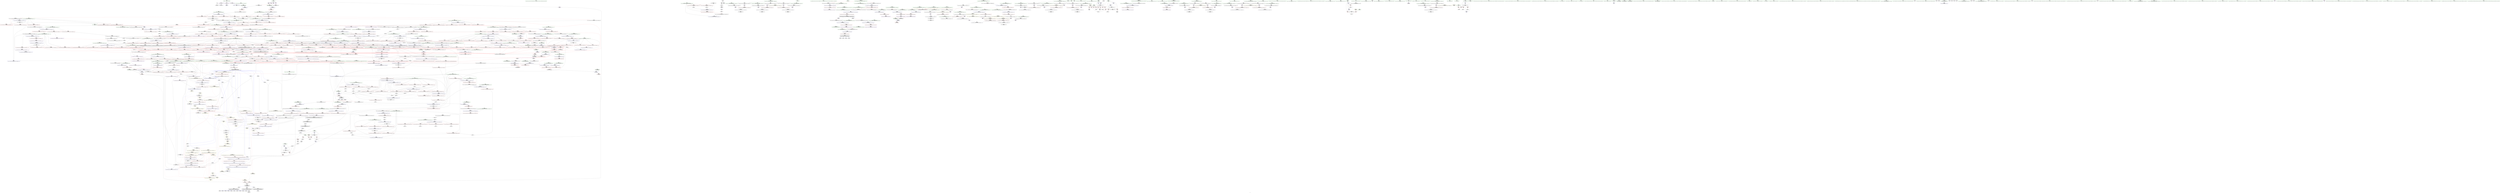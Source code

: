 digraph "SVFG" {
	label="SVFG";

	Node0x5556b545ba70 [shape=record,color=grey,label="{NodeID: 0\nNullPtr}"];
	Node0x5556b545ba70 -> Node0x5556b54c0360[style=solid];
	Node0x5556b545ba70 -> Node0x5556b54db730[style=solid];
	Node0x5556b54c8240 [shape=record,color=blue,label="{NodeID: 775\n840\<--837\nadd.ptr16\<--\n_ZSt13__adjust_heapIPiliN9__gnu_cxx5__ops15_Iter_comp_iterISt7greaterIiEEEEvT_T0_S8_T1_T2_\n}"];
	Node0x5556b54c8240 -> Node0x5556b553b4f0[style=dashed];
	Node0x5556b54bede0 [shape=record,color=red,label="{NodeID: 443\n413\<--400\n\<--__first.addr\n_ZSt22__final_insertion_sortIPiN9__gnu_cxx5__ops15_Iter_comp_iterISt7greaterIiEEEEvT_S7_T0_\n}"];
	Node0x5556b54bede0 -> Node0x5556b54c1dc0[style=solid];
	Node0x5556b54b2f60 [shape=record,color=green,label="{NodeID: 111\n561\<--562\n_ZN9__gnu_cxx5__ops15_Iter_comp_iterISt7greaterIiEEclIPiS6_EEbT_T0_\<--_ZN9__gnu_cxx5__ops15_Iter_comp_iterISt7greaterIiEEclIPiS6_EEbT_T0__field_insensitive\n}"];
	Node0x5556b55da240 [shape=record,color=black,label="{NodeID: 1993\n1149 = PHI(746, )\n}"];
	Node0x5556b55da240 -> Node0x5556b54d77a0[style=solid];
	Node0x5556b54d46e0 [shape=record,color=red,label="{NodeID: 554\n944\<--891\n\<--__holeIndex.addr\n_ZSt11__push_heapIPiliN9__gnu_cxx5__ops14_Iter_comp_valISt7greaterIiEEEEvT_T0_S8_T1_RT2_\n}"];
	Node0x5556b5507be0 [shape=record,color=grey,label="{NodeID: 1329\n264 = Binary(262, 263, )\n}"];
	Node0x5556b5507be0 -> Node0x5556b5507d60[style=solid];
	Node0x5556b54b7610 [shape=record,color=green,label="{NodeID: 222\n1400\<--1401\n__it.addr\<--__it.addr_field_insensitive\n_ZSt12__niter_baseIPiET_S1_\n}"];
	Node0x5556b54b7610 -> Node0x5556b54d9b60[style=solid];
	Node0x5556b54b7610 -> Node0x5556b54cbbf0[style=solid];
	Node0x5556b54da110 [shape=record,color=red,label="{NodeID: 665\n1431\<--1415\n\<--_Num\n_ZNSt20__copy_move_backwardILb1ELb1ESt26random_access_iterator_tagE13__copy_move_bIiEEPT_PKS3_S6_S4_\n}"];
	Node0x5556b54da110 -> Node0x5556b55057e0[style=solid];
	Node0x5556b5553b10 [shape=record,color=black,label="{NodeID: 1440\nMR_48V_3 = PHI(MR_48V_4, MR_48V_2, )\npts\{316 \}\n}"];
	Node0x5556b5553b10 -> Node0x5556b54be900[style=dashed];
	Node0x5556b5553b10 -> Node0x5556b54be9d0[style=dashed];
	Node0x5556b5553b10 -> Node0x5556b54dcae0[style=dashed];
	Node0x5556b54c5320 [shape=record,color=purple,label="{NodeID: 333\n1520\<--423\noffset_0\<--\n}"];
	Node0x5556b54c5320 -> Node0x5556b54dd160[style=solid];
	Node0x5556b54aef00 [shape=record,color=green,label="{NodeID: 1\n7\<--1\n__dso_handle\<--dummyObj\nGlob }"];
	Node0x5556b54c8310 [shape=record,color=blue,label="{NodeID: 776\n762\<--843\n__holeIndex.addr\<--sub17\n_ZSt13__adjust_heapIPiliN9__gnu_cxx5__ops15_Iter_comp_iterISt7greaterIiEEEEvT_T0_S8_T1_T2_\n}"];
	Node0x5556b54c8310 -> Node0x5556b553b9f0[style=dashed];
	Node0x5556b54beeb0 [shape=record,color=red,label="{NodeID: 444\n420\<--400\n\<--__first.addr\n_ZSt22__final_insertion_sortIPiN9__gnu_cxx5__ops15_Iter_comp_iterISt7greaterIiEEEEvT_S7_T0_\n|{<s0>33}}"];
	Node0x5556b54beeb0:s0 -> Node0x5556b55d2b60[style=solid,color=red];
	Node0x5556b54b3060 [shape=record,color=green,label="{NodeID: 112\n568\<--569\n_ZSt10__pop_heapIPiN9__gnu_cxx5__ops15_Iter_comp_iterISt7greaterIiEEEEvT_S7_S7_RT0_\<--_ZSt10__pop_heapIPiN9__gnu_cxx5__ops15_Iter_comp_iterISt7greaterIiEEEEvT_S7_S7_RT0__field_insensitive\n}"];
	Node0x5556b55da380 [shape=record,color=black,label="{NodeID: 1994\n1193 = PHI(680, )\n}"];
	Node0x5556b54d47b0 [shape=record,color=red,label="{NodeID: 555\n912\<--893\n\<--__topIndex.addr\n_ZSt11__push_heapIPiliN9__gnu_cxx5__ops14_Iter_comp_valISt7greaterIiEEEEvT_T0_S8_T1_RT2_\n}"];
	Node0x5556b54d47b0 -> Node0x5556b5509ce0[style=solid];
	Node0x5556b5507d60 [shape=record,color=grey,label="{NodeID: 1330\n265 = Binary(264, 266, )\n|{<s0>18}}"];
	Node0x5556b5507d60:s0 -> Node0x5556b55cf800[style=solid,color=red];
	Node0x5556b54b76e0 [shape=record,color=green,label="{NodeID: 223\n1409\<--1410\n__first.addr\<--__first.addr_field_insensitive\n_ZNSt20__copy_move_backwardILb1ELb1ESt26random_access_iterator_tagE13__copy_move_bIiEEPT_PKS3_S6_S4_\n}"];
	Node0x5556b54b76e0 -> Node0x5556b54d9c30[style=solid];
	Node0x5556b54b76e0 -> Node0x5556b54d9d00[style=solid];
	Node0x5556b54b76e0 -> Node0x5556b54e7570[style=solid];
	Node0x5556b54da1e0 [shape=record,color=red,label="{NodeID: 666\n1437\<--1415\n\<--_Num\n_ZNSt20__copy_move_backwardILb1ELb1ESt26random_access_iterator_tagE13__copy_move_bIiEEPT_PKS3_S6_S4_\n}"];
	Node0x5556b54da1e0 -> Node0x5556b55051e0[style=solid];
	Node0x5556b5554010 [shape=record,color=black,label="{NodeID: 1441\nMR_50V_2 = PHI(MR_50V_3, MR_50V_1, )\npts\{320 \}\n}"];
	Node0x5556b5554010 -> Node0x5556b54dcc80[style=dashed];
	Node0x5556b54c53f0 [shape=record,color=purple,label="{NodeID: 334\n1521\<--424\noffset_0\<--\n}"];
	Node0x5556b54c53f0 -> Node0x5556b54dac70[style=solid];
	Node0x5556b54aef90 [shape=record,color=green,label="{NodeID: 2\n11\<--1\n_ZSt3cin\<--dummyObj\nGlob }"];
	Node0x5556b54c83e0 [shape=record,color=blue,label="{NodeID: 777\n863\<--862\n__t.addr\<--__t\n_ZSt4moveIRN9__gnu_cxx5__ops15_Iter_comp_iterISt7greaterIiEEEEONSt16remove_referenceIT_E4typeEOS8_\n}"];
	Node0x5556b54c83e0 -> Node0x5556b54d3df0[style=dashed];
	Node0x5556b54bef80 [shape=record,color=red,label="{NodeID: 445\n421\<--400\n\<--__first.addr\n_ZSt22__final_insertion_sortIPiN9__gnu_cxx5__ops15_Iter_comp_iterISt7greaterIiEEEEvT_S7_T0_\n}"];
	Node0x5556b54bef80 -> Node0x5556b54c5250[style=solid];
	Node0x5556b54b3160 [shape=record,color=green,label="{NodeID: 113\n581\<--582\n__first.addr\<--__first.addr_field_insensitive\n_ZSt11__sort_heapIPiN9__gnu_cxx5__ops15_Iter_comp_iterISt7greaterIiEEEEvT_S7_RT0_\n}"];
	Node0x5556b54b3160 -> Node0x5556b54d0850[style=solid];
	Node0x5556b54b3160 -> Node0x5556b54d0920[style=solid];
	Node0x5556b54b3160 -> Node0x5556b54ddf30[style=solid];
	Node0x5556b55da490 [shape=record,color=black,label="{NodeID: 1995\n1196 = PHI(746, )\n}"];
	Node0x5556b55da490 -> Node0x5556b54d83d0[style=solid];
	Node0x5556b54d4880 [shape=record,color=red,label="{NodeID: 556\n915\<--897\n\<--__comp.addr\n_ZSt11__push_heapIPiliN9__gnu_cxx5__ops14_Iter_comp_valISt7greaterIiEEEEvT_T0_S8_T1_RT2_\n|{<s0>67}}"];
	Node0x5556b54d4880:s0 -> Node0x5556b55d21d0[style=solid,color=red];
	Node0x5556b5507ee0 [shape=record,color=grey,label="{NodeID: 1331\n803 = Binary(802, 353, )\n}"];
	Node0x5556b5507ee0 -> Node0x5556b54c7f00[style=solid];
	Node0x5556b54b77b0 [shape=record,color=green,label="{NodeID: 224\n1411\<--1412\n__last.addr\<--__last.addr_field_insensitive\n_ZNSt20__copy_move_backwardILb1ELb1ESt26random_access_iterator_tagE13__copy_move_bIiEEPT_PKS3_S6_S4_\n}"];
	Node0x5556b54b77b0 -> Node0x5556b54d9dd0[style=solid];
	Node0x5556b54b77b0 -> Node0x5556b54e7640[style=solid];
	Node0x5556b54da2b0 [shape=record,color=red,label="{NodeID: 667\n1444\<--1415\n\<--_Num\n_ZNSt20__copy_move_backwardILb1ELb1ESt26random_access_iterator_tagE13__copy_move_bIiEEPT_PKS3_S6_S4_\n}"];
	Node0x5556b54da2b0 -> Node0x5556b5505de0[style=solid];
	Node0x5556b5554510 [shape=record,color=black,label="{NodeID: 1442\nMR_56V_2 = PHI(MR_56V_3, MR_56V_1, )\npts\{3220000 \}\n}"];
	Node0x5556b5554510 -> Node0x5556b54dcbb0[style=dashed];
	Node0x5556b54c54c0 [shape=record,color=purple,label="{NodeID: 335\n430\<--429\nadd.ptr1\<--\n_ZSt22__final_insertion_sortIPiN9__gnu_cxx5__ops15_Iter_comp_iterISt7greaterIiEEEEvT_S7_T0_\n|{<s0>35}}"];
	Node0x5556b54c54c0:s0 -> Node0x5556b55d0c30[style=solid,color=red];
	Node0x5556b54af240 [shape=record,color=green,label="{NodeID: 3\n12\<--1\n_ZSt4cout\<--dummyObj\nGlob }"];
	Node0x5556b54c84b0 [shape=record,color=blue,label="{NodeID: 778\n871\<--869\nthis.addr\<--this\n_ZN9__gnu_cxx5__ops14_Iter_comp_valISt7greaterIiEEC2EONS0_15_Iter_comp_iterIS3_EE\n}"];
	Node0x5556b54c84b0 -> Node0x5556b54d3ec0[style=dashed];
	Node0x5556b54bf050 [shape=record,color=red,label="{NodeID: 446\n429\<--400\n\<--__first.addr\n_ZSt22__final_insertion_sortIPiN9__gnu_cxx5__ops15_Iter_comp_iterISt7greaterIiEEEEvT_S7_T0_\n}"];
	Node0x5556b54bf050 -> Node0x5556b54c54c0[style=solid];
	Node0x5556b54b7c80 [shape=record,color=green,label="{NodeID: 114\n583\<--584\n__last.addr\<--__last.addr_field_insensitive\n_ZSt11__sort_heapIPiN9__gnu_cxx5__ops15_Iter_comp_iterISt7greaterIiEEEEvT_S7_RT0_\n}"];
	Node0x5556b54b7c80 -> Node0x5556b54d09f0[style=solid];
	Node0x5556b54b7c80 -> Node0x5556b54d0ac0[style=solid];
	Node0x5556b54b7c80 -> Node0x5556b54d0b90[style=solid];
	Node0x5556b54b7c80 -> Node0x5556b54d0c60[style=solid];
	Node0x5556b54b7c80 -> Node0x5556b54de000[style=solid];
	Node0x5556b54b7c80 -> Node0x5556b54de1a0[style=solid];
	Node0x5556b55da600 [shape=record,color=black,label="{NodeID: 1996\n1203 = PHI(1266, )\n}"];
	Node0x5556b54d4950 [shape=record,color=red,label="{NodeID: 557\n917\<--899\n\<--__parent\n_ZSt11__push_heapIPiliN9__gnu_cxx5__ops14_Iter_comp_valISt7greaterIiEEEEvT_T0_S8_T1_RT2_\n}"];
	Node0x5556b5508060 [shape=record,color=grey,label="{NodeID: 1332\n790 = Binary(789, 275, )\n}"];
	Node0x5556b5508060 -> Node0x5556b55081e0[style=solid];
	Node0x5556b54b7880 [shape=record,color=green,label="{NodeID: 225\n1413\<--1414\n__result.addr\<--__result.addr_field_insensitive\n_ZNSt20__copy_move_backwardILb1ELb1ESt26random_access_iterator_tagE13__copy_move_bIiEEPT_PKS3_S6_S4_\n}"];
	Node0x5556b54b7880 -> Node0x5556b54d9ea0[style=solid];
	Node0x5556b54b7880 -> Node0x5556b54d9f70[style=solid];
	Node0x5556b54b7880 -> Node0x5556b54e7710[style=solid];
	Node0x5556b54da380 [shape=record,color=red,label="{NodeID: 668\n1466\<--1457\nthis1\<--this.addr\n_ZN9__gnu_cxx5__ops14_Val_comp_iterISt7greaterIiEEclIiPiEEbRT_T0_\n}"];
	Node0x5556b54da380 -> Node0x5556b54c7540[style=solid];
	Node0x5556b5554a10 [shape=record,color=black,label="{NodeID: 1443\nMR_58V_2 = PHI(MR_58V_3, MR_58V_1, )\npts\{3240000 \}\n}"];
	Node0x5556b5554a10 -> Node0x5556b54dcd50[style=dashed];
	Node0x5556b54c5590 [shape=record,color=purple,label="{NodeID: 336\n1523\<--432\noffset_0\<--\n}"];
	Node0x5556b54c5590 -> Node0x5556b54dd230[style=solid];
	Node0x5556b54af2d0 [shape=record,color=green,label="{NodeID: 4\n13\<--1\n.str\<--dummyObj\nGlob }"];
	Node0x5556b54c8580 [shape=record,color=blue,label="{NodeID: 779\n873\<--870\n__comp.addr\<--__comp\n_ZN9__gnu_cxx5__ops14_Iter_comp_valISt7greaterIiEEC2EONS0_15_Iter_comp_iterIS3_EE\n}"];
	Node0x5556b54c8580 -> Node0x5556b54d3f90[style=dashed];
	Node0x5556b54e05a0 [shape=record,color=yellow,style=double,label="{NodeID: 1554\n88V_1 = ENCHI(MR_88V_0)\npts\{624 715 896 1137 1169 1297 \}\nFun[_ZSt13__adjust_heapIPiliN9__gnu_cxx5__ops15_Iter_comp_iterISt7greaterIiEEEEvT_T0_S8_T1_T2_]}"];
	Node0x5556b54e05a0 -> Node0x5556b54d3b80[style=dashed];
	Node0x5556b54e05a0 -> Node0x5556b54d3c50[style=dashed];
	Node0x5556b54e05a0 -> Node0x5556b54d3d20[style=dashed];
	Node0x5556b54bf120 [shape=record,color=red,label="{NodeID: 447\n439\<--400\n\<--__first.addr\n_ZSt22__final_insertion_sortIPiN9__gnu_cxx5__ops15_Iter_comp_iterISt7greaterIiEEEEvT_S7_T0_\n|{<s0>37}}"];
	Node0x5556b54bf120:s0 -> Node0x5556b55d2b60[style=solid,color=red];
	Node0x5556b54b7d50 [shape=record,color=green,label="{NodeID: 115\n585\<--586\n__comp.addr\<--__comp.addr_field_insensitive\n_ZSt11__sort_heapIPiN9__gnu_cxx5__ops15_Iter_comp_iterISt7greaterIiEEEEvT_S7_RT0_\n}"];
	Node0x5556b54b7d50 -> Node0x5556b54d0d30[style=solid];
	Node0x5556b54b7d50 -> Node0x5556b54de0d0[style=solid];
	Node0x5556b55da710 [shape=record,color=black,label="{NodeID: 1997\n1206 = PHI(746, )\n}"];
	Node0x5556b55da710 -> Node0x5556b54d84a0[style=solid];
	Node0x5556b54d4a20 [shape=record,color=red,label="{NodeID: 558\n926\<--899\n\<--__parent\n_ZSt11__push_heapIPiliN9__gnu_cxx5__ops14_Iter_comp_valISt7greaterIiEEEEvT_T0_S8_T1_RT2_\n}"];
	Node0x5556b55081e0 [shape=record,color=grey,label="{NodeID: 1333\n791 = Binary(271, 790, )\n}"];
	Node0x5556b55081e0 -> Node0x5556b54c7e30[style=solid];
	Node0x5556b54b7950 [shape=record,color=green,label="{NodeID: 226\n1415\<--1416\n_Num\<--_Num_field_insensitive\n_ZNSt20__copy_move_backwardILb1ELb1ESt26random_access_iterator_tagE13__copy_move_bIiEEPT_PKS3_S6_S4_\n}"];
	Node0x5556b54b7950 -> Node0x5556b54da040[style=solid];
	Node0x5556b54b7950 -> Node0x5556b54da110[style=solid];
	Node0x5556b54b7950 -> Node0x5556b54da1e0[style=solid];
	Node0x5556b54b7950 -> Node0x5556b54da2b0[style=solid];
	Node0x5556b54b7950 -> Node0x5556b54e77e0[style=solid];
	Node0x5556b54da450 [shape=record,color=red,label="{NodeID: 669\n1468\<--1459\n\<--__val.addr\n_ZN9__gnu_cxx5__ops14_Val_comp_iterISt7greaterIiEEclIiPiEEbRT_T0_\n|{<s0>114}}"];
	Node0x5556b54da450:s0 -> Node0x5556b55dcbe0[style=solid,color=red];
	Node0x5556b5554f10 [shape=record,color=black,label="{NodeID: 1444\nMR_2V_2 = PHI(MR_2V_3, MR_2V_1, )\npts\{10 \}\n|{|<s5>59}}"];
	Node0x5556b5554f10 -> Node0x5556b54d3b80[style=dashed];
	Node0x5556b5554f10 -> Node0x5556b54d3c50[style=dashed];
	Node0x5556b5554f10 -> Node0x5556b54c7fd0[style=dashed];
	Node0x5556b5554f10 -> Node0x5556b54c8240[style=dashed];
	Node0x5556b5554f10 -> Node0x5556b553b4f0[style=dashed];
	Node0x5556b5554f10:s5 -> Node0x5556b54df7f0[style=dashed,color=red];
	Node0x5556b54c5660 [shape=record,color=purple,label="{NodeID: 337\n1524\<--433\noffset_0\<--\n}"];
	Node0x5556b54c5660 -> Node0x5556b54dad40[style=solid];
	Node0x5556b54af390 [shape=record,color=green,label="{NodeID: 5\n15\<--1\n.str.1\<--dummyObj\nGlob }"];
	Node0x5556b54c8650 [shape=record,color=blue,label="{NodeID: 780\n889\<--884\n__first.addr\<--__first\n_ZSt11__push_heapIPiliN9__gnu_cxx5__ops14_Iter_comp_valISt7greaterIiEEEEvT_T0_S8_T1_RT2_\n}"];
	Node0x5556b54c8650 -> Node0x5556b54d4060[style=dashed];
	Node0x5556b54c8650 -> Node0x5556b54d4130[style=dashed];
	Node0x5556b54c8650 -> Node0x5556b54d4200[style=dashed];
	Node0x5556b54c8650 -> Node0x5556b54d42d0[style=dashed];
	Node0x5556b54bf1f0 [shape=record,color=red,label="{NodeID: 448\n412\<--402\n\<--__last.addr\n_ZSt22__final_insertion_sortIPiN9__gnu_cxx5__ops15_Iter_comp_iterISt7greaterIiEEEEvT_S7_T0_\n}"];
	Node0x5556b54bf1f0 -> Node0x5556b54c1cf0[style=solid];
	Node0x5556b54b7e20 [shape=record,color=green,label="{NodeID: 116\n613\<--614\n__first.addr\<--__first.addr_field_insensitive\n_ZSt11__make_heapIPiN9__gnu_cxx5__ops15_Iter_comp_iterISt7greaterIiEEEEvT_S7_RT0_\n}"];
	Node0x5556b54b7e20 -> Node0x5556b54d0e00[style=solid];
	Node0x5556b54b7e20 -> Node0x5556b54d0ed0[style=solid];
	Node0x5556b54b7e20 -> Node0x5556b54d0fa0[style=solid];
	Node0x5556b54b7e20 -> Node0x5556b54d1070[style=solid];
	Node0x5556b54b7e20 -> Node0x5556b54de270[style=solid];
	Node0x5556b55da880 [shape=record,color=black,label="{NodeID: 1998\n1280 = PHI(1367, )\n|{<s0>101}}"];
	Node0x5556b55da880:s0 -> Node0x5556b55dc540[style=solid,color=red];
	Node0x5556b54d4af0 [shape=record,color=red,label="{NodeID: 559\n934\<--899\n\<--__parent\n_ZSt11__push_heapIPiliN9__gnu_cxx5__ops14_Iter_comp_valISt7greaterIiEEEEvT_T0_S8_T1_RT2_\n}"];
	Node0x5556b54d4af0 -> Node0x5556b54c8c00[style=solid];
	Node0x5556b5508360 [shape=record,color=grey,label="{NodeID: 1334\n798 = Binary(797, 275, )\n}"];
	Node0x5556b54b7a20 [shape=record,color=green,label="{NodeID: 227\n1440\<--1441\nllvm.memmove.p0i8.p0i8.i64\<--llvm.memmove.p0i8.p0i8.i64_field_insensitive\n}"];
	Node0x5556b54da520 [shape=record,color=red,label="{NodeID: 670\n1469\<--1461\n\<--__it.addr\n_ZN9__gnu_cxx5__ops14_Val_comp_iterISt7greaterIiEEclIiPiEEbRT_T0_\n|{<s0>114}}"];
	Node0x5556b54da520:s0 -> Node0x5556b55cf120[style=solid,color=red];
	Node0x5556b54c5730 [shape=record,color=purple,label="{NodeID: 338\n1526\<--441\noffset_0\<--\n}"];
	Node0x5556b54c5730 -> Node0x5556b54dd300[style=solid];
	Node0x5556b54afc30 [shape=record,color=green,label="{NodeID: 6\n18\<--1\n\<--dummyObj\nCan only get source location for instruction, argument, global var or function.}"];
	Node0x5556b557d790 [shape=record,color=yellow,style=double,label="{NodeID: 1888\n2V_3 = CSCHI(MR_2V_2)\npts\{10 \}\nCS[]|{<s0>47|<s1>48}}"];
	Node0x5556b557d790:s0 -> Node0x5556b554a510[style=dashed,color=blue];
	Node0x5556b557d790:s1 -> Node0x5556b55403f0[style=dashed,color=blue];
	Node0x5556b54c8720 [shape=record,color=blue,label="{NodeID: 781\n891\<--885\n__holeIndex.addr\<--__holeIndex\n_ZSt11__push_heapIPiliN9__gnu_cxx5__ops14_Iter_comp_valISt7greaterIiEEEEvT_T0_S8_T1_RT2_\n}"];
	Node0x5556b54c8720 -> Node0x5556b54d43a0[style=dashed];
	Node0x5556b54c8720 -> Node0x5556b554eb10[style=dashed];
	Node0x5556b54bf2c0 [shape=record,color=red,label="{NodeID: 449\n431\<--402\n\<--__last.addr\n_ZSt22__final_insertion_sortIPiN9__gnu_cxx5__ops15_Iter_comp_iterISt7greaterIiEEEEvT_S7_T0_\n|{<s0>35}}"];
	Node0x5556b54bf2c0:s0 -> Node0x5556b55d0d40[style=solid,color=red];
	Node0x5556b54b7ef0 [shape=record,color=green,label="{NodeID: 117\n615\<--616\n__last.addr\<--__last.addr_field_insensitive\n_ZSt11__make_heapIPiN9__gnu_cxx5__ops15_Iter_comp_iterISt7greaterIiEEEEvT_S7_RT0_\n}"];
	Node0x5556b54b7ef0 -> Node0x5556b54d1140[style=solid];
	Node0x5556b54b7ef0 -> Node0x5556b54d1210[style=solid];
	Node0x5556b54b7ef0 -> Node0x5556b54de340[style=solid];
	Node0x5556b55da9c0 [shape=record,color=black,label="{NodeID: 1999\n1284 = PHI(1367, )\n|{<s0>101}}"];
	Node0x5556b55da9c0:s0 -> Node0x5556b55dc680[style=solid,color=red];
	Node0x5556b54d4bc0 [shape=record,color=red,label="{NodeID: 560\n929\<--928\n\<--call2\n_ZSt11__push_heapIPiliN9__gnu_cxx5__ops14_Iter_comp_valISt7greaterIiEEEEvT_T0_S8_T1_RT2_\n}"];
	Node0x5556b54d4bc0 -> Node0x5556b54c8b30[style=solid];
	Node0x5556b55084e0 [shape=record,color=grey,label="{NodeID: 1335\n83 = Binary(82, 84, )\n}"];
	Node0x5556b55084e0 -> Node0x5556b54db900[style=solid];
	Node0x5556b54b7b20 [shape=record,color=green,label="{NodeID: 228\n1457\<--1458\nthis.addr\<--this.addr_field_insensitive\n_ZN9__gnu_cxx5__ops14_Val_comp_iterISt7greaterIiEEclIiPiEEbRT_T0_\n}"];
	Node0x5556b54b7b20 -> Node0x5556b54da380[style=solid];
	Node0x5556b54b7b20 -> Node0x5556b54e7980[style=solid];
	Node0x5556b54da5f0 [shape=record,color=red,label="{NodeID: 671\n1481\<--1475\nthis1\<--this.addr\n_ZN9__gnu_cxx5__ops14_Val_comp_iterISt7greaterIiEEC2EONS0_15_Iter_comp_iterIS3_EE\n}"];
	Node0x5556b54da5f0 -> Node0x5556b54c7610[style=solid];
	Node0x5556b54c5800 [shape=record,color=purple,label="{NodeID: 339\n1527\<--442\noffset_0\<--\n}"];
	Node0x5556b54c5800 -> Node0x5556b54dae10[style=solid];
	Node0x5556b54afcc0 [shape=record,color=green,label="{NodeID: 7\n71\<--1\n\<--dummyObj\nCan only get source location for instruction, argument, global var or function.}"];
	Node0x5556b54c87f0 [shape=record,color=blue,label="{NodeID: 782\n893\<--886\n__topIndex.addr\<--__topIndex\n_ZSt11__push_heapIPiliN9__gnu_cxx5__ops14_Iter_comp_valISt7greaterIiEEEEvT_T0_S8_T1_RT2_\n}"];
	Node0x5556b54c87f0 -> Node0x5556b54d47b0[style=dashed];
	Node0x5556b54bf390 [shape=record,color=red,label="{NodeID: 450\n440\<--402\n\<--__last.addr\n_ZSt22__final_insertion_sortIPiN9__gnu_cxx5__ops15_Iter_comp_iterISt7greaterIiEEEEvT_S7_T0_\n|{<s0>37}}"];
	Node0x5556b54bf390:s0 -> Node0x5556b55d2cb0[style=solid,color=red];
	Node0x5556b54b7fc0 [shape=record,color=green,label="{NodeID: 118\n617\<--618\n__comp.addr\<--__comp.addr_field_insensitive\n_ZSt11__make_heapIPiN9__gnu_cxx5__ops15_Iter_comp_iterISt7greaterIiEEEEvT_S7_RT0_\n}"];
	Node0x5556b54b7fc0 -> Node0x5556b54d12e0[style=solid];
	Node0x5556b54b7fc0 -> Node0x5556b54de410[style=solid];
	Node0x5556b55dab00 [shape=record,color=black,label="{NodeID: 2000\n1286 = PHI(1342, )\n}"];
	Node0x5556b55dab00 -> Node0x5556b54c3890[style=solid];
	Node0x5556b54d4c90 [shape=record,color=red,label="{NodeID: 561\n942\<--941\n\<--call6\n_ZSt11__push_heapIPiliN9__gnu_cxx5__ops14_Iter_comp_valISt7greaterIiEEEEvT_T0_S8_T1_RT2_\n}"];
	Node0x5556b54d4c90 -> Node0x5556b54c8da0[style=solid];
	Node0x5556b5508660 [shape=record,color=grey,label="{NodeID: 1336\n843 = Binary(842, 275, )\n}"];
	Node0x5556b5508660 -> Node0x5556b54c8310[style=solid];
	Node0x5556b54b7bf0 [shape=record,color=green,label="{NodeID: 229\n1459\<--1460\n__val.addr\<--__val.addr_field_insensitive\n_ZN9__gnu_cxx5__ops14_Val_comp_iterISt7greaterIiEEclIiPiEEbRT_T0_\n}"];
	Node0x5556b54b7bf0 -> Node0x5556b54da450[style=solid];
	Node0x5556b54b7bf0 -> Node0x5556b54e7a50[style=solid];
	Node0x5556b54da6c0 [shape=record,color=red,label="{NodeID: 672\n1483\<--1477\n\<--__comp.addr\n_ZN9__gnu_cxx5__ops14_Val_comp_iterISt7greaterIiEEC2EONS0_15_Iter_comp_iterIS3_EE\n}"];
	Node0x5556b54da6c0 -> Node0x5556b54c76e0[style=solid];
	Node0x5556b5555e10 [shape=record,color=black,label="{NodeID: 1447\nMR_230V_5 = PHI(MR_230V_6, MR_230V_4, )\npts\{1073 \}\n}"];
	Node0x5556b5555e10 -> Node0x5556b54d6b70[style=dashed];
	Node0x5556b5555e10 -> Node0x5556b54d6c40[style=dashed];
	Node0x5556b5555e10 -> Node0x5556b54d6d10[style=dashed];
	Node0x5556b5555e10 -> Node0x5556b54d6de0[style=dashed];
	Node0x5556b5555e10 -> Node0x5556b54d6eb0[style=dashed];
	Node0x5556b5555e10 -> Node0x5556b54c9aa0[style=dashed];
	Node0x5556b5555e10 -> Node0x5556b54c9b70[style=dashed];
	Node0x5556b54c58d0 [shape=record,color=purple,label="{NodeID: 340\n1529\<--467\noffset_0\<--\n}"];
	Node0x5556b54c58d0 -> Node0x5556b54dd640[style=solid];
	Node0x5556b54afd50 [shape=record,color=green,label="{NodeID: 8\n84\<--1\n\<--dummyObj\nCan only get source location for instruction, argument, global var or function.}"];
	Node0x5556b54c88c0 [shape=record,color=blue,label="{NodeID: 783\n895\<--887\n__value.addr\<--__value\n_ZSt11__push_heapIPiliN9__gnu_cxx5__ops14_Iter_comp_valISt7greaterIiEEEEvT_T0_S8_T1_RT2_\n|{|<s2>67}}"];
	Node0x5556b54c88c0 -> Node0x5556b54d4bc0[style=dashed];
	Node0x5556b54c88c0 -> Node0x5556b54d4c90[style=dashed];
	Node0x5556b54c88c0:s2 -> Node0x5556b54e0a40[style=dashed,color=red];
	Node0x5556b54e0a40 [shape=record,color=yellow,style=double,label="{NodeID: 1558\n206V_1 = ENCHI(MR_206V_0)\npts\{10 896 \}\nFun[_ZN9__gnu_cxx5__ops14_Iter_comp_valISt7greaterIiEEclIPiiEEbT_RT0_]|{<s0>70|<s1>70}}"];
	Node0x5556b54e0a40:s0 -> Node0x5556b5558a90[style=dashed,color=red];
	Node0x5556b54e0a40:s1 -> Node0x5556b5558b70[style=dashed,color=red];
	Node0x5556b54bf460 [shape=record,color=red,label="{NodeID: 451\n464\<--453\n\<--__first.addr\n_ZSt14__partial_sortIPiN9__gnu_cxx5__ops15_Iter_comp_iterISt7greaterIiEEEEvT_S7_S7_T0_\n|{<s0>39}}"];
	Node0x5556b54bf460:s0 -> Node0x5556b55cf2b0[style=solid,color=red];
	Node0x5556b54b8090 [shape=record,color=green,label="{NodeID: 119\n619\<--620\n__len\<--__len_field_insensitive\n_ZSt11__make_heapIPiN9__gnu_cxx5__ops15_Iter_comp_iterISt7greaterIiEEEEvT_S7_RT0_\n}"];
	Node0x5556b54b8090 -> Node0x5556b54d13b0[style=solid];
	Node0x5556b54b8090 -> Node0x5556b54d1480[style=solid];
	Node0x5556b54b8090 -> Node0x5556b54de4e0[style=solid];
	Node0x5556b55dac40 [shape=record,color=black,label="{NodeID: 2001\n1302 = PHI(746, )\n}"];
	Node0x5556b55dac40 -> Node0x5556b54d9340[style=solid];
	Node0x5556b54d4d60 [shape=record,color=red,label="{NodeID: 562\n953\<--950\n\<--__t.addr\n_ZSt4moveIRSt7greaterIiEEONSt16remove_referenceIT_E4typeEOS4_\n}"];
	Node0x5556b54d4d60 -> Node0x5556b54c3210[style=solid];
	Node0x5556b55087e0 [shape=record,color=grey,label="{NodeID: 1337\n334 = Binary(333, 266, )\n}"];
	Node0x5556b55087e0 -> Node0x5556b550aee0[style=solid];
	Node0x5556b54bfe50 [shape=record,color=green,label="{NodeID: 230\n1461\<--1462\n__it.addr\<--__it.addr_field_insensitive\n_ZN9__gnu_cxx5__ops14_Val_comp_iterISt7greaterIiEEclIiPiEEbRT_T0_\n}"];
	Node0x5556b54bfe50 -> Node0x5556b54da520[style=solid];
	Node0x5556b54bfe50 -> Node0x5556b54e7b20[style=solid];
	Node0x5556b54da790 [shape=record,color=red,label="{NodeID: 673\n1494\<--1491\nthis1\<--this.addr\n_ZN9__gnu_cxx5__ops15_Iter_comp_iterISt7greaterIiEEC2ES3_\n}"];
	Node0x5556b54da790 -> Node0x5556b54c77b0[style=solid];
	Node0x5556b54c59a0 [shape=record,color=purple,label="{NodeID: 341\n1530\<--468\noffset_0\<--\n}"];
	Node0x5556b54c59a0 -> Node0x5556b54daee0[style=solid];
	Node0x5556b54afe10 [shape=record,color=green,label="{NodeID: 9\n96\<--1\n\<--dummyObj\nCan only get source location for instruction, argument, global var or function.|{<s0>58}}"];
	Node0x5556b54afe10:s0 -> Node0x5556b55d1de0[style=solid,color=red];
	Node0x5556b54c8990 [shape=record,color=blue,label="{NodeID: 784\n897\<--888\n__comp.addr\<--__comp\n_ZSt11__push_heapIPiliN9__gnu_cxx5__ops14_Iter_comp_valISt7greaterIiEEEEvT_T0_S8_T1_RT2_\n}"];
	Node0x5556b54c8990 -> Node0x5556b54d4880[style=dashed];
	Node0x5556b54e0b50 [shape=record,color=yellow,style=double,label="{NodeID: 1559\n2V_1 = ENCHI(MR_2V_0)\npts\{10 \}\nFun[_ZSt13move_backwardIPiS0_ET0_T_S2_S1_]|{<s0>101}}"];
	Node0x5556b54e0b50:s0 -> Node0x5556b5558330[style=dashed,color=red];
	Node0x5556b54bf530 [shape=record,color=red,label="{NodeID: 452\n473\<--453\n\<--__first.addr\n_ZSt14__partial_sortIPiN9__gnu_cxx5__ops15_Iter_comp_iterISt7greaterIiEEEEvT_S7_S7_T0_\n|{<s0>40}}"];
	Node0x5556b54bf530:s0 -> Node0x5556b55de180[style=solid,color=red];
	Node0x5556b54b8160 [shape=record,color=green,label="{NodeID: 120\n621\<--622\n__parent\<--__parent_field_insensitive\n_ZSt11__make_heapIPiN9__gnu_cxx5__ops15_Iter_comp_iterISt7greaterIiEEEEvT_S7_RT0_\n}"];
	Node0x5556b54b8160 -> Node0x5556b54d1550[style=solid];
	Node0x5556b54b8160 -> Node0x5556b54d1620[style=solid];
	Node0x5556b54b8160 -> Node0x5556b54d16f0[style=solid];
	Node0x5556b54b8160 -> Node0x5556b54d17c0[style=solid];
	Node0x5556b54b8160 -> Node0x5556b54de5b0[style=solid];
	Node0x5556b54b8160 -> Node0x5556b54de820[style=solid];
	Node0x5556b55dad80 [shape=record,color=black,label="{NodeID: 2002\n1312 = PHI(1453, )\n}"];
	Node0x5556b54d4e30 [shape=record,color=red,label="{NodeID: 563\n968\<--959\nthis1\<--this.addr\n_ZN9__gnu_cxx5__ops14_Iter_comp_valISt7greaterIiEEclIPiiEEbT_RT0_\n}"];
	Node0x5556b54d4e30 -> Node0x5556b54c6770[style=solid];
	Node0x5556b5508960 [shape=record,color=grey,label="{NodeID: 1338\n333 = Binary(331, 332, )\n}"];
	Node0x5556b5508960 -> Node0x5556b55087e0[style=solid];
	Node0x5556b54bff20 [shape=record,color=green,label="{NodeID: 231\n1475\<--1476\nthis.addr\<--this.addr_field_insensitive\n_ZN9__gnu_cxx5__ops14_Val_comp_iterISt7greaterIiEEC2EONS0_15_Iter_comp_iterIS3_EE\n}"];
	Node0x5556b54bff20 -> Node0x5556b54da5f0[style=solid];
	Node0x5556b54bff20 -> Node0x5556b54e7bf0[style=solid];
	Node0x5556b54da860 [shape=record,color=red,label="{NodeID: 674\n1507\<--1506\ndummyVal\<--offset_0\n_ZSt6__sortIPiN9__gnu_cxx5__ops15_Iter_comp_iterISt7greaterIiEEEEvT_S7_T0_\n}"];
	Node0x5556b54da860 -> Node0x5556b54dc600[style=solid];
	Node0x5556b54c5a70 [shape=record,color=purple,label="{NodeID: 342\n508\<--507\nadd.ptr1\<--\n_ZSt27__unguarded_partition_pivotIPiN9__gnu_cxx5__ops15_Iter_comp_iterISt7greaterIiEEEET_S7_S7_T0_\n|{<s0>42}}"];
	Node0x5556b54c5a70:s0 -> Node0x5556b55de680[style=solid,color=red];
	Node0x5556b54aff10 [shape=record,color=green,label="{NodeID: 10\n203\<--1\n\<--dummyObj\nCan only get source location for instruction, argument, global var or function.}"];
	Node0x5556b557dd10 [shape=record,color=yellow,style=double,label="{NodeID: 1892\n2V_2 = CSCHI(MR_2V_1)\npts\{10 \}\nCS[]|{<s0>73|<s1>75|<s2>76|<s3>78|<s4>80|<s5>81|<s6>84}}"];
	Node0x5556b557dd10:s0 -> Node0x5556b55412f0[style=dashed,color=blue];
	Node0x5556b557dd10:s1 -> Node0x5556b55412f0[style=dashed,color=blue];
	Node0x5556b557dd10:s2 -> Node0x5556b55412f0[style=dashed,color=blue];
	Node0x5556b557dd10:s3 -> Node0x5556b55412f0[style=dashed,color=blue];
	Node0x5556b557dd10:s4 -> Node0x5556b55412f0[style=dashed,color=blue];
	Node0x5556b557dd10:s5 -> Node0x5556b55412f0[style=dashed,color=blue];
	Node0x5556b557dd10:s6 -> Node0x5556b5541cf0[style=dashed,color=blue];
	Node0x5556b54c8a60 [shape=record,color=blue,label="{NodeID: 785\n899\<--908\n__parent\<--div\n_ZSt11__push_heapIPiliN9__gnu_cxx5__ops14_Iter_comp_valISt7greaterIiEEEEvT_T0_S8_T1_RT2_\n}"];
	Node0x5556b54c8a60 -> Node0x5556b554f010[style=dashed];
	Node0x5556b54bf600 [shape=record,color=red,label="{NodeID: 453\n465\<--455\n\<--__middle.addr\n_ZSt14__partial_sortIPiN9__gnu_cxx5__ops15_Iter_comp_iterISt7greaterIiEEEEvT_S7_S7_T0_\n|{<s0>39}}"];
	Node0x5556b54bf600:s0 -> Node0x5556b55cf3c0[style=solid,color=red];
	Node0x5556b54b8230 [shape=record,color=green,label="{NodeID: 121\n623\<--624\n__value\<--__value_field_insensitive\n_ZSt11__make_heapIPiN9__gnu_cxx5__ops15_Iter_comp_iterISt7greaterIiEEEEvT_S7_RT0_\n|{|<s1>50}}"];
	Node0x5556b54b8230 -> Node0x5556b54de680[style=solid];
	Node0x5556b54b8230:s1 -> Node0x5556b55c4120[style=solid,color=red];
	Node0x5556b55dae90 [shape=record,color=black,label="{NodeID: 2003\n1317 = PHI(746, )\n}"];
	Node0x5556b55dae90 -> Node0x5556b54d9410[style=solid];
	Node0x5556b54d4f00 [shape=record,color=red,label="{NodeID: 564\n970\<--961\n\<--__it.addr\n_ZN9__gnu_cxx5__ops14_Iter_comp_valISt7greaterIiEEclIPiiEEbT_RT0_\n|{<s0>70}}"];
	Node0x5556b54d4f00:s0 -> Node0x5556b55dcbe0[style=solid,color=red];
	Node0x5556b5508ae0 [shape=record,color=grey,label="{NodeID: 1339\n829 = Binary(828, 275, )\n}"];
	Node0x5556b5508ae0 -> Node0x5556b5508c60[style=solid];
	Node0x5556b54bfff0 [shape=record,color=green,label="{NodeID: 232\n1477\<--1478\n__comp.addr\<--__comp.addr_field_insensitive\n_ZN9__gnu_cxx5__ops14_Val_comp_iterISt7greaterIiEEC2EONS0_15_Iter_comp_iterIS3_EE\n}"];
	Node0x5556b54bfff0 -> Node0x5556b54da6c0[style=solid];
	Node0x5556b54bfff0 -> Node0x5556b54e7cc0[style=solid];
	Node0x5556b54da930 [shape=record,color=red,label="{NodeID: 675\n1510\<--1509\ndummyVal\<--offset_0\n_ZSt6__sortIPiN9__gnu_cxx5__ops15_Iter_comp_iterISt7greaterIiEEEEvT_S7_T0_\n}"];
	Node0x5556b54da930 -> Node0x5556b54dc6d0[style=solid];
	Node0x5556b54c5b40 [shape=record,color=purple,label="{NodeID: 343\n511\<--510\nadd.ptr2\<--\n_ZSt27__unguarded_partition_pivotIPiN9__gnu_cxx5__ops15_Iter_comp_iterISt7greaterIiEEEET_S7_S7_T0_\n|{<s0>42}}"];
	Node0x5556b54c5b40:s0 -> Node0x5556b55de900[style=solid,color=red];
	Node0x5556b54b0010 [shape=record,color=green,label="{NodeID: 11\n266\<--1\n\<--dummyObj\nCan only get source location for instruction, argument, global var or function.}"];
	Node0x5556b54c8b30 [shape=record,color=blue,label="{NodeID: 786\n932\<--929\nadd.ptr3\<--\n_ZSt11__push_heapIPiliN9__gnu_cxx5__ops14_Iter_comp_valISt7greaterIiEEEEvT_T0_S8_T1_RT2_\n}"];
	Node0x5556b54c8b30 -> Node0x5556b554f510[style=dashed];
	Node0x5556b54bf6d0 [shape=record,color=red,label="{NodeID: 454\n474\<--455\n\<--__middle.addr\n_ZSt14__partial_sortIPiN9__gnu_cxx5__ops15_Iter_comp_iterISt7greaterIiEEEEvT_S7_S7_T0_\n|{<s0>40}}"];
	Node0x5556b54bf6d0:s0 -> Node0x5556b55de2c0[style=solid,color=red];
	Node0x5556b54b8300 [shape=record,color=green,label="{NodeID: 122\n625\<--626\nagg.tmp\<--agg.tmp_field_insensitive\n_ZSt11__make_heapIPiN9__gnu_cxx5__ops15_Iter_comp_iterISt7greaterIiEEEEvT_S7_RT0_\n}"];
	Node0x5556b54b8300 -> Node0x5556b54c2780[style=solid];
	Node0x5556b55db000 [shape=record,color=black,label="{NodeID: 2004\n1327 = PHI(746, )\n}"];
	Node0x5556b55db000 -> Node0x5556b54d94e0[style=solid];
	Node0x5556b54d4fd0 [shape=record,color=red,label="{NodeID: 565\n971\<--963\n\<--__val.addr\n_ZN9__gnu_cxx5__ops14_Iter_comp_valISt7greaterIiEEclIPiiEEbT_RT0_\n|{<s0>70}}"];
	Node0x5556b54d4fd0:s0 -> Node0x5556b55cf120[style=solid,color=red];
	Node0x5556b5508c60 [shape=record,color=grey,label="{NodeID: 1340\n830 = Binary(271, 829, )\n}"];
	Node0x5556b5508c60 -> Node0x5556b54c8170[style=solid];
	Node0x5556b54c00c0 [shape=record,color=green,label="{NodeID: 233\n1489\<--1490\n__comp\<--__comp_field_insensitive\n_ZN9__gnu_cxx5__ops15_Iter_comp_iterISt7greaterIiEEC2ES3_\n|{<s0>116}}"];
	Node0x5556b54c00c0:s0 -> Node0x5556b55dd320[style=solid,color=red];
	Node0x5556b54daa00 [shape=record,color=red,label="{NodeID: 676\n1513\<--1512\ndummyVal\<--offset_0\n_ZSt16__introsort_loopIPilN9__gnu_cxx5__ops15_Iter_comp_iterISt7greaterIiEEEEvT_S7_T0_T1_\n}"];
	Node0x5556b54daa00 -> Node0x5556b54dca10[style=solid];
	Node0x5556b54c5c10 [shape=record,color=purple,label="{NodeID: 344\n1532\<--512\noffset_0\<--\n}"];
	Node0x5556b54c5c10 -> Node0x5556b54dd980[style=solid];
	Node0x5556b54b0110 [shape=record,color=green,label="{NodeID: 12\n271\<--1\n\<--dummyObj\nCan only get source location for instruction, argument, global var or function.}"];
	Node0x5556b54c8c00 [shape=record,color=blue,label="{NodeID: 787\n891\<--934\n__holeIndex.addr\<--\n_ZSt11__push_heapIPiliN9__gnu_cxx5__ops14_Iter_comp_valISt7greaterIiEEEEvT_T0_S8_T1_RT2_\n}"];
	Node0x5556b54c8c00 -> Node0x5556b54d4610[style=dashed];
	Node0x5556b54c8c00 -> Node0x5556b554eb10[style=dashed];
	Node0x5556b54bf7a0 [shape=record,color=red,label="{NodeID: 455\n466\<--457\n\<--__last.addr\n_ZSt14__partial_sortIPiN9__gnu_cxx5__ops15_Iter_comp_iterISt7greaterIiEEEEvT_S7_S7_T0_\n|{<s0>39}}"];
	Node0x5556b54bf7a0:s0 -> Node0x5556b55cf4d0[style=solid,color=red];
	Node0x5556b54b83d0 [shape=record,color=green,label="{NodeID: 123\n655\<--656\n_ZSt4moveIRiEONSt16remove_referenceIT_E4typeEOS2_\<--_ZSt4moveIRiEONSt16remove_referenceIT_E4typeEOS2__field_insensitive\n}"];
	Node0x5556b55db140 [shape=record,color=black,label="{NodeID: 2005\n1337 = PHI(861, )\n|{<s0>107}}"];
	Node0x5556b55db140:s0 -> Node0x5556b55dcfc0[style=solid,color=red];
	Node0x5556b54d50a0 [shape=record,color=red,label="{NodeID: 566\n987\<--978\nthis1\<--this.addr\n_ZNKSt7greaterIiEclERKiS2_\n}"];
	Node0x5556b5508de0 [shape=record,color=grey,label="{NodeID: 1341\n834 = Binary(833, 275, )\n}"];
	Node0x5556b54c0190 [shape=record,color=green,label="{NodeID: 234\n1491\<--1492\nthis.addr\<--this.addr_field_insensitive\n_ZN9__gnu_cxx5__ops15_Iter_comp_iterISt7greaterIiEEC2ES3_\n}"];
	Node0x5556b54c0190 -> Node0x5556b54da790[style=solid];
	Node0x5556b54c0190 -> Node0x5556b54e7d90[style=solid];
	Node0x5556b54daad0 [shape=record,color=red,label="{NodeID: 677\n1516\<--1515\ndummyVal\<--offset_0\n_ZSt16__introsort_loopIPilN9__gnu_cxx5__ops15_Iter_comp_iterISt7greaterIiEEEEvT_S7_T0_T1_\n}"];
	Node0x5556b54daad0 -> Node0x5556b54dcbb0[style=solid];
	Node0x5556b54c5ce0 [shape=record,color=purple,label="{NodeID: 345\n1533\<--513\noffset_0\<--\n}"];
	Node0x5556b54c5ce0 -> Node0x5556b54dafb0[style=solid];
	Node0x5556b54b0210 [shape=record,color=green,label="{NodeID: 13\n275\<--1\n\<--dummyObj\nCan only get source location for instruction, argument, global var or function.}"];
	Node0x5556b54c8cd0 [shape=record,color=blue,label="{NodeID: 788\n899\<--938\n__parent\<--div5\n_ZSt11__push_heapIPiliN9__gnu_cxx5__ops14_Iter_comp_valISt7greaterIiEEEEvT_T0_S8_T1_RT2_\n}"];
	Node0x5556b54c8cd0 -> Node0x5556b554f010[style=dashed];
	Node0x5556b54bf870 [shape=record,color=red,label="{NodeID: 456\n496\<--484\n\<--__first.addr\n_ZSt27__unguarded_partition_pivotIPiN9__gnu_cxx5__ops15_Iter_comp_iterISt7greaterIiEEEET_S7_S7_T0_\n}"];
	Node0x5556b54bf870 -> Node0x5556b54c7950[style=solid];
	Node0x5556b54b84a0 [shape=record,color=green,label="{NodeID: 124\n669\<--670\n_ZSt13__adjust_heapIPiliN9__gnu_cxx5__ops15_Iter_comp_iterISt7greaterIiEEEEvT_T0_S8_T1_T2_\<--_ZSt13__adjust_heapIPiliN9__gnu_cxx5__ops15_Iter_comp_iterISt7greaterIiEEEEvT_T0_S8_T1_T2__field_insensitive\n}"];
	Node0x5556b55db280 [shape=record,color=black,label="{NodeID: 2006\n1356 = PHI(1398, )\n|{<s0>111}}"];
	Node0x5556b55db280:s0 -> Node0x5556b55ddaf0[style=solid,color=red];
	Node0x5556b54d5170 [shape=record,color=red,label="{NodeID: 567\n988\<--980\n\<--__x.addr\n_ZNKSt7greaterIiEclERKiS2_\n}"];
	Node0x5556b54d5170 -> Node0x5556b54d5310[style=solid];
	Node0x5556b5508f60 [shape=record,color=grey,label="{NodeID: 1342\n1180 = cmp(1178, 1179, )\n}"];
	Node0x5556b54c0260 [shape=record,color=green,label="{NodeID: 235\n19\<--1498\n_GLOBAL__sub_I_token0_0_0.cpp\<--_GLOBAL__sub_I_token0_0_0.cpp_field_insensitive\n}"];
	Node0x5556b54c0260 -> Node0x5556b54db630[style=solid];
	Node0x5556b54daba0 [shape=record,color=red,label="{NodeID: 678\n1519\<--1518\ndummyVal\<--offset_0\n_ZSt16__introsort_loopIPilN9__gnu_cxx5__ops15_Iter_comp_iterISt7greaterIiEEEEvT_S7_T0_T1_\n}"];
	Node0x5556b54daba0 -> Node0x5556b54dcd50[style=solid];
	Node0x5556b54c5db0 [shape=record,color=purple,label="{NodeID: 346\n519\<--518\nadd.ptr3\<--\n_ZSt27__unguarded_partition_pivotIPiN9__gnu_cxx5__ops15_Iter_comp_iterISt7greaterIiEEEET_S7_S7_T0_\n|{<s0>44}}"];
	Node0x5556b54c5db0:s0 -> Node0x5556b55d2830[style=solid,color=red];
	Node0x5556b54b0310 [shape=record,color=green,label="{NodeID: 14\n336\<--1\n\<--dummyObj\nCan only get source location for instruction, argument, global var or function.}"];
	Node0x5556b557e290 [shape=record,color=yellow,style=double,label="{NodeID: 1896\n2V_2 = CSCHI(MR_2V_1)\npts\{10 \}\nCS[]|{<s0>91|<s1>91}}"];
	Node0x5556b557e290:s0 -> Node0x5556b54d84a0[style=dashed,color=blue];
	Node0x5556b557e290:s1 -> Node0x5556b54ca600[style=dashed,color=blue];
	Node0x5556b54c8da0 [shape=record,color=blue,label="{NodeID: 789\n945\<--942\nadd.ptr7\<--\n_ZSt11__push_heapIPiliN9__gnu_cxx5__ops14_Iter_comp_valISt7greaterIiEEEEvT_T0_S8_T1_RT2_\n|{<s0>65}}"];
	Node0x5556b54c8da0:s0 -> Node0x5556b557b7f0[style=dashed,color=blue];
	Node0x5556b54bf940 [shape=record,color=red,label="{NodeID: 457\n498\<--484\n\<--__first.addr\n_ZSt27__unguarded_partition_pivotIPiN9__gnu_cxx5__ops15_Iter_comp_iterISt7greaterIiEEEET_S7_S7_T0_\n}"];
	Node0x5556b54bf940 -> Node0x5556b54c2440[style=solid];
	Node0x5556b54b85a0 [shape=record,color=green,label="{NodeID: 125\n684\<--685\nthis.addr\<--this.addr_field_insensitive\n_ZN9__gnu_cxx5__ops15_Iter_comp_iterISt7greaterIiEEclIPiS6_EEbT_T0_\n}"];
	Node0x5556b54b85a0 -> Node0x5556b54d1a30[style=solid];
	Node0x5556b54b85a0 -> Node0x5556b54de8f0[style=solid];
	Node0x5556b55db3c0 [shape=record,color=black,label="{NodeID: 2007\n1360 = PHI(1398, )\n|{<s0>111}}"];
	Node0x5556b55db3c0:s0 -> Node0x5556b55ddc00[style=solid,color=red];
	Node0x5556b54d5240 [shape=record,color=red,label="{NodeID: 568\n990\<--982\n\<--__y.addr\n_ZNKSt7greaterIiEclERKiS2_\n}"];
	Node0x5556b54d5240 -> Node0x5556b54d53e0[style=solid];
	Node0x5556b55090e0 [shape=record,color=grey,label="{NodeID: 1343\n339 = cmp(338, 96, )\n}"];
	Node0x5556b54c0360 [shape=record,color=black,label="{NodeID: 236\n2\<--3\ndummyVal\<--dummyVal\n}"];
	Node0x5556b54dac70 [shape=record,color=red,label="{NodeID: 679\n1522\<--1521\ndummyVal\<--offset_0\n_ZSt22__final_insertion_sortIPiN9__gnu_cxx5__ops15_Iter_comp_iterISt7greaterIiEEEEvT_S7_T0_\n}"];
	Node0x5556b54dac70 -> Node0x5556b54dd160[style=solid];
	Node0x5556b54c5e80 [shape=record,color=purple,label="{NodeID: 347\n1535\<--522\noffset_0\<--\n}"];
	Node0x5556b54c5e80 -> Node0x5556b54dda50[style=solid];
	Node0x5556b54b0410 [shape=record,color=green,label="{NodeID: 15\n353\<--1\n\<--dummyObj\nCan only get source location for instruction, argument, global var or function.}"];
	Node0x5556b557e3f0 [shape=record,color=yellow,style=double,label="{NodeID: 1897\n2V_2 = CSCHI(MR_2V_1)\npts\{10 \}\nCS[]|{<s0>101}}"];
	Node0x5556b557e3f0:s0 -> Node0x5556b557e290[style=dashed,color=blue];
	Node0x5556b54c8e70 [shape=record,color=blue,label="{NodeID: 790\n950\<--949\n__t.addr\<--__t\n_ZSt4moveIRSt7greaterIiEEONSt16remove_referenceIT_E4typeEOS4_\n}"];
	Node0x5556b54c8e70 -> Node0x5556b54d4d60[style=dashed];
	Node0x5556b54bfa10 [shape=record,color=red,label="{NodeID: 458\n506\<--484\n\<--__first.addr\n_ZSt27__unguarded_partition_pivotIPiN9__gnu_cxx5__ops15_Iter_comp_iterISt7greaterIiEEEET_S7_S7_T0_\n|{<s0>42}}"];
	Node0x5556b54bfa10:s0 -> Node0x5556b55de540[style=solid,color=red];
	Node0x5556b54b8670 [shape=record,color=green,label="{NodeID: 126\n686\<--687\n__it1.addr\<--__it1.addr_field_insensitive\n_ZN9__gnu_cxx5__ops15_Iter_comp_iterISt7greaterIiEEclIPiS6_EEbT_T0_\n}"];
	Node0x5556b54b8670 -> Node0x5556b54d1b00[style=solid];
	Node0x5556b54b8670 -> Node0x5556b54de9c0[style=solid];
	Node0x5556b55db500 [shape=record,color=black,label="{NodeID: 2008\n1362 = PHI(1398, )\n|{<s0>111}}"];
	Node0x5556b55db500:s0 -> Node0x5556b55ddd10[style=solid,color=red];
	Node0x5556b54d5310 [shape=record,color=red,label="{NodeID: 569\n989\<--988\n\<--\n_ZNKSt7greaterIiEclERKiS2_\n}"];
	Node0x5556b54d5310 -> Node0x5556b550abe0[style=solid];
	Node0x5556b5509260 [shape=record,color=grey,label="{NodeID: 1344\n108 = cmp(106, 107, )\n}"];
	Node0x5556b54c0460 [shape=record,color=black,label="{NodeID: 237\n30\<--31\n\<--_ZNSt8ios_base4InitD1Ev\nCan only get source location for instruction, argument, global var or function.}"];
	Node0x5556b54dad40 [shape=record,color=red,label="{NodeID: 680\n1525\<--1524\ndummyVal\<--offset_0\n_ZSt22__final_insertion_sortIPiN9__gnu_cxx5__ops15_Iter_comp_iterISt7greaterIiEEEEvT_S7_T0_\n}"];
	Node0x5556b54dad40 -> Node0x5556b54dd230[style=solid];
	Node0x5556b5557240 [shape=record,color=yellow,style=double,label="{NodeID: 1455\n196V_1 = ENCHI(MR_196V_0)\npts\{624 715 767 1137 1169 1297 \}\nFun[_ZSt11__push_heapIPiliN9__gnu_cxx5__ops14_Iter_comp_valISt7greaterIiEEEEvT_T0_S8_T1_RT2_]}"];
	Node0x5556b5557240 -> Node0x5556b54d4bc0[style=dashed];
	Node0x5556b5557240 -> Node0x5556b54d4c90[style=dashed];
	Node0x5556b54c5f50 [shape=record,color=purple,label="{NodeID: 348\n1536\<--523\noffset_0\<--\n}"];
	Node0x5556b54c5f50 -> Node0x5556b54db080[style=solid];
	Node0x5556b54b0510 [shape=record,color=green,label="{NodeID: 16\n382\<--1\n\<--dummyObj\nCan only get source location for instruction, argument, global var or function.}"];
	Node0x5556b557e550 [shape=record,color=yellow,style=double,label="{NodeID: 1898\n2V_2 = CSCHI(MR_2V_1)\npts\{10 \}\nCS[]|{<s0>111}}"];
	Node0x5556b557e550:s0 -> Node0x5556b557e3f0[style=dashed,color=blue];
	Node0x5556b54c8f40 [shape=record,color=blue,label="{NodeID: 791\n959\<--956\nthis.addr\<--this\n_ZN9__gnu_cxx5__ops14_Iter_comp_valISt7greaterIiEEclIPiiEEbT_RT0_\n}"];
	Node0x5556b54c8f40 -> Node0x5556b54d4e30[style=dashed];
	Node0x5556b54bfae0 [shape=record,color=red,label="{NodeID: 459\n507\<--484\n\<--__first.addr\n_ZSt27__unguarded_partition_pivotIPiN9__gnu_cxx5__ops15_Iter_comp_iterISt7greaterIiEEEET_S7_S7_T0_\n}"];
	Node0x5556b54bfae0 -> Node0x5556b54c5a70[style=solid];
	Node0x5556b54b8740 [shape=record,color=green,label="{NodeID: 127\n688\<--689\n__it2.addr\<--__it2.addr_field_insensitive\n_ZN9__gnu_cxx5__ops15_Iter_comp_iterISt7greaterIiEEclIPiS6_EEbT_T0_\n}"];
	Node0x5556b54b8740 -> Node0x5556b54d1bd0[style=solid];
	Node0x5556b54b8740 -> Node0x5556b54dea90[style=solid];
	Node0x5556b55db640 [shape=record,color=black,label="{NodeID: 2009\n1363 = PHI(1374, )\n}"];
	Node0x5556b55db640 -> Node0x5556b54c3960[style=solid];
	Node0x5556b54d53e0 [shape=record,color=red,label="{NodeID: 570\n991\<--990\n\<--\n_ZNKSt7greaterIiEclERKiS2_\n}"];
	Node0x5556b54d53e0 -> Node0x5556b550abe0[style=solid];
	Node0x5556b55093e0 [shape=record,color=grey,label="{NodeID: 1345\n597 = cmp(596, 275, )\n}"];
	Node0x5556b54c0560 [shape=record,color=black,label="{NodeID: 238\n194\<--71\nmain_ret\<--\nmain\n}"];
	Node0x5556b54dae10 [shape=record,color=red,label="{NodeID: 681\n1528\<--1527\ndummyVal\<--offset_0\n_ZSt22__final_insertion_sortIPiN9__gnu_cxx5__ops15_Iter_comp_iterISt7greaterIiEEEEvT_S7_T0_\n}"];
	Node0x5556b54dae10 -> Node0x5556b54dd300[style=solid];
	Node0x5556b54c6020 [shape=record,color=purple,label="{NodeID: 349\n573\<--572\nincdec.ptr\<--\n_ZSt13__heap_selectIPiN9__gnu_cxx5__ops15_Iter_comp_iterISt7greaterIiEEEEvT_S7_S7_T0_\n}"];
	Node0x5556b54c6020 -> Node0x5556b54dde60[style=solid];
	Node0x5556b54b0610 [shape=record,color=green,label="{NodeID: 17\n388\<--1\n\<--dummyObj\nCan only get source location for instruction, argument, global var or function.}"];
	Node0x5556b55c4120 [shape=record,color=black,label="{NodeID: 1899\n747 = PHI(653, 623, 722, 726, 714, 808, 835, 766, 927, 895, 1140, 1144, 1136, 1195, 1168, 1301, 1316, 1296, )\n0th arg _ZSt4moveIRiEONSt16remove_referenceIT_E4typeEOS2_ }"];
	Node0x5556b55c4120 -> Node0x5556b54df110[style=solid];
	Node0x5556b54c9010 [shape=record,color=blue,label="{NodeID: 792\n961\<--957\n__it.addr\<--__it\n_ZN9__gnu_cxx5__ops14_Iter_comp_valISt7greaterIiEEclIPiiEEbT_RT0_\n}"];
	Node0x5556b54c9010 -> Node0x5556b54d4f00[style=dashed];
	Node0x5556b54bfbb0 [shape=record,color=red,label="{NodeID: 460\n518\<--484\n\<--__first.addr\n_ZSt27__unguarded_partition_pivotIPiN9__gnu_cxx5__ops15_Iter_comp_iterISt7greaterIiEEEET_S7_S7_T0_\n}"];
	Node0x5556b54bfbb0 -> Node0x5556b54c5db0[style=solid];
	Node0x5556b54b8810 [shape=record,color=green,label="{NodeID: 128\n698\<--699\n_ZNKSt7greaterIiEclERKiS2_\<--_ZNKSt7greaterIiEclERKiS2__field_insensitive\n}"];
	Node0x5556b55db780 [shape=record,color=black,label="{NodeID: 2010\n1394 = PHI(1405, )\n}"];
	Node0x5556b55db780 -> Node0x5556b54c3b00[style=solid];
	Node0x5556b54d54b0 [shape=record,color=red,label="{NodeID: 571\n1021\<--1001\n\<--__result.addr\n_ZSt22__move_median_to_firstIPiN9__gnu_cxx5__ops15_Iter_comp_iterISt7greaterIiEEEEvT_S7_S7_S7_T0_\n|{<s0>73}}"];
	Node0x5556b54d54b0:s0 -> Node0x5556b55d0180[style=solid,color=red];
	Node0x5556b5509560 [shape=record,color=grey,label="{NodeID: 1346\n127 = cmp(125, 126, )\n}"];
	Node0x5556b54c0630 [shape=record,color=black,label="{NodeID: 239\n78\<--77\nidxprom\<--\n_Z4doitv\n}"];
	Node0x5556b54daee0 [shape=record,color=red,label="{NodeID: 682\n1531\<--1530\ndummyVal\<--offset_0\n_ZSt14__partial_sortIPiN9__gnu_cxx5__ops15_Iter_comp_iterISt7greaterIiEEEEvT_S7_S7_T0_\n}"];
	Node0x5556b54daee0 -> Node0x5556b54dd640[style=solid];
	Node0x5556b54c60f0 [shape=record,color=purple,label="{NodeID: 350\n600\<--599\nincdec.ptr\<--\n_ZSt11__sort_heapIPiN9__gnu_cxx5__ops15_Iter_comp_iterISt7greaterIiEEEEvT_S7_RT0_\n}"];
	Node0x5556b54c60f0 -> Node0x5556b54de1a0[style=solid];
	Node0x5556b54b0710 [shape=record,color=green,label="{NodeID: 18\n1390\<--1\n\<--dummyObj\nCan only get source location for instruction, argument, global var or function.}"];
	Node0x5556b55c2ed0 [shape=record,color=black,label="{NodeID: 1900\n884 = PHI(852, )\n0th arg _ZSt11__push_heapIPiliN9__gnu_cxx5__ops14_Iter_comp_valISt7greaterIiEEEEvT_T0_S8_T1_RT2_ }"];
	Node0x5556b55c2ed0 -> Node0x5556b54c8650[style=solid];
	Node0x5556b54c90e0 [shape=record,color=blue,label="{NodeID: 793\n963\<--958\n__val.addr\<--__val\n_ZN9__gnu_cxx5__ops14_Iter_comp_valISt7greaterIiEEclIPiiEEbT_RT0_\n}"];
	Node0x5556b54c90e0 -> Node0x5556b54d4fd0[style=dashed];
	Node0x5556b54bfc80 [shape=record,color=red,label="{NodeID: 461\n521\<--484\n\<--__first.addr\n_ZSt27__unguarded_partition_pivotIPiN9__gnu_cxx5__ops15_Iter_comp_iterISt7greaterIiEEEET_S7_S7_T0_\n|{<s0>44}}"];
	Node0x5556b54bfc80:s0 -> Node0x5556b55d2a50[style=solid,color=red];
	Node0x5556b54b8910 [shape=record,color=green,label="{NodeID: 129\n706\<--707\n__first.addr\<--__first.addr_field_insensitive\n_ZSt10__pop_heapIPiN9__gnu_cxx5__ops15_Iter_comp_iterISt7greaterIiEEEEvT_S7_S7_RT0_\n}"];
	Node0x5556b54b8910 -> Node0x5556b54d1ca0[style=solid];
	Node0x5556b54b8910 -> Node0x5556b54d1d70[style=solid];
	Node0x5556b54b8910 -> Node0x5556b54d1e40[style=solid];
	Node0x5556b54b8910 -> Node0x5556b54deb60[style=solid];
	Node0x5556b55db8c0 [shape=record,color=black,label="{NodeID: 2011\n1470 = PHI(974, )\n}"];
	Node0x5556b55db8c0 -> Node0x5556b54c40b0[style=solid];
	Node0x5556b54d5580 [shape=record,color=red,label="{NodeID: 572\n1031\<--1001\n\<--__result.addr\n_ZSt22__move_median_to_firstIPiN9__gnu_cxx5__ops15_Iter_comp_iterISt7greaterIiEEEEvT_S7_S7_S7_T0_\n|{<s0>75}}"];
	Node0x5556b54d5580:s0 -> Node0x5556b55d0180[style=solid,color=red];
	Node0x5556b55096e0 [shape=record,color=grey,label="{NodeID: 1347\n672 = cmp(671, 96, )\n}"];
	Node0x5556b54c0700 [shape=record,color=black,label="{NodeID: 240\n88\<--87\nidx.ext\<--\n_Z4doitv\n}"];
	Node0x5556b54dafb0 [shape=record,color=red,label="{NodeID: 683\n1534\<--1533\ndummyVal\<--offset_0\n_ZSt27__unguarded_partition_pivotIPiN9__gnu_cxx5__ops15_Iter_comp_iterISt7greaterIiEEEET_S7_S7_T0_\n}"];
	Node0x5556b54dafb0 -> Node0x5556b54dd980[style=solid];
	Node0x5556b55575d0 [shape=record,color=yellow,style=double,label="{NodeID: 1458\n2V_1 = ENCHI(MR_2V_0)\npts\{10 \}\nFun[_Z4doitv]|{<s0>7}}"];
	Node0x5556b55575d0:s0 -> Node0x5556b55454e0[style=dashed,color=red];
	Node0x5556b54c61c0 [shape=record,color=purple,label="{NodeID: 351\n1538\<--665\noffset_0\<--\n}"];
	Node0x5556b54c61c0 -> Node0x5556b54de750[style=solid];
	Node0x5556b54b0810 [shape=record,color=green,label="{NodeID: 19\n4\<--6\n_ZStL8__ioinit\<--_ZStL8__ioinit_field_insensitive\nGlob }"];
	Node0x5556b54b0810 -> Node0x5556b54c4180[style=solid];
	Node0x5556b55cf120 [shape=record,color=black,label="{NodeID: 1901\n977 = PHI(696, 971, 1469, )\n2nd arg _ZNKSt7greaterIiEclERKiS2_ }"];
	Node0x5556b55cf120 -> Node0x5556b54c9350[style=solid];
	Node0x5556b54c91b0 [shape=record,color=blue,label="{NodeID: 794\n978\<--975\nthis.addr\<--this\n_ZNKSt7greaterIiEclERKiS2_\n}"];
	Node0x5556b54c91b0 -> Node0x5556b54d50a0[style=dashed];
	Node0x5556b54bfd50 [shape=record,color=red,label="{NodeID: 462\n497\<--486\n\<--__last.addr\n_ZSt27__unguarded_partition_pivotIPiN9__gnu_cxx5__ops15_Iter_comp_iterISt7greaterIiEEEET_S7_S7_T0_\n}"];
	Node0x5556b54bfd50 -> Node0x5556b54c2370[style=solid];
	Node0x5556b54b89e0 [shape=record,color=green,label="{NodeID: 130\n708\<--709\n__last.addr\<--__last.addr_field_insensitive\n_ZSt10__pop_heapIPiN9__gnu_cxx5__ops15_Iter_comp_iterISt7greaterIiEEEEvT_S7_S7_RT0_\n}"];
	Node0x5556b54b89e0 -> Node0x5556b54d1f10[style=solid];
	Node0x5556b54b89e0 -> Node0x5556b54dec30[style=solid];
	Node0x5556b55dba00 [shape=record,color=black,label="{NodeID: 2012\n1485 = PHI(948, )\n}"];
	Node0x5556b54d5650 [shape=record,color=red,label="{NodeID: 573\n1035\<--1001\n\<--__result.addr\n_ZSt22__move_median_to_firstIPiN9__gnu_cxx5__ops15_Iter_comp_iterISt7greaterIiEEEEvT_S7_S7_S7_T0_\n|{<s0>76}}"];
	Node0x5556b54d5650:s0 -> Node0x5556b55d0180[style=solid,color=red];
	Node0x5556b5509860 [shape=record,color=grey,label="{NodeID: 1348\n137 = cmp(135, 136, )\n}"];
	Node0x5556b54c07d0 [shape=record,color=black,label="{NodeID: 241\n111\<--110\nidxprom11\<--\n_Z4doitv\n}"];
	Node0x5556b54db080 [shape=record,color=red,label="{NodeID: 684\n1537\<--1536\ndummyVal\<--offset_0\n_ZSt27__unguarded_partition_pivotIPiN9__gnu_cxx5__ops15_Iter_comp_iterISt7greaterIiEEEET_S7_S7_T0_\n}"];
	Node0x5556b54db080 -> Node0x5556b54dda50[style=solid];
	Node0x5556b55576e0 [shape=record,color=yellow,style=double,label="{NodeID: 1459\n4V_1 = ENCHI(MR_4V_0)\npts\{48 \}\nFun[_Z4doitv]}"];
	Node0x5556b55576e0 -> Node0x5556b54bc610[style=dashed];
	Node0x5556b54c6290 [shape=record,color=purple,label="{NodeID: 352\n1539\<--666\noffset_0\<--\n}"];
	Node0x5556b54c6290 -> Node0x5556b54db150[style=solid];
	Node0x5556b54b0910 [shape=record,color=green,label="{NodeID: 20\n8\<--10\nfreq\<--freq_field_insensitive\nGlob }"];
	Node0x5556b54b0910 -> Node0x5556b54c4250[style=solid];
	Node0x5556b54b0910 -> Node0x5556b54c4320[style=solid];
	Node0x5556b54b0910 -> Node0x5556b54c43f0[style=solid];
	Node0x5556b54b0910 -> Node0x5556b54c44c0[style=solid];
	Node0x5556b54b0910 -> Node0x5556b54c7880[style=solid];
	Node0x5556b55cf2b0 [shape=record,color=black,label="{NodeID: 1902\n530 = PHI(464, )\n0th arg _ZSt13__heap_selectIPiN9__gnu_cxx5__ops15_Iter_comp_iterISt7greaterIiEEEEvT_S7_S7_T0_ }"];
	Node0x5556b55cf2b0 -> Node0x5556b54ddb20[style=solid];
	Node0x5556b54c9280 [shape=record,color=blue,label="{NodeID: 795\n980\<--976\n__x.addr\<--__x\n_ZNKSt7greaterIiEclERKiS2_\n}"];
	Node0x5556b54c9280 -> Node0x5556b54d5170[style=dashed];
	Node0x5556b54cfcf0 [shape=record,color=red,label="{NodeID: 463\n510\<--486\n\<--__last.addr\n_ZSt27__unguarded_partition_pivotIPiN9__gnu_cxx5__ops15_Iter_comp_iterISt7greaterIiEEEET_S7_S7_T0_\n}"];
	Node0x5556b54cfcf0 -> Node0x5556b54c5b40[style=solid];
	Node0x5556b54b8ab0 [shape=record,color=green,label="{NodeID: 131\n710\<--711\n__result.addr\<--__result.addr_field_insensitive\n_ZSt10__pop_heapIPiN9__gnu_cxx5__ops15_Iter_comp_iterISt7greaterIiEEEEvT_S7_S7_RT0_\n}"];
	Node0x5556b54b8ab0 -> Node0x5556b54d1fe0[style=solid];
	Node0x5556b54b8ab0 -> Node0x5556b54d20b0[style=solid];
	Node0x5556b54b8ab0 -> Node0x5556b54ded00[style=solid];
	Node0x5556b55dbb10 [shape=record,color=black,label="{NodeID: 2013\n1496 = PHI(948, )\n}"];
	Node0x5556b54d5720 [shape=record,color=red,label="{NodeID: 574\n1045\<--1001\n\<--__result.addr\n_ZSt22__move_median_to_firstIPiN9__gnu_cxx5__ops15_Iter_comp_iterISt7greaterIiEEEEvT_S7_S7_S7_T0_\n|{<s0>78}}"];
	Node0x5556b54d5720:s0 -> Node0x5556b55d0180[style=solid,color=red];
	Node0x5556b55099e0 [shape=record,color=grey,label="{NodeID: 1349\n636 = cmp(635, 271, )\n}"];
	Node0x5556b54c08a0 [shape=record,color=black,label="{NodeID: 242\n114\<--113\nconv\<--\n_Z4doitv\n}"];
	Node0x5556b54c08a0 -> Node0x5556b5504a60[style=solid];
	Node0x5556b54db150 [shape=record,color=red,label="{NodeID: 685\n1540\<--1539\ndummyVal\<--offset_0\n_ZSt11__make_heapIPiN9__gnu_cxx5__ops15_Iter_comp_iterISt7greaterIiEEEEvT_S7_RT0_\n}"];
	Node0x5556b54db150 -> Node0x5556b54de750[style=solid];
	Node0x5556b55577c0 [shape=record,color=yellow,style=double,label="{NodeID: 1460\n6V_1 = ENCHI(MR_6V_0)\npts\{50 \}\nFun[_Z4doitv]}"];
	Node0x5556b55577c0 -> Node0x5556b54bc6e0[style=dashed];
	Node0x5556b54c6360 [shape=record,color=purple,label="{NodeID: 353\n694\<--693\n_M_comp\<--this1\n_ZN9__gnu_cxx5__ops15_Iter_comp_iterISt7greaterIiEEclIPiS6_EEbT_T0_\n|{<s0>53}}"];
	Node0x5556b54c6360:s0 -> Node0x5556b55dc900[style=solid,color=red];
	Node0x5556b54b0a10 [shape=record,color=green,label="{NodeID: 21\n17\<--21\nllvm.global_ctors\<--llvm.global_ctors_field_insensitive\nGlob }"];
	Node0x5556b54b0a10 -> Node0x5556b54c4730[style=solid];
	Node0x5556b54b0a10 -> Node0x5556b54c4830[style=solid];
	Node0x5556b54b0a10 -> Node0x5556b54c4930[style=solid];
	Node0x5556b55cf3c0 [shape=record,color=black,label="{NodeID: 1903\n531 = PHI(465, )\n1st arg _ZSt13__heap_selectIPiN9__gnu_cxx5__ops15_Iter_comp_iterISt7greaterIiEEEEvT_S7_S7_T0_ }"];
	Node0x5556b55cf3c0 -> Node0x5556b54ddbf0[style=solid];
	Node0x5556b54c9350 [shape=record,color=blue,label="{NodeID: 796\n982\<--977\n__y.addr\<--__y\n_ZNKSt7greaterIiEclERKiS2_\n}"];
	Node0x5556b54c9350 -> Node0x5556b54d5240[style=dashed];
	Node0x5556b54cfdc0 [shape=record,color=red,label="{NodeID: 464\n520\<--486\n\<--__last.addr\n_ZSt27__unguarded_partition_pivotIPiN9__gnu_cxx5__ops15_Iter_comp_iterISt7greaterIiEEEET_S7_S7_T0_\n|{<s0>44}}"];
	Node0x5556b54cfdc0:s0 -> Node0x5556b55d2940[style=solid,color=red];
	Node0x5556b54b8b80 [shape=record,color=green,label="{NodeID: 132\n712\<--713\n__comp.addr\<--__comp.addr_field_insensitive\n_ZSt10__pop_heapIPiN9__gnu_cxx5__ops15_Iter_comp_iterISt7greaterIiEEEEvT_S7_S7_RT0_\n}"];
	Node0x5556b54b8b80 -> Node0x5556b54d2180[style=solid];
	Node0x5556b54b8b80 -> Node0x5556b54dedd0[style=solid];
	Node0x5556b55dbc20 [shape=record,color=black,label="{NodeID: 2014\n885 = PHI(853, )\n1st arg _ZSt11__push_heapIPiliN9__gnu_cxx5__ops14_Iter_comp_valISt7greaterIiEEEEvT_T0_S8_T1_RT2_ }"];
	Node0x5556b55dbc20 -> Node0x5556b54c8720[style=solid];
	Node0x5556b54d57f0 [shape=record,color=red,label="{NodeID: 575\n1053\<--1001\n\<--__result.addr\n_ZSt22__move_median_to_firstIPiN9__gnu_cxx5__ops15_Iter_comp_iterISt7greaterIiEEEEvT_S7_S7_S7_T0_\n|{<s0>80}}"];
	Node0x5556b54d57f0:s0 -> Node0x5556b55d0180[style=solid,color=red];
	Node0x5556b5509b60 [shape=record,color=grey,label="{NodeID: 1350\n1428 = cmp(1427, 96, )\n}"];
	Node0x5556b54c0970 [shape=record,color=black,label="{NodeID: 243\n117\<--116\nconv13\<--add\n_Z4doitv\n}"];
	Node0x5556b54c0970 -> Node0x5556b5504a60[style=solid];
	Node0x5556b54db220 [shape=record,color=red,label="{NodeID: 686\n1543\<--1542\ndummyVal\<--offset_0\n_ZSt10__pop_heapIPiN9__gnu_cxx5__ops15_Iter_comp_iterISt7greaterIiEEEEvT_S7_S7_RT0_\n}"];
	Node0x5556b54db220 -> Node0x5556b54df040[style=solid];
	Node0x5556b55578a0 [shape=record,color=yellow,style=double,label="{NodeID: 1461\n8V_1 = ENCHI(MR_8V_0)\npts\{52 \}\nFun[_Z4doitv]}"];
	Node0x5556b55578a0 -> Node0x5556b54bc7b0[style=dashed];
	Node0x5556b55578a0 -> Node0x5556b54bc880[style=dashed];
	Node0x5556b55578a0 -> Node0x5556b54bc950[style=dashed];
	Node0x5556b55578a0 -> Node0x5556b54bca20[style=dashed];
	Node0x5556b54c6430 [shape=record,color=purple,label="{NodeID: 354\n1541\<--741\noffset_0\<--\n}"];
	Node0x5556b54c6430 -> Node0x5556b54df040[style=solid];
	Node0x5556b54b0b10 [shape=record,color=green,label="{NodeID: 22\n22\<--23\n__cxx_global_var_init\<--__cxx_global_var_init_field_insensitive\n}"];
	Node0x5556b55cf4d0 [shape=record,color=black,label="{NodeID: 1904\n532 = PHI(466, )\n2nd arg _ZSt13__heap_selectIPiN9__gnu_cxx5__ops15_Iter_comp_iterISt7greaterIiEEEEvT_S7_S7_T0_ }"];
	Node0x5556b55cf4d0 -> Node0x5556b54ddcc0[style=solid];
	Node0x5556b54c9420 [shape=record,color=blue,label="{NodeID: 797\n1001\<--995\n__result.addr\<--__result\n_ZSt22__move_median_to_firstIPiN9__gnu_cxx5__ops15_Iter_comp_iterISt7greaterIiEEEEvT_S7_S7_S7_T0_\n}"];
	Node0x5556b54c9420 -> Node0x5556b54d54b0[style=dashed];
	Node0x5556b54c9420 -> Node0x5556b54d5580[style=dashed];
	Node0x5556b54c9420 -> Node0x5556b54d5650[style=dashed];
	Node0x5556b54c9420 -> Node0x5556b54d5720[style=dashed];
	Node0x5556b54c9420 -> Node0x5556b54d57f0[style=dashed];
	Node0x5556b54c9420 -> Node0x5556b54d58c0[style=dashed];
	Node0x5556b54e1740 [shape=record,color=yellow,style=double,label="{NodeID: 1572\n257V_1 = ENCHI(MR_257V_0)\npts\{11610000 \}\nFun[_ZSt16__insertion_sortIPiN9__gnu_cxx5__ops15_Iter_comp_iterISt7greaterIiEEEEvT_S7_T0_]}"];
	Node0x5556b54e1740 -> Node0x5556b54db2f0[style=dashed];
	Node0x5556b54cfe90 [shape=record,color=red,label="{NodeID: 465\n509\<--488\n\<--__mid\n_ZSt27__unguarded_partition_pivotIPiN9__gnu_cxx5__ops15_Iter_comp_iterISt7greaterIiEEEET_S7_S7_T0_\n|{<s0>42}}"];
	Node0x5556b54cfe90:s0 -> Node0x5556b55de7c0[style=solid,color=red];
	Node0x5556b54b8c50 [shape=record,color=green,label="{NodeID: 133\n714\<--715\n__value\<--__value_field_insensitive\n_ZSt10__pop_heapIPiN9__gnu_cxx5__ops15_Iter_comp_iterISt7greaterIiEEEEvT_S7_S7_RT0_\n|{|<s1>56}}"];
	Node0x5556b54b8c50 -> Node0x5556b54deea0[style=solid];
	Node0x5556b54b8c50:s1 -> Node0x5556b55c4120[style=solid,color=red];
	Node0x5556b55dbdc0 [shape=record,color=black,label="{NodeID: 2015\n886 = PHI(854, )\n2nd arg _ZSt11__push_heapIPiliN9__gnu_cxx5__ops14_Iter_comp_valISt7greaterIiEEEEvT_T0_S8_T1_RT2_ }"];
	Node0x5556b55dbdc0 -> Node0x5556b54c87f0[style=solid];
	Node0x5556b54d58c0 [shape=record,color=red,label="{NodeID: 576\n1057\<--1001\n\<--__result.addr\n_ZSt22__move_median_to_firstIPiN9__gnu_cxx5__ops15_Iter_comp_iterISt7greaterIiEEEEvT_S7_S7_S7_T0_\n|{<s0>81}}"];
	Node0x5556b54d58c0:s0 -> Node0x5556b55d0180[style=solid,color=red];
	Node0x5556b5509ce0 [shape=record,color=grey,label="{NodeID: 1351\n913 = cmp(911, 912, )\n}"];
	Node0x5556b54c0a40 [shape=record,color=black,label="{NodeID: 244\n273\<--242\n\<--__comp\n_ZSt6__sortIPiN9__gnu_cxx5__ops15_Iter_comp_iterISt7greaterIiEEEEvT_S7_T0_\n}"];
	Node0x5556b54c0a40 -> Node0x5556b54c4b00[style=solid];
	Node0x5556b54db2f0 [shape=record,color=red,label="{NodeID: 687\n1546\<--1545\ndummyVal\<--offset_0\n_ZSt16__insertion_sortIPiN9__gnu_cxx5__ops15_Iter_comp_iterISt7greaterIiEEEEvT_S7_T0_\n}"];
	Node0x5556b54db2f0 -> Node0x5556b54ca6d0[style=solid];
	Node0x5556b54c6500 [shape=record,color=purple,label="{NodeID: 355\n1542\<--742\noffset_0\<--\n}"];
	Node0x5556b54c6500 -> Node0x5556b54db220[style=solid];
	Node0x5556b54b0c10 [shape=record,color=green,label="{NodeID: 23\n26\<--27\n_ZNSt8ios_base4InitC1Ev\<--_ZNSt8ios_base4InitC1Ev_field_insensitive\n}"];
	Node0x5556b55cf5e0 [shape=record,color=black,label="{NodeID: 1905\n396 = PHI(281, )\n0th arg _ZSt22__final_insertion_sortIPiN9__gnu_cxx5__ops15_Iter_comp_iterISt7greaterIiEEEEvT_S7_T0_ }"];
	Node0x5556b55cf5e0 -> Node0x5556b54dcfc0[style=solid];
	Node0x5556b54c94f0 [shape=record,color=blue,label="{NodeID: 798\n1003\<--996\n__a.addr\<--__a\n_ZSt22__move_median_to_firstIPiN9__gnu_cxx5__ops15_Iter_comp_iterISt7greaterIiEEEEvT_S7_S7_S7_T0_\n}"];
	Node0x5556b54c94f0 -> Node0x5556b54d5990[style=dashed];
	Node0x5556b54c94f0 -> Node0x5556b54d5a60[style=dashed];
	Node0x5556b54c94f0 -> Node0x5556b54d5b30[style=dashed];
	Node0x5556b54c94f0 -> Node0x5556b54d5c00[style=dashed];
	Node0x5556b54c94f0 -> Node0x5556b54d5cd0[style=dashed];
	Node0x5556b54cff60 [shape=record,color=red,label="{NodeID: 466\n546\<--535\n\<--__first.addr\n_ZSt13__heap_selectIPiN9__gnu_cxx5__ops15_Iter_comp_iterISt7greaterIiEEEEvT_S7_S7_T0_\n|{<s0>45}}"];
	Node0x5556b54cff60:s0 -> Node0x5556b55cfe50[style=solid,color=red];
	Node0x5556b54b8d20 [shape=record,color=green,label="{NodeID: 134\n716\<--717\nagg.tmp\<--agg.tmp_field_insensitive\n_ZSt10__pop_heapIPiN9__gnu_cxx5__ops15_Iter_comp_iterISt7greaterIiEEEEvT_S7_S7_RT0_\n}"];
	Node0x5556b54b8d20 -> Node0x5556b54c2d30[style=solid];
	Node0x5556b55dbf00 [shape=record,color=black,label="{NodeID: 2016\n887 = PHI(856, )\n3rd arg _ZSt11__push_heapIPiliN9__gnu_cxx5__ops14_Iter_comp_valISt7greaterIiEEEEvT_T0_S8_T1_RT2_ }"];
	Node0x5556b55dbf00 -> Node0x5556b54c88c0[style=solid];
	Node0x5556b54d5990 [shape=record,color=red,label="{NodeID: 577\n1013\<--1003\n\<--__a.addr\n_ZSt22__move_median_to_firstIPiN9__gnu_cxx5__ops15_Iter_comp_iterISt7greaterIiEEEEvT_S7_S7_S7_T0_\n|{<s0>71}}"];
	Node0x5556b54d5990:s0 -> Node0x5556b55d1590[style=solid,color=red];
	Node0x5556b5509e60 [shape=record,color=grey,label="{NodeID: 1352\n1103 = cmp(1101, 1102, )\n}"];
	Node0x5556b54c0b10 [shape=record,color=black,label="{NodeID: 245\n284\<--242\n\<--__comp\n_ZSt6__sortIPiN9__gnu_cxx5__ops15_Iter_comp_iterISt7greaterIiEEEEvT_S7_T0_\n}"];
	Node0x5556b54c0b10 -> Node0x5556b54c4ca0[style=solid];
	Node0x5556b54db3c0 [shape=record,color=red,label="{NodeID: 688\n1549\<--1548\ndummyVal\<--offset_0\n_ZSt26__unguarded_insertion_sortIPiN9__gnu_cxx5__ops15_Iter_comp_iterISt7greaterIiEEEEvT_S7_T0_\n}"];
	Node0x5556b54db3c0 -> Node0x5556b54caae0[style=solid];
	Node0x5556b54c65d0 [shape=record,color=purple,label="{NodeID: 356\n878\<--877\n_M_comp\<--this1\n_ZN9__gnu_cxx5__ops14_Iter_comp_valISt7greaterIiEEC2EONS0_15_Iter_comp_iterIS3_EE\n}"];
	Node0x5556b54b0d10 [shape=record,color=green,label="{NodeID: 24\n32\<--33\n__cxa_atexit\<--__cxa_atexit_field_insensitive\n}"];
	Node0x5556b55cf6f0 [shape=record,color=black,label="{NodeID: 1906\n397 = PHI(282, )\n1st arg _ZSt22__final_insertion_sortIPiN9__gnu_cxx5__ops15_Iter_comp_iterISt7greaterIiEEEEvT_S7_T0_ }"];
	Node0x5556b55cf6f0 -> Node0x5556b54dd090[style=solid];
	Node0x5556b54c95c0 [shape=record,color=blue,label="{NodeID: 799\n1005\<--997\n__b.addr\<--__b\n_ZSt22__move_median_to_firstIPiN9__gnu_cxx5__ops15_Iter_comp_iterISt7greaterIiEEEEvT_S7_S7_S7_T0_\n}"];
	Node0x5556b54c95c0 -> Node0x5556b54d5da0[style=dashed];
	Node0x5556b54c95c0 -> Node0x5556b54d5e70[style=dashed];
	Node0x5556b54c95c0 -> Node0x5556b54d5f40[style=dashed];
	Node0x5556b54c95c0 -> Node0x5556b54d6010[style=dashed];
	Node0x5556b54c95c0 -> Node0x5556b54d60e0[style=dashed];
	Node0x5556b54e1900 [shape=record,color=yellow,style=double,label="{NodeID: 1574\n261V_1 = ENCHI(MR_261V_0)\npts\{624 715 767 896 1137 1297 \}\nFun[_ZSt16__insertion_sortIPiN9__gnu_cxx5__ops15_Iter_comp_iterISt7greaterIiEEEEvT_S7_T0_]}"];
	Node0x5556b54e1900 -> Node0x5556b54d83d0[style=dashed];
	Node0x5556b54e1900 -> Node0x5556b54d84a0[style=dashed];
	Node0x5556b54d0030 [shape=record,color=red,label="{NodeID: 467\n559\<--535\n\<--__first.addr\n_ZSt13__heap_selectIPiN9__gnu_cxx5__ops15_Iter_comp_iterISt7greaterIiEEEEvT_S7_S7_T0_\n|{<s0>46}}"];
	Node0x5556b54d0030:s0 -> Node0x5556b55d1910[style=solid,color=red];
	Node0x5556b54b8df0 [shape=record,color=green,label="{NodeID: 135\n748\<--749\n__t.addr\<--__t.addr_field_insensitive\n_ZSt4moveIRiEONSt16remove_referenceIT_E4typeEOS2_\n}"];
	Node0x5556b54b8df0 -> Node0x5556b54d24c0[style=solid];
	Node0x5556b54b8df0 -> Node0x5556b54df110[style=solid];
	Node0x5556b55dc040 [shape=record,color=black,label="{NodeID: 2017\n888 = PHI(772, )\n4th arg _ZSt11__push_heapIPiliN9__gnu_cxx5__ops14_Iter_comp_valISt7greaterIiEEEEvT_T0_S8_T1_RT2_ }"];
	Node0x5556b55dc040 -> Node0x5556b54c8990[style=solid];
	Node0x5556b54d5a60 [shape=record,color=red,label="{NodeID: 578\n1027\<--1003\n\<--__a.addr\n_ZSt22__move_median_to_firstIPiN9__gnu_cxx5__ops15_Iter_comp_iterISt7greaterIiEEEEvT_S7_S7_S7_T0_\n|{<s0>74}}"];
	Node0x5556b54d5a60:s0 -> Node0x5556b55d1590[style=solid,color=red];
	Node0x5556b5509fe0 [shape=record,color=grey,label="{NodeID: 1353\n418 = cmp(417, 336, )\n}"];
	Node0x5556b54c0be0 [shape=record,color=black,label="{NodeID: 246\n272\<--248\n\<--agg.tmp\n_ZSt6__sortIPiN9__gnu_cxx5__ops15_Iter_comp_iterISt7greaterIiEEEEvT_S7_T0_\n}"];
	Node0x5556b54c0be0 -> Node0x5556b54c4a30[style=solid];
	Node0x5556b54db490 [shape=record,color=red,label="{NodeID: 689\n1552\<--1551\ndummyVal\<--offset_0\n_ZNSt20__copy_move_backwardILb1ELb1ESt26random_access_iterator_tagE13__copy_move_bIiEEPT_PKS3_S6_S4_\n}"];
	Node0x5556b54db490 -> Node0x5556b54e78b0[style=solid];
	Node0x5556b54c66a0 [shape=record,color=purple,label="{NodeID: 357\n880\<--879\n_M_comp2\<--\n_ZN9__gnu_cxx5__ops14_Iter_comp_valISt7greaterIiEEC2EONS0_15_Iter_comp_iterIS3_EE\n|{<s0>66}}"];
	Node0x5556b54c66a0:s0 -> Node0x5556b55dd320[style=solid,color=red];
	Node0x5556b54b0e10 [shape=record,color=green,label="{NodeID: 25\n31\<--37\n_ZNSt8ios_base4InitD1Ev\<--_ZNSt8ios_base4InitD1Ev_field_insensitive\n}"];
	Node0x5556b54b0e10 -> Node0x5556b54c0460[style=solid];
	Node0x5556b55cf800 [shape=record,color=black,label="{NodeID: 1907\n376 = PHI(265, )\n0th arg _ZSt4__lgl }"];
	Node0x5556b55cf800 -> Node0x5556b54dcef0[style=solid];
	Node0x5556b54c9690 [shape=record,color=blue,label="{NodeID: 800\n1007\<--998\n__c.addr\<--__c\n_ZSt22__move_median_to_firstIPiN9__gnu_cxx5__ops15_Iter_comp_iterISt7greaterIiEEEEvT_S7_S7_S7_T0_\n}"];
	Node0x5556b54c9690 -> Node0x5556b54d61b0[style=dashed];
	Node0x5556b54c9690 -> Node0x5556b54d6280[style=dashed];
	Node0x5556b54c9690 -> Node0x5556b54d6350[style=dashed];
	Node0x5556b54c9690 -> Node0x5556b54d6420[style=dashed];
	Node0x5556b54c9690 -> Node0x5556b54d64f0[style=dashed];
	Node0x5556b54c9690 -> Node0x5556b54d65c0[style=dashed];
	Node0x5556b54d0100 [shape=record,color=red,label="{NodeID: 468\n564\<--535\n\<--__first.addr\n_ZSt13__heap_selectIPiN9__gnu_cxx5__ops15_Iter_comp_iterISt7greaterIiEEEEvT_S7_S7_T0_\n|{<s0>47}}"];
	Node0x5556b54d0100:s0 -> Node0x5556b55cf910[style=solid,color=red];
	Node0x5556b54b8ec0 [shape=record,color=green,label="{NodeID: 136\n758\<--759\n__comp\<--__comp_field_insensitive\n_ZSt13__adjust_heapIPiliN9__gnu_cxx5__ops15_Iter_comp_iterISt7greaterIiEEEEvT_T0_S8_T1_T2_\n|{<s0>59|<s1>62}}"];
	Node0x5556b54b8ec0:s0 -> Node0x5556b55d1180[style=solid,color=red];
	Node0x5556b54b8ec0:s1 -> Node0x5556b55d2e00[style=solid,color=red];
	Node0x5556b55dc180 [shape=record,color=black,label="{NodeID: 2018\n1488 = PHI(292, )\n0th arg _ZN9__gnu_cxx5__ops15_Iter_comp_iterISt7greaterIiEEC2ES3_ }"];
	Node0x5556b55dc180 -> Node0x5556b54e7d90[style=solid];
	Node0x5556b54d5b30 [shape=record,color=red,label="{NodeID: 579\n1036\<--1003\n\<--__a.addr\n_ZSt22__move_median_to_firstIPiN9__gnu_cxx5__ops15_Iter_comp_iterISt7greaterIiEEEEvT_S7_S7_S7_T0_\n|{<s0>76}}"];
	Node0x5556b54d5b30:s0 -> Node0x5556b55d0410[style=solid,color=red];
	Node0x5556b550a160 [shape=record,color=grey,label="{NodeID: 1354\n787 = cmp(783, 786, )\n}"];
	Node0x5556b54c0cb0 [shape=record,color=black,label="{NodeID: 247\n283\<--250\n\<--agg.tmp1\n_ZSt6__sortIPiN9__gnu_cxx5__ops15_Iter_comp_iterISt7greaterIiEEEEvT_S7_T0_\n}"];
	Node0x5556b54c0cb0 -> Node0x5556b54c4bd0[style=solid];
	Node0x5556b54db560 [shape=record,color=blue,label="{NodeID: 690\n1502\<--18\nllvm.global_ctors_0\<--\nGlob }"];
	Node0x5556b54c6770 [shape=record,color=purple,label="{NodeID: 358\n969\<--968\n_M_comp\<--this1\n_ZN9__gnu_cxx5__ops14_Iter_comp_valISt7greaterIiEEclIPiiEEbT_RT0_\n|{<s0>70}}"];
	Node0x5556b54c6770:s0 -> Node0x5556b55dc900[style=solid,color=red];
	Node0x5556b54b0f10 [shape=record,color=green,label="{NodeID: 26\n44\<--45\n_Z4doitv\<--_Z4doitv_field_insensitive\n}"];
	Node0x5556b55cf910 [shape=record,color=black,label="{NodeID: 1908\n702 = PHI(564, 602, )\n0th arg _ZSt10__pop_heapIPiN9__gnu_cxx5__ops15_Iter_comp_iterISt7greaterIiEEEEvT_S7_S7_RT0_ }"];
	Node0x5556b55cf910 -> Node0x5556b54deb60[style=solid];
	Node0x5556b54c9760 [shape=record,color=blue,label="{NodeID: 801\n1070\<--1065\n__first.addr\<--__first\n_ZSt21__unguarded_partitionIPiN9__gnu_cxx5__ops15_Iter_comp_iterISt7greaterIiEEEET_S7_S7_S7_T0_\n}"];
	Node0x5556b54c9760 -> Node0x5556b5550410[style=dashed];
	Node0x5556b54e1bb0 [shape=record,color=yellow,style=double,label="{NodeID: 1576\n2V_1 = ENCHI(MR_2V_0)\npts\{10 \}\nFun[_ZSt6__sortIPiN9__gnu_cxx5__ops15_Iter_comp_iterISt7greaterIiEEEEvT_S7_T0_]|{|<s1>20}}"];
	Node0x5556b54e1bb0 -> Node0x5556b554dc10[style=dashed];
	Node0x5556b54e1bb0:s1 -> Node0x5556b5553110[style=dashed,color=red];
	Node0x5556b54d01d0 [shape=record,color=red,label="{NodeID: 469\n547\<--537\n\<--__middle.addr\n_ZSt13__heap_selectIPiN9__gnu_cxx5__ops15_Iter_comp_iterISt7greaterIiEEEEvT_S7_S7_T0_\n|{<s0>45}}"];
	Node0x5556b54d01d0:s0 -> Node0x5556b55cff60[style=solid,color=red];
	Node0x5556b54b8f90 [shape=record,color=green,label="{NodeID: 137\n760\<--761\n__first.addr\<--__first.addr_field_insensitive\n_ZSt13__adjust_heapIPiliN9__gnu_cxx5__ops15_Iter_comp_iterISt7greaterIiEEEEvT_T0_S8_T1_T2_\n}"];
	Node0x5556b54b8f90 -> Node0x5556b54d2590[style=solid];
	Node0x5556b54b8f90 -> Node0x5556b54d2660[style=solid];
	Node0x5556b54b8f90 -> Node0x5556b54d2730[style=solid];
	Node0x5556b54b8f90 -> Node0x5556b54d2800[style=solid];
	Node0x5556b54b8f90 -> Node0x5556b54d28d0[style=solid];
	Node0x5556b54b8f90 -> Node0x5556b54d29a0[style=solid];
	Node0x5556b54b8f90 -> Node0x5556b54d2a70[style=solid];
	Node0x5556b54b8f90 -> Node0x5556b54df1e0[style=solid];
	Node0x5556b55dc2c0 [shape=record,color=black,label="{NodeID: 2019\n1130 = PHI(1123, )\n0th arg _ZSt4swapIiENSt9enable_ifIXsr6__and_ISt6__not_ISt15__is_tuple_likeIT_EESt21is_move_constructibleIS3_ESt18is_move_assignableIS3_EEE5valueEvE4typeERS3_SC_ }"];
	Node0x5556b55dc2c0 -> Node0x5556b54c9eb0[style=solid];
	Node0x5556b54d5c00 [shape=record,color=red,label="{NodeID: 580\n1041\<--1003\n\<--__a.addr\n_ZSt22__move_median_to_firstIPiN9__gnu_cxx5__ops15_Iter_comp_iterISt7greaterIiEEEEvT_S7_S7_S7_T0_\n|{<s0>77}}"];
	Node0x5556b54d5c00:s0 -> Node0x5556b55d1590[style=solid,color=red];
	Node0x5556b550a2e0 [shape=record,color=grey,label="{NodeID: 1355\n211 = cmp(209, 210, )\n}"];
	Node0x5556b54c0d80 [shape=record,color=black,label="{NodeID: 248\n262\<--260\nsub.ptr.lhs.cast\<--\n_ZSt6__sortIPiN9__gnu_cxx5__ops15_Iter_comp_iterISt7greaterIiEEEEvT_S7_T0_\n}"];
	Node0x5556b54c0d80 -> Node0x5556b5507be0[style=solid];
	Node0x5556b54db630 [shape=record,color=blue,label="{NodeID: 691\n1503\<--19\nllvm.global_ctors_1\<--_GLOBAL__sub_I_token0_0_0.cpp\nGlob }"];
	Node0x5556b54c6840 [shape=record,color=purple,label="{NodeID: 359\n1086\<--1085\nincdec.ptr\<--\n_ZSt21__unguarded_partitionIPiN9__gnu_cxx5__ops15_Iter_comp_iterISt7greaterIiEEEET_S7_S7_S7_T0_\n}"];
	Node0x5556b54c6840 -> Node0x5556b54c99d0[style=solid];
	Node0x5556b54b1010 [shape=record,color=green,label="{NodeID: 27\n47\<--48\nP\<--P_field_insensitive\n_Z4doitv\n}"];
	Node0x5556b54b1010 -> Node0x5556b54bc610[style=solid];
	Node0x5556b55cfa60 [shape=record,color=black,label="{NodeID: 1909\n703 = PHI(565, 603, )\n1st arg _ZSt10__pop_heapIPiN9__gnu_cxx5__ops15_Iter_comp_iterISt7greaterIiEEEEvT_S7_S7_RT0_ }"];
	Node0x5556b55cfa60 -> Node0x5556b54dec30[style=solid];
	Node0x5556b54c9830 [shape=record,color=blue,label="{NodeID: 802\n1072\<--1066\n__last.addr\<--__last\n_ZSt21__unguarded_partitionIPiN9__gnu_cxx5__ops15_Iter_comp_iterISt7greaterIiEEEET_S7_S7_S7_T0_\n}"];
	Node0x5556b54c9830 -> Node0x5556b54d6b70[style=dashed];
	Node0x5556b54c9830 -> Node0x5556b54c9aa0[style=dashed];
	Node0x5556b54d02a0 [shape=record,color=red,label="{NodeID: 470\n551\<--537\n\<--__middle.addr\n_ZSt13__heap_selectIPiN9__gnu_cxx5__ops15_Iter_comp_iterISt7greaterIiEEEEvT_S7_S7_T0_\n}"];
	Node0x5556b54d02a0 -> Node0x5556b54ddd90[style=solid];
	Node0x5556b54b9060 [shape=record,color=green,label="{NodeID: 138\n762\<--763\n__holeIndex.addr\<--__holeIndex.addr_field_insensitive\n_ZSt13__adjust_heapIPiliN9__gnu_cxx5__ops15_Iter_comp_iterISt7greaterIiEEEEvT_T0_S8_T1_T2_\n}"];
	Node0x5556b54b9060 -> Node0x5556b54d2b40[style=solid];
	Node0x5556b54b9060 -> Node0x5556b54d2c10[style=solid];
	Node0x5556b54b9060 -> Node0x5556b54d2ce0[style=solid];
	Node0x5556b54b9060 -> Node0x5556b54d2db0[style=solid];
	Node0x5556b54b9060 -> Node0x5556b54d2e80[style=solid];
	Node0x5556b54b9060 -> Node0x5556b54df2b0[style=solid];
	Node0x5556b54b9060 -> Node0x5556b54c80a0[style=solid];
	Node0x5556b54b9060 -> Node0x5556b54c8310[style=solid];
	Node0x5556b55dc400 [shape=record,color=black,label="{NodeID: 2020\n1131 = PHI(1124, )\n1st arg _ZSt4swapIiENSt9enable_ifIXsr6__and_ISt6__not_ISt15__is_tuple_likeIT_EESt21is_move_constructibleIS3_ESt18is_move_assignableIS3_EEE5valueEvE4typeERS3_SC_ }"];
	Node0x5556b55dc400 -> Node0x5556b54c9f80[style=solid];
	Node0x5556b54d5cd0 [shape=record,color=red,label="{NodeID: 581\n1046\<--1003\n\<--__a.addr\n_ZSt22__move_median_to_firstIPiN9__gnu_cxx5__ops15_Iter_comp_iterISt7greaterIiEEEEvT_S7_S7_S7_T0_\n|{<s0>78}}"];
	Node0x5556b54d5cd0:s0 -> Node0x5556b55d0410[style=solid,color=red];
	Node0x5556b550a460 [shape=record,color=grey,label="{NodeID: 1356\n1189 = cmp(1187, 1188, )\n}"];
	Node0x5556b54c0e50 [shape=record,color=black,label="{NodeID: 249\n263\<--261\nsub.ptr.rhs.cast\<--\n_ZSt6__sortIPiN9__gnu_cxx5__ops15_Iter_comp_iterISt7greaterIiEEEEvT_S7_T0_\n}"];
	Node0x5556b54c0e50 -> Node0x5556b5507be0[style=solid];
	Node0x5556b54db730 [shape=record,color=blue, style = dotted,label="{NodeID: 692\n1504\<--3\nllvm.global_ctors_2\<--dummyVal\nGlob }"];
	Node0x5556b54c6910 [shape=record,color=purple,label="{NodeID: 360\n1090\<--1089\nincdec.ptr3\<--\n_ZSt21__unguarded_partitionIPiN9__gnu_cxx5__ops15_Iter_comp_iterISt7greaterIiEEEET_S7_S7_S7_T0_\n}"];
	Node0x5556b54c6910 -> Node0x5556b54c9aa0[style=solid];
	Node0x5556b54b10e0 [shape=record,color=green,label="{NodeID: 28\n49\<--50\nK\<--K_field_insensitive\n_Z4doitv\n}"];
	Node0x5556b54b10e0 -> Node0x5556b54bc6e0[style=solid];
	Node0x5556b55cfbb0 [shape=record,color=black,label="{NodeID: 1910\n704 = PHI(566, 604, )\n2nd arg _ZSt10__pop_heapIPiN9__gnu_cxx5__ops15_Iter_comp_iterISt7greaterIiEEEEvT_S7_S7_RT0_ }"];
	Node0x5556b55cfbb0 -> Node0x5556b54ded00[style=solid];
	Node0x5556b54c9900 [shape=record,color=blue,label="{NodeID: 803\n1074\<--1067\n__pivot.addr\<--__pivot\n_ZSt21__unguarded_partitionIPiN9__gnu_cxx5__ops15_Iter_comp_iterISt7greaterIiEEEET_S7_S7_S7_T0_\n}"];
	Node0x5556b54c9900 -> Node0x5556b54d6f80[style=dashed];
	Node0x5556b54c9900 -> Node0x5556b54d7050[style=dashed];
	Node0x5556b54d0370 [shape=record,color=red,label="{NodeID: 471\n565\<--537\n\<--__middle.addr\n_ZSt13__heap_selectIPiN9__gnu_cxx5__ops15_Iter_comp_iterISt7greaterIiEEEEvT_S7_S7_T0_\n|{<s0>47}}"];
	Node0x5556b54d0370:s0 -> Node0x5556b55cfa60[style=solid,color=red];
	Node0x5556b54b9130 [shape=record,color=green,label="{NodeID: 139\n764\<--765\n__len.addr\<--__len.addr_field_insensitive\n_ZSt13__adjust_heapIPiliN9__gnu_cxx5__ops15_Iter_comp_iterISt7greaterIiEEEEvT_T0_S8_T1_T2_\n}"];
	Node0x5556b54b9130 -> Node0x5556b54d2f50[style=solid];
	Node0x5556b54b9130 -> Node0x5556b54d3020[style=solid];
	Node0x5556b54b9130 -> Node0x5556b54d30f0[style=solid];
	Node0x5556b54b9130 -> Node0x5556b54df380[style=solid];
	Node0x5556b55dc540 [shape=record,color=black,label="{NodeID: 2021\n1343 = PHI(1280, )\n0th arg _ZSt23__copy_move_backward_a2ILb1EPiS0_ET1_T0_S2_S1_ }"];
	Node0x5556b55dc540 -> Node0x5556b54cb570[style=solid];
	Node0x5556b54d5da0 [shape=record,color=red,label="{NodeID: 582\n1014\<--1005\n\<--__b.addr\n_ZSt22__move_median_to_firstIPiN9__gnu_cxx5__ops15_Iter_comp_iterISt7greaterIiEEEEvT_S7_S7_S7_T0_\n|{<s0>71}}"];
	Node0x5556b54d5da0:s0 -> Node0x5556b55d1910[style=solid,color=red];
	Node0x5556b550a5e0 [shape=record,color=grey,label="{NodeID: 1357\n820 = cmp(819, 96, )\n}"];
	Node0x5556b54c0f20 [shape=record,color=black,label="{NodeID: 250\n345\<--309\n\<--__comp\n_ZSt16__introsort_loopIPilN9__gnu_cxx5__ops15_Iter_comp_iterISt7greaterIiEEEEvT_S7_T0_T1_\n}"];
	Node0x5556b54c0f20 -> Node0x5556b54c4e40[style=solid];
	Node0x5556b54db830 [shape=record,color=blue,label="{NodeID: 693\n53\<--71\ni\<--\n_Z4doitv\n}"];
	Node0x5556b54db830 -> Node0x5556b55417f0[style=dashed];
	Node0x5556b54c69e0 [shape=record,color=purple,label="{NodeID: 361\n1098\<--1097\nincdec.ptr7\<--\n_ZSt21__unguarded_partitionIPiN9__gnu_cxx5__ops15_Iter_comp_iterISt7greaterIiEEEET_S7_S7_S7_T0_\n}"];
	Node0x5556b54c69e0 -> Node0x5556b54c9b70[style=solid];
	Node0x5556b54b11b0 [shape=record,color=green,label="{NodeID: 29\n51\<--52\nL\<--L_field_insensitive\n_Z4doitv\n}"];
	Node0x5556b54b11b0 -> Node0x5556b54bc7b0[style=solid];
	Node0x5556b54b11b0 -> Node0x5556b54bc880[style=solid];
	Node0x5556b54b11b0 -> Node0x5556b54bc950[style=solid];
	Node0x5556b54b11b0 -> Node0x5556b54bca20[style=solid];
	Node0x5556b55cfd00 [shape=record,color=black,label="{NodeID: 1911\n705 = PHI(533, 605, )\n3rd arg _ZSt10__pop_heapIPiN9__gnu_cxx5__ops15_Iter_comp_iterISt7greaterIiEEEEvT_S7_S7_RT0_ }"];
	Node0x5556b55cfd00 -> Node0x5556b54dedd0[style=solid];
	Node0x5556b54c99d0 [shape=record,color=blue,label="{NodeID: 804\n1070\<--1086\n__first.addr\<--incdec.ptr\n_ZSt21__unguarded_partitionIPiN9__gnu_cxx5__ops15_Iter_comp_iterISt7greaterIiEEEET_S7_S7_S7_T0_\n}"];
	Node0x5556b54c99d0 -> Node0x5556b5550410[style=dashed];
	Node0x5556b54e1e80 [shape=record,color=yellow,style=double,label="{NodeID: 1579\n37V_1 = ENCHI(MR_37V_0)\npts\{2430000 \}\nFun[_ZSt6__sortIPiN9__gnu_cxx5__ops15_Iter_comp_iterISt7greaterIiEEEEvT_S7_T0_]}"];
	Node0x5556b54e1e80 -> Node0x5556b54da860[style=dashed];
	Node0x5556b54e1e80 -> Node0x5556b54da930[style=dashed];
	Node0x5556b54d0440 [shape=record,color=red,label="{NodeID: 472\n555\<--539\n\<--__last.addr\n_ZSt13__heap_selectIPiN9__gnu_cxx5__ops15_Iter_comp_iterISt7greaterIiEEEEvT_S7_S7_T0_\n}"];
	Node0x5556b54d0440 -> Node0x5556b550ad60[style=solid];
	Node0x5556b54b9200 [shape=record,color=green,label="{NodeID: 140\n766\<--767\n__value.addr\<--__value.addr_field_insensitive\n_ZSt13__adjust_heapIPiliN9__gnu_cxx5__ops15_Iter_comp_iterISt7greaterIiEEEEvT_T0_S8_T1_T2_\n|{|<s1>64}}"];
	Node0x5556b54b9200 -> Node0x5556b54df450[style=solid];
	Node0x5556b54b9200:s1 -> Node0x5556b55c4120[style=solid,color=red];
	Node0x5556b55dc680 [shape=record,color=black,label="{NodeID: 2022\n1344 = PHI(1284, )\n1st arg _ZSt23__copy_move_backward_a2ILb1EPiS0_ET1_T0_S2_S1_ }"];
	Node0x5556b55dc680 -> Node0x5556b54cb640[style=solid];
	Node0x5556b54d5e70 [shape=record,color=red,label="{NodeID: 583\n1017\<--1005\n\<--__b.addr\n_ZSt22__move_median_to_firstIPiN9__gnu_cxx5__ops15_Iter_comp_iterISt7greaterIiEEEEvT_S7_S7_S7_T0_\n|{<s0>72}}"];
	Node0x5556b54d5e70:s0 -> Node0x5556b55d1590[style=solid,color=red];
	Node0x5556b550a760 [shape=record,color=grey,label="{NodeID: 1358\n256 = cmp(254, 255, )\n}"];
	Node0x5556b54c0ff0 [shape=record,color=black,label="{NodeID: 251\n358\<--309\n\<--__comp\n_ZSt16__introsort_loopIPilN9__gnu_cxx5__ops15_Iter_comp_iterISt7greaterIiEEEEvT_S7_T0_T1_\n}"];
	Node0x5556b54c0ff0 -> Node0x5556b54c4fe0[style=solid];
	Node0x5556b54db900 [shape=record,color=blue,label="{NodeID: 694\n53\<--83\ni\<--inc\n_Z4doitv\n}"];
	Node0x5556b54db900 -> Node0x5556b55417f0[style=dashed];
	Node0x5556b54c6ab0 [shape=record,color=purple,label="{NodeID: 362\n1111\<--1110\nincdec.ptr9\<--\n_ZSt21__unguarded_partitionIPiN9__gnu_cxx5__ops15_Iter_comp_iterISt7greaterIiEEEET_S7_S7_S7_T0_\n}"];
	Node0x5556b54c6ab0 -> Node0x5556b54c9c40[style=solid];
	Node0x5556b54b1280 [shape=record,color=green,label="{NodeID: 30\n53\<--54\ni\<--i_field_insensitive\n_Z4doitv\n}"];
	Node0x5556b54b1280 -> Node0x5556b54bcaf0[style=solid];
	Node0x5556b54b1280 -> Node0x5556b54bcbc0[style=solid];
	Node0x5556b54b1280 -> Node0x5556b54bcc90[style=solid];
	Node0x5556b54b1280 -> Node0x5556b54db830[style=solid];
	Node0x5556b54b1280 -> Node0x5556b54db900[style=solid];
	Node0x5556b55cfe50 [shape=record,color=black,label="{NodeID: 1912\n610 = PHI(546, )\n0th arg _ZSt11__make_heapIPiN9__gnu_cxx5__ops15_Iter_comp_iterISt7greaterIiEEEEvT_S7_RT0_ }"];
	Node0x5556b55cfe50 -> Node0x5556b54de270[style=solid];
	Node0x5556b54c9aa0 [shape=record,color=blue,label="{NodeID: 805\n1072\<--1090\n__last.addr\<--incdec.ptr3\n_ZSt21__unguarded_partitionIPiN9__gnu_cxx5__ops15_Iter_comp_iterISt7greaterIiEEEET_S7_S7_S7_T0_\n}"];
	Node0x5556b54c9aa0 -> Node0x5556b5555e10[style=dashed];
	Node0x5556b54d0510 [shape=record,color=red,label="{NodeID: 473\n554\<--541\n\<--__i\n_ZSt13__heap_selectIPiN9__gnu_cxx5__ops15_Iter_comp_iterISt7greaterIiEEEEvT_S7_S7_T0_\n}"];
	Node0x5556b54d0510 -> Node0x5556b550ad60[style=solid];
	Node0x5556b54b92d0 [shape=record,color=green,label="{NodeID: 141\n768\<--769\n__topIndex\<--__topIndex_field_insensitive\n_ZSt13__adjust_heapIPiliN9__gnu_cxx5__ops15_Iter_comp_iterISt7greaterIiEEEEvT_T0_S8_T1_T2_\n}"];
	Node0x5556b54b92d0 -> Node0x5556b54d31c0[style=solid];
	Node0x5556b54b92d0 -> Node0x5556b54c7c90[style=solid];
	Node0x5556b55dc7c0 [shape=record,color=black,label="{NodeID: 2023\n1345 = PHI(1285, )\n2nd arg _ZSt23__copy_move_backward_a2ILb1EPiS0_ET1_T0_S2_S1_ }"];
	Node0x5556b55dc7c0 -> Node0x5556b54cb710[style=solid];
	Node0x5556b54d5f40 [shape=record,color=red,label="{NodeID: 584\n1022\<--1005\n\<--__b.addr\n_ZSt22__move_median_to_firstIPiN9__gnu_cxx5__ops15_Iter_comp_iterISt7greaterIiEEEEvT_S7_S7_S7_T0_\n|{<s0>73}}"];
	Node0x5556b54d5f40:s0 -> Node0x5556b55d0410[style=solid,color=red];
	Node0x5556b550a8e0 [shape=record,color=grey,label="{NodeID: 1359\n102 = cmp(100, 101, )\n}"];
	Node0x5556b54c10c0 [shape=record,color=black,label="{NodeID: 252\n368\<--309\n\<--__comp\n_ZSt16__introsort_loopIPilN9__gnu_cxx5__ops15_Iter_comp_iterISt7greaterIiEEEEvT_S7_T0_T1_\n}"];
	Node0x5556b54c10c0 -> Node0x5556b54c5180[style=solid];
	Node0x5556b54db9d0 [shape=record,color=blue,label="{NodeID: 695\n57\<--96\nresult\<--\n_Z4doitv\n}"];
	Node0x5556b54db9d0 -> Node0x5556b54bcd60[style=dashed];
	Node0x5556b54db9d0 -> Node0x5556b54dbd10[style=dashed];
	Node0x5556b54db9d0 -> Node0x5556b553c3f0[style=dashed];
	Node0x5556b54db9d0 -> Node0x5556b5548710[style=dashed];
	Node0x5556b54c6b80 [shape=record,color=purple,label="{NodeID: 363\n1184\<--1183\nadd.ptr\<--\n_ZSt16__insertion_sortIPiN9__gnu_cxx5__ops15_Iter_comp_iterISt7greaterIiEEEEvT_S7_T0_\n}"];
	Node0x5556b54c6b80 -> Node0x5556b54ca460[style=solid];
	Node0x5556b54b1350 [shape=record,color=green,label="{NodeID: 31\n55\<--56\nagg.tmp\<--agg.tmp_field_insensitive\n_Z4doitv\n}"];
	Node0x5556b55cff60 [shape=record,color=black,label="{NodeID: 1913\n611 = PHI(547, )\n1st arg _ZSt11__make_heapIPiN9__gnu_cxx5__ops15_Iter_comp_iterISt7greaterIiEEEEvT_S7_RT0_ }"];
	Node0x5556b55cff60 -> Node0x5556b54de340[style=solid];
	Node0x5556b54c9b70 [shape=record,color=blue,label="{NodeID: 806\n1072\<--1098\n__last.addr\<--incdec.ptr7\n_ZSt21__unguarded_partitionIPiN9__gnu_cxx5__ops15_Iter_comp_iterISt7greaterIiEEEET_S7_S7_S7_T0_\n}"];
	Node0x5556b54c9b70 -> Node0x5556b5555e10[style=dashed];
	Node0x5556b54d05e0 [shape=record,color=red,label="{NodeID: 474\n558\<--541\n\<--__i\n_ZSt13__heap_selectIPiN9__gnu_cxx5__ops15_Iter_comp_iterISt7greaterIiEEEEvT_S7_S7_T0_\n|{<s0>46}}"];
	Node0x5556b54d05e0:s0 -> Node0x5556b55d1590[style=solid,color=red];
	Node0x5556b54b93a0 [shape=record,color=green,label="{NodeID: 142\n770\<--771\n__secondChild\<--__secondChild_field_insensitive\n_ZSt13__adjust_heapIPiliN9__gnu_cxx5__ops15_Iter_comp_iterISt7greaterIiEEEEvT_T0_S8_T1_T2_\n}"];
	Node0x5556b54b93a0 -> Node0x5556b54d3290[style=solid];
	Node0x5556b54b93a0 -> Node0x5556b54d3360[style=solid];
	Node0x5556b54b93a0 -> Node0x5556b54d3430[style=solid];
	Node0x5556b54b93a0 -> Node0x5556b54d3500[style=solid];
	Node0x5556b54b93a0 -> Node0x5556b54d35d0[style=solid];
	Node0x5556b54b93a0 -> Node0x5556b54d36a0[style=solid];
	Node0x5556b54b93a0 -> Node0x5556b54d3770[style=solid];
	Node0x5556b54b93a0 -> Node0x5556b54d3840[style=solid];
	Node0x5556b54b93a0 -> Node0x5556b54d3910[style=solid];
	Node0x5556b54b93a0 -> Node0x5556b54d39e0[style=solid];
	Node0x5556b54b93a0 -> Node0x5556b54d3ab0[style=solid];
	Node0x5556b54b93a0 -> Node0x5556b54c7d60[style=solid];
	Node0x5556b54b93a0 -> Node0x5556b54c7e30[style=solid];
	Node0x5556b54b93a0 -> Node0x5556b54c7f00[style=solid];
	Node0x5556b54b93a0 -> Node0x5556b54c8170[style=solid];
	Node0x5556b55dc900 [shape=record,color=black,label="{NodeID: 2024\n975 = PHI(694, 969, 1467, )\n0th arg _ZNKSt7greaterIiEclERKiS2_ }"];
	Node0x5556b55dc900 -> Node0x5556b54c91b0[style=solid];
	Node0x5556b54d6010 [shape=record,color=red,label="{NodeID: 585\n1049\<--1005\n\<--__b.addr\n_ZSt22__move_median_to_firstIPiN9__gnu_cxx5__ops15_Iter_comp_iterISt7greaterIiEEEEvT_S7_S7_S7_T0_\n|{<s0>79}}"];
	Node0x5556b54d6010:s0 -> Node0x5556b55d1590[style=solid,color=red];
	Node0x5556b550aa60 [shape=record,color=grey,label="{NodeID: 1360\n75 = cmp(73, 74, )\n}"];
	Node0x5556b54c1190 [shape=record,color=black,label="{NodeID: 253\n344\<--317\n\<--agg.tmp\n_ZSt16__introsort_loopIPilN9__gnu_cxx5__ops15_Iter_comp_iterISt7greaterIiEEEEvT_S7_T0_T1_\n}"];
	Node0x5556b54c1190 -> Node0x5556b54c4d70[style=solid];
	Node0x5556b54dbaa0 [shape=record,color=blue,label="{NodeID: 696\n59\<--71\ntt\<--\n_Z4doitv\n}"];
	Node0x5556b54dbaa0 -> Node0x5556b54bcf00[style=dashed];
	Node0x5556b54dbaa0 -> Node0x5556b54bcfd0[style=dashed];
	Node0x5556b54dbaa0 -> Node0x5556b54dbde0[style=dashed];
	Node0x5556b54dbaa0 -> Node0x5556b5546410[style=dashed];
	Node0x5556b54dbaa0 -> Node0x5556b5548c10[style=dashed];
	Node0x5556b5558190 [shape=record,color=yellow,style=double,label="{NodeID: 1471\n246V_1 = ENCHI(MR_246V_0)\npts\{624 715 767 896 1169 1297 \}\nFun[_ZSt4swapIiENSt9enable_ifIXsr6__and_ISt6__not_ISt15__is_tuple_likeIT_EESt21is_move_constructibleIS3_ESt18is_move_assignableIS3_EEE5valueEvE4typeERS3_SC_]}"];
	Node0x5556b5558190 -> Node0x5556b54d7600[style=dashed];
	Node0x5556b5558190 -> Node0x5556b54d76d0[style=dashed];
	Node0x5556b5558190 -> Node0x5556b54d77a0[style=dashed];
	Node0x5556b54c6c50 [shape=record,color=purple,label="{NodeID: 364\n1202\<--1201\nadd.ptr4\<--\n_ZSt16__insertion_sortIPiN9__gnu_cxx5__ops15_Iter_comp_iterISt7greaterIiEEEEvT_S7_T0_\n|{<s0>91}}"];
	Node0x5556b54c6c50:s0 -> Node0x5556b55d2720[style=solid,color=red];
	Node0x5556b54b1420 [shape=record,color=green,label="{NodeID: 32\n57\<--58\nresult\<--result_field_insensitive\n_Z4doitv\n}"];
	Node0x5556b54b1420 -> Node0x5556b54bcd60[style=solid];
	Node0x5556b54b1420 -> Node0x5556b54bce30[style=solid];
	Node0x5556b54b1420 -> Node0x5556b54db9d0[style=solid];
	Node0x5556b54b1420 -> Node0x5556b54dbd10[style=solid];
	Node0x5556b55d0070 [shape=record,color=black,label="{NodeID: 1914\n612 = PHI(533, )\n2nd arg _ZSt11__make_heapIPiN9__gnu_cxx5__ops15_Iter_comp_iterISt7greaterIiEEEEvT_S7_RT0_ }"];
	Node0x5556b55d0070 -> Node0x5556b54de410[style=solid];
	Node0x5556b54c9c40 [shape=record,color=blue,label="{NodeID: 807\n1070\<--1111\n__first.addr\<--incdec.ptr9\n_ZSt21__unguarded_partitionIPiN9__gnu_cxx5__ops15_Iter_comp_iterISt7greaterIiEEEET_S7_S7_S7_T0_\n}"];
	Node0x5556b54c9c40 -> Node0x5556b5550410[style=dashed];
	Node0x5556b54e2120 [shape=record,color=yellow,style=double,label="{NodeID: 1582\n2V_1 = ENCHI(MR_2V_0)\npts\{10 \}\nFun[_ZSt14__partial_sortIPiN9__gnu_cxx5__ops15_Iter_comp_iterISt7greaterIiEEEEvT_S7_S7_T0_]|{<s0>39}}"];
	Node0x5556b54e2120:s0 -> Node0x5556b5558f20[style=dashed,color=red];
	Node0x5556b54d06b0 [shape=record,color=red,label="{NodeID: 475\n566\<--541\n\<--__i\n_ZSt13__heap_selectIPiN9__gnu_cxx5__ops15_Iter_comp_iterISt7greaterIiEEEEvT_S7_S7_T0_\n|{<s0>47}}"];
	Node0x5556b54d06b0:s0 -> Node0x5556b55cfbb0[style=solid,color=red];
	Node0x5556b54b9470 [shape=record,color=green,label="{NodeID: 143\n772\<--773\n__cmp\<--__cmp_field_insensitive\n_ZSt13__adjust_heapIPiliN9__gnu_cxx5__ops15_Iter_comp_iterISt7greaterIiEEEEvT_T0_S8_T1_T2_\n|{<s0>63|<s1>65}}"];
	Node0x5556b54b9470:s0 -> Node0x5556b55d0a10[style=solid,color=red];
	Node0x5556b54b9470:s1 -> Node0x5556b55dc040[style=solid,color=red];
	Node0x5556b55dcbe0 [shape=record,color=black,label="{NodeID: 2025\n976 = PHI(695, 970, 1468, )\n1st arg _ZNKSt7greaterIiEclERKiS2_ }"];
	Node0x5556b55dcbe0 -> Node0x5556b54c9280[style=solid];
	Node0x5556b54d60e0 [shape=record,color=red,label="{NodeID: 586\n1058\<--1005\n\<--__b.addr\n_ZSt22__move_median_to_firstIPiN9__gnu_cxx5__ops15_Iter_comp_iterISt7greaterIiEEEEvT_S7_S7_S7_T0_\n|{<s0>81}}"];
	Node0x5556b54d60e0:s0 -> Node0x5556b55d0410[style=solid,color=red];
	Node0x5556b550abe0 [shape=record,color=grey,label="{NodeID: 1361\n992 = cmp(989, 991, )\n}"];
	Node0x5556b550abe0 -> Node0x5556b54c33b0[style=solid];
	Node0x5556b54c1260 [shape=record,color=black,label="{NodeID: 254\n357\<--321\n\<--agg.tmp2\n_ZSt16__introsort_loopIPilN9__gnu_cxx5__ops15_Iter_comp_iterISt7greaterIiEEEEvT_S7_T0_T1_\n}"];
	Node0x5556b54c1260 -> Node0x5556b54c4f10[style=solid];
	Node0x5556b54dbb70 [shape=record,color=blue,label="{NodeID: 697\n61\<--71\ni4\<--\n_Z4doitv\n}"];
	Node0x5556b54dbb70 -> Node0x5556b553b2d0[style=dashed];
	Node0x5556b5558330 [shape=record,color=yellow,style=double,label="{NodeID: 1472\n2V_1 = ENCHI(MR_2V_0)\npts\{10 \}\nFun[_ZSt23__copy_move_backward_a2ILb1EPiS0_ET1_T0_S2_S1_]|{<s0>111}}"];
	Node0x5556b5558330:s0 -> Node0x5556b5544350[style=dashed,color=red];
	Node0x5556b54c6d20 [shape=record,color=purple,label="{NodeID: 365\n1544\<--1212\noffset_0\<--\n}"];
	Node0x5556b54c6d20 -> Node0x5556b54ca6d0[style=solid];
	Node0x5556b54b14f0 [shape=record,color=green,label="{NodeID: 33\n59\<--60\ntt\<--tt_field_insensitive\n_Z4doitv\n}"];
	Node0x5556b54b14f0 -> Node0x5556b54bcf00[style=solid];
	Node0x5556b54b14f0 -> Node0x5556b54bcfd0[style=solid];
	Node0x5556b54b14f0 -> Node0x5556b54bd0a0[style=solid];
	Node0x5556b54b14f0 -> Node0x5556b54bd170[style=solid];
	Node0x5556b54b14f0 -> Node0x5556b54dbaa0[style=solid];
	Node0x5556b54b14f0 -> Node0x5556b54dbde0[style=solid];
	Node0x5556b55d0180 [shape=record,color=black,label="{NodeID: 1915\n1115 = PHI(1021, 1031, 1035, 1045, 1053, 1057, 1107, )\n0th arg _ZSt9iter_swapIPiS0_EvT_T0_ }"];
	Node0x5556b55d0180 -> Node0x5556b54c9d10[style=solid];
	Node0x5556b54c9d10 [shape=record,color=blue,label="{NodeID: 808\n1117\<--1115\n__a.addr\<--__a\n_ZSt9iter_swapIPiS0_EvT_T0_\n}"];
	Node0x5556b54c9d10 -> Node0x5556b54d7120[style=dashed];
	Node0x5556b54d0780 [shape=record,color=red,label="{NodeID: 476\n572\<--541\n\<--__i\n_ZSt13__heap_selectIPiN9__gnu_cxx5__ops15_Iter_comp_iterISt7greaterIiEEEEvT_S7_S7_T0_\n}"];
	Node0x5556b54d0780 -> Node0x5556b54c6020[style=solid];
	Node0x5556b54b9540 [shape=record,color=green,label="{NodeID: 144\n847\<--848\n_ZSt4moveIRN9__gnu_cxx5__ops15_Iter_comp_iterISt7greaterIiEEEEONSt16remove_referenceIT_E4typeEOS8_\<--_ZSt4moveIRN9__gnu_cxx5__ops15_Iter_comp_iterISt7greaterIiEEEEONSt16remove_referenceIT_E4typeEOS8__field_insensitive\n}"];
	Node0x5556b55dcda0 [shape=record,color=black,label="{NodeID: 2026\n450 = PHI(343, )\n2nd arg _ZSt14__partial_sortIPiN9__gnu_cxx5__ops15_Iter_comp_iterISt7greaterIiEEEEvT_S7_S7_T0_ }"];
	Node0x5556b55dcda0 -> Node0x5556b54dd570[style=solid];
	Node0x5556b54d61b0 [shape=record,color=red,label="{NodeID: 587\n1018\<--1007\n\<--__c.addr\n_ZSt22__move_median_to_firstIPiN9__gnu_cxx5__ops15_Iter_comp_iterISt7greaterIiEEEEvT_S7_S7_S7_T0_\n|{<s0>72}}"];
	Node0x5556b54d61b0:s0 -> Node0x5556b55d1910[style=solid,color=red];
	Node0x5556b550ad60 [shape=record,color=grey,label="{NodeID: 1362\n556 = cmp(554, 555, )\n}"];
	Node0x5556b54c1330 [shape=record,color=black,label="{NodeID: 255\n367\<--323\n\<--agg.tmp3\n_ZSt16__introsort_loopIPilN9__gnu_cxx5__ops15_Iter_comp_iterISt7greaterIiEEEEvT_S7_T0_T1_\n}"];
	Node0x5556b54c1330 -> Node0x5556b54c50b0[style=solid];
	Node0x5556b54dbc40 [shape=record,color=blue,label="{NodeID: 698\n63\<--71\nj\<--\n_Z4doitv\n}"];
	Node0x5556b54dbc40 -> Node0x5556b54bd4b0[style=dashed];
	Node0x5556b54dbc40 -> Node0x5556b54bd580[style=dashed];
	Node0x5556b54dbc40 -> Node0x5556b54dbc40[style=dashed];
	Node0x5556b54dbc40 -> Node0x5556b54dbeb0[style=dashed];
	Node0x5556b54dbc40 -> Node0x5556b5546910[style=dashed];
	Node0x5556b54c6df0 [shape=record,color=purple,label="{NodeID: 366\n1545\<--1213\noffset_0\<--\n}"];
	Node0x5556b54c6df0 -> Node0x5556b54db2f0[style=solid];
	Node0x5556b54b15c0 [shape=record,color=green,label="{NodeID: 34\n61\<--62\ni4\<--i4_field_insensitive\n_Z4doitv\n}"];
	Node0x5556b54b15c0 -> Node0x5556b54bd240[style=solid];
	Node0x5556b54b15c0 -> Node0x5556b54bd310[style=solid];
	Node0x5556b54b15c0 -> Node0x5556b54bd3e0[style=solid];
	Node0x5556b54b15c0 -> Node0x5556b54dbb70[style=solid];
	Node0x5556b54b15c0 -> Node0x5556b54dbf80[style=solid];
	Node0x5556b55d0410 [shape=record,color=black,label="{NodeID: 1916\n1116 = PHI(1022, 1032, 1036, 1046, 1054, 1058, 1108, )\n1st arg _ZSt9iter_swapIPiS0_EvT_T0_ }"];
	Node0x5556b55d0410 -> Node0x5556b54c9de0[style=solid];
	Node0x5556b54c9de0 [shape=record,color=blue,label="{NodeID: 809\n1119\<--1116\n__b.addr\<--__b\n_ZSt9iter_swapIPiS0_EvT_T0_\n}"];
	Node0x5556b54c9de0 -> Node0x5556b54d71f0[style=dashed];
	Node0x5556b54d0850 [shape=record,color=red,label="{NodeID: 477\n592\<--581\n\<--__first.addr\n_ZSt11__sort_heapIPiN9__gnu_cxx5__ops15_Iter_comp_iterISt7greaterIiEEEEvT_S7_RT0_\n}"];
	Node0x5556b54d0850 -> Node0x5556b54c26b0[style=solid];
	Node0x5556b54b9640 [shape=record,color=green,label="{NodeID: 145\n850\<--851\n_ZN9__gnu_cxx5__ops14_Iter_comp_valISt7greaterIiEEC2EONS0_15_Iter_comp_iterIS3_EE\<--_ZN9__gnu_cxx5__ops14_Iter_comp_valISt7greaterIiEEC2EONS0_15_Iter_comp_iterIS3_EE_field_insensitive\n}"];
	Node0x5556b55dceb0 [shape=record,color=black,label="{NodeID: 2027\n1473 = PHI(1333, )\n0th arg _ZN9__gnu_cxx5__ops14_Val_comp_iterISt7greaterIiEEC2EONS0_15_Iter_comp_iterIS3_EE }"];
	Node0x5556b55dceb0 -> Node0x5556b54e7bf0[style=solid];
	Node0x5556b54d6280 [shape=record,color=red,label="{NodeID: 588\n1028\<--1007\n\<--__c.addr\n_ZSt22__move_median_to_firstIPiN9__gnu_cxx5__ops15_Iter_comp_iterISt7greaterIiEEEEvT_S7_S7_S7_T0_\n|{<s0>74}}"];
	Node0x5556b54d6280:s0 -> Node0x5556b55d1910[style=solid,color=red];
	Node0x5556b550aee0 [shape=record,color=grey,label="{NodeID: 1363\n335 = cmp(334, 336, )\n}"];
	Node0x5556b54c1400 [shape=record,color=black,label="{NodeID: 256\n331\<--329\nsub.ptr.lhs.cast\<--\n_ZSt16__introsort_loopIPilN9__gnu_cxx5__ops15_Iter_comp_iterISt7greaterIiEEEEvT_S7_T0_T1_\n}"];
	Node0x5556b54c1400 -> Node0x5556b5508960[style=solid];
	Node0x5556b54dbd10 [shape=record,color=blue,label="{NodeID: 699\n57\<--120\nresult\<--add14\n_Z4doitv\n}"];
	Node0x5556b54dbd10 -> Node0x5556b54bcd60[style=dashed];
	Node0x5556b54dbd10 -> Node0x5556b54dbd10[style=dashed];
	Node0x5556b54dbd10 -> Node0x5556b5548710[style=dashed];
	Node0x5556b54c6ec0 [shape=record,color=purple,label="{NodeID: 367\n1224\<--1223\nincdec.ptr\<--\n_ZSt16__insertion_sortIPiN9__gnu_cxx5__ops15_Iter_comp_iterISt7greaterIiEEEEvT_S7_T0_\n}"];
	Node0x5556b54c6ec0 -> Node0x5556b54ca7a0[style=solid];
	Node0x5556b54b1690 [shape=record,color=green,label="{NodeID: 35\n63\<--64\nj\<--j_field_insensitive\n_Z4doitv\n}"];
	Node0x5556b54b1690 -> Node0x5556b54bd4b0[style=solid];
	Node0x5556b54b1690 -> Node0x5556b54bd580[style=solid];
	Node0x5556b54b1690 -> Node0x5556b54dbc40[style=solid];
	Node0x5556b54b1690 -> Node0x5556b54dbeb0[style=solid];
	Node0x5556b55d06a0 [shape=record,color=black,label="{NodeID: 1917\n1368 = PHI(1279, 1283, )\n0th arg _ZSt12__miter_baseIPiET_S1_ }"];
	Node0x5556b55d06a0 -> Node0x5556b54cb7e0[style=solid];
	Node0x5556b54c9eb0 [shape=record,color=blue,label="{NodeID: 810\n1132\<--1130\n__a.addr\<--__a\n_ZSt4swapIiENSt9enable_ifIXsr6__and_ISt6__not_ISt15__is_tuple_likeIT_EESt21is_move_constructibleIS3_ESt18is_move_assignableIS3_EEE5valueEvE4typeERS3_SC_\n}"];
	Node0x5556b54c9eb0 -> Node0x5556b54d72c0[style=dashed];
	Node0x5556b54c9eb0 -> Node0x5556b54d7390[style=dashed];
	Node0x5556b54d0920 [shape=record,color=red,label="{NodeID: 478\n602\<--581\n\<--__first.addr\n_ZSt11__sort_heapIPiN9__gnu_cxx5__ops15_Iter_comp_iterISt7greaterIiEEEEvT_S7_RT0_\n|{<s0>48}}"];
	Node0x5556b54d0920:s0 -> Node0x5556b55cf910[style=solid,color=red];
	Node0x5556b54b9740 [shape=record,color=green,label="{NodeID: 146\n858\<--859\n_ZSt11__push_heapIPiliN9__gnu_cxx5__ops14_Iter_comp_valISt7greaterIiEEEEvT_T0_S8_T1_RT2_\<--_ZSt11__push_heapIPiliN9__gnu_cxx5__ops14_Iter_comp_valISt7greaterIiEEEEvT_T0_S8_T1_RT2__field_insensitive\n}"];
	Node0x5556b55dcfc0 [shape=record,color=black,label="{NodeID: 2028\n1474 = PHI(1337, )\n1st arg _ZN9__gnu_cxx5__ops14_Val_comp_iterISt7greaterIiEEC2EONS0_15_Iter_comp_iterIS3_EE }"];
	Node0x5556b55dcfc0 -> Node0x5556b54e7cc0[style=solid];
	Node0x5556b54d6350 [shape=record,color=red,label="{NodeID: 589\n1032\<--1007\n\<--__c.addr\n_ZSt22__move_median_to_firstIPiN9__gnu_cxx5__ops15_Iter_comp_iterISt7greaterIiEEEEvT_S7_S7_S7_T0_\n|{<s0>75}}"];
	Node0x5556b54d6350:s0 -> Node0x5556b55d0410[style=solid,color=red];
	Node0x5556b550b060 [shape=record,color=grey,label="{NodeID: 1364\n826 = cmp(822, 825, )\n}"];
	Node0x5556b54c14d0 [shape=record,color=black,label="{NodeID: 257\n332\<--330\nsub.ptr.rhs.cast\<--\n_ZSt16__introsort_loopIPilN9__gnu_cxx5__ops15_Iter_comp_iterISt7greaterIiEEEEvT_S7_T0_T1_\n}"];
	Node0x5556b54c14d0 -> Node0x5556b5508960[style=solid];
	Node0x5556b54dbde0 [shape=record,color=blue,label="{NodeID: 700\n59\<--123\ntt\<--inc15\n_Z4doitv\n}"];
	Node0x5556b54dbde0 -> Node0x5556b54bcf00[style=dashed];
	Node0x5556b54dbde0 -> Node0x5556b54bcfd0[style=dashed];
	Node0x5556b54dbde0 -> Node0x5556b54bd0a0[style=dashed];
	Node0x5556b54dbde0 -> Node0x5556b54dbde0[style=dashed];
	Node0x5556b54dbde0 -> Node0x5556b5548c10[style=dashed];
	Node0x5556b54c6f90 [shape=record,color=purple,label="{NodeID: 368\n1547\<--1255\noffset_0\<--\n}"];
	Node0x5556b54c6f90 -> Node0x5556b54caae0[style=solid];
	Node0x5556b54b1760 [shape=record,color=green,label="{NodeID: 36\n66\<--67\n_ZNSirsERi\<--_ZNSirsERi_field_insensitive\n}"];
	Node0x5556b55d07f0 [shape=record,color=black,label="{NodeID: 1918\n480 = PHI(355, )\n0th arg _ZSt27__unguarded_partition_pivotIPiN9__gnu_cxx5__ops15_Iter_comp_iterISt7greaterIiEEEET_S7_S7_T0_ }"];
	Node0x5556b55d07f0 -> Node0x5556b54dd710[style=solid];
	Node0x5556b54c9f80 [shape=record,color=blue,label="{NodeID: 811\n1134\<--1131\n__b.addr\<--__b\n_ZSt4swapIiENSt9enable_ifIXsr6__and_ISt6__not_ISt15__is_tuple_likeIT_EESt21is_move_constructibleIS3_ESt18is_move_assignableIS3_EEE5valueEvE4typeERS3_SC_\n}"];
	Node0x5556b54c9f80 -> Node0x5556b54d7460[style=dashed];
	Node0x5556b54c9f80 -> Node0x5556b54d7530[style=dashed];
	Node0x5556b54e64e0 [shape=record,color=yellow,style=double,label="{NodeID: 1586\n97V_1 = ENCHI(MR_97V_0)\npts\{4520000 \}\nFun[_ZSt14__partial_sortIPiN9__gnu_cxx5__ops15_Iter_comp_iterISt7greaterIiEEEEvT_S7_S7_T0_]|{|<s1>40}}"];
	Node0x5556b54e64e0 -> Node0x5556b54daee0[style=dashed];
	Node0x5556b54e64e0:s1 -> Node0x5556b5544f70[style=dashed,color=red];
	Node0x5556b54d09f0 [shape=record,color=red,label="{NodeID: 479\n591\<--583\n\<--__last.addr\n_ZSt11__sort_heapIPiN9__gnu_cxx5__ops15_Iter_comp_iterISt7greaterIiEEEEvT_S7_RT0_\n}"];
	Node0x5556b54d09f0 -> Node0x5556b54c25e0[style=solid];
	Node0x5556b54b9840 [shape=record,color=green,label="{NodeID: 147\n863\<--864\n__t.addr\<--__t.addr_field_insensitive\n_ZSt4moveIRN9__gnu_cxx5__ops15_Iter_comp_iterISt7greaterIiEEEEONSt16remove_referenceIT_E4typeEOS8_\n}"];
	Node0x5556b54b9840 -> Node0x5556b54d3df0[style=solid];
	Node0x5556b54b9840 -> Node0x5556b54c83e0[style=solid];
	Node0x5556b55dd0d0 [shape=record,color=black,label="{NodeID: 2029\n1399 = PHI(1355, 1359, 1361, )\n0th arg _ZSt12__niter_baseIPiET_S1_ }"];
	Node0x5556b55dd0d0 -> Node0x5556b54cbbf0[style=solid];
	Node0x5556b54d6420 [shape=record,color=red,label="{NodeID: 590\n1042\<--1007\n\<--__c.addr\n_ZSt22__move_median_to_firstIPiN9__gnu_cxx5__ops15_Iter_comp_iterISt7greaterIiEEEEvT_S7_S7_S7_T0_\n|{<s0>77}}"];
	Node0x5556b54d6420:s0 -> Node0x5556b55d1910[style=solid,color=red];
	Node0x5556b550b1e0 [shape=record,color=grey,label="{NodeID: 1365\n1252 = cmp(1250, 1251, )\n}"];
	Node0x5556b54c15a0 [shape=record,color=black,label="{NodeID: 258\n385\<--381\ncast\<--\n_ZSt4__lgl\n}"];
	Node0x5556b54dbeb0 [shape=record,color=blue,label="{NodeID: 701\n63\<--132\nj\<--inc18\n_Z4doitv\n}"];
	Node0x5556b54dbeb0 -> Node0x5556b54bd4b0[style=dashed];
	Node0x5556b54dbeb0 -> Node0x5556b54bd580[style=dashed];
	Node0x5556b54dbeb0 -> Node0x5556b54dbc40[style=dashed];
	Node0x5556b54dbeb0 -> Node0x5556b54dbeb0[style=dashed];
	Node0x5556b54dbeb0 -> Node0x5556b5546910[style=dashed];
	Node0x5556b54c7060 [shape=record,color=purple,label="{NodeID: 369\n1548\<--1256\noffset_0\<--\n}"];
	Node0x5556b54c7060 -> Node0x5556b54db3c0[style=solid];
	Node0x5556b54b1860 [shape=record,color=green,label="{NodeID: 37\n93\<--94\n_ZSt4sortIPiSt7greaterIiEEvT_S3_T0_\<--_ZSt4sortIPiSt7greaterIiEEvT_S3_T0__field_insensitive\n}"];
	Node0x5556b55d0900 [shape=record,color=black,label="{NodeID: 1919\n481 = PHI(356, )\n1st arg _ZSt27__unguarded_partition_pivotIPiN9__gnu_cxx5__ops15_Iter_comp_iterISt7greaterIiEEEET_S7_S7_T0_ }"];
	Node0x5556b55d0900 -> Node0x5556b54dd7e0[style=solid];
	Node0x5556b54ca050 [shape=record,color=blue,label="{NodeID: 812\n1136\<--1142\n__tmp\<--\n_ZSt4swapIiENSt9enable_ifIXsr6__and_ISt6__not_ISt15__is_tuple_likeIT_EESt21is_move_constructibleIS3_ESt18is_move_assignableIS3_EEE5valueEvE4typeERS3_SC_\n}"];
	Node0x5556b54ca050 -> Node0x5556b54d76d0[style=dashed];
	Node0x5556b54ca050 -> Node0x5556b54d77a0[style=dashed];
	Node0x5556b54d0ac0 [shape=record,color=red,label="{NodeID: 480\n599\<--583\n\<--__last.addr\n_ZSt11__sort_heapIPiN9__gnu_cxx5__ops15_Iter_comp_iterISt7greaterIiEEEEvT_S7_RT0_\n}"];
	Node0x5556b54d0ac0 -> Node0x5556b54c60f0[style=solid];
	Node0x5556b54b9910 [shape=record,color=green,label="{NodeID: 148\n871\<--872\nthis.addr\<--this.addr_field_insensitive\n_ZN9__gnu_cxx5__ops14_Iter_comp_valISt7greaterIiEEC2EONS0_15_Iter_comp_iterIS3_EE\n}"];
	Node0x5556b54b9910 -> Node0x5556b54d3ec0[style=solid];
	Node0x5556b54b9910 -> Node0x5556b54c84b0[style=solid];
	Node0x5556b55dd320 [shape=record,color=black,label="{NodeID: 2030\n949 = PHI(294, 880, 1484, 1489, )\n0th arg _ZSt4moveIRSt7greaterIiEEONSt16remove_referenceIT_E4typeEOS4_ }"];
	Node0x5556b55dd320 -> Node0x5556b54c8e70[style=solid];
	Node0x5556b54d64f0 [shape=record,color=red,label="{NodeID: 591\n1050\<--1007\n\<--__c.addr\n_ZSt22__move_median_to_firstIPiN9__gnu_cxx5__ops15_Iter_comp_iterISt7greaterIiEEEEvT_S7_S7_S7_T0_\n|{<s0>79}}"];
	Node0x5556b54d64f0:s0 -> Node0x5556b55d1910[style=solid,color=red];
	Node0x5556b54c1670 [shape=record,color=black,label="{NodeID: 259\n386\<--381\nconv\<--\n_ZSt4__lgl\n}"];
	Node0x5556b54c1670 -> Node0x5556b5505660[style=solid];
	Node0x5556b54dbf80 [shape=record,color=blue,label="{NodeID: 702\n61\<--142\ni4\<--inc24\n_Z4doitv\n}"];
	Node0x5556b54dbf80 -> Node0x5556b553b2d0[style=dashed];
	Node0x5556b54c7130 [shape=record,color=purple,label="{NodeID: 370\n1262\<--1261\nincdec.ptr\<--\n_ZSt26__unguarded_insertion_sortIPiN9__gnu_cxx5__ops15_Iter_comp_iterISt7greaterIiEEEEvT_S7_T0_\n}"];
	Node0x5556b54c7130 -> Node0x5556b54cabb0[style=solid];
	Node0x5556b54b1960 [shape=record,color=green,label="{NodeID: 38\n147\<--148\n_ZNSolsEx\<--_ZNSolsEx_field_insensitive\n}"];
	Node0x5556b55d0a10 [shape=record,color=black,label="{NodeID: 1920\n869 = PHI(772, )\n0th arg _ZN9__gnu_cxx5__ops14_Iter_comp_valISt7greaterIiEEC2EONS0_15_Iter_comp_iterIS3_EE }"];
	Node0x5556b55d0a10 -> Node0x5556b54c84b0[style=solid];
	Node0x5556b54ca120 [shape=record,color=blue,label="{NodeID: 813\n1147\<--1146\n\<--\n_ZSt4swapIiENSt9enable_ifIXsr6__and_ISt6__not_ISt15__is_tuple_likeIT_EESt21is_move_constructibleIS3_ESt18is_move_assignableIS3_EEE5valueEvE4typeERS3_SC_\n}"];
	Node0x5556b54ca120 -> Node0x5556b54d77a0[style=dashed];
	Node0x5556b54ca120 -> Node0x5556b54ca1f0[style=dashed];
	Node0x5556b54d0b90 [shape=record,color=red,label="{NodeID: 481\n603\<--583\n\<--__last.addr\n_ZSt11__sort_heapIPiN9__gnu_cxx5__ops15_Iter_comp_iterISt7greaterIiEEEEvT_S7_RT0_\n|{<s0>48}}"];
	Node0x5556b54d0b90:s0 -> Node0x5556b55cfa60[style=solid,color=red];
	Node0x5556b54b99e0 [shape=record,color=green,label="{NodeID: 149\n873\<--874\n__comp.addr\<--__comp.addr_field_insensitive\n_ZN9__gnu_cxx5__ops14_Iter_comp_valISt7greaterIiEEC2EONS0_15_Iter_comp_iterIS3_EE\n}"];
	Node0x5556b54b99e0 -> Node0x5556b54d3f90[style=solid];
	Node0x5556b54b99e0 -> Node0x5556b54c8580[style=solid];
	Node0x5556b55dd5b0 [shape=record,color=black,label="{NodeID: 2031\n306 = PHI(258, 364, )\n0th arg _ZSt16__introsort_loopIPilN9__gnu_cxx5__ops15_Iter_comp_iterISt7greaterIiEEEEvT_S7_T0_T1_ }"];
	Node0x5556b55dd5b0 -> Node0x5556b54dc7a0[style=solid];
	Node0x5556b54d65c0 [shape=record,color=red,label="{NodeID: 592\n1054\<--1007\n\<--__c.addr\n_ZSt22__move_median_to_firstIPiN9__gnu_cxx5__ops15_Iter_comp_iterISt7greaterIiEEEEvT_S7_S7_S7_T0_\n|{<s0>80}}"];
	Node0x5556b54d65c0:s0 -> Node0x5556b55d0410[style=solid,color=red];
	Node0x5556b54c1740 [shape=record,color=black,label="{NodeID: 260\n375\<--387\n_ZSt4__lgl_ret\<--sub\n_ZSt4__lgl\n|{<s0>18}}"];
	Node0x5556b54c1740:s0 -> Node0x5556b55d7b00[style=solid,color=blue];
	Node0x5556b54dc050 [shape=record,color=blue,label="{NodeID: 703\n163\<--159\n__first.addr\<--__first\n_ZSt4sortIPiSt7greaterIiEEvT_S3_T0_\n}"];
	Node0x5556b54dc050 -> Node0x5556b54bd720[style=dashed];
	Node0x5556b54c7200 [shape=record,color=purple,label="{NodeID: 371\n1308\<--1307\nincdec.ptr\<--\n_ZSt25__unguarded_linear_insertIPiN9__gnu_cxx5__ops14_Val_comp_iterISt7greaterIiEEEEvT_T0_\n}"];
	Node0x5556b54c7200 -> Node0x5556b54cb160[style=solid];
	Node0x5556b54b1a60 [shape=record,color=green,label="{NodeID: 39\n150\<--151\n_ZSt4endlIcSt11char_traitsIcEERSt13basic_ostreamIT_T0_ES6_\<--_ZSt4endlIcSt11char_traitsIcEERSt13basic_ostreamIT_T0_ES6__field_insensitive\n}"];
	Node0x5556b55d0b20 [shape=record,color=black,label="{NodeID: 1921\n870 = PHI(846, )\n1st arg _ZN9__gnu_cxx5__ops14_Iter_comp_valISt7greaterIiEEC2EONS0_15_Iter_comp_iterIS3_EE }"];
	Node0x5556b55d0b20 -> Node0x5556b54c8580[style=solid];
	Node0x5556b54ca1f0 [shape=record,color=blue,label="{NodeID: 814\n1151\<--1150\n\<--\n_ZSt4swapIiENSt9enable_ifIXsr6__and_ISt6__not_ISt15__is_tuple_likeIT_EESt21is_move_constructibleIS3_ESt18is_move_assignableIS3_EEE5valueEvE4typeERS3_SC_\n|{<s0>85}}"];
	Node0x5556b54ca1f0:s0 -> Node0x5556b557dd10[style=dashed,color=blue];
	Node0x5556b54d0c60 [shape=record,color=red,label="{NodeID: 482\n604\<--583\n\<--__last.addr\n_ZSt11__sort_heapIPiN9__gnu_cxx5__ops15_Iter_comp_iterISt7greaterIiEEEEvT_S7_RT0_\n|{<s0>48}}"];
	Node0x5556b54d0c60:s0 -> Node0x5556b55cfbb0[style=solid,color=red];
	Node0x5556b54b9ab0 [shape=record,color=green,label="{NodeID: 150\n889\<--890\n__first.addr\<--__first.addr_field_insensitive\n_ZSt11__push_heapIPiliN9__gnu_cxx5__ops14_Iter_comp_valISt7greaterIiEEEEvT_T0_S8_T1_RT2_\n}"];
	Node0x5556b54b9ab0 -> Node0x5556b54d4060[style=solid];
	Node0x5556b54b9ab0 -> Node0x5556b54d4130[style=solid];
	Node0x5556b54b9ab0 -> Node0x5556b54d4200[style=solid];
	Node0x5556b54b9ab0 -> Node0x5556b54d42d0[style=solid];
	Node0x5556b54b9ab0 -> Node0x5556b54c8650[style=solid];
	Node0x5556b55dd700 [shape=record,color=black,label="{NodeID: 2032\n307 = PHI(259, 365, )\n1st arg _ZSt16__introsort_loopIPilN9__gnu_cxx5__ops15_Iter_comp_iterISt7greaterIiEEEEvT_S7_T0_T1_ }"];
	Node0x5556b55dd700 -> Node0x5556b54dc870[style=solid];
	Node0x5556b54d6690 [shape=record,color=red,label="{NodeID: 593\n1081\<--1070\n\<--__first.addr\n_ZSt21__unguarded_partitionIPiN9__gnu_cxx5__ops15_Iter_comp_iterISt7greaterIiEEEET_S7_S7_S7_T0_\n|{<s0>82}}"];
	Node0x5556b54d6690:s0 -> Node0x5556b55d1590[style=solid,color=red];
	Node0x5556b553b2d0 [shape=record,color=black,label="{NodeID: 1368\nMR_16V_3 = PHI(MR_16V_4, MR_16V_2, )\npts\{62 \}\n}"];
	Node0x5556b553b2d0 -> Node0x5556b54bd240[style=dashed];
	Node0x5556b553b2d0 -> Node0x5556b54bd310[style=dashed];
	Node0x5556b553b2d0 -> Node0x5556b54bd3e0[style=dashed];
	Node0x5556b553b2d0 -> Node0x5556b54dbf80[style=dashed];
	Node0x5556b54c1810 [shape=record,color=black,label="{NodeID: 261\n424\<--398\n\<--__comp\n_ZSt22__final_insertion_sortIPiN9__gnu_cxx5__ops15_Iter_comp_iterISt7greaterIiEEEEvT_S7_T0_\n}"];
	Node0x5556b54c1810 -> Node0x5556b54c53f0[style=solid];
	Node0x5556b54dc120 [shape=record,color=blue,label="{NodeID: 704\n165\<--160\n__last.addr\<--__last\n_ZSt4sortIPiSt7greaterIiEEvT_S3_T0_\n}"];
	Node0x5556b54dc120 -> Node0x5556b54bd7f0[style=dashed];
	Node0x5556b55589b0 [shape=record,color=yellow,style=double,label="{NodeID: 1479\n216V_1 = ENCHI(MR_216V_0)\npts\{1297 \}\nFun[_ZNKSt7greaterIiEclERKiS2_]}"];
	Node0x5556b55589b0 -> Node0x5556b54d5310[style=dashed];
	Node0x5556b54c72d0 [shape=record,color=purple,label="{NodeID: 372\n1324\<--1323\nincdec.ptr3\<--\n_ZSt25__unguarded_linear_insertIPiN9__gnu_cxx5__ops14_Val_comp_iterISt7greaterIiEEEEvT_T0_\n}"];
	Node0x5556b54c72d0 -> Node0x5556b54cb3d0[style=solid];
	Node0x5556b54b1b60 [shape=record,color=green,label="{NodeID: 40\n152\<--153\n_ZNSolsEPFRSoS_E\<--_ZNSolsEPFRSoS_E_field_insensitive\n}"];
	Node0x5556b55d0c30 [shape=record,color=black,label="{NodeID: 1922\n1229 = PHI(430, )\n0th arg _ZSt26__unguarded_insertion_sortIPiN9__gnu_cxx5__ops15_Iter_comp_iterISt7greaterIiEEEEvT_S7_T0_ }"];
	Node0x5556b55d0c30 -> Node0x5556b54ca870[style=solid];
	Node0x5556b54ca2c0 [shape=record,color=blue,label="{NodeID: 815\n1162\<--1158\n__first.addr\<--__first\n_ZSt16__insertion_sortIPiN9__gnu_cxx5__ops15_Iter_comp_iterISt7greaterIiEEEEvT_S7_T0_\n}"];
	Node0x5556b54ca2c0 -> Node0x5556b54d7870[style=dashed];
	Node0x5556b54ca2c0 -> Node0x5556b54d7940[style=dashed];
	Node0x5556b54ca2c0 -> Node0x5556b54d7a10[style=dashed];
	Node0x5556b54ca2c0 -> Node0x5556b54d7ae0[style=dashed];
	Node0x5556b54ca2c0 -> Node0x5556b54d7bb0[style=dashed];
	Node0x5556b54d0d30 [shape=record,color=red,label="{NodeID: 483\n605\<--585\n\<--__comp.addr\n_ZSt11__sort_heapIPiN9__gnu_cxx5__ops15_Iter_comp_iterISt7greaterIiEEEEvT_S7_RT0_\n|{<s0>48}}"];
	Node0x5556b54d0d30:s0 -> Node0x5556b55cfd00[style=solid,color=red];
	Node0x5556b54b9b80 [shape=record,color=green,label="{NodeID: 151\n891\<--892\n__holeIndex.addr\<--__holeIndex.addr_field_insensitive\n_ZSt11__push_heapIPiliN9__gnu_cxx5__ops14_Iter_comp_valISt7greaterIiEEEEvT_T0_S8_T1_RT2_\n}"];
	Node0x5556b54b9b80 -> Node0x5556b54d43a0[style=solid];
	Node0x5556b54b9b80 -> Node0x5556b54d4470[style=solid];
	Node0x5556b54b9b80 -> Node0x5556b54d4540[style=solid];
	Node0x5556b54b9b80 -> Node0x5556b54d4610[style=solid];
	Node0x5556b54b9b80 -> Node0x5556b54d46e0[style=solid];
	Node0x5556b54b9b80 -> Node0x5556b54c8720[style=solid];
	Node0x5556b54b9b80 -> Node0x5556b54c8c00[style=solid];
	Node0x5556b55dd850 [shape=record,color=black,label="{NodeID: 2033\n308 = PHI(270, 366, )\n2nd arg _ZSt16__introsort_loopIPilN9__gnu_cxx5__ops15_Iter_comp_iterISt7greaterIiEEEEvT_S7_T0_T1_ }"];
	Node0x5556b55dd850 -> Node0x5556b54dc940[style=solid];
	Node0x5556b54d6760 [shape=record,color=red,label="{NodeID: 594\n1085\<--1070\n\<--__first.addr\n_ZSt21__unguarded_partitionIPiN9__gnu_cxx5__ops15_Iter_comp_iterISt7greaterIiEEEET_S7_S7_S7_T0_\n}"];
	Node0x5556b54d6760 -> Node0x5556b54c6840[style=solid];
	Node0x5556b54c18e0 [shape=record,color=black,label="{NodeID: 262\n433\<--398\n\<--__comp\n_ZSt22__final_insertion_sortIPiN9__gnu_cxx5__ops15_Iter_comp_iterISt7greaterIiEEEEvT_S7_T0_\n}"];
	Node0x5556b54c18e0 -> Node0x5556b54c5660[style=solid];
	Node0x5556b54dc1f0 [shape=record,color=blue,label="{NodeID: 705\n195\<--71\nretval\<--\nmain\n}"];
	Node0x5556b5558a90 [shape=record,color=yellow,style=double,label="{NodeID: 1480\n2V_1 = ENCHI(MR_2V_0)\npts\{10 \}\nFun[_ZNKSt7greaterIiEclERKiS2_]}"];
	Node0x5556b5558a90 -> Node0x5556b54d5310[style=dashed];
	Node0x5556b5558a90 -> Node0x5556b54d53e0[style=dashed];
	Node0x5556b54c73a0 [shape=record,color=purple,label="{NodeID: 373\n1550\<--1434\noffset_0\<--\n}"];
	Node0x5556b54c73a0 -> Node0x5556b54e78b0[style=solid];
	Node0x5556b54b1c60 [shape=record,color=green,label="{NodeID: 41\n161\<--162\n__comp\<--__comp_field_insensitive\n_ZSt4sortIPiSt7greaterIiEEvT_S3_T0_\n}"];
	Node0x5556b55d0d40 [shape=record,color=black,label="{NodeID: 1923\n1230 = PHI(431, )\n1st arg _ZSt26__unguarded_insertion_sortIPiN9__gnu_cxx5__ops15_Iter_comp_iterISt7greaterIiEEEEvT_S7_T0_ }"];
	Node0x5556b55d0d40 -> Node0x5556b54ca940[style=solid];
	Node0x5556b54ca390 [shape=record,color=blue,label="{NodeID: 816\n1164\<--1159\n__last.addr\<--__last\n_ZSt16__insertion_sortIPiN9__gnu_cxx5__ops15_Iter_comp_iterISt7greaterIiEEEEvT_S7_T0_\n}"];
	Node0x5556b54ca390 -> Node0x5556b54d7c80[style=dashed];
	Node0x5556b54ca390 -> Node0x5556b54d7d50[style=dashed];
	Node0x5556b54d0e00 [shape=record,color=red,label="{NodeID: 484\n631\<--613\n\<--__first.addr\n_ZSt11__make_heapIPiN9__gnu_cxx5__ops15_Iter_comp_iterISt7greaterIiEEEEvT_S7_RT0_\n}"];
	Node0x5556b54d0e00 -> Node0x5556b54c2920[style=solid];
	Node0x5556b54b9c50 [shape=record,color=green,label="{NodeID: 152\n893\<--894\n__topIndex.addr\<--__topIndex.addr_field_insensitive\n_ZSt11__push_heapIPiliN9__gnu_cxx5__ops14_Iter_comp_valISt7greaterIiEEEEvT_T0_S8_T1_RT2_\n}"];
	Node0x5556b54b9c50 -> Node0x5556b54d47b0[style=solid];
	Node0x5556b54b9c50 -> Node0x5556b54c87f0[style=solid];
	Node0x5556b55dd9a0 [shape=record,color=black,label="{NodeID: 2034\n1291 = PHI(1211, 1254, )\n0th arg _ZSt25__unguarded_linear_insertIPiN9__gnu_cxx5__ops14_Val_comp_iterISt7greaterIiEEEEvT_T0_ }"];
	Node0x5556b55dd9a0 -> Node0x5556b54caef0[style=solid];
	Node0x5556b54d6830 [shape=record,color=red,label="{NodeID: 595\n1101\<--1070\n\<--__first.addr\n_ZSt21__unguarded_partitionIPiN9__gnu_cxx5__ops15_Iter_comp_iterISt7greaterIiEEEET_S7_S7_S7_T0_\n}"];
	Node0x5556b54d6830 -> Node0x5556b5509e60[style=solid];
	Node0x5556b553cd20 [shape=record,color=black,label="{NodeID: 1370\nMR_2V_2 = PHI(MR_2V_3, MR_2V_1, )\npts\{10 \}\n|{<s0>17}}"];
	Node0x5556b553cd20:s0 -> Node0x5556b55575d0[style=dashed,color=red];
	Node0x5556b54c19b0 [shape=record,color=black,label="{NodeID: 263\n442\<--398\n\<--__comp\n_ZSt22__final_insertion_sortIPiN9__gnu_cxx5__ops15_Iter_comp_iterISt7greaterIiEEEEvT_S7_T0_\n}"];
	Node0x5556b54c19b0 -> Node0x5556b54c5800[style=solid];
	Node0x5556b54dc2c0 [shape=record,color=blue,label="{NodeID: 706\n199\<--71\nncase\<--\nmain\n}"];
	Node0x5556b54dc2c0 -> Node0x5556b553d1f0[style=dashed];
	Node0x5556b5558b70 [shape=record,color=yellow,style=double,label="{NodeID: 1481\n190V_1 = ENCHI(MR_190V_0)\npts\{896 \}\nFun[_ZNKSt7greaterIiEclERKiS2_]}"];
	Node0x5556b5558b70 -> Node0x5556b54d53e0[style=dashed];
	Node0x5556b54c7470 [shape=record,color=purple,label="{NodeID: 374\n1551\<--1436\noffset_0\<--\n}"];
	Node0x5556b54c7470 -> Node0x5556b54db490[style=solid];
	Node0x5556b54b1d30 [shape=record,color=green,label="{NodeID: 42\n163\<--164\n__first.addr\<--__first.addr_field_insensitive\n_ZSt4sortIPiSt7greaterIiEEvT_S3_T0_\n}"];
	Node0x5556b54b1d30 -> Node0x5556b54bd720[style=solid];
	Node0x5556b54b1d30 -> Node0x5556b54dc050[style=solid];
	Node0x5556b55d0e50 [shape=record,color=black,label="{NodeID: 1924\n1406 = PHI(1391, )\n0th arg _ZNSt20__copy_move_backwardILb1ELb1ESt26random_access_iterator_tagE13__copy_move_bIiEEPT_PKS3_S6_S4_ }"];
	Node0x5556b55d0e50 -> Node0x5556b54e7570[style=solid];
	Node0x5556b54ca460 [shape=record,color=blue,label="{NodeID: 817\n1166\<--1184\n__i\<--add.ptr\n_ZSt16__insertion_sortIPiN9__gnu_cxx5__ops15_Iter_comp_iterISt7greaterIiEEEEvT_S7_T0_\n}"];
	Node0x5556b54ca460 -> Node0x5556b54d7e20[style=dashed];
	Node0x5556b54ca460 -> Node0x5556b54d7ef0[style=dashed];
	Node0x5556b54ca460 -> Node0x5556b54d7fc0[style=dashed];
	Node0x5556b54ca460 -> Node0x5556b54d8090[style=dashed];
	Node0x5556b54ca460 -> Node0x5556b54d8160[style=dashed];
	Node0x5556b54ca460 -> Node0x5556b54d8230[style=dashed];
	Node0x5556b54ca460 -> Node0x5556b54d8300[style=dashed];
	Node0x5556b54ca460 -> Node0x5556b54ca7a0[style=dashed];
	Node0x5556b54ca460 -> Node0x5556b554cd10[style=dashed];
	Node0x5556b54d0ed0 [shape=record,color=red,label="{NodeID: 485\n640\<--613\n\<--__first.addr\n_ZSt11__make_heapIPiN9__gnu_cxx5__ops15_Iter_comp_iterISt7greaterIiEEEEvT_S7_RT0_\n}"];
	Node0x5556b54d0ed0 -> Node0x5556b54c2ac0[style=solid];
	Node0x5556b54b9d20 [shape=record,color=green,label="{NodeID: 153\n895\<--896\n__value.addr\<--__value.addr_field_insensitive\n_ZSt11__push_heapIPiliN9__gnu_cxx5__ops14_Iter_comp_valISt7greaterIiEEEEvT_T0_S8_T1_RT2_\n|{|<s1>67|<s2>69}}"];
	Node0x5556b54b9d20 -> Node0x5556b54c88c0[style=solid];
	Node0x5556b54b9d20:s1 -> Node0x5556b55d23f0[style=solid,color=red];
	Node0x5556b54b9d20:s2 -> Node0x5556b55c4120[style=solid,color=red];
	Node0x5556b55ddaf0 [shape=record,color=black,label="{NodeID: 2035\n1375 = PHI(1356, )\n0th arg _ZSt22__copy_move_backward_aILb1EPiS0_ET1_T0_S2_S1_ }"];
	Node0x5556b55ddaf0 -> Node0x5556b54cb8b0[style=solid];
	Node0x5556b54d6900 [shape=record,color=red,label="{NodeID: 596\n1105\<--1070\n\<--__first.addr\n_ZSt21__unguarded_partitionIPiN9__gnu_cxx5__ops15_Iter_comp_iterISt7greaterIiEEEET_S7_S7_S7_T0_\n}"];
	Node0x5556b54d6900 -> Node0x5556b54c3480[style=solid];
	Node0x5556b553d1f0 [shape=record,color=black,label="{NodeID: 1371\nMR_30V_3 = PHI(MR_30V_4, MR_30V_2, )\npts\{200 \}\n}"];
	Node0x5556b553d1f0 -> Node0x5556b54bd990[style=dashed];
	Node0x5556b553d1f0 -> Node0x5556b54bda60[style=dashed];
	Node0x5556b553d1f0 -> Node0x5556b54bdb30[style=dashed];
	Node0x5556b553d1f0 -> Node0x5556b54dc390[style=dashed];
	Node0x5556b54c1a80 [shape=record,color=black,label="{NodeID: 264\n423\<--404\n\<--agg.tmp\n_ZSt22__final_insertion_sortIPiN9__gnu_cxx5__ops15_Iter_comp_iterISt7greaterIiEEEEvT_S7_T0_\n}"];
	Node0x5556b54c1a80 -> Node0x5556b54c5320[style=solid];
	Node0x5556b54dc390 [shape=record,color=blue,label="{NodeID: 707\n199\<--227\nncase\<--inc\nmain\n}"];
	Node0x5556b54dc390 -> Node0x5556b553d1f0[style=dashed];
	Node0x5556b54c7540 [shape=record,color=purple,label="{NodeID: 375\n1467\<--1466\n_M_comp\<--this1\n_ZN9__gnu_cxx5__ops14_Val_comp_iterISt7greaterIiEEclIiPiEEbRT_T0_\n|{<s0>114}}"];
	Node0x5556b54c7540:s0 -> Node0x5556b55dc900[style=solid,color=red];
	Node0x5556b54b1e00 [shape=record,color=green,label="{NodeID: 43\n165\<--166\n__last.addr\<--__last.addr_field_insensitive\n_ZSt4sortIPiSt7greaterIiEEvT_S3_T0_\n}"];
	Node0x5556b54b1e00 -> Node0x5556b54bd7f0[style=solid];
	Node0x5556b54b1e00 -> Node0x5556b54dc120[style=solid];
	Node0x5556b55d0f60 [shape=record,color=black,label="{NodeID: 1925\n1407 = PHI(1392, )\n1st arg _ZNSt20__copy_move_backwardILb1ELb1ESt26random_access_iterator_tagE13__copy_move_bIiEEPT_PKS3_S6_S4_ }"];
	Node0x5556b55d0f60 -> Node0x5556b54e7640[style=solid];
	Node0x5556b54ca530 [shape=record,color=blue,label="{NodeID: 818\n1168\<--1197\n__val\<--\n_ZSt16__insertion_sortIPiN9__gnu_cxx5__ops15_Iter_comp_iterISt7greaterIiEEEEvT_S7_T0_\n}"];
	Node0x5556b54ca530 -> Node0x5556b54d84a0[style=dashed];
	Node0x5556b54ca530 -> Node0x5556b5547d10[style=dashed];
	Node0x5556b54d0fa0 [shape=record,color=red,label="{NodeID: 486\n651\<--613\n\<--__first.addr\n_ZSt11__make_heapIPiN9__gnu_cxx5__ops15_Iter_comp_iterISt7greaterIiEEEEvT_S7_RT0_\n}"];
	Node0x5556b54d0fa0 -> Node0x5556b54c7a20[style=solid];
	Node0x5556b54b9df0 [shape=record,color=green,label="{NodeID: 154\n897\<--898\n__comp.addr\<--__comp.addr_field_insensitive\n_ZSt11__push_heapIPiliN9__gnu_cxx5__ops14_Iter_comp_valISt7greaterIiEEEEvT_T0_S8_T1_RT2_\n}"];
	Node0x5556b54b9df0 -> Node0x5556b54d4880[style=solid];
	Node0x5556b54b9df0 -> Node0x5556b54c8990[style=solid];
	Node0x5556b55ddc00 [shape=record,color=black,label="{NodeID: 2036\n1376 = PHI(1360, )\n1st arg _ZSt22__copy_move_backward_aILb1EPiS0_ET1_T0_S2_S1_ }"];
	Node0x5556b55ddc00 -> Node0x5556b54cb980[style=solid];
	Node0x5556b54d69d0 [shape=record,color=red,label="{NodeID: 597\n1107\<--1070\n\<--__first.addr\n_ZSt21__unguarded_partitionIPiN9__gnu_cxx5__ops15_Iter_comp_iterISt7greaterIiEEEET_S7_S7_S7_T0_\n|{<s0>84}}"];
	Node0x5556b54d69d0:s0 -> Node0x5556b55d0180[style=solid,color=red];
	Node0x5556b54c1b50 [shape=record,color=black,label="{NodeID: 265\n432\<--406\n\<--agg.tmp2\n_ZSt22__final_insertion_sortIPiN9__gnu_cxx5__ops15_Iter_comp_iterISt7greaterIiEEEEvT_S7_T0_\n}"];
	Node0x5556b54c1b50 -> Node0x5556b54c5590[style=solid];
	Node0x5556b54dc460 [shape=record,color=blue,label="{NodeID: 708\n244\<--240\n__first.addr\<--__first\n_ZSt6__sortIPiN9__gnu_cxx5__ops15_Iter_comp_iterISt7greaterIiEEEEvT_S7_T0_\n}"];
	Node0x5556b54dc460 -> Node0x5556b54bdc00[style=dashed];
	Node0x5556b54dc460 -> Node0x5556b54bdcd0[style=dashed];
	Node0x5556b54dc460 -> Node0x5556b54bdda0[style=dashed];
	Node0x5556b54dc460 -> Node0x5556b54bde70[style=dashed];
	Node0x5556b54c7610 [shape=record,color=purple,label="{NodeID: 376\n1482\<--1481\n_M_comp\<--this1\n_ZN9__gnu_cxx5__ops14_Val_comp_iterISt7greaterIiEEC2EONS0_15_Iter_comp_iterIS3_EE\n}"];
	Node0x5556b54b1ed0 [shape=record,color=green,label="{NodeID: 44\n167\<--168\nagg.tmp\<--agg.tmp_field_insensitive\n_ZSt4sortIPiSt7greaterIiEEvT_S3_T0_\n}"];
	Node0x5556b55d1070 [shape=record,color=black,label="{NodeID: 1926\n1408 = PHI(1393, )\n2nd arg _ZNSt20__copy_move_backwardILb1ELb1ESt26random_access_iterator_tagE13__copy_move_bIiEEPT_PKS3_S6_S4_ }"];
	Node0x5556b55d1070 -> Node0x5556b54e7710[style=solid];
	Node0x5556b54ca600 [shape=record,color=blue,label="{NodeID: 819\n1208\<--1207\n\<--\n_ZSt16__insertion_sortIPiN9__gnu_cxx5__ops15_Iter_comp_iterISt7greaterIiEEEEvT_S7_T0_\n}"];
	Node0x5556b54ca600 -> Node0x5556b553eff0[style=dashed];
	Node0x5556b54d1070 [shape=record,color=red,label="{NodeID: 487\n659\<--613\n\<--__first.addr\n_ZSt11__make_heapIPiN9__gnu_cxx5__ops15_Iter_comp_iterISt7greaterIiEEEEvT_S7_RT0_\n|{<s0>52}}"];
	Node0x5556b54d1070:s0 -> Node0x5556b55d1c90[style=solid,color=red];
	Node0x5556b54b9ec0 [shape=record,color=green,label="{NodeID: 155\n899\<--900\n__parent\<--__parent_field_insensitive\n_ZSt11__push_heapIPiliN9__gnu_cxx5__ops14_Iter_comp_valISt7greaterIiEEEEvT_T0_S8_T1_RT2_\n}"];
	Node0x5556b54b9ec0 -> Node0x5556b54d4950[style=solid];
	Node0x5556b54b9ec0 -> Node0x5556b54d4a20[style=solid];
	Node0x5556b54b9ec0 -> Node0x5556b54d4af0[style=solid];
	Node0x5556b54b9ec0 -> Node0x5556b54c8a60[style=solid];
	Node0x5556b54b9ec0 -> Node0x5556b54c8cd0[style=solid];
	Node0x5556b55ddd10 [shape=record,color=black,label="{NodeID: 2037\n1377 = PHI(1362, )\n2nd arg _ZSt22__copy_move_backward_aILb1EPiS0_ET1_T0_S2_S1_ }"];
	Node0x5556b55ddd10 -> Node0x5556b54cba50[style=solid];
	Node0x5556b54d6aa0 [shape=record,color=red,label="{NodeID: 598\n1110\<--1070\n\<--__first.addr\n_ZSt21__unguarded_partitionIPiN9__gnu_cxx5__ops15_Iter_comp_iterISt7greaterIiEEEET_S7_S7_S7_T0_\n}"];
	Node0x5556b54d6aa0 -> Node0x5556b54c6ab0[style=solid];
	Node0x5556b54c1c20 [shape=record,color=black,label="{NodeID: 266\n441\<--408\n\<--agg.tmp3\n_ZSt22__final_insertion_sortIPiN9__gnu_cxx5__ops15_Iter_comp_iterISt7greaterIiEEEEvT_S7_T0_\n}"];
	Node0x5556b54c1c20 -> Node0x5556b54c5730[style=solid];
	Node0x5556b54dc530 [shape=record,color=blue,label="{NodeID: 709\n246\<--241\n__last.addr\<--__last\n_ZSt6__sortIPiN9__gnu_cxx5__ops15_Iter_comp_iterISt7greaterIiEEEEvT_S7_T0_\n}"];
	Node0x5556b54dc530 -> Node0x5556b54bdf40[style=dashed];
	Node0x5556b54dc530 -> Node0x5556b54be010[style=dashed];
	Node0x5556b54dc530 -> Node0x5556b54be0e0[style=dashed];
	Node0x5556b54dc530 -> Node0x5556b54be1b0[style=dashed];
	Node0x5556b5558e40 [shape=record,color=yellow,style=double,label="{NodeID: 1484\n123V_1 = ENCHI(MR_123V_0)\npts\{5340000 \}\nFun[_ZSt13__heap_selectIPiN9__gnu_cxx5__ops15_Iter_comp_iterISt7greaterIiEEEEvT_S7_S7_T0_]|{<s0>45|<s1>47}}"];
	Node0x5556b5558e40:s0 -> Node0x5556b555a8a0[style=dashed,color=red];
	Node0x5556b5558e40:s1 -> Node0x5556b5559f70[style=dashed,color=red];
	Node0x5556b54c76e0 [shape=record,color=purple,label="{NodeID: 377\n1484\<--1483\n_M_comp2\<--\n_ZN9__gnu_cxx5__ops14_Val_comp_iterISt7greaterIiEEC2EONS0_15_Iter_comp_iterIS3_EE\n|{<s0>115}}"];
	Node0x5556b54c76e0:s0 -> Node0x5556b55dd320[style=solid,color=red];
	Node0x5556b54b1fa0 [shape=record,color=green,label="{NodeID: 45\n169\<--170\nagg.tmp1\<--agg.tmp1_field_insensitive\n_ZSt4sortIPiSt7greaterIiEEvT_S3_T0_\n}"];
	Node0x5556b55d1180 [shape=record,color=black,label="{NodeID: 1927\n681 = PHI(533, 758, 999, 999, 999, 999, 999, 1068, 1068, 1160, )\n0th arg _ZN9__gnu_cxx5__ops15_Iter_comp_iterISt7greaterIiEEclIPiS6_EEbT_T0_ }"];
	Node0x5556b55d1180 -> Node0x5556b54de8f0[style=solid];
	Node0x5556b54ca6d0 [shape=record,color=blue, style = dotted,label="{NodeID: 820\n1544\<--1546\noffset_0\<--dummyVal\n_ZSt16__insertion_sortIPiN9__gnu_cxx5__ops15_Iter_comp_iterISt7greaterIiEEEEvT_S7_T0_\n}"];
	Node0x5556b54ca6d0 -> Node0x5556b5548210[style=dashed];
	Node0x5556b54d1140 [shape=record,color=red,label="{NodeID: 488\n630\<--615\n\<--__last.addr\n_ZSt11__make_heapIPiN9__gnu_cxx5__ops15_Iter_comp_iterISt7greaterIiEEEEvT_S7_RT0_\n}"];
	Node0x5556b54d1140 -> Node0x5556b54c2850[style=solid];
	Node0x5556b54b9f90 [shape=record,color=green,label="{NodeID: 156\n920\<--921\n_ZN9__gnu_cxx5__ops14_Iter_comp_valISt7greaterIiEEclIPiiEEbT_RT0_\<--_ZN9__gnu_cxx5__ops14_Iter_comp_valISt7greaterIiEEclIPiiEEbT_RT0__field_insensitive\n}"];
	Node0x5556b55dde20 [shape=record,color=black,label="{NodeID: 2038\n1454 = PHI(1292, )\n0th arg _ZN9__gnu_cxx5__ops14_Val_comp_iterISt7greaterIiEEclIiPiEEbRT_T0_ }"];
	Node0x5556b55dde20 -> Node0x5556b54e7980[style=solid];
	Node0x5556b54d6b70 [shape=record,color=red,label="{NodeID: 599\n1089\<--1072\n\<--__last.addr\n_ZSt21__unguarded_partitionIPiN9__gnu_cxx5__ops15_Iter_comp_iterISt7greaterIiEEEET_S7_S7_S7_T0_\n}"];
	Node0x5556b54d6b70 -> Node0x5556b54c6910[style=solid];
	Node0x5556b54c1cf0 [shape=record,color=black,label="{NodeID: 267\n414\<--412\nsub.ptr.lhs.cast\<--\n_ZSt22__final_insertion_sortIPiN9__gnu_cxx5__ops15_Iter_comp_iterISt7greaterIiEEEEvT_S7_T0_\n}"];
	Node0x5556b54c1cf0 -> Node0x5556b5506560[style=solid];
	Node0x5556b54dc600 [shape=record,color=blue, style = dotted,label="{NodeID: 710\n1505\<--1507\noffset_0\<--dummyVal\n_ZSt6__sortIPiN9__gnu_cxx5__ops15_Iter_comp_iterISt7greaterIiEEEEvT_S7_T0_\n}"];
	Node0x5556b54dc600 -> Node0x5556b554e110[style=dashed];
	Node0x5556b5558f20 [shape=record,color=yellow,style=double,label="{NodeID: 1485\n2V_1 = ENCHI(MR_2V_0)\npts\{10 \}\nFun[_ZSt13__heap_selectIPiN9__gnu_cxx5__ops15_Iter_comp_iterISt7greaterIiEEEEvT_S7_S7_T0_]|{<s0>45|<s1>45}}"];
	Node0x5556b5558f20:s0 -> Node0x5556b5549110[style=dashed,color=red];
	Node0x5556b5558f20:s1 -> Node0x5556b554af10[style=dashed,color=red];
	Node0x5556b54c77b0 [shape=record,color=purple,label="{NodeID: 378\n1495\<--1494\n_M_comp\<--this1\n_ZN9__gnu_cxx5__ops15_Iter_comp_iterISt7greaterIiEEC2ES3_\n}"];
	Node0x5556b54b2070 [shape=record,color=green,label="{NodeID: 46\n171\<--172\nundef.agg.tmp\<--undef.agg.tmp_field_insensitive\n_ZSt4sortIPiSt7greaterIiEEvT_S3_T0_\n}"];
	Node0x5556b55d1590 [shape=record,color=black,label="{NodeID: 1928\n682 = PHI(558, 795, 1013, 1017, 1027, 1041, 1049, 1081, 1093, 1191, )\n1st arg _ZN9__gnu_cxx5__ops15_Iter_comp_iterISt7greaterIiEEclIPiS6_EEbT_T0_ }"];
	Node0x5556b55d1590 -> Node0x5556b54de9c0[style=solid];
	Node0x5556b54ca7a0 [shape=record,color=blue,label="{NodeID: 821\n1166\<--1224\n__i\<--incdec.ptr\n_ZSt16__insertion_sortIPiN9__gnu_cxx5__ops15_Iter_comp_iterISt7greaterIiEEEEvT_S7_T0_\n}"];
	Node0x5556b54ca7a0 -> Node0x5556b54d7e20[style=dashed];
	Node0x5556b54ca7a0 -> Node0x5556b54d7ef0[style=dashed];
	Node0x5556b54ca7a0 -> Node0x5556b54d7fc0[style=dashed];
	Node0x5556b54ca7a0 -> Node0x5556b54d8090[style=dashed];
	Node0x5556b54ca7a0 -> Node0x5556b54d8160[style=dashed];
	Node0x5556b54ca7a0 -> Node0x5556b54d8230[style=dashed];
	Node0x5556b54ca7a0 -> Node0x5556b54d8300[style=dashed];
	Node0x5556b54ca7a0 -> Node0x5556b54ca7a0[style=dashed];
	Node0x5556b54ca7a0 -> Node0x5556b554cd10[style=dashed];
	Node0x5556b54d1210 [shape=record,color=red,label="{NodeID: 489\n639\<--615\n\<--__last.addr\n_ZSt11__make_heapIPiN9__gnu_cxx5__ops15_Iter_comp_iterISt7greaterIiEEEEvT_S7_RT0_\n}"];
	Node0x5556b54d1210 -> Node0x5556b54c29f0[style=solid];
	Node0x5556b54ba090 [shape=record,color=green,label="{NodeID: 157\n950\<--951\n__t.addr\<--__t.addr_field_insensitive\n_ZSt4moveIRSt7greaterIiEEONSt16remove_referenceIT_E4typeEOS4_\n}"];
	Node0x5556b54ba090 -> Node0x5556b54d4d60[style=solid];
	Node0x5556b54ba090 -> Node0x5556b54c8e70[style=solid];
	Node0x5556b55ddf30 [shape=record,color=black,label="{NodeID: 2039\n1455 = PHI(1296, )\n1st arg _ZN9__gnu_cxx5__ops14_Val_comp_iterISt7greaterIiEEclIiPiEEbRT_T0_ }"];
	Node0x5556b55ddf30 -> Node0x5556b54e7a50[style=solid];
	Node0x5556b54d6c40 [shape=record,color=red,label="{NodeID: 600\n1094\<--1072\n\<--__last.addr\n_ZSt21__unguarded_partitionIPiN9__gnu_cxx5__ops15_Iter_comp_iterISt7greaterIiEEEET_S7_S7_S7_T0_\n|{<s0>83}}"];
	Node0x5556b54d6c40:s0 -> Node0x5556b55d1910[style=solid,color=red];
	Node0x5556b54c1dc0 [shape=record,color=black,label="{NodeID: 268\n415\<--413\nsub.ptr.rhs.cast\<--\n_ZSt22__final_insertion_sortIPiN9__gnu_cxx5__ops15_Iter_comp_iterISt7greaterIiEEEEvT_S7_T0_\n}"];
	Node0x5556b54c1dc0 -> Node0x5556b5506560[style=solid];
	Node0x5556b54dc6d0 [shape=record,color=blue, style = dotted,label="{NodeID: 711\n1508\<--1510\noffset_0\<--dummyVal\n_ZSt6__sortIPiN9__gnu_cxx5__ops15_Iter_comp_iterISt7greaterIiEEEEvT_S7_T0_\n}"];
	Node0x5556b54dc6d0 -> Node0x5556b554e610[style=dashed];
	Node0x5556b54c7880 [shape=record,color=purple,label="{NodeID: 379\n90\<--8\nadd.ptr\<--freq\n_Z4doitv\n|{<s0>7}}"];
	Node0x5556b54c7880:s0 -> Node0x5556b55deb80[style=solid,color=red];
	Node0x5556b54b2140 [shape=record,color=green,label="{NodeID: 47\n178\<--179\n_ZN9__gnu_cxx5__ops16__iter_comp_iterISt7greaterIiEEENS0_15_Iter_comp_iterIT_EES5_\<--_ZN9__gnu_cxx5__ops16__iter_comp_iterISt7greaterIiEEENS0_15_Iter_comp_iterIT_EES5__field_insensitive\n}"];
	Node0x5556b55d1910 [shape=record,color=black,label="{NodeID: 1929\n683 = PHI(559, 799, 1014, 1018, 1028, 1042, 1050, 1082, 1094, 1192, )\n2nd arg _ZN9__gnu_cxx5__ops15_Iter_comp_iterISt7greaterIiEEclIPiS6_EEbT_T0_ }"];
	Node0x5556b55d1910 -> Node0x5556b54dea90[style=solid];
	Node0x5556b54ca870 [shape=record,color=blue,label="{NodeID: 822\n1233\<--1229\n__first.addr\<--__first\n_ZSt26__unguarded_insertion_sortIPiN9__gnu_cxx5__ops15_Iter_comp_iterISt7greaterIiEEEEvT_S7_T0_\n}"];
	Node0x5556b54ca870 -> Node0x5556b54d8570[style=dashed];
	Node0x5556b54e6f40 [shape=record,color=yellow,style=double,label="{NodeID: 1597\n52V_1 = ENCHI(MR_52V_0)\npts\{3100000 \}\nFun[_ZSt16__introsort_loopIPilN9__gnu_cxx5__ops15_Iter_comp_iterISt7greaterIiEEEEvT_S7_T0_T1_]}"];
	Node0x5556b54e6f40 -> Node0x5556b54daa00[style=dashed];
	Node0x5556b54e6f40 -> Node0x5556b54daad0[style=dashed];
	Node0x5556b54e6f40 -> Node0x5556b54daba0[style=dashed];
	Node0x5556b54d12e0 [shape=record,color=red,label="{NodeID: 490\n664\<--617\n\<--__comp.addr\n_ZSt11__make_heapIPiN9__gnu_cxx5__ops15_Iter_comp_iterISt7greaterIiEEEEvT_S7_RT0_\n}"];
	Node0x5556b54d12e0 -> Node0x5556b54c2b90[style=solid];
	Node0x5556b54ba160 [shape=record,color=green,label="{NodeID: 158\n959\<--960\nthis.addr\<--this.addr_field_insensitive\n_ZN9__gnu_cxx5__ops14_Iter_comp_valISt7greaterIiEEclIPiiEEbT_RT0_\n}"];
	Node0x5556b54ba160 -> Node0x5556b54d4e30[style=solid];
	Node0x5556b54ba160 -> Node0x5556b54c8f40[style=solid];
	Node0x5556b55de040 [shape=record,color=black,label="{NodeID: 2040\n1456 = PHI(1311, )\n2nd arg _ZN9__gnu_cxx5__ops14_Val_comp_iterISt7greaterIiEEclIiPiEEbRT_T0_ }"];
	Node0x5556b55de040 -> Node0x5556b54e7b20[style=solid];
	Node0x5556b54d6d10 [shape=record,color=red,label="{NodeID: 601\n1097\<--1072\n\<--__last.addr\n_ZSt21__unguarded_partitionIPiN9__gnu_cxx5__ops15_Iter_comp_iterISt7greaterIiEEEET_S7_S7_S7_T0_\n}"];
	Node0x5556b54d6d10 -> Node0x5556b54c69e0[style=solid];
	Node0x5556b54c1e90 [shape=record,color=black,label="{NodeID: 269\n468\<--451\n\<--__comp\n_ZSt14__partial_sortIPiN9__gnu_cxx5__ops15_Iter_comp_iterISt7greaterIiEEEEvT_S7_S7_T0_\n}"];
	Node0x5556b54c1e90 -> Node0x5556b54c59a0[style=solid];
	Node0x5556b54dc7a0 [shape=record,color=blue,label="{NodeID: 712\n311\<--306\n__first.addr\<--__first\n_ZSt16__introsort_loopIPilN9__gnu_cxx5__ops15_Iter_comp_iterISt7greaterIiEEEEvT_S7_T0_T1_\n}"];
	Node0x5556b54dc7a0 -> Node0x5556b54be280[style=dashed];
	Node0x5556b54dc7a0 -> Node0x5556b54be350[style=dashed];
	Node0x5556b54dc7a0 -> Node0x5556b54be420[style=dashed];
	Node0x5556b54c7950 [shape=record,color=purple,label="{NodeID: 380\n504\<--496\nadd.ptr\<--\n_ZSt27__unguarded_partition_pivotIPiN9__gnu_cxx5__ops15_Iter_comp_iterISt7greaterIiEEEET_S7_S7_T0_\n}"];
	Node0x5556b54c7950 -> Node0x5556b54dd8b0[style=solid];
	Node0x5556b54b3260 [shape=record,color=green,label="{NodeID: 48\n181\<--182\n_ZSt6__sortIPiN9__gnu_cxx5__ops15_Iter_comp_iterISt7greaterIiEEEEvT_S7_T0_\<--_ZSt6__sortIPiN9__gnu_cxx5__ops15_Iter_comp_iterISt7greaterIiEEEEvT_S7_T0__field_insensitive\n}"];
	Node0x5556b55d1c90 [shape=record,color=black,label="{NodeID: 1930\n754 = PHI(659, 731, )\n0th arg _ZSt13__adjust_heapIPiliN9__gnu_cxx5__ops15_Iter_comp_iterISt7greaterIiEEEEvT_T0_S8_T1_T2_ }"];
	Node0x5556b55d1c90 -> Node0x5556b54df1e0[style=solid];
	Node0x5556b54ca940 [shape=record,color=blue,label="{NodeID: 823\n1235\<--1230\n__last.addr\<--__last\n_ZSt26__unguarded_insertion_sortIPiN9__gnu_cxx5__ops15_Iter_comp_iterISt7greaterIiEEEEvT_S7_T0_\n}"];
	Node0x5556b54ca940 -> Node0x5556b54d8640[style=dashed];
	Node0x5556b54d13b0 [shape=record,color=red,label="{NodeID: 491\n646\<--619\n\<--__len\n_ZSt11__make_heapIPiN9__gnu_cxx5__ops15_Iter_comp_iterISt7greaterIiEEEEvT_S7_RT0_\n}"];
	Node0x5556b54d13b0 -> Node0x5556b5505060[style=solid];
	Node0x5556b54ba230 [shape=record,color=green,label="{NodeID: 159\n961\<--962\n__it.addr\<--__it.addr_field_insensitive\n_ZN9__gnu_cxx5__ops14_Iter_comp_valISt7greaterIiEEclIPiiEEbT_RT0_\n}"];
	Node0x5556b54ba230 -> Node0x5556b54d4f00[style=solid];
	Node0x5556b54ba230 -> Node0x5556b54c9010[style=solid];
	Node0x5556b55de180 [shape=record,color=black,label="{NodeID: 2041\n578 = PHI(473, )\n0th arg _ZSt11__sort_heapIPiN9__gnu_cxx5__ops15_Iter_comp_iterISt7greaterIiEEEEvT_S7_RT0_ }"];
	Node0x5556b55de180 -> Node0x5556b54ddf30[style=solid];
	Node0x5556b54d6de0 [shape=record,color=red,label="{NodeID: 602\n1102\<--1072\n\<--__last.addr\n_ZSt21__unguarded_partitionIPiN9__gnu_cxx5__ops15_Iter_comp_iterISt7greaterIiEEEET_S7_S7_S7_T0_\n}"];
	Node0x5556b54d6de0 -> Node0x5556b5509e60[style=solid];
	Node0x5556b553eff0 [shape=record,color=black,label="{NodeID: 1377\nMR_2V_3 = PHI(MR_2V_6, MR_2V_1, )\npts\{10 \}\n|{|<s2>89|<s3>91|<s4>95|<s5>95}}"];
	Node0x5556b553eff0 -> Node0x5556b54d83d0[style=dashed];
	Node0x5556b553eff0 -> Node0x5556b554c810[style=dashed];
	Node0x5556b553eff0:s2 -> Node0x5556b54df7f0[style=dashed,color=red];
	Node0x5556b553eff0:s3 -> Node0x5556b54e0b50[style=dashed,color=red];
	Node0x5556b553eff0:s4 -> Node0x5556b54d9340[style=dashed,color=red];
	Node0x5556b553eff0:s5 -> Node0x5556b5550910[style=dashed,color=red];
	Node0x5556b54c1f60 [shape=record,color=black,label="{NodeID: 270\n467\<--459\n\<--agg.tmp\n_ZSt14__partial_sortIPiN9__gnu_cxx5__ops15_Iter_comp_iterISt7greaterIiEEEEvT_S7_S7_T0_\n}"];
	Node0x5556b54c1f60 -> Node0x5556b54c58d0[style=solid];
	Node0x5556b54dc870 [shape=record,color=blue,label="{NodeID: 713\n313\<--307\n__last.addr\<--__last\n_ZSt16__introsort_loopIPilN9__gnu_cxx5__ops15_Iter_comp_iterISt7greaterIiEEEEvT_S7_T0_T1_\n}"];
	Node0x5556b54dc870 -> Node0x5556b5553610[style=dashed];
	Node0x5556b55591c0 [shape=record,color=yellow,style=double,label="{NodeID: 1488\n2V_1 = ENCHI(MR_2V_0)\npts\{10 \}\nFun[_ZSt22__final_insertion_sortIPiN9__gnu_cxx5__ops15_Iter_comp_iterISt7greaterIiEEEEvT_S7_T0_]|{<s0>33|<s1>33|<s2>37|<s3>37}}"];
	Node0x5556b55591c0:s0 -> Node0x5556b553eff0[style=dashed,color=red];
	Node0x5556b55591c0:s1 -> Node0x5556b554c810[style=dashed,color=red];
	Node0x5556b55591c0:s2 -> Node0x5556b553eff0[style=dashed,color=red];
	Node0x5556b55591c0:s3 -> Node0x5556b554c810[style=dashed,color=red];
	Node0x5556b54c7a20 [shape=record,color=purple,label="{NodeID: 381\n653\<--651\nadd.ptr\<--\n_ZSt11__make_heapIPiN9__gnu_cxx5__ops15_Iter_comp_iterISt7greaterIiEEEEvT_S7_RT0_\n|{<s0>49}}"];
	Node0x5556b54c7a20:s0 -> Node0x5556b55c4120[style=solid,color=red];
	Node0x5556b54b3360 [shape=record,color=green,label="{NodeID: 49\n192\<--193\nmain\<--main_field_insensitive\n}"];
	Node0x5556b55d1de0 [shape=record,color=black,label="{NodeID: 1931\n755 = PHI(660, 96, )\n1st arg _ZSt13__adjust_heapIPiliN9__gnu_cxx5__ops15_Iter_comp_iterISt7greaterIiEEEEvT_T0_S8_T1_T2_ }"];
	Node0x5556b55d1de0 -> Node0x5556b54df2b0[style=solid];
	Node0x5556b54caa10 [shape=record,color=blue,label="{NodeID: 824\n1237\<--1247\n__i\<--\n_ZSt26__unguarded_insertion_sortIPiN9__gnu_cxx5__ops15_Iter_comp_iterISt7greaterIiEEEEvT_S7_T0_\n}"];
	Node0x5556b54caa10 -> Node0x5556b55430f0[style=dashed];
	Node0x5556b54d1480 [shape=record,color=red,label="{NodeID: 492\n661\<--619\n\<--__len\n_ZSt11__make_heapIPiN9__gnu_cxx5__ops15_Iter_comp_iterISt7greaterIiEEEEvT_S7_RT0_\n|{<s0>52}}"];
	Node0x5556b54d1480:s0 -> Node0x5556b55d1f30[style=solid,color=red];
	Node0x5556b54ba300 [shape=record,color=green,label="{NodeID: 160\n963\<--964\n__val.addr\<--__val.addr_field_insensitive\n_ZN9__gnu_cxx5__ops14_Iter_comp_valISt7greaterIiEEclIPiiEEbT_RT0_\n}"];
	Node0x5556b54ba300 -> Node0x5556b54d4fd0[style=solid];
	Node0x5556b54ba300 -> Node0x5556b54c90e0[style=solid];
	Node0x5556b55de2c0 [shape=record,color=black,label="{NodeID: 2042\n579 = PHI(474, )\n1st arg _ZSt11__sort_heapIPiN9__gnu_cxx5__ops15_Iter_comp_iterISt7greaterIiEEEEvT_S7_RT0_ }"];
	Node0x5556b55de2c0 -> Node0x5556b54de000[style=solid];
	Node0x5556b54d6eb0 [shape=record,color=red,label="{NodeID: 603\n1108\<--1072\n\<--__last.addr\n_ZSt21__unguarded_partitionIPiN9__gnu_cxx5__ops15_Iter_comp_iterISt7greaterIiEEEET_S7_S7_S7_T0_\n|{<s0>84}}"];
	Node0x5556b54d6eb0:s0 -> Node0x5556b55d0410[style=solid,color=red];
	Node0x5556b54c2030 [shape=record,color=black,label="{NodeID: 271\n513\<--482\n\<--__comp\n_ZSt27__unguarded_partition_pivotIPiN9__gnu_cxx5__ops15_Iter_comp_iterISt7greaterIiEEEET_S7_S7_T0_\n}"];
	Node0x5556b54c2030 -> Node0x5556b54c5ce0[style=solid];
	Node0x5556b54dc940 [shape=record,color=blue,label="{NodeID: 714\n315\<--308\n__depth_limit.addr\<--__depth_limit\n_ZSt16__introsort_loopIPilN9__gnu_cxx5__ops15_Iter_comp_iterISt7greaterIiEEEEvT_S7_T0_T1_\n}"];
	Node0x5556b54dc940 -> Node0x5556b5553b10[style=dashed];
	Node0x5556b54c7af0 [shape=record,color=purple,label="{NodeID: 382\n795\<--793\nadd.ptr\<--\n_ZSt13__adjust_heapIPiliN9__gnu_cxx5__ops15_Iter_comp_iterISt7greaterIiEEEEvT_T0_S8_T1_T2_\n|{<s0>59}}"];
	Node0x5556b54c7af0:s0 -> Node0x5556b55d1590[style=solid,color=red];
	Node0x5556b54b3460 [shape=record,color=green,label="{NodeID: 50\n195\<--196\nretval\<--retval_field_insensitive\nmain\n}"];
	Node0x5556b54b3460 -> Node0x5556b54dc1f0[style=solid];
	Node0x5556b55d1f30 [shape=record,color=black,label="{NodeID: 1932\n756 = PHI(661, 737, )\n2nd arg _ZSt13__adjust_heapIPiliN9__gnu_cxx5__ops15_Iter_comp_iterISt7greaterIiEEEEvT_T0_S8_T1_T2_ }"];
	Node0x5556b55d1f30 -> Node0x5556b54df380[style=solid];
	Node0x5556b54caae0 [shape=record,color=blue, style = dotted,label="{NodeID: 825\n1547\<--1549\noffset_0\<--dummyVal\n_ZSt26__unguarded_insertion_sortIPiN9__gnu_cxx5__ops15_Iter_comp_iterISt7greaterIiEEEEvT_S7_T0_\n}"];
	Node0x5556b54caae0 -> Node0x5556b55435f0[style=dashed];
	Node0x5556b54d1550 [shape=record,color=red,label="{NodeID: 493\n652\<--621\n\<--__parent\n_ZSt11__make_heapIPiN9__gnu_cxx5__ops15_Iter_comp_iterISt7greaterIiEEEEvT_S7_RT0_\n}"];
	Node0x5556b54ba3d0 [shape=record,color=green,label="{NodeID: 161\n978\<--979\nthis.addr\<--this.addr_field_insensitive\n_ZNKSt7greaterIiEclERKiS2_\n}"];
	Node0x5556b54ba3d0 -> Node0x5556b54d50a0[style=solid];
	Node0x5556b54ba3d0 -> Node0x5556b54c91b0[style=solid];
	Node0x5556b55de400 [shape=record,color=black,label="{NodeID: 2043\n580 = PHI(451, )\n2nd arg _ZSt11__sort_heapIPiN9__gnu_cxx5__ops15_Iter_comp_iterISt7greaterIiEEEEvT_S7_RT0_ }"];
	Node0x5556b55de400 -> Node0x5556b54de0d0[style=solid];
	Node0x5556b54d6f80 [shape=record,color=red,label="{NodeID: 604\n1082\<--1074\n\<--__pivot.addr\n_ZSt21__unguarded_partitionIPiN9__gnu_cxx5__ops15_Iter_comp_iterISt7greaterIiEEEET_S7_S7_S7_T0_\n|{<s0>82}}"];
	Node0x5556b54d6f80:s0 -> Node0x5556b55d1910[style=solid,color=red];
	Node0x5556b54c2100 [shape=record,color=black,label="{NodeID: 272\n523\<--482\n\<--__comp\n_ZSt27__unguarded_partition_pivotIPiN9__gnu_cxx5__ops15_Iter_comp_iterISt7greaterIiEEEET_S7_S7_T0_\n}"];
	Node0x5556b54c2100 -> Node0x5556b54c5f50[style=solid];
	Node0x5556b54dca10 [shape=record,color=blue, style = dotted,label="{NodeID: 715\n1511\<--1513\noffset_0\<--dummyVal\n_ZSt16__introsort_loopIPilN9__gnu_cxx5__ops15_Iter_comp_iterISt7greaterIiEEEEvT_S7_T0_T1_\n}"];
	Node0x5556b54dca10 -> Node0x5556b554ff10[style=dashed];
	Node0x5556b54c7bc0 [shape=record,color=purple,label="{NodeID: 383\n799\<--796\nadd.ptr2\<--\n_ZSt13__adjust_heapIPiliN9__gnu_cxx5__ops15_Iter_comp_iterISt7greaterIiEEEEvT_T0_S8_T1_T2_\n|{<s0>59}}"];
	Node0x5556b54c7bc0:s0 -> Node0x5556b55d1910[style=solid,color=red];
	Node0x5556b54b3530 [shape=record,color=green,label="{NodeID: 51\n197\<--198\nNCase\<--NCase_field_insensitive\nmain\n}"];
	Node0x5556b54b3530 -> Node0x5556b54bd8c0[style=solid];
	Node0x5556b55d2080 [shape=record,color=black,label="{NodeID: 1933\n757 = PHI(663, 739, )\n3rd arg _ZSt13__adjust_heapIPiliN9__gnu_cxx5__ops15_Iter_comp_iterISt7greaterIiEEEEvT_T0_S8_T1_T2_ }"];
	Node0x5556b55d2080 -> Node0x5556b54df450[style=solid];
	Node0x5556b54cabb0 [shape=record,color=blue,label="{NodeID: 826\n1237\<--1262\n__i\<--incdec.ptr\n_ZSt26__unguarded_insertion_sortIPiN9__gnu_cxx5__ops15_Iter_comp_iterISt7greaterIiEEEEvT_S7_T0_\n}"];
	Node0x5556b54cabb0 -> Node0x5556b55430f0[style=dashed];
	Node0x5556b54d1620 [shape=record,color=red,label="{NodeID: 494\n660\<--621\n\<--__parent\n_ZSt11__make_heapIPiN9__gnu_cxx5__ops15_Iter_comp_iterISt7greaterIiEEEEvT_S7_RT0_\n|{<s0>52}}"];
	Node0x5556b54d1620:s0 -> Node0x5556b55d1de0[style=solid,color=red];
	Node0x5556b54ba4a0 [shape=record,color=green,label="{NodeID: 162\n980\<--981\n__x.addr\<--__x.addr_field_insensitive\n_ZNKSt7greaterIiEclERKiS2_\n}"];
	Node0x5556b54ba4a0 -> Node0x5556b54d5170[style=solid];
	Node0x5556b54ba4a0 -> Node0x5556b54c9280[style=solid];
	Node0x5556b55de540 [shape=record,color=black,label="{NodeID: 2044\n995 = PHI(506, )\n0th arg _ZSt22__move_median_to_firstIPiN9__gnu_cxx5__ops15_Iter_comp_iterISt7greaterIiEEEEvT_S7_S7_S7_T0_ }"];
	Node0x5556b55de540 -> Node0x5556b54c9420[style=solid];
	Node0x5556b54d7050 [shape=record,color=red,label="{NodeID: 605\n1093\<--1074\n\<--__pivot.addr\n_ZSt21__unguarded_partitionIPiN9__gnu_cxx5__ops15_Iter_comp_iterISt7greaterIiEEEET_S7_S7_S7_T0_\n|{<s0>83}}"];
	Node0x5556b54d7050:s0 -> Node0x5556b55d1590[style=solid,color=red];
	Node0x5556b54c21d0 [shape=record,color=black,label="{NodeID: 273\n512\<--490\n\<--agg.tmp\n_ZSt27__unguarded_partition_pivotIPiN9__gnu_cxx5__ops15_Iter_comp_iterISt7greaterIiEEEET_S7_S7_T0_\n}"];
	Node0x5556b54c21d0 -> Node0x5556b54c5c10[style=solid];
	Node0x5556b54dcae0 [shape=record,color=blue,label="{NodeID: 716\n315\<--352\n__depth_limit.addr\<--dec\n_ZSt16__introsort_loopIPilN9__gnu_cxx5__ops15_Iter_comp_iterISt7greaterIiEEEEvT_S7_T0_T1_\n}"];
	Node0x5556b54dcae0 -> Node0x5556b54beaa0[style=dashed];
	Node0x5556b54dcae0 -> Node0x5556b5553b10[style=dashed];
	Node0x5556b5559490 [shape=record,color=yellow,style=double,label="{NodeID: 1491\n67V_1 = ENCHI(MR_67V_0)\npts\{3990000 \}\nFun[_ZSt22__final_insertion_sortIPiN9__gnu_cxx5__ops15_Iter_comp_iterISt7greaterIiEEEEvT_S7_T0_]}"];
	Node0x5556b5559490 -> Node0x5556b54dac70[style=dashed];
	Node0x5556b5559490 -> Node0x5556b54dad40[style=dashed];
	Node0x5556b5559490 -> Node0x5556b54dae10[style=dashed];
	Node0x5556b54bbdf0 [shape=record,color=purple,label="{NodeID: 384\n808\<--806\nadd.ptr3\<--\n_ZSt13__adjust_heapIPiliN9__gnu_cxx5__ops15_Iter_comp_iterISt7greaterIiEEEEvT_T0_S8_T1_T2_\n|{<s0>60}}"];
	Node0x5556b54bbdf0:s0 -> Node0x5556b55c4120[style=solid,color=red];
	Node0x5556b54b3600 [shape=record,color=green,label="{NodeID: 52\n199\<--200\nncase\<--ncase_field_insensitive\nmain\n}"];
	Node0x5556b54b3600 -> Node0x5556b54bd990[style=solid];
	Node0x5556b54b3600 -> Node0x5556b54bda60[style=solid];
	Node0x5556b54b3600 -> Node0x5556b54bdb30[style=solid];
	Node0x5556b54b3600 -> Node0x5556b54dc2c0[style=solid];
	Node0x5556b54b3600 -> Node0x5556b54dc390[style=solid];
	Node0x5556b55d21d0 [shape=record,color=black,label="{NodeID: 1934\n956 = PHI(915, )\n0th arg _ZN9__gnu_cxx5__ops14_Iter_comp_valISt7greaterIiEEclIPiiEEbT_RT0_ }"];
	Node0x5556b55d21d0 -> Node0x5556b54c8f40[style=solid];
	Node0x5556b54cac80 [shape=record,color=blue,label="{NodeID: 827\n1270\<--1267\n__first.addr\<--__first\n_ZSt13move_backwardIPiS0_ET0_T_S2_S1_\n}"];
	Node0x5556b54cac80 -> Node0x5556b54d8980[style=dashed];
	Node0x5556b54d16f0 [shape=record,color=red,label="{NodeID: 495\n671\<--621\n\<--__parent\n_ZSt11__make_heapIPiN9__gnu_cxx5__ops15_Iter_comp_iterISt7greaterIiEEEEvT_S7_RT0_\n}"];
	Node0x5556b54d16f0 -> Node0x5556b55096e0[style=solid];
	Node0x5556b54ba570 [shape=record,color=green,label="{NodeID: 163\n982\<--983\n__y.addr\<--__y.addr_field_insensitive\n_ZNKSt7greaterIiEclERKiS2_\n}"];
	Node0x5556b54ba570 -> Node0x5556b54d5240[style=solid];
	Node0x5556b54ba570 -> Node0x5556b54c9350[style=solid];
	Node0x5556b55de680 [shape=record,color=black,label="{NodeID: 2045\n996 = PHI(508, )\n1st arg _ZSt22__move_median_to_firstIPiN9__gnu_cxx5__ops15_Iter_comp_iterISt7greaterIiEEEEvT_S7_S7_S7_T0_ }"];
	Node0x5556b55de680 -> Node0x5556b54c94f0[style=solid];
	Node0x5556b54d7120 [shape=record,color=red,label="{NodeID: 606\n1123\<--1117\n\<--__a.addr\n_ZSt9iter_swapIPiS0_EvT_T0_\n|{<s0>85}}"];
	Node0x5556b54d7120:s0 -> Node0x5556b55dc2c0[style=solid,color=red];
	Node0x5556b55403f0 [shape=record,color=black,label="{NodeID: 1381\nMR_2V_2 = PHI(MR_2V_3, MR_2V_1, )\npts\{10 \}\n|{<s0>40|<s1>48|<s2>48|<s3>48}}"];
	Node0x5556b55403f0:s0 -> Node0x5556b557c9d0[style=dashed,color=blue];
	Node0x5556b55403f0:s1 -> Node0x5556b54d2250[style=dashed,color=red];
	Node0x5556b55403f0:s2 -> Node0x5556b54d2320[style=dashed,color=red];
	Node0x5556b55403f0:s3 -> Node0x5556b54def70[style=dashed,color=red];
	Node0x5556b54c22a0 [shape=record,color=black,label="{NodeID: 274\n522\<--492\n\<--agg.tmp4\n_ZSt27__unguarded_partition_pivotIPiN9__gnu_cxx5__ops15_Iter_comp_iterISt7greaterIiEEEET_S7_S7_T0_\n}"];
	Node0x5556b54c22a0 -> Node0x5556b54c5e80[style=solid];
	Node0x5556b54dcbb0 [shape=record,color=blue, style = dotted,label="{NodeID: 717\n1514\<--1516\noffset_0\<--dummyVal\n_ZSt16__introsort_loopIPilN9__gnu_cxx5__ops15_Iter_comp_iterISt7greaterIiEEEEvT_S7_T0_T1_\n}"];
	Node0x5556b54dcbb0 -> Node0x5556b5554510[style=dashed];
	Node0x5556b54bbec0 [shape=record,color=purple,label="{NodeID: 385\n813\<--811\nadd.ptr5\<--\n_ZSt13__adjust_heapIPiliN9__gnu_cxx5__ops15_Iter_comp_iterISt7greaterIiEEEEvT_T0_S8_T1_T2_\n}"];
	Node0x5556b54bbec0 -> Node0x5556b54c7fd0[style=solid];
	Node0x5556b54b36d0 [shape=record,color=green,label="{NodeID: 53\n204\<--205\n_ZNSt8ios_base15sync_with_stdioEb\<--_ZNSt8ios_base15sync_with_stdioEb_field_insensitive\n}"];
	Node0x5556b55d22e0 [shape=record,color=black,label="{NodeID: 1935\n957 = PHI(918, )\n1st arg _ZN9__gnu_cxx5__ops14_Iter_comp_valISt7greaterIiEEclIPiiEEbT_RT0_ }"];
	Node0x5556b55d22e0 -> Node0x5556b54c9010[style=solid];
	Node0x5556b54cad50 [shape=record,color=blue,label="{NodeID: 828\n1272\<--1268\n__last.addr\<--__last\n_ZSt13move_backwardIPiS0_ET0_T_S2_S1_\n}"];
	Node0x5556b54cad50 -> Node0x5556b54d8a50[style=dashed];
	Node0x5556b54d17c0 [shape=record,color=red,label="{NodeID: 496\n675\<--621\n\<--__parent\n_ZSt11__make_heapIPiN9__gnu_cxx5__ops15_Iter_comp_iterISt7greaterIiEEEEvT_S7_RT0_\n}"];
	Node0x5556b54d17c0 -> Node0x5556b5505c60[style=solid];
	Node0x5556b54ba640 [shape=record,color=green,label="{NodeID: 164\n999\<--1000\n__comp\<--__comp_field_insensitive\n_ZSt22__move_median_to_firstIPiN9__gnu_cxx5__ops15_Iter_comp_iterISt7greaterIiEEEEvT_S7_S7_S7_T0_\n|{<s0>71|<s1>72|<s2>74|<s3>77|<s4>79}}"];
	Node0x5556b54ba640:s0 -> Node0x5556b55d1180[style=solid,color=red];
	Node0x5556b54ba640:s1 -> Node0x5556b55d1180[style=solid,color=red];
	Node0x5556b54ba640:s2 -> Node0x5556b55d1180[style=solid,color=red];
	Node0x5556b54ba640:s3 -> Node0x5556b55d1180[style=solid,color=red];
	Node0x5556b54ba640:s4 -> Node0x5556b55d1180[style=solid,color=red];
	Node0x5556b55de7c0 [shape=record,color=black,label="{NodeID: 2046\n997 = PHI(509, )\n2nd arg _ZSt22__move_median_to_firstIPiN9__gnu_cxx5__ops15_Iter_comp_iterISt7greaterIiEEEEvT_S7_S7_S7_T0_ }"];
	Node0x5556b55de7c0 -> Node0x5556b54c95c0[style=solid];
	Node0x5556b54d71f0 [shape=record,color=red,label="{NodeID: 607\n1124\<--1119\n\<--__b.addr\n_ZSt9iter_swapIPiS0_EvT_T0_\n|{<s0>85}}"];
	Node0x5556b54d71f0:s0 -> Node0x5556b55dc400[style=solid,color=red];
	Node0x5556b55408f0 [shape=record,color=black,label="{NodeID: 1382\nMR_128V_3 = PHI(MR_128V_4, MR_128V_2, )\npts\{584 \}\n}"];
	Node0x5556b55408f0 -> Node0x5556b54d09f0[style=dashed];
	Node0x5556b55408f0 -> Node0x5556b54d0ac0[style=dashed];
	Node0x5556b55408f0 -> Node0x5556b54de1a0[style=dashed];
	Node0x5556b54c2370 [shape=record,color=black,label="{NodeID: 275\n499\<--497\nsub.ptr.lhs.cast\<--\n_ZSt27__unguarded_partition_pivotIPiN9__gnu_cxx5__ops15_Iter_comp_iterISt7greaterIiEEEET_S7_S7_T0_\n}"];
	Node0x5556b54c2370 -> Node0x5556b55072e0[style=solid];
	Node0x5556b54dcc80 [shape=record,color=blue,label="{NodeID: 718\n319\<--360\n__cut\<--call\n_ZSt16__introsort_loopIPilN9__gnu_cxx5__ops15_Iter_comp_iterISt7greaterIiEEEEvT_S7_T0_T1_\n}"];
	Node0x5556b54dcc80 -> Node0x5556b54beb70[style=dashed];
	Node0x5556b54dcc80 -> Node0x5556b54bec40[style=dashed];
	Node0x5556b54dcc80 -> Node0x5556b5554010[style=dashed];
	Node0x5556b54bbf90 [shape=record,color=purple,label="{NodeID: 386\n835\<--832\nadd.ptr14\<--\n_ZSt13__adjust_heapIPiliN9__gnu_cxx5__ops15_Iter_comp_iterISt7greaterIiEEEEvT_T0_S8_T1_T2_\n|{<s0>61}}"];
	Node0x5556b54bbf90:s0 -> Node0x5556b55c4120[style=solid,color=red];
	Node0x5556b54b37d0 [shape=record,color=green,label="{NodeID: 54\n215\<--216\n_ZStlsISt11char_traitsIcEERSt13basic_ostreamIcT_ES5_PKc\<--_ZStlsISt11char_traitsIcEERSt13basic_ostreamIcT_ES5_PKc_field_insensitive\n}"];
	Node0x5556b55d23f0 [shape=record,color=black,label="{NodeID: 1936\n958 = PHI(895, )\n2nd arg _ZN9__gnu_cxx5__ops14_Iter_comp_valISt7greaterIiEEclIPiiEEbT_RT0_ }"];
	Node0x5556b55d23f0 -> Node0x5556b54c90e0[style=solid];
	Node0x5556b54cae20 [shape=record,color=blue,label="{NodeID: 829\n1274\<--1269\n__result.addr\<--__result\n_ZSt13move_backwardIPiS0_ET0_T_S2_S1_\n}"];
	Node0x5556b54cae20 -> Node0x5556b54d8b20[style=dashed];
	Node0x5556b54d1890 [shape=record,color=red,label="{NodeID: 497\n657\<--654\n\<--call\n_ZSt11__make_heapIPiN9__gnu_cxx5__ops15_Iter_comp_iterISt7greaterIiEEEEvT_S7_RT0_\n}"];
	Node0x5556b54d1890 -> Node0x5556b54de680[style=solid];
	Node0x5556b54ba710 [shape=record,color=green,label="{NodeID: 165\n1001\<--1002\n__result.addr\<--__result.addr_field_insensitive\n_ZSt22__move_median_to_firstIPiN9__gnu_cxx5__ops15_Iter_comp_iterISt7greaterIiEEEEvT_S7_S7_S7_T0_\n}"];
	Node0x5556b54ba710 -> Node0x5556b54d54b0[style=solid];
	Node0x5556b54ba710 -> Node0x5556b54d5580[style=solid];
	Node0x5556b54ba710 -> Node0x5556b54d5650[style=solid];
	Node0x5556b54ba710 -> Node0x5556b54d5720[style=solid];
	Node0x5556b54ba710 -> Node0x5556b54d57f0[style=solid];
	Node0x5556b54ba710 -> Node0x5556b54d58c0[style=solid];
	Node0x5556b54ba710 -> Node0x5556b54c9420[style=solid];
	Node0x5556b55de900 [shape=record,color=black,label="{NodeID: 2047\n998 = PHI(511, )\n3rd arg _ZSt22__move_median_to_firstIPiN9__gnu_cxx5__ops15_Iter_comp_iterISt7greaterIiEEEEvT_S7_S7_S7_T0_ }"];
	Node0x5556b55de900 -> Node0x5556b54c9690[style=solid];
	Node0x5556b54d72c0 [shape=record,color=red,label="{NodeID: 608\n1140\<--1132\n\<--__a.addr\n_ZSt4swapIiENSt9enable_ifIXsr6__and_ISt6__not_ISt15__is_tuple_likeIT_EESt21is_move_constructibleIS3_ESt18is_move_assignableIS3_EEE5valueEvE4typeERS3_SC_\n|{<s0>86}}"];
	Node0x5556b54d72c0:s0 -> Node0x5556b55c4120[style=solid,color=red];
	Node0x5556b5540df0 [shape=record,color=black,label="{NodeID: 1383\nMR_2V_3 = PHI(MR_2V_2, MR_2V_1, )\npts\{10 \}\n|{<s0>112}}"];
	Node0x5556b5540df0:s0 -> Node0x5556b557e550[style=dashed,color=blue];
	Node0x5556b54c2440 [shape=record,color=black,label="{NodeID: 276\n500\<--498\nsub.ptr.rhs.cast\<--\n_ZSt27__unguarded_partition_pivotIPiN9__gnu_cxx5__ops15_Iter_comp_iterISt7greaterIiEEEET_S7_S7_T0_\n}"];
	Node0x5556b54c2440 -> Node0x5556b55072e0[style=solid];
	Node0x5556b54dcd50 [shape=record,color=blue, style = dotted,label="{NodeID: 719\n1517\<--1519\noffset_0\<--dummyVal\n_ZSt16__introsort_loopIPilN9__gnu_cxx5__ops15_Iter_comp_iterISt7greaterIiEEEEvT_S7_T0_T1_\n}"];
	Node0x5556b54dcd50 -> Node0x5556b5554a10[style=dashed];
	Node0x5556b54bc060 [shape=record,color=purple,label="{NodeID: 387\n840\<--838\nadd.ptr16\<--\n_ZSt13__adjust_heapIPiliN9__gnu_cxx5__ops15_Iter_comp_iterISt7greaterIiEEEEvT_T0_S8_T1_T2_\n}"];
	Node0x5556b54bc060 -> Node0x5556b54c8240[style=solid];
	Node0x5556b54b38d0 [shape=record,color=green,label="{NodeID: 55\n220\<--221\n_ZNSolsEi\<--_ZNSolsEi_field_insensitive\n}"];
	Node0x5556b55d2500 [shape=record,color=black,label="{NodeID: 1937\n1267 = PHI(1199, )\n0th arg _ZSt13move_backwardIPiS0_ET0_T_S2_S1_ }"];
	Node0x5556b55d2500 -> Node0x5556b54cac80[style=solid];
	Node0x5556b54caef0 [shape=record,color=blue,label="{NodeID: 830\n1294\<--1291\n__last.addr\<--__last\n_ZSt25__unguarded_linear_insertIPiN9__gnu_cxx5__ops14_Val_comp_iterISt7greaterIiEEEEvT_T0_\n}"];
	Node0x5556b54caef0 -> Node0x5556b54d8bf0[style=dashed];
	Node0x5556b54caef0 -> Node0x5556b54d8cc0[style=dashed];
	Node0x5556b54caef0 -> Node0x5556b5550e10[style=dashed];
	Node0x5556b55441b0 [shape=record,color=yellow,style=double,label="{NodeID: 1605\n287V_1 = ENCHI(MR_287V_0)\npts\{624 715 767 896 1137 1169 \}\nFun[_ZSt25__unguarded_linear_insertIPiN9__gnu_cxx5__ops14_Val_comp_iterISt7greaterIiEEEEvT_T0_]}"];
	Node0x5556b55441b0 -> Node0x5556b54d9340[style=dashed];
	Node0x5556b55441b0 -> Node0x5556b54d9410[style=dashed];
	Node0x5556b55441b0 -> Node0x5556b54d94e0[style=dashed];
	Node0x5556b54d1960 [shape=record,color=red,label="{NodeID: 498\n663\<--662\n\<--call5\n_ZSt11__make_heapIPiN9__gnu_cxx5__ops15_Iter_comp_iterISt7greaterIiEEEEvT_S7_RT0_\n|{<s0>52}}"];
	Node0x5556b54d1960:s0 -> Node0x5556b55d2080[style=solid,color=red];
	Node0x5556b54ba7e0 [shape=record,color=green,label="{NodeID: 166\n1003\<--1004\n__a.addr\<--__a.addr_field_insensitive\n_ZSt22__move_median_to_firstIPiN9__gnu_cxx5__ops15_Iter_comp_iterISt7greaterIiEEEEvT_S7_S7_S7_T0_\n}"];
	Node0x5556b54ba7e0 -> Node0x5556b54d5990[style=solid];
	Node0x5556b54ba7e0 -> Node0x5556b54d5a60[style=solid];
	Node0x5556b54ba7e0 -> Node0x5556b54d5b30[style=solid];
	Node0x5556b54ba7e0 -> Node0x5556b54d5c00[style=solid];
	Node0x5556b54ba7e0 -> Node0x5556b54d5cd0[style=solid];
	Node0x5556b54ba7e0 -> Node0x5556b54c94f0[style=solid];
	Node0x5556b55dea40 [shape=record,color=black,label="{NodeID: 2048\n159 = PHI(91, )\n0th arg _ZSt4sortIPiSt7greaterIiEEvT_S3_T0_ }"];
	Node0x5556b55dea40 -> Node0x5556b54dc050[style=solid];
	Node0x5556b54d7390 [shape=record,color=red,label="{NodeID: 609\n1147\<--1132\n\<--__a.addr\n_ZSt4swapIiENSt9enable_ifIXsr6__and_ISt6__not_ISt15__is_tuple_likeIT_EESt21is_move_constructibleIS3_ESt18is_move_assignableIS3_EEE5valueEvE4typeERS3_SC_\n}"];
	Node0x5556b54d7390 -> Node0x5556b54ca120[style=solid];
	Node0x5556b55412f0 [shape=record,color=black,label="{NodeID: 1384\nMR_2V_7 = PHI(MR_2V_9, MR_2V_3, )\npts\{10 \}\n|{<s0>42}}"];
	Node0x5556b55412f0:s0 -> Node0x5556b557cb30[style=dashed,color=blue];
	Node0x5556b54c2510 [shape=record,color=black,label="{NodeID: 277\n479\<--525\n_ZSt27__unguarded_partition_pivotIPiN9__gnu_cxx5__ops15_Iter_comp_iterISt7greaterIiEEEET_S7_S7_T0__ret\<--call\n_ZSt27__unguarded_partition_pivotIPiN9__gnu_cxx5__ops15_Iter_comp_iterISt7greaterIiEEEET_S7_S7_T0_\n|{<s0>28}}"];
	Node0x5556b54c2510:s0 -> Node0x5556b55d7e10[style=solid,color=blue];
	Node0x5556b54dce20 [shape=record,color=blue,label="{NodeID: 720\n313\<--371\n__last.addr\<--\n_ZSt16__introsort_loopIPilN9__gnu_cxx5__ops15_Iter_comp_iterISt7greaterIiEEEEvT_S7_T0_T1_\n}"];
	Node0x5556b54dce20 -> Node0x5556b5553610[style=dashed];
	Node0x5556b54bc130 [shape=record,color=purple,label="{NodeID: 388\n918\<--916\nadd.ptr\<--\n_ZSt11__push_heapIPiliN9__gnu_cxx5__ops14_Iter_comp_valISt7greaterIiEEEEvT_T0_S8_T1_RT2_\n|{<s0>67}}"];
	Node0x5556b54bc130:s0 -> Node0x5556b55d22e0[style=solid,color=red];
	Node0x5556b54b39d0 [shape=record,color=green,label="{NodeID: 56\n242\<--243\n__comp\<--__comp_field_insensitive\n_ZSt6__sortIPiN9__gnu_cxx5__ops15_Iter_comp_iterISt7greaterIiEEEEvT_S7_T0_\n}"];
	Node0x5556b54b39d0 -> Node0x5556b54c0a40[style=solid];
	Node0x5556b54b39d0 -> Node0x5556b54c0b10[style=solid];
	Node0x5556b55d2610 [shape=record,color=black,label="{NodeID: 1938\n1268 = PHI(1200, )\n1st arg _ZSt13move_backwardIPiS0_ET0_T_S2_S1_ }"];
	Node0x5556b55d2610 -> Node0x5556b54cad50[style=solid];
	Node0x5556b54cafc0 [shape=record,color=blue,label="{NodeID: 831\n1296\<--1303\n__val\<--\n_ZSt25__unguarded_linear_insertIPiN9__gnu_cxx5__ops14_Val_comp_iterISt7greaterIiEEEEvT_T0_\n|{|<s2>103}}"];
	Node0x5556b54cafc0 -> Node0x5556b54d9410[style=dashed];
	Node0x5556b54cafc0 -> Node0x5556b54d94e0[style=dashed];
	Node0x5556b54cafc0:s2 -> Node0x5556b5544ab0[style=dashed,color=red];
	Node0x5556b5544350 [shape=record,color=yellow,style=double,label="{NodeID: 1606\n2V_1 = ENCHI(MR_2V_0)\npts\{10 \}\nFun[_ZSt22__copy_move_backward_aILb1EPiS0_ET1_T0_S2_S1_]|{<s0>112|<s1>112|<s2>112}}"];
	Node0x5556b5544350:s0 -> Node0x5556b54db490[style=dashed,color=red];
	Node0x5556b5544350:s1 -> Node0x5556b54e78b0[style=dashed,color=red];
	Node0x5556b5544350:s2 -> Node0x5556b5540df0[style=dashed,color=red];
	Node0x5556b54d1a30 [shape=record,color=red,label="{NodeID: 499\n693\<--684\nthis1\<--this.addr\n_ZN9__gnu_cxx5__ops15_Iter_comp_iterISt7greaterIiEEclIPiS6_EEbT_T0_\n}"];
	Node0x5556b54d1a30 -> Node0x5556b54c6360[style=solid];
	Node0x5556b54ba8b0 [shape=record,color=green,label="{NodeID: 167\n1005\<--1006\n__b.addr\<--__b.addr_field_insensitive\n_ZSt22__move_median_to_firstIPiN9__gnu_cxx5__ops15_Iter_comp_iterISt7greaterIiEEEEvT_S7_S7_S7_T0_\n}"];
	Node0x5556b54ba8b0 -> Node0x5556b54d5da0[style=solid];
	Node0x5556b54ba8b0 -> Node0x5556b54d5e70[style=solid];
	Node0x5556b54ba8b0 -> Node0x5556b54d5f40[style=solid];
	Node0x5556b54ba8b0 -> Node0x5556b54d6010[style=solid];
	Node0x5556b54ba8b0 -> Node0x5556b54d60e0[style=solid];
	Node0x5556b54ba8b0 -> Node0x5556b54c95c0[style=solid];
	Node0x5556b55deb80 [shape=record,color=black,label="{NodeID: 2049\n160 = PHI(90, )\n1st arg _ZSt4sortIPiSt7greaterIiEEvT_S3_T0_ }"];
	Node0x5556b55deb80 -> Node0x5556b54dc120[style=solid];
	Node0x5556b54d7460 [shape=record,color=red,label="{NodeID: 610\n1144\<--1134\n\<--__b.addr\n_ZSt4swapIiENSt9enable_ifIXsr6__and_ISt6__not_ISt15__is_tuple_likeIT_EESt21is_move_constructibleIS3_ESt18is_move_assignableIS3_EEE5valueEvE4typeERS3_SC_\n|{<s0>87}}"];
	Node0x5556b54d7460:s0 -> Node0x5556b55c4120[style=solid,color=red];
	Node0x5556b55417f0 [shape=record,color=black,label="{NodeID: 1385\nMR_10V_3 = PHI(MR_10V_4, MR_10V_2, )\npts\{54 \}\n}"];
	Node0x5556b55417f0 -> Node0x5556b54bcaf0[style=dashed];
	Node0x5556b55417f0 -> Node0x5556b54bcbc0[style=dashed];
	Node0x5556b55417f0 -> Node0x5556b54bcc90[style=dashed];
	Node0x5556b55417f0 -> Node0x5556b54db900[style=dashed];
	Node0x5556b54c25e0 [shape=record,color=black,label="{NodeID: 278\n593\<--591\nsub.ptr.lhs.cast\<--\n_ZSt11__sort_heapIPiN9__gnu_cxx5__ops15_Iter_comp_iterISt7greaterIiEEEEvT_S7_RT0_\n}"];
	Node0x5556b54c25e0 -> Node0x5556b5503fe0[style=solid];
	Node0x5556b54dcef0 [shape=record,color=blue,label="{NodeID: 721\n377\<--376\n__n.addr\<--__n\n_ZSt4__lgl\n}"];
	Node0x5556b54dcef0 -> Node0x5556b54bed10[style=dashed];
	Node0x5556b54bc200 [shape=record,color=purple,label="{NodeID: 389\n927\<--925\nadd.ptr1\<--\n_ZSt11__push_heapIPiliN9__gnu_cxx5__ops14_Iter_comp_valISt7greaterIiEEEEvT_T0_S8_T1_RT2_\n|{<s0>68}}"];
	Node0x5556b54bc200:s0 -> Node0x5556b55c4120[style=solid,color=red];
	Node0x5556b54b3aa0 [shape=record,color=green,label="{NodeID: 57\n244\<--245\n__first.addr\<--__first.addr_field_insensitive\n_ZSt6__sortIPiN9__gnu_cxx5__ops15_Iter_comp_iterISt7greaterIiEEEEvT_S7_T0_\n}"];
	Node0x5556b54b3aa0 -> Node0x5556b54bdc00[style=solid];
	Node0x5556b54b3aa0 -> Node0x5556b54bdcd0[style=solid];
	Node0x5556b54b3aa0 -> Node0x5556b54bdda0[style=solid];
	Node0x5556b54b3aa0 -> Node0x5556b54bde70[style=solid];
	Node0x5556b54b3aa0 -> Node0x5556b54dc460[style=solid];
	Node0x5556b55d2720 [shape=record,color=black,label="{NodeID: 1939\n1269 = PHI(1202, )\n2nd arg _ZSt13move_backwardIPiS0_ET0_T_S2_S1_ }"];
	Node0x5556b55d2720 -> Node0x5556b54cae20[style=solid];
	Node0x5556b54cb090 [shape=record,color=blue,label="{NodeID: 832\n1298\<--1305\n__next\<--\n_ZSt25__unguarded_linear_insertIPiN9__gnu_cxx5__ops14_Val_comp_iterISt7greaterIiEEEEvT_T0_\n}"];
	Node0x5556b54cb090 -> Node0x5556b54d8f30[style=dashed];
	Node0x5556b54cb090 -> Node0x5556b54cb160[style=dashed];
	Node0x5556b54d1b00 [shape=record,color=red,label="{NodeID: 500\n695\<--686\n\<--__it1.addr\n_ZN9__gnu_cxx5__ops15_Iter_comp_iterISt7greaterIiEEclIPiS6_EEbT_T0_\n|{<s0>53}}"];
	Node0x5556b54d1b00:s0 -> Node0x5556b55dcbe0[style=solid,color=red];
	Node0x5556b54ba980 [shape=record,color=green,label="{NodeID: 168\n1007\<--1008\n__c.addr\<--__c.addr_field_insensitive\n_ZSt22__move_median_to_firstIPiN9__gnu_cxx5__ops15_Iter_comp_iterISt7greaterIiEEEEvT_S7_S7_S7_T0_\n}"];
	Node0x5556b54ba980 -> Node0x5556b54d61b0[style=solid];
	Node0x5556b54ba980 -> Node0x5556b54d6280[style=solid];
	Node0x5556b54ba980 -> Node0x5556b54d6350[style=solid];
	Node0x5556b54ba980 -> Node0x5556b54d6420[style=solid];
	Node0x5556b54ba980 -> Node0x5556b54d64f0[style=solid];
	Node0x5556b54ba980 -> Node0x5556b54d65c0[style=solid];
	Node0x5556b54ba980 -> Node0x5556b54c9690[style=solid];
	Node0x5556b54d7530 [shape=record,color=red,label="{NodeID: 611\n1151\<--1134\n\<--__b.addr\n_ZSt4swapIiENSt9enable_ifIXsr6__and_ISt6__not_ISt15__is_tuple_likeIT_EESt21is_move_constructibleIS3_ESt18is_move_assignableIS3_EEE5valueEvE4typeERS3_SC_\n}"];
	Node0x5556b54d7530 -> Node0x5556b54ca1f0[style=solid];
	Node0x5556b5541cf0 [shape=record,color=black,label="{NodeID: 1386\nMR_2V_2 = PHI(MR_2V_1, MR_2V_3, )\npts\{10 \}\n|{<s0>44|<s1>82|<s2>83|<s3>84}}"];
	Node0x5556b5541cf0:s0 -> Node0x5556b557cc90[style=dashed,color=blue];
	Node0x5556b5541cf0:s1 -> Node0x5556b54df7f0[style=dashed,color=red];
	Node0x5556b5541cf0:s2 -> Node0x5556b54df7f0[style=dashed,color=red];
	Node0x5556b5541cf0:s3 -> Node0x5556b555ad10[style=dashed,color=red];
	Node0x5556b54c26b0 [shape=record,color=black,label="{NodeID: 279\n594\<--592\nsub.ptr.rhs.cast\<--\n_ZSt11__sort_heapIPiN9__gnu_cxx5__ops15_Iter_comp_iterISt7greaterIiEEEEvT_S7_RT0_\n}"];
	Node0x5556b54c26b0 -> Node0x5556b5503fe0[style=solid];
	Node0x5556b54dcfc0 [shape=record,color=blue,label="{NodeID: 722\n400\<--396\n__first.addr\<--__first\n_ZSt22__final_insertion_sortIPiN9__gnu_cxx5__ops15_Iter_comp_iterISt7greaterIiEEEEvT_S7_T0_\n}"];
	Node0x5556b54dcfc0 -> Node0x5556b54bede0[style=dashed];
	Node0x5556b54dcfc0 -> Node0x5556b54beeb0[style=dashed];
	Node0x5556b54dcfc0 -> Node0x5556b54bef80[style=dashed];
	Node0x5556b54dcfc0 -> Node0x5556b54bf050[style=dashed];
	Node0x5556b54dcfc0 -> Node0x5556b54bf120[style=dashed];
	Node0x5556b54bc2d0 [shape=record,color=purple,label="{NodeID: 390\n932\<--930\nadd.ptr3\<--\n_ZSt11__push_heapIPiliN9__gnu_cxx5__ops14_Iter_comp_valISt7greaterIiEEEEvT_T0_S8_T1_RT2_\n}"];
	Node0x5556b54bc2d0 -> Node0x5556b54c8b30[style=solid];
	Node0x5556b54b3b70 [shape=record,color=green,label="{NodeID: 58\n246\<--247\n__last.addr\<--__last.addr_field_insensitive\n_ZSt6__sortIPiN9__gnu_cxx5__ops15_Iter_comp_iterISt7greaterIiEEEEvT_S7_T0_\n}"];
	Node0x5556b54b3b70 -> Node0x5556b54bdf40[style=solid];
	Node0x5556b54b3b70 -> Node0x5556b54be010[style=solid];
	Node0x5556b54b3b70 -> Node0x5556b54be0e0[style=solid];
	Node0x5556b54b3b70 -> Node0x5556b54be1b0[style=solid];
	Node0x5556b54b3b70 -> Node0x5556b54dc530[style=solid];
	Node0x5556b55d2830 [shape=record,color=black,label="{NodeID: 1940\n1065 = PHI(519, )\n0th arg _ZSt21__unguarded_partitionIPiN9__gnu_cxx5__ops15_Iter_comp_iterISt7greaterIiEEEET_S7_S7_S7_T0_ }"];
	Node0x5556b55d2830 -> Node0x5556b54c9760[style=solid];
	Node0x5556b54cb160 [shape=record,color=blue,label="{NodeID: 833\n1298\<--1308\n__next\<--incdec.ptr\n_ZSt25__unguarded_linear_insertIPiN9__gnu_cxx5__ops14_Val_comp_iterISt7greaterIiEEEEvT_T0_\n}"];
	Node0x5556b54cb160 -> Node0x5556b5551310[style=dashed];
	Node0x5556b54d1bd0 [shape=record,color=red,label="{NodeID: 501\n696\<--688\n\<--__it2.addr\n_ZN9__gnu_cxx5__ops15_Iter_comp_iterISt7greaterIiEEclIPiS6_EEbT_T0_\n|{<s0>53}}"];
	Node0x5556b54d1bd0:s0 -> Node0x5556b55cf120[style=solid,color=red];
	Node0x5556b54baa50 [shape=record,color=green,label="{NodeID: 169\n1024\<--1025\n_ZSt9iter_swapIPiS0_EvT_T0_\<--_ZSt9iter_swapIPiS0_EvT_T0__field_insensitive\n}"];
	Node0x5556b54d7600 [shape=record,color=red,label="{NodeID: 612\n1142\<--1141\n\<--call\n_ZSt4swapIiENSt9enable_ifIXsr6__and_ISt6__not_ISt15__is_tuple_likeIT_EESt21is_move_constructibleIS3_ESt18is_move_assignableIS3_EEE5valueEvE4typeERS3_SC_\n}"];
	Node0x5556b54d7600 -> Node0x5556b54ca050[style=solid];
	Node0x5556b54c2780 [shape=record,color=black,label="{NodeID: 280\n665\<--625\n\<--agg.tmp\n_ZSt11__make_heapIPiN9__gnu_cxx5__ops15_Iter_comp_iterISt7greaterIiEEEEvT_S7_RT0_\n}"];
	Node0x5556b54c2780 -> Node0x5556b54c61c0[style=solid];
	Node0x5556b54dd090 [shape=record,color=blue,label="{NodeID: 723\n402\<--397\n__last.addr\<--__last\n_ZSt22__final_insertion_sortIPiN9__gnu_cxx5__ops15_Iter_comp_iterISt7greaterIiEEEEvT_S7_T0_\n}"];
	Node0x5556b54dd090 -> Node0x5556b54bf1f0[style=dashed];
	Node0x5556b54dd090 -> Node0x5556b54bf2c0[style=dashed];
	Node0x5556b54dd090 -> Node0x5556b54bf390[style=dashed];
	Node0x5556b54bc3a0 [shape=record,color=purple,label="{NodeID: 391\n945\<--943\nadd.ptr7\<--\n_ZSt11__push_heapIPiliN9__gnu_cxx5__ops14_Iter_comp_valISt7greaterIiEEEEvT_T0_S8_T1_RT2_\n}"];
	Node0x5556b54bc3a0 -> Node0x5556b54c8da0[style=solid];
	Node0x5556b54b3c40 [shape=record,color=green,label="{NodeID: 59\n248\<--249\nagg.tmp\<--agg.tmp_field_insensitive\n_ZSt6__sortIPiN9__gnu_cxx5__ops15_Iter_comp_iterISt7greaterIiEEEEvT_S7_T0_\n}"];
	Node0x5556b54b3c40 -> Node0x5556b54c0be0[style=solid];
	Node0x5556b55d2940 [shape=record,color=black,label="{NodeID: 1941\n1066 = PHI(520, )\n1st arg _ZSt21__unguarded_partitionIPiN9__gnu_cxx5__ops15_Iter_comp_iterISt7greaterIiEEEET_S7_S7_S7_T0_ }"];
	Node0x5556b55d2940 -> Node0x5556b54c9830[style=solid];
	Node0x5556b54cb230 [shape=record,color=blue,label="{NodeID: 834\n1319\<--1318\n\<--\n_ZSt25__unguarded_linear_insertIPiN9__gnu_cxx5__ops14_Val_comp_iterISt7greaterIiEEEEvT_T0_\n}"];
	Node0x5556b54cb230 -> Node0x5556b5550910[style=dashed];
	Node0x5556b54d1ca0 [shape=record,color=red,label="{NodeID: 502\n726\<--706\n\<--__first.addr\n_ZSt10__pop_heapIPiN9__gnu_cxx5__ops15_Iter_comp_iterISt7greaterIiEEEEvT_S7_S7_RT0_\n|{<s0>55}}"];
	Node0x5556b54d1ca0:s0 -> Node0x5556b55c4120[style=solid,color=red];
	Node0x5556b54bab50 [shape=record,color=green,label="{NodeID: 170\n1068\<--1069\n__comp\<--__comp_field_insensitive\n_ZSt21__unguarded_partitionIPiN9__gnu_cxx5__ops15_Iter_comp_iterISt7greaterIiEEEET_S7_S7_S7_T0_\n|{<s0>82|<s1>83}}"];
	Node0x5556b54bab50:s0 -> Node0x5556b55d1180[style=solid,color=red];
	Node0x5556b54bab50:s1 -> Node0x5556b55d1180[style=solid,color=red];
	Node0x5556b54d76d0 [shape=record,color=red,label="{NodeID: 613\n1146\<--1145\n\<--call1\n_ZSt4swapIiENSt9enable_ifIXsr6__and_ISt6__not_ISt15__is_tuple_likeIT_EESt21is_move_constructibleIS3_ESt18is_move_assignableIS3_EEE5valueEvE4typeERS3_SC_\n}"];
	Node0x5556b54d76d0 -> Node0x5556b54ca120[style=solid];
	Node0x5556b54c2850 [shape=record,color=black,label="{NodeID: 281\n632\<--630\nsub.ptr.lhs.cast\<--\n_ZSt11__make_heapIPiN9__gnu_cxx5__ops15_Iter_comp_iterISt7greaterIiEEEEvT_S7_RT0_\n}"];
	Node0x5556b54c2850 -> Node0x5556b5504160[style=solid];
	Node0x5556b54dd160 [shape=record,color=blue, style = dotted,label="{NodeID: 724\n1520\<--1522\noffset_0\<--dummyVal\n_ZSt22__final_insertion_sortIPiN9__gnu_cxx5__ops15_Iter_comp_iterISt7greaterIiEEEEvT_S7_T0_\n}"];
	Node0x5556b54dd160 -> Node0x5556b5551d10[style=dashed];
	Node0x5556b54bc470 [shape=record,color=purple,label="{NodeID: 392\n1433\<--1430\nadd.ptr\<--\n_ZNSt20__copy_move_backwardILb1ELb1ESt26random_access_iterator_tagE13__copy_move_bIiEEPT_PKS3_S6_S4_\n}"];
	Node0x5556b54bc470 -> Node0x5556b54c3e40[style=solid];
	Node0x5556b54b3d10 [shape=record,color=green,label="{NodeID: 60\n250\<--251\nagg.tmp1\<--agg.tmp1_field_insensitive\n_ZSt6__sortIPiN9__gnu_cxx5__ops15_Iter_comp_iterISt7greaterIiEEEEvT_S7_T0_\n}"];
	Node0x5556b54b3d10 -> Node0x5556b54c0cb0[style=solid];
	Node0x5556b55d2a50 [shape=record,color=black,label="{NodeID: 1942\n1067 = PHI(521, )\n2nd arg _ZSt21__unguarded_partitionIPiN9__gnu_cxx5__ops15_Iter_comp_iterISt7greaterIiEEEET_S7_S7_S7_T0_ }"];
	Node0x5556b55d2a50 -> Node0x5556b54c9900[style=solid];
	Node0x5556b54cb300 [shape=record,color=blue,label="{NodeID: 835\n1294\<--1321\n__last.addr\<--\n_ZSt25__unguarded_linear_insertIPiN9__gnu_cxx5__ops14_Val_comp_iterISt7greaterIiEEEEvT_T0_\n}"];
	Node0x5556b54cb300 -> Node0x5556b5550e10[style=dashed];
	Node0x5556b54d1d70 [shape=record,color=red,label="{NodeID: 503\n731\<--706\n\<--__first.addr\n_ZSt10__pop_heapIPiN9__gnu_cxx5__ops15_Iter_comp_iterISt7greaterIiEEEEvT_S7_S7_RT0_\n|{<s0>58}}"];
	Node0x5556b54d1d70:s0 -> Node0x5556b55d1c90[style=solid,color=red];
	Node0x5556b54bac20 [shape=record,color=green,label="{NodeID: 171\n1070\<--1071\n__first.addr\<--__first.addr_field_insensitive\n_ZSt21__unguarded_partitionIPiN9__gnu_cxx5__ops15_Iter_comp_iterISt7greaterIiEEEET_S7_S7_S7_T0_\n}"];
	Node0x5556b54bac20 -> Node0x5556b54d6690[style=solid];
	Node0x5556b54bac20 -> Node0x5556b54d6760[style=solid];
	Node0x5556b54bac20 -> Node0x5556b54d6830[style=solid];
	Node0x5556b54bac20 -> Node0x5556b54d6900[style=solid];
	Node0x5556b54bac20 -> Node0x5556b54d69d0[style=solid];
	Node0x5556b54bac20 -> Node0x5556b54d6aa0[style=solid];
	Node0x5556b54bac20 -> Node0x5556b54c9760[style=solid];
	Node0x5556b54bac20 -> Node0x5556b54c99d0[style=solid];
	Node0x5556b54bac20 -> Node0x5556b54c9c40[style=solid];
	Node0x5556b54d77a0 [shape=record,color=red,label="{NodeID: 614\n1150\<--1149\n\<--call2\n_ZSt4swapIiENSt9enable_ifIXsr6__and_ISt6__not_ISt15__is_tuple_likeIT_EESt21is_move_constructibleIS3_ESt18is_move_assignableIS3_EEE5valueEvE4typeERS3_SC_\n}"];
	Node0x5556b54d77a0 -> Node0x5556b54ca1f0[style=solid];
	Node0x5556b54c2920 [shape=record,color=black,label="{NodeID: 282\n633\<--631\nsub.ptr.rhs.cast\<--\n_ZSt11__make_heapIPiN9__gnu_cxx5__ops15_Iter_comp_iterISt7greaterIiEEEEvT_S7_RT0_\n}"];
	Node0x5556b54c2920 -> Node0x5556b5504160[style=solid];
	Node0x5556b54dd230 [shape=record,color=blue, style = dotted,label="{NodeID: 725\n1523\<--1525\noffset_0\<--dummyVal\n_ZSt22__final_insertion_sortIPiN9__gnu_cxx5__ops15_Iter_comp_iterISt7greaterIiEEEEvT_S7_T0_\n}"];
	Node0x5556b54dd230 -> Node0x5556b5552210[style=dashed];
	Node0x5556b54bc540 [shape=record,color=purple,label="{NodeID: 393\n1446\<--1443\nadd.ptr2\<--\n_ZNSt20__copy_move_backwardILb1ELb1ESt26random_access_iterator_tagE13__copy_move_bIiEEPT_PKS3_S6_S4_\n}"];
	Node0x5556b54bc540 -> Node0x5556b54c3fe0[style=solid];
	Node0x5556b54b3de0 [shape=record,color=green,label="{NodeID: 61\n268\<--269\n_ZSt4__lgl\<--_ZSt4__lgl_field_insensitive\n}"];
	Node0x5556b55d2b60 [shape=record,color=black,label="{NodeID: 1943\n1158 = PHI(420, 439, )\n0th arg _ZSt16__insertion_sortIPiN9__gnu_cxx5__ops15_Iter_comp_iterISt7greaterIiEEEEvT_S7_T0_ }"];
	Node0x5556b55d2b60 -> Node0x5556b54ca2c0[style=solid];
	Node0x5556b54cb3d0 [shape=record,color=blue,label="{NodeID: 836\n1298\<--1324\n__next\<--incdec.ptr3\n_ZSt25__unguarded_linear_insertIPiN9__gnu_cxx5__ops14_Val_comp_iterISt7greaterIiEEEEvT_T0_\n}"];
	Node0x5556b54cb3d0 -> Node0x5556b5551310[style=dashed];
	Node0x5556b54d1e40 [shape=record,color=red,label="{NodeID: 504\n733\<--706\n\<--__first.addr\n_ZSt10__pop_heapIPiN9__gnu_cxx5__ops15_Iter_comp_iterISt7greaterIiEEEEvT_S7_S7_RT0_\n}"];
	Node0x5556b54d1e40 -> Node0x5556b54c2ed0[style=solid];
	Node0x5556b54bacf0 [shape=record,color=green,label="{NodeID: 172\n1072\<--1073\n__last.addr\<--__last.addr_field_insensitive\n_ZSt21__unguarded_partitionIPiN9__gnu_cxx5__ops15_Iter_comp_iterISt7greaterIiEEEET_S7_S7_S7_T0_\n}"];
	Node0x5556b54bacf0 -> Node0x5556b54d6b70[style=solid];
	Node0x5556b54bacf0 -> Node0x5556b54d6c40[style=solid];
	Node0x5556b54bacf0 -> Node0x5556b54d6d10[style=solid];
	Node0x5556b54bacf0 -> Node0x5556b54d6de0[style=solid];
	Node0x5556b54bacf0 -> Node0x5556b54d6eb0[style=solid];
	Node0x5556b54bacf0 -> Node0x5556b54c9830[style=solid];
	Node0x5556b54bacf0 -> Node0x5556b54c9aa0[style=solid];
	Node0x5556b54bacf0 -> Node0x5556b54c9b70[style=solid];
	Node0x5556b54d7870 [shape=record,color=red,label="{NodeID: 615\n1178\<--1162\n\<--__first.addr\n_ZSt16__insertion_sortIPiN9__gnu_cxx5__ops15_Iter_comp_iterISt7greaterIiEEEEvT_S7_T0_\n}"];
	Node0x5556b54d7870 -> Node0x5556b5508f60[style=solid];
	Node0x5556b55430f0 [shape=record,color=black,label="{NodeID: 1390\nMR_268V_3 = PHI(MR_268V_4, MR_268V_2, )\npts\{1238 \}\n}"];
	Node0x5556b55430f0 -> Node0x5556b54d8710[style=dashed];
	Node0x5556b55430f0 -> Node0x5556b54d87e0[style=dashed];
	Node0x5556b55430f0 -> Node0x5556b54d88b0[style=dashed];
	Node0x5556b55430f0 -> Node0x5556b54cabb0[style=dashed];
	Node0x5556b54c29f0 [shape=record,color=black,label="{NodeID: 283\n641\<--639\nsub.ptr.lhs.cast1\<--\n_ZSt11__make_heapIPiN9__gnu_cxx5__ops15_Iter_comp_iterISt7greaterIiEEEEvT_S7_RT0_\n}"];
	Node0x5556b54c29f0 -> Node0x5556b5504ee0[style=solid];
	Node0x5556b54dd300 [shape=record,color=blue, style = dotted,label="{NodeID: 726\n1526\<--1528\noffset_0\<--dummyVal\n_ZSt22__final_insertion_sortIPiN9__gnu_cxx5__ops15_Iter_comp_iterISt7greaterIiEEEEvT_S7_T0_\n}"];
	Node0x5556b54dd300 -> Node0x5556b5552710[style=dashed];
	Node0x5556b54bc610 [shape=record,color=red,label="{NodeID: 394\n101\<--47\n\<--P\n_Z4doitv\n}"];
	Node0x5556b54bc610 -> Node0x5556b550a8e0[style=solid];
	Node0x5556b54b3ee0 [shape=record,color=green,label="{NodeID: 62\n276\<--277\nllvm.memcpy.p0i8.p0i8.i64\<--llvm.memcpy.p0i8.p0i8.i64_field_insensitive\n}"];
	Node0x5556b55d2cb0 [shape=record,color=black,label="{NodeID: 1944\n1159 = PHI(422, 440, )\n1st arg _ZSt16__insertion_sortIPiN9__gnu_cxx5__ops15_Iter_comp_iterISt7greaterIiEEEEvT_S7_T0_ }"];
	Node0x5556b55d2cb0 -> Node0x5556b54ca390[style=solid];
	Node0x5556b54cb4a0 [shape=record,color=blue,label="{NodeID: 837\n1329\<--1328\n\<--\n_ZSt25__unguarded_linear_insertIPiN9__gnu_cxx5__ops14_Val_comp_iterISt7greaterIiEEEEvT_T0_\n|{<s0>95|<s1>98}}"];
	Node0x5556b54cb4a0:s0 -> Node0x5556b553eff0[style=dashed,color=blue];
	Node0x5556b54cb4a0:s1 -> Node0x5556b5543af0[style=dashed,color=blue];
	Node0x5556b54d1f10 [shape=record,color=red,label="{NodeID: 505\n732\<--708\n\<--__last.addr\n_ZSt10__pop_heapIPiN9__gnu_cxx5__ops15_Iter_comp_iterISt7greaterIiEEEEvT_S7_S7_RT0_\n}"];
	Node0x5556b54d1f10 -> Node0x5556b54c2e00[style=solid];
	Node0x5556b54badc0 [shape=record,color=green,label="{NodeID: 173\n1074\<--1075\n__pivot.addr\<--__pivot.addr_field_insensitive\n_ZSt21__unguarded_partitionIPiN9__gnu_cxx5__ops15_Iter_comp_iterISt7greaterIiEEEET_S7_S7_S7_T0_\n}"];
	Node0x5556b54badc0 -> Node0x5556b54d6f80[style=solid];
	Node0x5556b54badc0 -> Node0x5556b54d7050[style=solid];
	Node0x5556b54badc0 -> Node0x5556b54c9900[style=solid];
	Node0x5556b54d7940 [shape=record,color=red,label="{NodeID: 616\n1183\<--1162\n\<--__first.addr\n_ZSt16__insertion_sortIPiN9__gnu_cxx5__ops15_Iter_comp_iterISt7greaterIiEEEEvT_S7_T0_\n}"];
	Node0x5556b54d7940 -> Node0x5556b54c6b80[style=solid];
	Node0x5556b55435f0 [shape=record,color=black,label="{NodeID: 1391\nMR_272V_2 = PHI(MR_272V_3, MR_272V_1, )\npts\{12420000 \}\n}"];
	Node0x5556b55435f0 -> Node0x5556b54caae0[style=dashed];
	Node0x5556b54c2ac0 [shape=record,color=black,label="{NodeID: 284\n642\<--640\nsub.ptr.rhs.cast2\<--\n_ZSt11__make_heapIPiN9__gnu_cxx5__ops15_Iter_comp_iterISt7greaterIiEEEEvT_S7_RT0_\n}"];
	Node0x5556b54c2ac0 -> Node0x5556b5504ee0[style=solid];
	Node0x5556b54dd3d0 [shape=record,color=blue,label="{NodeID: 727\n453\<--448\n__first.addr\<--__first\n_ZSt14__partial_sortIPiN9__gnu_cxx5__ops15_Iter_comp_iterISt7greaterIiEEEEvT_S7_S7_T0_\n}"];
	Node0x5556b54dd3d0 -> Node0x5556b54bf460[style=dashed];
	Node0x5556b54dd3d0 -> Node0x5556b54bf530[style=dashed];
	Node0x5556b54bc6e0 [shape=record,color=red,label="{NodeID: 395\n107\<--49\n\<--K\n_Z4doitv\n}"];
	Node0x5556b54bc6e0 -> Node0x5556b5509260[style=solid];
	Node0x5556b54b3fe0 [shape=record,color=green,label="{NodeID: 63\n279\<--280\n_ZSt16__introsort_loopIPilN9__gnu_cxx5__ops15_Iter_comp_iterISt7greaterIiEEEEvT_S7_T0_T1_\<--_ZSt16__introsort_loopIPilN9__gnu_cxx5__ops15_Iter_comp_iterISt7greaterIiEEEEvT_S7_T0_T1__field_insensitive\n}"];
	Node0x5556b55d2e00 [shape=record,color=black,label="{NodeID: 1945\n862 = PHI(758, 1335, )\n0th arg _ZSt4moveIRN9__gnu_cxx5__ops15_Iter_comp_iterISt7greaterIiEEEEONSt16remove_referenceIT_E4typeEOS8_ }"];
	Node0x5556b55d2e00 -> Node0x5556b54c83e0[style=solid];
	Node0x5556b54cb570 [shape=record,color=blue,label="{NodeID: 838\n1346\<--1343\n__first.addr\<--__first\n_ZSt23__copy_move_backward_a2ILb1EPiS0_ET1_T0_S2_S1_\n}"];
	Node0x5556b54cb570 -> Node0x5556b54d95b0[style=dashed];
	Node0x5556b54d1fe0 [shape=record,color=red,label="{NodeID: 506\n722\<--710\n\<--__result.addr\n_ZSt10__pop_heapIPiN9__gnu_cxx5__ops15_Iter_comp_iterISt7greaterIiEEEEvT_S7_S7_RT0_\n|{<s0>54}}"];
	Node0x5556b54d1fe0:s0 -> Node0x5556b55c4120[style=solid,color=red];
	Node0x5556b54bae90 [shape=record,color=green,label="{NodeID: 174\n1117\<--1118\n__a.addr\<--__a.addr_field_insensitive\n_ZSt9iter_swapIPiS0_EvT_T0_\n}"];
	Node0x5556b54bae90 -> Node0x5556b54d7120[style=solid];
	Node0x5556b54bae90 -> Node0x5556b54c9d10[style=solid];
	Node0x5556b54d7a10 [shape=record,color=red,label="{NodeID: 617\n1192\<--1162\n\<--__first.addr\n_ZSt16__insertion_sortIPiN9__gnu_cxx5__ops15_Iter_comp_iterISt7greaterIiEEEEvT_S7_T0_\n|{<s0>89}}"];
	Node0x5556b54d7a10:s0 -> Node0x5556b55d1910[style=solid,color=red];
	Node0x5556b5543af0 [shape=record,color=black,label="{NodeID: 1392\nMR_2V_2 = PHI(MR_2V_3, MR_2V_1, )\npts\{10 \}\n|{<s0>35|<s1>98|<s2>98}}"];
	Node0x5556b5543af0:s0 -> Node0x5556b5551810[style=dashed,color=blue];
	Node0x5556b5543af0:s1 -> Node0x5556b54d9340[style=dashed,color=red];
	Node0x5556b5543af0:s2 -> Node0x5556b5550910[style=dashed,color=red];
	Node0x5556b54c2b90 [shape=record,color=black,label="{NodeID: 285\n666\<--664\n\<--\n_ZSt11__make_heapIPiN9__gnu_cxx5__ops15_Iter_comp_iterISt7greaterIiEEEEvT_S7_RT0_\n}"];
	Node0x5556b54c2b90 -> Node0x5556b54c6290[style=solid];
	Node0x5556b54dd4a0 [shape=record,color=blue,label="{NodeID: 728\n455\<--449\n__middle.addr\<--__middle\n_ZSt14__partial_sortIPiN9__gnu_cxx5__ops15_Iter_comp_iterISt7greaterIiEEEEvT_S7_S7_T0_\n}"];
	Node0x5556b54dd4a0 -> Node0x5556b54bf600[style=dashed];
	Node0x5556b54dd4a0 -> Node0x5556b54bf6d0[style=dashed];
	Node0x5556b5559f70 [shape=record,color=yellow,style=double,label="{NodeID: 1503\n171V_1 = ENCHI(MR_171V_0)\npts\{4520000 5340000 \}\nFun[_ZSt10__pop_heapIPiN9__gnu_cxx5__ops15_Iter_comp_iterISt7greaterIiEEEEvT_S7_S7_RT0_]}"];
	Node0x5556b5559f70 -> Node0x5556b54db220[style=dashed];
	Node0x5556b54bc7b0 [shape=record,color=red,label="{NodeID: 396\n74\<--51\n\<--L\n_Z4doitv\n}"];
	Node0x5556b54bc7b0 -> Node0x5556b550aa60[style=solid];
	Node0x5556b54b40e0 [shape=record,color=green,label="{NodeID: 64\n287\<--288\n_ZSt22__final_insertion_sortIPiN9__gnu_cxx5__ops15_Iter_comp_iterISt7greaterIiEEEEvT_S7_T0_\<--_ZSt22__final_insertion_sortIPiN9__gnu_cxx5__ops15_Iter_comp_iterISt7greaterIiEEEEvT_S7_T0__field_insensitive\n}"];
	Node0x5556b55d2f50 [shape=record,color=black,label="{NodeID: 1946\n240 = PHI(175, )\n0th arg _ZSt6__sortIPiN9__gnu_cxx5__ops15_Iter_comp_iterISt7greaterIiEEEEvT_S7_T0_ }"];
	Node0x5556b55d2f50 -> Node0x5556b54dc460[style=solid];
	Node0x5556b54cb640 [shape=record,color=blue,label="{NodeID: 839\n1348\<--1344\n__last.addr\<--__last\n_ZSt23__copy_move_backward_a2ILb1EPiS0_ET1_T0_S2_S1_\n}"];
	Node0x5556b54cb640 -> Node0x5556b54d9680[style=dashed];
	Node0x5556b5544ab0 [shape=record,color=yellow,style=double,label="{NodeID: 1614\n324V_1 = ENCHI(MR_324V_0)\npts\{10 1297 \}\nFun[_ZN9__gnu_cxx5__ops14_Val_comp_iterISt7greaterIiEEclIiPiEEbRT_T0_]|{<s0>114|<s1>114}}"];
	Node0x5556b5544ab0:s0 -> Node0x5556b55589b0[style=dashed,color=red];
	Node0x5556b5544ab0:s1 -> Node0x5556b5558a90[style=dashed,color=red];
	Node0x5556b54d20b0 [shape=record,color=red,label="{NodeID: 507\n729\<--710\n\<--__result.addr\n_ZSt10__pop_heapIPiN9__gnu_cxx5__ops15_Iter_comp_iterISt7greaterIiEEEEvT_S7_S7_RT0_\n}"];
	Node0x5556b54d20b0 -> Node0x5556b54def70[style=solid];
	Node0x5556b54baf60 [shape=record,color=green,label="{NodeID: 175\n1119\<--1120\n__b.addr\<--__b.addr_field_insensitive\n_ZSt9iter_swapIPiS0_EvT_T0_\n}"];
	Node0x5556b54baf60 -> Node0x5556b54d71f0[style=solid];
	Node0x5556b54baf60 -> Node0x5556b54c9de0[style=solid];
	Node0x5556b54d7ae0 [shape=record,color=red,label="{NodeID: 618\n1199\<--1162\n\<--__first.addr\n_ZSt16__insertion_sortIPiN9__gnu_cxx5__ops15_Iter_comp_iterISt7greaterIiEEEEvT_S7_T0_\n|{<s0>91}}"];
	Node0x5556b54d7ae0:s0 -> Node0x5556b55d2500[style=solid,color=red];
	Node0x5556b553b4f0 [shape=record,color=black,label="{NodeID: 1393\nMR_2V_5 = PHI(MR_2V_4, MR_2V_2, MR_2V_2, )\npts\{10 \}\n|{|<s1>65}}"];
	Node0x5556b553b4f0 -> Node0x5556b54d3d20[style=dashed];
	Node0x5556b553b4f0:s1 -> Node0x5556b554f510[style=dashed,color=red];
	Node0x5556b54c2c60 [shape=record,color=black,label="{NodeID: 286\n680\<--697\n_ZN9__gnu_cxx5__ops15_Iter_comp_iterISt7greaterIiEEclIPiS6_EEbT_T0__ret\<--call\n_ZN9__gnu_cxx5__ops15_Iter_comp_iterISt7greaterIiEEclIPiS6_EEbT_T0_\n|{<s0>46|<s1>59|<s2>71|<s3>72|<s4>74|<s5>77|<s6>79|<s7>82|<s8>83|<s9>89}}"];
	Node0x5556b54c2c60:s0 -> Node0x5556b55d8580[style=solid,color=blue];
	Node0x5556b54c2c60:s1 -> Node0x5556b55d90c0[style=solid,color=blue];
	Node0x5556b54c2c60:s2 -> Node0x5556b55d9980[style=solid,color=blue];
	Node0x5556b54c2c60:s3 -> Node0x5556b55d9a90[style=solid,color=blue];
	Node0x5556b54c2c60:s4 -> Node0x5556b55d9ba0[style=solid,color=blue];
	Node0x5556b54c2c60:s5 -> Node0x5556b55d8690[style=solid,color=blue];
	Node0x5556b54c2c60:s6 -> Node0x5556b55d87a0[style=solid,color=blue];
	Node0x5556b54c2c60:s7 -> Node0x5556b55d9cb0[style=solid,color=blue];
	Node0x5556b54c2c60:s8 -> Node0x5556b55d9df0[style=solid,color=blue];
	Node0x5556b54c2c60:s9 -> Node0x5556b55da380[style=solid,color=blue];
	Node0x5556b54dd570 [shape=record,color=blue,label="{NodeID: 729\n457\<--450\n__last.addr\<--__last\n_ZSt14__partial_sortIPiN9__gnu_cxx5__ops15_Iter_comp_iterISt7greaterIiEEEEvT_S7_S7_T0_\n}"];
	Node0x5556b54dd570 -> Node0x5556b54bf7a0[style=dashed];
	Node0x5556b555a080 [shape=record,color=yellow,style=double,label="{NodeID: 1504\n173V_1 = ENCHI(MR_173V_0)\npts\{624 767 896 1137 1169 1297 \}\nFun[_ZSt10__pop_heapIPiN9__gnu_cxx5__ops15_Iter_comp_iterISt7greaterIiEEEEvT_S7_S7_RT0_]}"];
	Node0x5556b555a080 -> Node0x5556b54d2250[style=dashed];
	Node0x5556b555a080 -> Node0x5556b54d2320[style=dashed];
	Node0x5556b555a080 -> Node0x5556b54d23f0[style=dashed];
	Node0x5556b54bc880 [shape=record,color=red,label="{NodeID: 397\n87\<--51\n\<--L\n_Z4doitv\n}"];
	Node0x5556b54bc880 -> Node0x5556b54c0700[style=solid];
	Node0x5556b54b41e0 [shape=record,color=green,label="{NodeID: 65\n292\<--293\nretval\<--retval_field_insensitive\n_ZN9__gnu_cxx5__ops16__iter_comp_iterISt7greaterIiEEENS0_15_Iter_comp_iterIT_EES5_\n|{<s0>24}}"];
	Node0x5556b54b41e0:s0 -> Node0x5556b55dc180[style=solid,color=red];
	Node0x5556b55d3060 [shape=record,color=black,label="{NodeID: 1947\n241 = PHI(176, )\n1st arg _ZSt6__sortIPiN9__gnu_cxx5__ops15_Iter_comp_iterISt7greaterIiEEEEvT_S7_T0_ }"];
	Node0x5556b55d3060 -> Node0x5556b54dc530[style=solid];
	Node0x5556b54cb710 [shape=record,color=blue,label="{NodeID: 840\n1350\<--1345\n__result.addr\<--__result\n_ZSt23__copy_move_backward_a2ILb1EPiS0_ET1_T0_S2_S1_\n}"];
	Node0x5556b54cb710 -> Node0x5556b54d9750[style=dashed];
	Node0x5556b54d2180 [shape=record,color=red,label="{NodeID: 508\n740\<--712\n\<--__comp.addr\n_ZSt10__pop_heapIPiN9__gnu_cxx5__ops15_Iter_comp_iterISt7greaterIiEEEEvT_S7_S7_RT0_\n}"];
	Node0x5556b54d2180 -> Node0x5556b54c2fa0[style=solid];
	Node0x5556b54bb030 [shape=record,color=green,label="{NodeID: 176\n1126\<--1127\n_ZSt4swapIiENSt9enable_ifIXsr6__and_ISt6__not_ISt15__is_tuple_likeIT_EESt21is_move_constructibleIS3_ESt18is_move_assignableIS3_EEE5valueEvE4typeERS3_SC_\<--_ZSt4swapIiENSt9enable_ifIXsr6__and_ISt6__not_ISt15__is_tuple_likeIT_EESt21is_move_constructibleIS3_ESt18is_move_assignableIS3_EEE5valueEvE4typeERS3_SC__field_insensitive\n}"];
	Node0x5556b54d7bb0 [shape=record,color=red,label="{NodeID: 619\n1208\<--1162\n\<--__first.addr\n_ZSt16__insertion_sortIPiN9__gnu_cxx5__ops15_Iter_comp_iterISt7greaterIiEEEEvT_S7_T0_\n}"];
	Node0x5556b54d7bb0 -> Node0x5556b54ca600[style=solid];
	Node0x5556b553b9f0 [shape=record,color=black,label="{NodeID: 1394\nMR_78V_6 = PHI(MR_78V_5, MR_78V_3, MR_78V_3, )\npts\{763 \}\n}"];
	Node0x5556b553b9f0 -> Node0x5556b54d2e80[style=dashed];
	Node0x5556b54c2d30 [shape=record,color=black,label="{NodeID: 287\n741\<--716\n\<--agg.tmp\n_ZSt10__pop_heapIPiN9__gnu_cxx5__ops15_Iter_comp_iterISt7greaterIiEEEEvT_S7_S7_RT0_\n}"];
	Node0x5556b54c2d30 -> Node0x5556b54c6430[style=solid];
	Node0x5556b54dd640 [shape=record,color=blue, style = dotted,label="{NodeID: 730\n1529\<--1531\noffset_0\<--dummyVal\n_ZSt14__partial_sortIPiN9__gnu_cxx5__ops15_Iter_comp_iterISt7greaterIiEEEEvT_S7_S7_T0_\n}"];
	Node0x5556b54bc950 [shape=record,color=red,label="{NodeID: 398\n126\<--51\n\<--L\n_Z4doitv\n}"];
	Node0x5556b54bc950 -> Node0x5556b5509560[style=solid];
	Node0x5556b54b42b0 [shape=record,color=green,label="{NodeID: 66\n294\<--295\n__comp\<--__comp_field_insensitive\n_ZN9__gnu_cxx5__ops16__iter_comp_iterISt7greaterIiEEENS0_15_Iter_comp_iterIT_EES5_\n|{<s0>23}}"];
	Node0x5556b54b42b0:s0 -> Node0x5556b55dd320[style=solid,color=red];
	Node0x5556b55d3170 [shape=record,color=black,label="{NodeID: 1948\n448 = PHI(341, )\n0th arg _ZSt14__partial_sortIPiN9__gnu_cxx5__ops15_Iter_comp_iterISt7greaterIiEEEEvT_S7_S7_T0_ }"];
	Node0x5556b55d3170 -> Node0x5556b54dd3d0[style=solid];
	Node0x5556b54cb7e0 [shape=record,color=blue,label="{NodeID: 841\n1369\<--1368\n__it.addr\<--__it\n_ZSt12__miter_baseIPiET_S1_\n}"];
	Node0x5556b54cb7e0 -> Node0x5556b54d9820[style=dashed];
	Node0x5556b54d2250 [shape=record,color=red,label="{NodeID: 509\n724\<--723\n\<--call\n_ZSt10__pop_heapIPiN9__gnu_cxx5__ops15_Iter_comp_iterISt7greaterIiEEEEvT_S7_S7_RT0_\n}"];
	Node0x5556b54d2250 -> Node0x5556b54deea0[style=solid];
	Node0x5556b54bb130 [shape=record,color=green,label="{NodeID: 177\n1132\<--1133\n__a.addr\<--__a.addr_field_insensitive\n_ZSt4swapIiENSt9enable_ifIXsr6__and_ISt6__not_ISt15__is_tuple_likeIT_EESt21is_move_constructibleIS3_ESt18is_move_assignableIS3_EEE5valueEvE4typeERS3_SC_\n}"];
	Node0x5556b54bb130 -> Node0x5556b54d72c0[style=solid];
	Node0x5556b54bb130 -> Node0x5556b54d7390[style=solid];
	Node0x5556b54bb130 -> Node0x5556b54c9eb0[style=solid];
	Node0x5556b54d7c80 [shape=record,color=red,label="{NodeID: 620\n1179\<--1164\n\<--__last.addr\n_ZSt16__insertion_sortIPiN9__gnu_cxx5__ops15_Iter_comp_iterISt7greaterIiEEEEvT_S7_T0_\n}"];
	Node0x5556b54d7c80 -> Node0x5556b5508f60[style=solid];
	Node0x5556b553bef0 [shape=record,color=black,label="{NodeID: 1395\nMR_86V_8 = PHI(MR_86V_7, MR_86V_3, MR_86V_3, )\npts\{771 \}\n}"];
	Node0x5556b54c2e00 [shape=record,color=black,label="{NodeID: 288\n734\<--732\nsub.ptr.lhs.cast\<--\n_ZSt10__pop_heapIPiN9__gnu_cxx5__ops15_Iter_comp_iterISt7greaterIiEEEEvT_S7_S7_RT0_\n}"];
	Node0x5556b54c2e00 -> Node0x5556b5506860[style=solid];
	Node0x5556b54dd710 [shape=record,color=blue,label="{NodeID: 731\n484\<--480\n__first.addr\<--__first\n_ZSt27__unguarded_partition_pivotIPiN9__gnu_cxx5__ops15_Iter_comp_iterISt7greaterIiEEEET_S7_S7_T0_\n}"];
	Node0x5556b54dd710 -> Node0x5556b54bf870[style=dashed];
	Node0x5556b54dd710 -> Node0x5556b54bf940[style=dashed];
	Node0x5556b54dd710 -> Node0x5556b54bfa10[style=dashed];
	Node0x5556b54dd710 -> Node0x5556b54bfae0[style=dashed];
	Node0x5556b54dd710 -> Node0x5556b54bfbb0[style=dashed];
	Node0x5556b54dd710 -> Node0x5556b54bfc80[style=dashed];
	Node0x5556b54bca20 [shape=record,color=red,label="{NodeID: 399\n136\<--51\n\<--L\n_Z4doitv\n}"];
	Node0x5556b54bca20 -> Node0x5556b5509860[style=solid];
	Node0x5556b54b4380 [shape=record,color=green,label="{NodeID: 67\n296\<--297\nagg.tmp\<--agg.tmp_field_insensitive\n_ZN9__gnu_cxx5__ops16__iter_comp_iterISt7greaterIiEEENS0_15_Iter_comp_iterIT_EES5_\n}"];
	Node0x5556b55d3280 [shape=record,color=black,label="{NodeID: 1949\n449 = PHI(342, )\n1st arg _ZSt14__partial_sortIPiN9__gnu_cxx5__ops15_Iter_comp_iterISt7greaterIiEEEEvT_S7_S7_T0_ }"];
	Node0x5556b55d3280 -> Node0x5556b54dd4a0[style=solid];
	Node0x5556b54cb8b0 [shape=record,color=blue,label="{NodeID: 842\n1378\<--1375\n__first.addr\<--__first\n_ZSt22__copy_move_backward_aILb1EPiS0_ET1_T0_S2_S1_\n}"];
	Node0x5556b54cb8b0 -> Node0x5556b54d98f0[style=dashed];
	Node0x5556b54d2320 [shape=record,color=red,label="{NodeID: 510\n728\<--727\n\<--call1\n_ZSt10__pop_heapIPiN9__gnu_cxx5__ops15_Iter_comp_iterISt7greaterIiEEEEvT_S7_S7_RT0_\n}"];
	Node0x5556b54d2320 -> Node0x5556b54def70[style=solid];
	Node0x5556b54bb200 [shape=record,color=green,label="{NodeID: 178\n1134\<--1135\n__b.addr\<--__b.addr_field_insensitive\n_ZSt4swapIiENSt9enable_ifIXsr6__and_ISt6__not_ISt15__is_tuple_likeIT_EESt21is_move_constructibleIS3_ESt18is_move_assignableIS3_EEE5valueEvE4typeERS3_SC_\n}"];
	Node0x5556b54bb200 -> Node0x5556b54d7460[style=solid];
	Node0x5556b54bb200 -> Node0x5556b54d7530[style=solid];
	Node0x5556b54bb200 -> Node0x5556b54c9f80[style=solid];
	Node0x5556b54d7d50 [shape=record,color=red,label="{NodeID: 621\n1188\<--1164\n\<--__last.addr\n_ZSt16__insertion_sortIPiN9__gnu_cxx5__ops15_Iter_comp_iterISt7greaterIiEEEEvT_S7_T0_\n}"];
	Node0x5556b54d7d50 -> Node0x5556b550a460[style=solid];
	Node0x5556b553c3f0 [shape=record,color=black,label="{NodeID: 1396\nMR_12V_7 = PHI(MR_12V_6, MR_12V_3, )\npts\{58 \}\n}"];
	Node0x5556b553c3f0 -> Node0x5556b54bce30[style=dashed];
	Node0x5556b54c2ed0 [shape=record,color=black,label="{NodeID: 289\n735\<--733\nsub.ptr.rhs.cast\<--\n_ZSt10__pop_heapIPiN9__gnu_cxx5__ops15_Iter_comp_iterISt7greaterIiEEEEvT_S7_S7_RT0_\n}"];
	Node0x5556b54c2ed0 -> Node0x5556b5506860[style=solid];
	Node0x5556b54dd7e0 [shape=record,color=blue,label="{NodeID: 732\n486\<--481\n__last.addr\<--__last\n_ZSt27__unguarded_partition_pivotIPiN9__gnu_cxx5__ops15_Iter_comp_iterISt7greaterIiEEEET_S7_S7_T0_\n}"];
	Node0x5556b54dd7e0 -> Node0x5556b54bfd50[style=dashed];
	Node0x5556b54dd7e0 -> Node0x5556b54cfcf0[style=dashed];
	Node0x5556b54dd7e0 -> Node0x5556b54cfdc0[style=dashed];
	Node0x5556b54bcaf0 [shape=record,color=red,label="{NodeID: 400\n73\<--53\n\<--i\n_Z4doitv\n}"];
	Node0x5556b54bcaf0 -> Node0x5556b550aa60[style=solid];
	Node0x5556b54b4450 [shape=record,color=green,label="{NodeID: 68\n299\<--300\n_ZSt4moveIRSt7greaterIiEEONSt16remove_referenceIT_E4typeEOS4_\<--_ZSt4moveIRSt7greaterIiEEONSt16remove_referenceIT_E4typeEOS4__field_insensitive\n}"];
	Node0x5556b55d6ed0 [shape=record,color=black,label="{NodeID: 1950\n65 = PHI()\n}"];
	Node0x5556b54cb980 [shape=record,color=blue,label="{NodeID: 843\n1380\<--1376\n__last.addr\<--__last\n_ZSt22__copy_move_backward_aILb1EPiS0_ET1_T0_S2_S1_\n}"];
	Node0x5556b54cb980 -> Node0x5556b54d99c0[style=dashed];
	Node0x5556b54d23f0 [shape=record,color=red,label="{NodeID: 511\n739\<--738\n\<--call2\n_ZSt10__pop_heapIPiN9__gnu_cxx5__ops15_Iter_comp_iterISt7greaterIiEEEEvT_S7_S7_RT0_\n|{<s0>58}}"];
	Node0x5556b54d23f0:s0 -> Node0x5556b55d2080[style=solid,color=red];
	Node0x5556b54bb2d0 [shape=record,color=green,label="{NodeID: 179\n1136\<--1137\n__tmp\<--__tmp_field_insensitive\n_ZSt4swapIiENSt9enable_ifIXsr6__and_ISt6__not_ISt15__is_tuple_likeIT_EESt21is_move_constructibleIS3_ESt18is_move_assignableIS3_EEE5valueEvE4typeERS3_SC_\n|{|<s1>88}}"];
	Node0x5556b54bb2d0 -> Node0x5556b54ca050[style=solid];
	Node0x5556b54bb2d0:s1 -> Node0x5556b55c4120[style=solid,color=red];
	Node0x5556b54d7e20 [shape=record,color=red,label="{NodeID: 622\n1187\<--1166\n\<--__i\n_ZSt16__insertion_sortIPiN9__gnu_cxx5__ops15_Iter_comp_iterISt7greaterIiEEEEvT_S7_T0_\n}"];
	Node0x5556b54d7e20 -> Node0x5556b550a460[style=solid];
	Node0x5556b5546410 [shape=record,color=black,label="{NodeID: 1397\nMR_14V_7 = PHI(MR_14V_6, MR_14V_3, )\npts\{60 \}\n}"];
	Node0x5556b54c2fa0 [shape=record,color=black,label="{NodeID: 290\n742\<--740\n\<--\n_ZSt10__pop_heapIPiN9__gnu_cxx5__ops15_Iter_comp_iterISt7greaterIiEEEEvT_S7_S7_RT0_\n}"];
	Node0x5556b54c2fa0 -> Node0x5556b54c6500[style=solid];
	Node0x5556b54dd8b0 [shape=record,color=blue,label="{NodeID: 733\n488\<--504\n__mid\<--add.ptr\n_ZSt27__unguarded_partition_pivotIPiN9__gnu_cxx5__ops15_Iter_comp_iterISt7greaterIiEEEET_S7_S7_T0_\n}"];
	Node0x5556b54dd8b0 -> Node0x5556b54cfe90[style=dashed];
	Node0x5556b54bcbc0 [shape=record,color=red,label="{NodeID: 401\n77\<--53\n\<--i\n_Z4doitv\n}"];
	Node0x5556b54bcbc0 -> Node0x5556b54c0630[style=solid];
	Node0x5556b54b4550 [shape=record,color=green,label="{NodeID: 69\n302\<--303\n_ZN9__gnu_cxx5__ops15_Iter_comp_iterISt7greaterIiEEC2ES3_\<--_ZN9__gnu_cxx5__ops15_Iter_comp_iterISt7greaterIiEEC2ES3__field_insensitive\n}"];
	Node0x5556b55d7030 [shape=record,color=black,label="{NodeID: 1951\n146 = PHI()\n}"];
	Node0x5556b54cba50 [shape=record,color=blue,label="{NodeID: 844\n1382\<--1377\n__result.addr\<--__result\n_ZSt22__copy_move_backward_aILb1EPiS0_ET1_T0_S2_S1_\n}"];
	Node0x5556b54cba50 -> Node0x5556b54d9a90[style=dashed];
	Node0x5556b5544f70 [shape=record,color=yellow,style=double,label="{NodeID: 1619\n97V_1 = ENCHI(MR_97V_0)\npts\{4520000 \}\nFun[_ZSt11__sort_heapIPiN9__gnu_cxx5__ops15_Iter_comp_iterISt7greaterIiEEEEvT_S7_RT0_]|{<s0>48}}"];
	Node0x5556b5544f70:s0 -> Node0x5556b5559f70[style=dashed,color=red];
	Node0x5556b54d24c0 [shape=record,color=red,label="{NodeID: 512\n751\<--748\n\<--__t.addr\n_ZSt4moveIRiEONSt16remove_referenceIT_E4typeEOS2_\n}"];
	Node0x5556b54d24c0 -> Node0x5556b54c3070[style=solid];
	Node0x5556b5503cd0 [shape=record,color=black,label="{NodeID: 1287\n923 = PHI(203, 919, )\n}"];
	Node0x5556b54bb3a0 [shape=record,color=green,label="{NodeID: 180\n1160\<--1161\n__comp\<--__comp_field_insensitive\n_ZSt16__insertion_sortIPiN9__gnu_cxx5__ops15_Iter_comp_iterISt7greaterIiEEEEvT_S7_T0_\n|{|<s1>89}}"];
	Node0x5556b54bb3a0 -> Node0x5556b54c3550[style=solid];
	Node0x5556b54bb3a0:s1 -> Node0x5556b55d1180[style=solid,color=red];
	Node0x5556b54d7ef0 [shape=record,color=red,label="{NodeID: 623\n1191\<--1166\n\<--__i\n_ZSt16__insertion_sortIPiN9__gnu_cxx5__ops15_Iter_comp_iterISt7greaterIiEEEEvT_S7_T0_\n|{<s0>89}}"];
	Node0x5556b54d7ef0:s0 -> Node0x5556b55d1590[style=solid,color=red];
	Node0x5556b5546910 [shape=record,color=black,label="{NodeID: 1398\nMR_18V_6 = PHI(MR_18V_4, MR_18V_2, )\npts\{64 \}\n}"];
	Node0x5556b54c3070 [shape=record,color=black,label="{NodeID: 291\n746\<--751\n_ZSt4moveIRiEONSt16remove_referenceIT_E4typeEOS2__ret\<--\n_ZSt4moveIRiEONSt16remove_referenceIT_E4typeEOS2_\n|{<s0>49|<s1>50|<s2>54|<s3>55|<s4>56|<s5>60|<s6>61|<s7>64|<s8>68|<s9>69|<s10>86|<s11>87|<s12>88|<s13>90|<s14>92|<s15>102|<s16>104|<s17>105}}"];
	Node0x5556b54c3070:s0 -> Node0x5556b55d88b0[style=solid,color=blue];
	Node0x5556b54c3070:s1 -> Node0x5556b55d8a80[style=solid,color=blue];
	Node0x5556b54c3070:s2 -> Node0x5556b55d8d00[style=solid,color=blue];
	Node0x5556b54c3070:s3 -> Node0x5556b55d8e40[style=solid,color=blue];
	Node0x5556b54c3070:s4 -> Node0x5556b55d8f80[style=solid,color=blue];
	Node0x5556b54c3070:s5 -> Node0x5556b55d91d0[style=solid,color=blue];
	Node0x5556b54c3070:s6 -> Node0x5556b55d9340[style=solid,color=blue];
	Node0x5556b54c3070:s7 -> Node0x5556b55d9650[style=solid,color=blue];
	Node0x5556b54c3070:s8 -> Node0x5556b55d8300[style=solid,color=blue];
	Node0x5556b54c3070:s9 -> Node0x5556b55d9760[style=solid,color=blue];
	Node0x5556b54c3070:s10 -> Node0x5556b55d9f30[style=solid,color=blue];
	Node0x5556b54c3070:s11 -> Node0x5556b55da100[style=solid,color=blue];
	Node0x5556b54c3070:s12 -> Node0x5556b55da240[style=solid,color=blue];
	Node0x5556b54c3070:s13 -> Node0x5556b55da490[style=solid,color=blue];
	Node0x5556b54c3070:s14 -> Node0x5556b55da710[style=solid,color=blue];
	Node0x5556b54c3070:s15 -> Node0x5556b55dac40[style=solid,color=blue];
	Node0x5556b54c3070:s16 -> Node0x5556b55dae90[style=solid,color=blue];
	Node0x5556b54c3070:s17 -> Node0x5556b55db000[style=solid,color=blue];
	Node0x5556b54dd980 [shape=record,color=blue, style = dotted,label="{NodeID: 734\n1532\<--1534\noffset_0\<--dummyVal\n_ZSt27__unguarded_partition_pivotIPiN9__gnu_cxx5__ops15_Iter_comp_iterISt7greaterIiEEEET_S7_S7_T0_\n}"];
	Node0x5556b54bcc90 [shape=record,color=red,label="{NodeID: 402\n82\<--53\n\<--i\n_Z4doitv\n}"];
	Node0x5556b54bcc90 -> Node0x5556b55084e0[style=solid];
	Node0x5556b54b4650 [shape=record,color=green,label="{NodeID: 70\n309\<--310\n__comp\<--__comp_field_insensitive\n_ZSt16__introsort_loopIPilN9__gnu_cxx5__ops15_Iter_comp_iterISt7greaterIiEEEEvT_S7_T0_T1_\n}"];
	Node0x5556b54b4650 -> Node0x5556b54c0f20[style=solid];
	Node0x5556b54b4650 -> Node0x5556b54c0ff0[style=solid];
	Node0x5556b54b4650 -> Node0x5556b54c10c0[style=solid];
	Node0x5556b55d7100 [shape=record,color=black,label="{NodeID: 1952\n149 = PHI()\n}"];
	Node0x5556b54cbb20 [shape=record,color=blue,label="{NodeID: 845\n1384\<--1390\n__simple\<--\n_ZSt22__copy_move_backward_aILb1EPiS0_ET1_T0_S2_S1_\n}"];
	Node0x5556b5545050 [shape=record,color=yellow,style=double,label="{NodeID: 1620\n2V_1 = ENCHI(MR_2V_0)\npts\{10 \}\nFun[_ZSt22__move_median_to_firstIPiN9__gnu_cxx5__ops15_Iter_comp_iterISt7greaterIiEEEEvT_S7_S7_S7_T0_]|{<s0>71|<s1>72|<s2>73|<s3>74|<s4>75|<s5>76|<s6>77|<s7>78|<s8>79|<s9>80|<s10>81}}"];
	Node0x5556b5545050:s0 -> Node0x5556b54df7f0[style=dashed,color=red];
	Node0x5556b5545050:s1 -> Node0x5556b54df7f0[style=dashed,color=red];
	Node0x5556b5545050:s2 -> Node0x5556b555ad10[style=dashed,color=red];
	Node0x5556b5545050:s3 -> Node0x5556b54df7f0[style=dashed,color=red];
	Node0x5556b5545050:s4 -> Node0x5556b555ad10[style=dashed,color=red];
	Node0x5556b5545050:s5 -> Node0x5556b555ad10[style=dashed,color=red];
	Node0x5556b5545050:s6 -> Node0x5556b54df7f0[style=dashed,color=red];
	Node0x5556b5545050:s7 -> Node0x5556b555ad10[style=dashed,color=red];
	Node0x5556b5545050:s8 -> Node0x5556b54df7f0[style=dashed,color=red];
	Node0x5556b5545050:s9 -> Node0x5556b555ad10[style=dashed,color=red];
	Node0x5556b5545050:s10 -> Node0x5556b555ad10[style=dashed,color=red];
	Node0x5556b54d2590 [shape=record,color=red,label="{NodeID: 513\n793\<--760\n\<--__first.addr\n_ZSt13__adjust_heapIPiliN9__gnu_cxx5__ops15_Iter_comp_iterISt7greaterIiEEEEvT_T0_S8_T1_T2_\n}"];
	Node0x5556b54d2590 -> Node0x5556b54c7af0[style=solid];
	Node0x5556b5503e60 [shape=record,color=grey,label="{NodeID: 1288\n352 = Binary(351, 353, )\n}"];
	Node0x5556b5503e60 -> Node0x5556b54dcae0[style=solid];
	Node0x5556b54bb470 [shape=record,color=green,label="{NodeID: 181\n1162\<--1163\n__first.addr\<--__first.addr_field_insensitive\n_ZSt16__insertion_sortIPiN9__gnu_cxx5__ops15_Iter_comp_iterISt7greaterIiEEEEvT_S7_T0_\n}"];
	Node0x5556b54bb470 -> Node0x5556b54d7870[style=solid];
	Node0x5556b54bb470 -> Node0x5556b54d7940[style=solid];
	Node0x5556b54bb470 -> Node0x5556b54d7a10[style=solid];
	Node0x5556b54bb470 -> Node0x5556b54d7ae0[style=solid];
	Node0x5556b54bb470 -> Node0x5556b54d7bb0[style=solid];
	Node0x5556b54bb470 -> Node0x5556b54ca2c0[style=solid];
	Node0x5556b54d7fc0 [shape=record,color=red,label="{NodeID: 624\n1195\<--1166\n\<--__i\n_ZSt16__insertion_sortIPiN9__gnu_cxx5__ops15_Iter_comp_iterISt7greaterIiEEEEvT_S7_T0_\n|{<s0>90}}"];
	Node0x5556b54d7fc0:s0 -> Node0x5556b55c4120[style=solid,color=red];
	Node0x5556b54c3140 [shape=record,color=black,label="{NodeID: 292\n861\<--866\n_ZSt4moveIRN9__gnu_cxx5__ops15_Iter_comp_iterISt7greaterIiEEEEONSt16remove_referenceIT_E4typeEOS8__ret\<--\n_ZSt4moveIRN9__gnu_cxx5__ops15_Iter_comp_iterISt7greaterIiEEEEONSt16remove_referenceIT_E4typeEOS8_\n|{<s0>62|<s1>106}}"];
	Node0x5556b54c3140:s0 -> Node0x5556b55d9480[style=solid,color=blue];
	Node0x5556b54c3140:s1 -> Node0x5556b55db140[style=solid,color=blue];
	Node0x5556b54dda50 [shape=record,color=blue, style = dotted,label="{NodeID: 735\n1535\<--1537\noffset_0\<--dummyVal\n_ZSt27__unguarded_partition_pivotIPiN9__gnu_cxx5__ops15_Iter_comp_iterISt7greaterIiEEEET_S7_S7_T0_\n}"];
	Node0x5556b54bcd60 [shape=record,color=red,label="{NodeID: 403\n119\<--57\n\<--result\n_Z4doitv\n}"];
	Node0x5556b54bcd60 -> Node0x5556b5504be0[style=solid];
	Node0x5556b54b4720 [shape=record,color=green,label="{NodeID: 71\n311\<--312\n__first.addr\<--__first.addr_field_insensitive\n_ZSt16__introsort_loopIPilN9__gnu_cxx5__ops15_Iter_comp_iterISt7greaterIiEEEEvT_S7_T0_T1_\n}"];
	Node0x5556b54b4720 -> Node0x5556b54be280[style=solid];
	Node0x5556b54b4720 -> Node0x5556b54be350[style=solid];
	Node0x5556b54b4720 -> Node0x5556b54be420[style=solid];
	Node0x5556b54b4720 -> Node0x5556b54dc7a0[style=solid];
	Node0x5556b55d71d0 [shape=record,color=black,label="{NodeID: 1953\n29 = PHI()\n}"];
	Node0x5556b54cbbf0 [shape=record,color=blue,label="{NodeID: 846\n1400\<--1399\n__it.addr\<--__it\n_ZSt12__niter_baseIPiET_S1_\n}"];
	Node0x5556b54cbbf0 -> Node0x5556b54d9b60[style=dashed];
	Node0x5556b54d2660 [shape=record,color=red,label="{NodeID: 514\n796\<--760\n\<--__first.addr\n_ZSt13__adjust_heapIPiliN9__gnu_cxx5__ops15_Iter_comp_iterISt7greaterIiEEEEvT_T0_S8_T1_T2_\n}"];
	Node0x5556b54d2660 -> Node0x5556b54c7bc0[style=solid];
	Node0x5556b5503fe0 [shape=record,color=grey,label="{NodeID: 1289\n595 = Binary(593, 594, )\n}"];
	Node0x5556b5503fe0 -> Node0x5556b5504760[style=solid];
	Node0x5556b54bb540 [shape=record,color=green,label="{NodeID: 182\n1164\<--1165\n__last.addr\<--__last.addr_field_insensitive\n_ZSt16__insertion_sortIPiN9__gnu_cxx5__ops15_Iter_comp_iterISt7greaterIiEEEEvT_S7_T0_\n}"];
	Node0x5556b54bb540 -> Node0x5556b54d7c80[style=solid];
	Node0x5556b54bb540 -> Node0x5556b54d7d50[style=solid];
	Node0x5556b54bb540 -> Node0x5556b54ca390[style=solid];
	Node0x5556b54d8090 [shape=record,color=red,label="{NodeID: 625\n1200\<--1166\n\<--__i\n_ZSt16__insertion_sortIPiN9__gnu_cxx5__ops15_Iter_comp_iterISt7greaterIiEEEEvT_S7_T0_\n|{<s0>91}}"];
	Node0x5556b54d8090:s0 -> Node0x5556b55d2610[style=solid,color=red];
	Node0x5556b54c3210 [shape=record,color=black,label="{NodeID: 293\n948\<--953\n_ZSt4moveIRSt7greaterIiEEONSt16remove_referenceIT_E4typeEOS4__ret\<--\n_ZSt4moveIRSt7greaterIiEEONSt16remove_referenceIT_E4typeEOS4_\n|{<s0>23|<s1>66|<s2>115|<s3>116}}"];
	Node0x5556b54c3210:s0 -> Node0x5556b55d7d00[style=solid,color=blue];
	Node0x5556b54c3210:s1 -> Node0x5556b55d8080[style=solid,color=blue];
	Node0x5556b54c3210:s2 -> Node0x5556b55dba00[style=solid,color=blue];
	Node0x5556b54c3210:s3 -> Node0x5556b55dbb10[style=solid,color=blue];
	Node0x5556b54ddb20 [shape=record,color=blue,label="{NodeID: 736\n535\<--530\n__first.addr\<--__first\n_ZSt13__heap_selectIPiN9__gnu_cxx5__ops15_Iter_comp_iterISt7greaterIiEEEEvT_S7_S7_T0_\n}"];
	Node0x5556b54ddb20 -> Node0x5556b54cff60[style=dashed];
	Node0x5556b54ddb20 -> Node0x5556b54d0030[style=dashed];
	Node0x5556b54ddb20 -> Node0x5556b54d0100[style=dashed];
	Node0x5556b54bce30 [shape=record,color=red,label="{NodeID: 404\n145\<--57\n\<--result\n_Z4doitv\n}"];
	Node0x5556b54b47f0 [shape=record,color=green,label="{NodeID: 72\n313\<--314\n__last.addr\<--__last.addr_field_insensitive\n_ZSt16__introsort_loopIPilN9__gnu_cxx5__ops15_Iter_comp_iterISt7greaterIiEEEEvT_S7_T0_T1_\n}"];
	Node0x5556b54b47f0 -> Node0x5556b54be4f0[style=solid];
	Node0x5556b54b47f0 -> Node0x5556b54be5c0[style=solid];
	Node0x5556b54b47f0 -> Node0x5556b54be690[style=solid];
	Node0x5556b54b47f0 -> Node0x5556b54be760[style=solid];
	Node0x5556b54b47f0 -> Node0x5556b54be830[style=solid];
	Node0x5556b54b47f0 -> Node0x5556b54dc870[style=solid];
	Node0x5556b54b47f0 -> Node0x5556b54dce20[style=solid];
	Node0x5556b55d72d0 [shape=record,color=black,label="{NodeID: 1954\n68 = PHI()\n}"];
	Node0x5556b54e7570 [shape=record,color=blue,label="{NodeID: 847\n1409\<--1406\n__first.addr\<--__first\n_ZNSt20__copy_move_backwardILb1ELb1ESt26random_access_iterator_tagE13__copy_move_bIiEEPT_PKS3_S6_S4_\n}"];
	Node0x5556b54e7570 -> Node0x5556b54d9c30[style=dashed];
	Node0x5556b54e7570 -> Node0x5556b54d9d00[style=dashed];
	Node0x5556b54d2730 [shape=record,color=red,label="{NodeID: 515\n806\<--760\n\<--__first.addr\n_ZSt13__adjust_heapIPiliN9__gnu_cxx5__ops15_Iter_comp_iterISt7greaterIiEEEEvT_T0_S8_T1_T2_\n}"];
	Node0x5556b54d2730 -> Node0x5556b54bbdf0[style=solid];
	Node0x5556b5504160 [shape=record,color=grey,label="{NodeID: 1290\n634 = Binary(632, 633, )\n}"];
	Node0x5556b5504160 -> Node0x5556b55042e0[style=solid];
	Node0x5556b54bb610 [shape=record,color=green,label="{NodeID: 183\n1166\<--1167\n__i\<--__i_field_insensitive\n_ZSt16__insertion_sortIPiN9__gnu_cxx5__ops15_Iter_comp_iterISt7greaterIiEEEEvT_S7_T0_\n}"];
	Node0x5556b54bb610 -> Node0x5556b54d7e20[style=solid];
	Node0x5556b54bb610 -> Node0x5556b54d7ef0[style=solid];
	Node0x5556b54bb610 -> Node0x5556b54d7fc0[style=solid];
	Node0x5556b54bb610 -> Node0x5556b54d8090[style=solid];
	Node0x5556b54bb610 -> Node0x5556b54d8160[style=solid];
	Node0x5556b54bb610 -> Node0x5556b54d8230[style=solid];
	Node0x5556b54bb610 -> Node0x5556b54d8300[style=solid];
	Node0x5556b54bb610 -> Node0x5556b54ca460[style=solid];
	Node0x5556b54bb610 -> Node0x5556b54ca7a0[style=solid];
	Node0x5556b54d8160 [shape=record,color=red,label="{NodeID: 626\n1201\<--1166\n\<--__i\n_ZSt16__insertion_sortIPiN9__gnu_cxx5__ops15_Iter_comp_iterISt7greaterIiEEEEvT_S7_T0_\n}"];
	Node0x5556b54d8160 -> Node0x5556b54c6c50[style=solid];
	Node0x5556b54c32e0 [shape=record,color=black,label="{NodeID: 294\n955\<--972\n_ZN9__gnu_cxx5__ops14_Iter_comp_valISt7greaterIiEEclIPiiEEbT_RT0__ret\<--call\n_ZN9__gnu_cxx5__ops14_Iter_comp_valISt7greaterIiEEclIPiiEEbT_RT0_\n|{<s0>67}}"];
	Node0x5556b54c32e0:s0 -> Node0x5556b55d8190[style=solid,color=blue];
	Node0x5556b54ddbf0 [shape=record,color=blue,label="{NodeID: 737\n537\<--531\n__middle.addr\<--__middle\n_ZSt13__heap_selectIPiN9__gnu_cxx5__ops15_Iter_comp_iterISt7greaterIiEEEEvT_S7_S7_T0_\n}"];
	Node0x5556b54ddbf0 -> Node0x5556b54d01d0[style=dashed];
	Node0x5556b54ddbf0 -> Node0x5556b54d02a0[style=dashed];
	Node0x5556b54ddbf0 -> Node0x5556b54d0370[style=dashed];
	Node0x5556b555a8a0 [shape=record,color=yellow,style=double,label="{NodeID: 1512\n123V_1 = ENCHI(MR_123V_0)\npts\{5340000 \}\nFun[_ZSt11__make_heapIPiN9__gnu_cxx5__ops15_Iter_comp_iterISt7greaterIiEEEEvT_S7_RT0_]}"];
	Node0x5556b555a8a0 -> Node0x5556b54db150[style=dashed];
	Node0x5556b54bcf00 [shape=record,color=red,label="{NodeID: 405\n110\<--59\n\<--tt\n_Z4doitv\n}"];
	Node0x5556b54bcf00 -> Node0x5556b54c07d0[style=solid];
	Node0x5556b54b48c0 [shape=record,color=green,label="{NodeID: 73\n315\<--316\n__depth_limit.addr\<--__depth_limit.addr_field_insensitive\n_ZSt16__introsort_loopIPilN9__gnu_cxx5__ops15_Iter_comp_iterISt7greaterIiEEEEvT_S7_T0_T1_\n}"];
	Node0x5556b54b48c0 -> Node0x5556b54be900[style=solid];
	Node0x5556b54b48c0 -> Node0x5556b54be9d0[style=solid];
	Node0x5556b54b48c0 -> Node0x5556b54beaa0[style=solid];
	Node0x5556b54b48c0 -> Node0x5556b54dc940[style=solid];
	Node0x5556b54b48c0 -> Node0x5556b54dcae0[style=solid];
	Node0x5556b55d7430 [shape=record,color=black,label="{NodeID: 1955\n69 = PHI()\n}"];
	Node0x5556b54e7640 [shape=record,color=blue,label="{NodeID: 848\n1411\<--1407\n__last.addr\<--__last\n_ZNSt20__copy_move_backwardILb1ELb1ESt26random_access_iterator_tagE13__copy_move_bIiEEPT_PKS3_S6_S4_\n}"];
	Node0x5556b54e7640 -> Node0x5556b54d9dd0[style=dashed];
	Node0x5556b54d2800 [shape=record,color=red,label="{NodeID: 516\n811\<--760\n\<--__first.addr\n_ZSt13__adjust_heapIPiliN9__gnu_cxx5__ops15_Iter_comp_iterISt7greaterIiEEEEvT_T0_S8_T1_T2_\n}"];
	Node0x5556b54d2800 -> Node0x5556b54bbec0[style=solid];
	Node0x5556b55042e0 [shape=record,color=grey,label="{NodeID: 1291\n635 = Binary(634, 266, )\n}"];
	Node0x5556b55042e0 -> Node0x5556b55099e0[style=solid];
	Node0x5556b54bb6e0 [shape=record,color=green,label="{NodeID: 184\n1168\<--1169\n__val\<--__val_field_insensitive\n_ZSt16__insertion_sortIPiN9__gnu_cxx5__ops15_Iter_comp_iterISt7greaterIiEEEEvT_S7_T0_\n|{|<s1>92}}"];
	Node0x5556b54bb6e0 -> Node0x5556b54ca530[style=solid];
	Node0x5556b54bb6e0:s1 -> Node0x5556b55c4120[style=solid,color=red];
	Node0x5556b54d8230 [shape=record,color=red,label="{NodeID: 627\n1211\<--1166\n\<--__i\n_ZSt16__insertion_sortIPiN9__gnu_cxx5__ops15_Iter_comp_iterISt7greaterIiEEEEvT_S7_T0_\n|{<s0>95}}"];
	Node0x5556b54d8230:s0 -> Node0x5556b55dd9a0[style=solid,color=red];
	Node0x5556b5547d10 [shape=record,color=black,label="{NodeID: 1402\nMR_255V_5 = PHI(MR_255V_3, MR_255V_4, )\npts\{1169 \}\n}"];
	Node0x5556b5547d10 -> Node0x5556b54d83d0[style=dashed];
	Node0x5556b5547d10 -> Node0x5556b54ca530[style=dashed];
	Node0x5556b5547d10 -> Node0x5556b5547d10[style=dashed];
	Node0x5556b5547d10 -> Node0x5556b554d210[style=dashed];
	Node0x5556b54c33b0 [shape=record,color=black,label="{NodeID: 295\n974\<--992\n_ZNKSt7greaterIiEclERKiS2__ret\<--cmp\n_ZNKSt7greaterIiEclERKiS2_\n|{<s0>53|<s1>70|<s2>114}}"];
	Node0x5556b54c33b0:s0 -> Node0x5556b55d8bc0[style=solid,color=blue];
	Node0x5556b54c33b0:s1 -> Node0x5556b55d9870[style=solid,color=blue];
	Node0x5556b54c33b0:s2 -> Node0x5556b55db8c0[style=solid,color=blue];
	Node0x5556b54ddcc0 [shape=record,color=blue,label="{NodeID: 738\n539\<--532\n__last.addr\<--__last\n_ZSt13__heap_selectIPiN9__gnu_cxx5__ops15_Iter_comp_iterISt7greaterIiEEEEvT_S7_S7_T0_\n}"];
	Node0x5556b54ddcc0 -> Node0x5556b54d0440[style=dashed];
	Node0x5556b54bcfd0 [shape=record,color=red,label="{NodeID: 406\n122\<--59\n\<--tt\n_Z4doitv\n}"];
	Node0x5556b54bcfd0 -> Node0x5556b55048e0[style=solid];
	Node0x5556b54b4990 [shape=record,color=green,label="{NodeID: 74\n317\<--318\nagg.tmp\<--agg.tmp_field_insensitive\n_ZSt16__introsort_loopIPilN9__gnu_cxx5__ops15_Iter_comp_iterISt7greaterIiEEEEvT_S7_T0_T1_\n}"];
	Node0x5556b54b4990 -> Node0x5556b54c1190[style=solid];
	Node0x5556b55d7500 [shape=record,color=black,label="{NodeID: 1956\n80 = PHI()\n}"];
	Node0x5556b54e7710 [shape=record,color=blue,label="{NodeID: 849\n1413\<--1408\n__result.addr\<--__result\n_ZNSt20__copy_move_backwardILb1ELb1ESt26random_access_iterator_tagE13__copy_move_bIiEEPT_PKS3_S6_S4_\n}"];
	Node0x5556b54e7710 -> Node0x5556b54d9ea0[style=dashed];
	Node0x5556b54e7710 -> Node0x5556b54d9f70[style=dashed];
	Node0x5556b54d28d0 [shape=record,color=red,label="{NodeID: 517\n832\<--760\n\<--__first.addr\n_ZSt13__adjust_heapIPiliN9__gnu_cxx5__ops15_Iter_comp_iterISt7greaterIiEEEEvT_T0_S8_T1_T2_\n}"];
	Node0x5556b54d28d0 -> Node0x5556b54bbf90[style=solid];
	Node0x5556b5504460 [shape=record,color=grey,label="{NodeID: 1292\n132 = Binary(131, 84, )\n}"];
	Node0x5556b5504460 -> Node0x5556b54dbeb0[style=solid];
	Node0x5556b54bb7b0 [shape=record,color=green,label="{NodeID: 185\n1170\<--1171\nagg.tmp\<--agg.tmp_field_insensitive\n_ZSt16__insertion_sortIPiN9__gnu_cxx5__ops15_Iter_comp_iterISt7greaterIiEEEEvT_S7_T0_\n}"];
	Node0x5556b54d8300 [shape=record,color=red,label="{NodeID: 628\n1223\<--1166\n\<--__i\n_ZSt16__insertion_sortIPiN9__gnu_cxx5__ops15_Iter_comp_iterISt7greaterIiEEEEvT_S7_T0_\n}"];
	Node0x5556b54d8300 -> Node0x5556b54c6ec0[style=solid];
	Node0x5556b5548210 [shape=record,color=black,label="{NodeID: 1403\nMR_259V_4 = PHI(MR_259V_5, MR_259V_3, )\npts\{11730000 \}\n}"];
	Node0x5556b5548210 -> Node0x5556b54ca6d0[style=dashed];
	Node0x5556b5548210 -> Node0x5556b5548210[style=dashed];
	Node0x5556b5548210 -> Node0x5556b554d710[style=dashed];
	Node0x5556b54c3480 [shape=record,color=black,label="{NodeID: 296\n1064\<--1105\n_ZSt21__unguarded_partitionIPiN9__gnu_cxx5__ops15_Iter_comp_iterISt7greaterIiEEEET_S7_S7_S7_T0__ret\<--\n_ZSt21__unguarded_partitionIPiN9__gnu_cxx5__ops15_Iter_comp_iterISt7greaterIiEEEET_S7_S7_S7_T0_\n|{<s0>44}}"];
	Node0x5556b54c3480:s0 -> Node0x5556b55d8440[style=solid,color=blue];
	Node0x5556b54ddd90 [shape=record,color=blue,label="{NodeID: 739\n541\<--551\n__i\<--\n_ZSt13__heap_selectIPiN9__gnu_cxx5__ops15_Iter_comp_iterISt7greaterIiEEEEvT_S7_S7_T0_\n}"];
	Node0x5556b54ddd90 -> Node0x5556b554aa10[style=dashed];
	Node0x5556b555aa60 [shape=record,color=yellow,style=double,label="{NodeID: 1514\n149V_1 = ENCHI(MR_149V_0)\npts\{715 767 896 1137 1169 1297 \}\nFun[_ZSt11__make_heapIPiN9__gnu_cxx5__ops15_Iter_comp_iterISt7greaterIiEEEEvT_S7_RT0_]}"];
	Node0x5556b555aa60 -> Node0x5556b54d1890[style=dashed];
	Node0x5556b555aa60 -> Node0x5556b54d1960[style=dashed];
	Node0x5556b54bd0a0 [shape=record,color=red,label="{NodeID: 407\n125\<--59\n\<--tt\n_Z4doitv\n}"];
	Node0x5556b54bd0a0 -> Node0x5556b5509560[style=solid];
	Node0x5556b54b4a60 [shape=record,color=green,label="{NodeID: 75\n319\<--320\n__cut\<--__cut_field_insensitive\n_ZSt16__introsort_loopIPilN9__gnu_cxx5__ops15_Iter_comp_iterISt7greaterIiEEEEvT_S7_T0_T1_\n}"];
	Node0x5556b54b4a60 -> Node0x5556b54beb70[style=solid];
	Node0x5556b54b4a60 -> Node0x5556b54bec40[style=solid];
	Node0x5556b54b4a60 -> Node0x5556b54dcc80[style=solid];
	Node0x5556b55d75d0 [shape=record,color=black,label="{NodeID: 1957\n202 = PHI()\n}"];
	Node0x5556b54e77e0 [shape=record,color=blue,label="{NodeID: 850\n1415\<--1425\n_Num\<--sub.ptr.div\n_ZNSt20__copy_move_backwardILb1ELb1ESt26random_access_iterator_tagE13__copy_move_bIiEEPT_PKS3_S6_S4_\n}"];
	Node0x5556b54e77e0 -> Node0x5556b54da040[style=dashed];
	Node0x5556b54e77e0 -> Node0x5556b54da110[style=dashed];
	Node0x5556b54e77e0 -> Node0x5556b54da1e0[style=dashed];
	Node0x5556b54e77e0 -> Node0x5556b54da2b0[style=dashed];
	Node0x5556b55454e0 [shape=record,color=yellow,style=double,label="{NodeID: 1625\n2V_1 = ENCHI(MR_2V_0)\npts\{10 \}\nFun[_ZSt4sortIPiSt7greaterIiEEvT_S3_T0_]|{<s0>11}}"];
	Node0x5556b55454e0:s0 -> Node0x5556b54e1bb0[style=dashed,color=red];
	Node0x5556b54d29a0 [shape=record,color=red,label="{NodeID: 518\n838\<--760\n\<--__first.addr\n_ZSt13__adjust_heapIPiliN9__gnu_cxx5__ops15_Iter_comp_iterISt7greaterIiEEEEvT_T0_S8_T1_T2_\n}"];
	Node0x5556b54d29a0 -> Node0x5556b54bc060[style=solid];
	Node0x5556b55045e0 [shape=record,color=grey,label="{NodeID: 1293\n116 = Binary(115, 84, )\n}"];
	Node0x5556b55045e0 -> Node0x5556b54c0970[style=solid];
	Node0x5556b54bb880 [shape=record,color=green,label="{NodeID: 186\n1172\<--1173\nagg.tmp7\<--agg.tmp7_field_insensitive\n_ZSt16__insertion_sortIPiN9__gnu_cxx5__ops15_Iter_comp_iterISt7greaterIiEEEEvT_S7_T0_\n}"];
	Node0x5556b54bb880 -> Node0x5556b54c3620[style=solid];
	Node0x5556b54d83d0 [shape=record,color=red,label="{NodeID: 629\n1197\<--1196\n\<--call3\n_ZSt16__insertion_sortIPiN9__gnu_cxx5__ops15_Iter_comp_iterISt7greaterIiEEEEvT_S7_T0_\n}"];
	Node0x5556b54d83d0 -> Node0x5556b54ca530[style=solid];
	Node0x5556b5548710 [shape=record,color=black,label="{NodeID: 1404\nMR_12V_6 = PHI(MR_12V_5, MR_12V_4, )\npts\{58 \}\n}"];
	Node0x5556b5548710 -> Node0x5556b54bcd60[style=dashed];
	Node0x5556b5548710 -> Node0x5556b54dbd10[style=dashed];
	Node0x5556b5548710 -> Node0x5556b553c3f0[style=dashed];
	Node0x5556b5548710 -> Node0x5556b5548710[style=dashed];
	Node0x5556b54c3550 [shape=record,color=black,label="{NodeID: 297\n1213\<--1160\n\<--__comp\n_ZSt16__insertion_sortIPiN9__gnu_cxx5__ops15_Iter_comp_iterISt7greaterIiEEEEvT_S7_T0_\n}"];
	Node0x5556b54c3550 -> Node0x5556b54c6df0[style=solid];
	Node0x5556b54dde60 [shape=record,color=blue,label="{NodeID: 740\n541\<--573\n__i\<--incdec.ptr\n_ZSt13__heap_selectIPiN9__gnu_cxx5__ops15_Iter_comp_iterISt7greaterIiEEEEvT_S7_S7_T0_\n}"];
	Node0x5556b54dde60 -> Node0x5556b554aa10[style=dashed];
	Node0x5556b54bd170 [shape=record,color=red,label="{NodeID: 408\n135\<--59\n\<--tt\n_Z4doitv\n}"];
	Node0x5556b54bd170 -> Node0x5556b5509860[style=solid];
	Node0x5556b54b4b30 [shape=record,color=green,label="{NodeID: 76\n321\<--322\nagg.tmp2\<--agg.tmp2_field_insensitive\n_ZSt16__introsort_loopIPilN9__gnu_cxx5__ops15_Iter_comp_iterISt7greaterIiEEEEvT_S7_T0_T1_\n}"];
	Node0x5556b54b4b30 -> Node0x5556b54c1260[style=solid];
	Node0x5556b55d76d0 [shape=record,color=black,label="{NodeID: 1958\n206 = PHI()\n}"];
	Node0x5556b54e78b0 [shape=record,color=blue, style = dotted,label="{NodeID: 851\n1550\<--1552\noffset_0\<--dummyVal\n_ZNSt20__copy_move_backwardILb1ELb1ESt26random_access_iterator_tagE13__copy_move_bIiEEPT_PKS3_S6_S4_\n}"];
	Node0x5556b54e78b0 -> Node0x5556b5540df0[style=dashed];
	Node0x5556b54d2a70 [shape=record,color=red,label="{NodeID: 519\n852\<--760\n\<--__first.addr\n_ZSt13__adjust_heapIPiliN9__gnu_cxx5__ops15_Iter_comp_iterISt7greaterIiEEEEvT_T0_S8_T1_T2_\n|{<s0>65}}"];
	Node0x5556b54d2a70:s0 -> Node0x5556b55c2ed0[style=solid,color=red];
	Node0x5556b5504760 [shape=record,color=grey,label="{NodeID: 1294\n596 = Binary(595, 266, )\n}"];
	Node0x5556b5504760 -> Node0x5556b55093e0[style=solid];
	Node0x5556b54bb950 [shape=record,color=green,label="{NodeID: 187\n1174\<--1175\nundef.agg.tmp\<--undef.agg.tmp_field_insensitive\n_ZSt16__insertion_sortIPiN9__gnu_cxx5__ops15_Iter_comp_iterISt7greaterIiEEEEvT_S7_T0_\n}"];
	Node0x5556b54d84a0 [shape=record,color=red,label="{NodeID: 630\n1207\<--1206\n\<--call6\n_ZSt16__insertion_sortIPiN9__gnu_cxx5__ops15_Iter_comp_iterISt7greaterIiEEEEvT_S7_T0_\n}"];
	Node0x5556b54d84a0 -> Node0x5556b54ca600[style=solid];
	Node0x5556b5548c10 [shape=record,color=black,label="{NodeID: 1405\nMR_14V_6 = PHI(MR_14V_5, MR_14V_4, )\npts\{60 \}\n}"];
	Node0x5556b5548c10 -> Node0x5556b54bcf00[style=dashed];
	Node0x5556b5548c10 -> Node0x5556b54bcfd0[style=dashed];
	Node0x5556b5548c10 -> Node0x5556b54bd170[style=dashed];
	Node0x5556b5548c10 -> Node0x5556b54dbde0[style=dashed];
	Node0x5556b5548c10 -> Node0x5556b5546410[style=dashed];
	Node0x5556b5548c10 -> Node0x5556b5548c10[style=dashed];
	Node0x5556b54c3620 [shape=record,color=black,label="{NodeID: 298\n1212\<--1172\n\<--agg.tmp7\n_ZSt16__insertion_sortIPiN9__gnu_cxx5__ops15_Iter_comp_iterISt7greaterIiEEEEvT_S7_T0_\n}"];
	Node0x5556b54c3620 -> Node0x5556b54c6d20[style=solid];
	Node0x5556b54ddf30 [shape=record,color=blue,label="{NodeID: 741\n581\<--578\n__first.addr\<--__first\n_ZSt11__sort_heapIPiN9__gnu_cxx5__ops15_Iter_comp_iterISt7greaterIiEEEEvT_S7_RT0_\n}"];
	Node0x5556b54ddf30 -> Node0x5556b54d0850[style=dashed];
	Node0x5556b54ddf30 -> Node0x5556b54d0920[style=dashed];
	Node0x5556b555ad10 [shape=record,color=yellow,style=double,label="{NodeID: 1516\n2V_1 = ENCHI(MR_2V_0)\npts\{10 \}\nFun[_ZSt9iter_swapIPiS0_EvT_T0_]|{<s0>85|<s1>85|<s2>85}}"];
	Node0x5556b555ad10:s0 -> Node0x5556b54d7600[style=dashed,color=red];
	Node0x5556b555ad10:s1 -> Node0x5556b54d76d0[style=dashed,color=red];
	Node0x5556b555ad10:s2 -> Node0x5556b54ca120[style=dashed,color=red];
	Node0x5556b54bd240 [shape=record,color=red,label="{NodeID: 409\n100\<--61\n\<--i4\n_Z4doitv\n}"];
	Node0x5556b54bd240 -> Node0x5556b550a8e0[style=solid];
	Node0x5556b54b4c00 [shape=record,color=green,label="{NodeID: 77\n323\<--324\nagg.tmp3\<--agg.tmp3_field_insensitive\n_ZSt16__introsort_loopIPilN9__gnu_cxx5__ops15_Iter_comp_iterISt7greaterIiEEEEvT_S7_T0_T1_\n}"];
	Node0x5556b54b4c00 -> Node0x5556b54c1330[style=solid];
	Node0x5556b55d77d0 [shape=record,color=black,label="{NodeID: 1959\n214 = PHI()\n}"];
	Node0x5556b54e7980 [shape=record,color=blue,label="{NodeID: 852\n1457\<--1454\nthis.addr\<--this\n_ZN9__gnu_cxx5__ops14_Val_comp_iterISt7greaterIiEEclIiPiEEbRT_T0_\n}"];
	Node0x5556b54e7980 -> Node0x5556b54da380[style=dashed];
	Node0x5556b54d2b40 [shape=record,color=red,label="{NodeID: 520\n778\<--762\n\<--__holeIndex.addr\n_ZSt13__adjust_heapIPiliN9__gnu_cxx5__ops15_Iter_comp_iterISt7greaterIiEEEEvT_T0_S8_T1_T2_\n}"];
	Node0x5556b54d2b40 -> Node0x5556b54c7c90[style=solid];
	Node0x5556b55048e0 [shape=record,color=grey,label="{NodeID: 1295\n123 = Binary(122, 84, )\n}"];
	Node0x5556b55048e0 -> Node0x5556b54dbde0[style=solid];
	Node0x5556b54bba20 [shape=record,color=green,label="{NodeID: 188\n1204\<--1205\n_ZSt13move_backwardIPiS0_ET0_T_S2_S1_\<--_ZSt13move_backwardIPiS0_ET0_T_S2_S1__field_insensitive\n}"];
	Node0x5556b54d8570 [shape=record,color=red,label="{NodeID: 631\n1247\<--1233\n\<--__first.addr\n_ZSt26__unguarded_insertion_sortIPiN9__gnu_cxx5__ops15_Iter_comp_iterISt7greaterIiEEEEvT_S7_T0_\n}"];
	Node0x5556b54d8570 -> Node0x5556b54caa10[style=solid];
	Node0x5556b5549110 [shape=record,color=black,label="{NodeID: 1406\nMR_2V_3 = PHI(MR_2V_1, MR_2V_4, )\npts\{10 \}\n|{|<s2>52}}"];
	Node0x5556b5549110 -> Node0x5556b54d1890[style=dashed];
	Node0x5556b5549110 -> Node0x5556b54d1960[style=dashed];
	Node0x5556b5549110:s2 -> Node0x5556b5554f10[style=dashed,color=red];
	Node0x5556b54c36f0 [shape=record,color=black,label="{NodeID: 299\n1256\<--1231\n\<--__comp\n_ZSt26__unguarded_insertion_sortIPiN9__gnu_cxx5__ops15_Iter_comp_iterISt7greaterIiEEEEvT_S7_T0_\n}"];
	Node0x5556b54c36f0 -> Node0x5556b54c7060[style=solid];
	Node0x5556b54de000 [shape=record,color=blue,label="{NodeID: 742\n583\<--579\n__last.addr\<--__last\n_ZSt11__sort_heapIPiN9__gnu_cxx5__ops15_Iter_comp_iterISt7greaterIiEEEEvT_S7_RT0_\n}"];
	Node0x5556b54de000 -> Node0x5556b55408f0[style=dashed];
	Node0x5556b54bd310 [shape=record,color=red,label="{NodeID: 410\n115\<--61\n\<--i4\n_Z4doitv\n}"];
	Node0x5556b54bd310 -> Node0x5556b55045e0[style=solid];
	Node0x5556b54b4cd0 [shape=record,color=green,label="{NodeID: 78\n348\<--349\n_ZSt14__partial_sortIPiN9__gnu_cxx5__ops15_Iter_comp_iterISt7greaterIiEEEEvT_S7_S7_T0_\<--_ZSt14__partial_sortIPiN9__gnu_cxx5__ops15_Iter_comp_iterISt7greaterIiEEEEvT_S7_S7_T0__field_insensitive\n}"];
	Node0x5556b55d7930 [shape=record,color=black,label="{NodeID: 1960\n219 = PHI()\n}"];
	Node0x5556b54e7a50 [shape=record,color=blue,label="{NodeID: 853\n1459\<--1455\n__val.addr\<--__val\n_ZN9__gnu_cxx5__ops14_Val_comp_iterISt7greaterIiEEclIiPiEEbRT_T0_\n}"];
	Node0x5556b54e7a50 -> Node0x5556b54da450[style=dashed];
	Node0x5556b54d2c10 [shape=record,color=red,label="{NodeID: 521\n780\<--762\n\<--__holeIndex.addr\n_ZSt13__adjust_heapIPiliN9__gnu_cxx5__ops15_Iter_comp_iterISt7greaterIiEEEEvT_T0_S8_T1_T2_\n}"];
	Node0x5556b54d2c10 -> Node0x5556b54c7d60[style=solid];
	Node0x5556b5504a60 [shape=record,color=grey,label="{NodeID: 1296\n118 = Binary(114, 117, )\n}"];
	Node0x5556b5504a60 -> Node0x5556b5504be0[style=solid];
	Node0x5556b54bbb20 [shape=record,color=green,label="{NodeID: 189\n1216\<--1217\n_ZN9__gnu_cxx5__ops15__val_comp_iterISt7greaterIiEEENS0_14_Val_comp_iterIT_EENS0_15_Iter_comp_iterIS5_EE\<--_ZN9__gnu_cxx5__ops15__val_comp_iterISt7greaterIiEEENS0_14_Val_comp_iterIT_EENS0_15_Iter_comp_iterIS5_EE_field_insensitive\n}"];
	Node0x5556b54d8640 [shape=record,color=red,label="{NodeID: 632\n1251\<--1235\n\<--__last.addr\n_ZSt26__unguarded_insertion_sortIPiN9__gnu_cxx5__ops15_Iter_comp_iterISt7greaterIiEEEEvT_S7_T0_\n}"];
	Node0x5556b54d8640 -> Node0x5556b550b1e0[style=solid];
	Node0x5556b54c37c0 [shape=record,color=black,label="{NodeID: 300\n1255\<--1241\n\<--agg.tmp1\n_ZSt26__unguarded_insertion_sortIPiN9__gnu_cxx5__ops15_Iter_comp_iterISt7greaterIiEEEEvT_S7_T0_\n}"];
	Node0x5556b54c37c0 -> Node0x5556b54c6f90[style=solid];
	Node0x5556b54de0d0 [shape=record,color=blue,label="{NodeID: 743\n585\<--580\n__comp.addr\<--__comp\n_ZSt11__sort_heapIPiN9__gnu_cxx5__ops15_Iter_comp_iterISt7greaterIiEEEEvT_S7_RT0_\n}"];
	Node0x5556b54de0d0 -> Node0x5556b54d0d30[style=dashed];
	Node0x5556b54bd3e0 [shape=record,color=red,label="{NodeID: 411\n141\<--61\n\<--i4\n_Z4doitv\n}"];
	Node0x5556b54bd3e0 -> Node0x5556b55054e0[style=solid];
	Node0x5556b54b4dd0 [shape=record,color=green,label="{NodeID: 79\n361\<--362\n_ZSt27__unguarded_partition_pivotIPiN9__gnu_cxx5__ops15_Iter_comp_iterISt7greaterIiEEEET_S7_S7_T0_\<--_ZSt27__unguarded_partition_pivotIPiN9__gnu_cxx5__ops15_Iter_comp_iterISt7greaterIiEEEET_S7_S7_T0__field_insensitive\n}"];
	Node0x5556b55d7a30 [shape=record,color=black,label="{NodeID: 1961\n223 = PHI()\n}"];
	Node0x5556b54e7b20 [shape=record,color=blue,label="{NodeID: 854\n1461\<--1456\n__it.addr\<--__it\n_ZN9__gnu_cxx5__ops14_Val_comp_iterISt7greaterIiEEclIiPiEEbRT_T0_\n}"];
	Node0x5556b54e7b20 -> Node0x5556b54da520[style=dashed];
	Node0x5556b54d2ce0 [shape=record,color=red,label="{NodeID: 522\n812\<--762\n\<--__holeIndex.addr\n_ZSt13__adjust_heapIPiliN9__gnu_cxx5__ops15_Iter_comp_iterISt7greaterIiEEEEvT_T0_S8_T1_T2_\n}"];
	Node0x5556b5504be0 [shape=record,color=grey,label="{NodeID: 1297\n120 = Binary(119, 118, )\n}"];
	Node0x5556b5504be0 -> Node0x5556b54dbd10[style=solid];
	Node0x5556b54bbc20 [shape=record,color=green,label="{NodeID: 190\n1219\<--1220\n_ZSt25__unguarded_linear_insertIPiN9__gnu_cxx5__ops14_Val_comp_iterISt7greaterIiEEEEvT_T0_\<--_ZSt25__unguarded_linear_insertIPiN9__gnu_cxx5__ops14_Val_comp_iterISt7greaterIiEEEEvT_T0__field_insensitive\n}"];
	Node0x5556b54d8710 [shape=record,color=red,label="{NodeID: 633\n1250\<--1237\n\<--__i\n_ZSt26__unguarded_insertion_sortIPiN9__gnu_cxx5__ops15_Iter_comp_iterISt7greaterIiEEEEvT_S7_T0_\n}"];
	Node0x5556b54d8710 -> Node0x5556b550b1e0[style=solid];
	Node0x5556b54c3890 [shape=record,color=black,label="{NodeID: 301\n1266\<--1286\n_ZSt13move_backwardIPiS0_ET0_T_S2_S1__ret\<--call2\n_ZSt13move_backwardIPiS0_ET0_T_S2_S1_\n|{<s0>91}}"];
	Node0x5556b54c3890:s0 -> Node0x5556b55da600[style=solid,color=blue];
	Node0x5556b54de1a0 [shape=record,color=blue,label="{NodeID: 744\n583\<--600\n__last.addr\<--incdec.ptr\n_ZSt11__sort_heapIPiN9__gnu_cxx5__ops15_Iter_comp_iterISt7greaterIiEEEEvT_S7_RT0_\n}"];
	Node0x5556b54de1a0 -> Node0x5556b54d0b90[style=dashed];
	Node0x5556b54de1a0 -> Node0x5556b54d0c60[style=dashed];
	Node0x5556b54de1a0 -> Node0x5556b55408f0[style=dashed];
	Node0x5556b555afe0 [shape=record,color=yellow,style=double,label="{NodeID: 1519\n2V_1 = ENCHI(MR_2V_0)\npts\{10 \}\nFun[_ZSt27__unguarded_partition_pivotIPiN9__gnu_cxx5__ops15_Iter_comp_iterISt7greaterIiEEEET_S7_S7_T0_]|{<s0>42}}"];
	Node0x5556b555afe0:s0 -> Node0x5556b5545050[style=dashed,color=red];
	Node0x5556b54bd4b0 [shape=record,color=red,label="{NodeID: 412\n106\<--63\n\<--j\n_Z4doitv\n}"];
	Node0x5556b54bd4b0 -> Node0x5556b5509260[style=solid];
	Node0x5556b54b4ed0 [shape=record,color=green,label="{NodeID: 80\n377\<--378\n__n.addr\<--__n.addr_field_insensitive\n_ZSt4__lgl\n}"];
	Node0x5556b54b4ed0 -> Node0x5556b54bed10[style=solid];
	Node0x5556b54b4ed0 -> Node0x5556b54dcef0[style=solid];
	Node0x5556b55d7b00 [shape=record,color=black,label="{NodeID: 1962\n267 = PHI(375, )\n}"];
	Node0x5556b55d7b00 -> Node0x5556b55078e0[style=solid];
	Node0x5556b54e7bf0 [shape=record,color=blue,label="{NodeID: 855\n1475\<--1473\nthis.addr\<--this\n_ZN9__gnu_cxx5__ops14_Val_comp_iterISt7greaterIiEEC2EONS0_15_Iter_comp_iterIS3_EE\n}"];
	Node0x5556b54e7bf0 -> Node0x5556b54da5f0[style=dashed];
	Node0x5556b54d2db0 [shape=record,color=red,label="{NodeID: 523\n839\<--762\n\<--__holeIndex.addr\n_ZSt13__adjust_heapIPiliN9__gnu_cxx5__ops15_Iter_comp_iterISt7greaterIiEEEEvT_T0_S8_T1_T2_\n}"];
	Node0x5556b5504d60 [shape=record,color=grey,label="{NodeID: 1298\n644 = Binary(643, 266, )\n}"];
	Node0x5556b5504d60 -> Node0x5556b54de4e0[style=solid];
	Node0x5556b54bbd20 [shape=record,color=green,label="{NodeID: 191\n1231\<--1232\n__comp\<--__comp_field_insensitive\n_ZSt26__unguarded_insertion_sortIPiN9__gnu_cxx5__ops15_Iter_comp_iterISt7greaterIiEEEEvT_S7_T0_\n}"];
	Node0x5556b54bbd20 -> Node0x5556b54c36f0[style=solid];
	Node0x5556b54d87e0 [shape=record,color=red,label="{NodeID: 634\n1254\<--1237\n\<--__i\n_ZSt26__unguarded_insertion_sortIPiN9__gnu_cxx5__ops15_Iter_comp_iterISt7greaterIiEEEEvT_S7_T0_\n|{<s0>98}}"];
	Node0x5556b54d87e0:s0 -> Node0x5556b55dd9a0[style=solid,color=red];
	Node0x5556b54c3960 [shape=record,color=black,label="{NodeID: 302\n1342\<--1363\n_ZSt23__copy_move_backward_a2ILb1EPiS0_ET1_T0_S2_S1__ret\<--call3\n_ZSt23__copy_move_backward_a2ILb1EPiS0_ET1_T0_S2_S1_\n|{<s0>101}}"];
	Node0x5556b54c3960:s0 -> Node0x5556b55dab00[style=solid,color=blue];
	Node0x5556b54de270 [shape=record,color=blue,label="{NodeID: 745\n613\<--610\n__first.addr\<--__first\n_ZSt11__make_heapIPiN9__gnu_cxx5__ops15_Iter_comp_iterISt7greaterIiEEEEvT_S7_RT0_\n}"];
	Node0x5556b54de270 -> Node0x5556b54d0e00[style=dashed];
	Node0x5556b54de270 -> Node0x5556b54d0ed0[style=dashed];
	Node0x5556b54de270 -> Node0x5556b54d0fa0[style=dashed];
	Node0x5556b54de270 -> Node0x5556b54d1070[style=dashed];
	Node0x5556b54bd580 [shape=record,color=red,label="{NodeID: 413\n131\<--63\n\<--j\n_Z4doitv\n}"];
	Node0x5556b54bd580 -> Node0x5556b5504460[style=solid];
	Node0x5556b54b4fa0 [shape=record,color=green,label="{NodeID: 81\n383\<--384\nllvm.ctlz.i64\<--llvm.ctlz.i64_field_insensitive\n}"];
	Node0x5556b55d7d00 [shape=record,color=black,label="{NodeID: 1963\n298 = PHI(948, )\n}"];
	Node0x5556b54e7cc0 [shape=record,color=blue,label="{NodeID: 856\n1477\<--1474\n__comp.addr\<--__comp\n_ZN9__gnu_cxx5__ops14_Val_comp_iterISt7greaterIiEEC2EONS0_15_Iter_comp_iterIS3_EE\n}"];
	Node0x5556b54e7cc0 -> Node0x5556b54da6c0[style=dashed];
	Node0x5556b54d2e80 [shape=record,color=red,label="{NodeID: 524\n853\<--762\n\<--__holeIndex.addr\n_ZSt13__adjust_heapIPiliN9__gnu_cxx5__ops15_Iter_comp_iterISt7greaterIiEEEEvT_T0_S8_T1_T2_\n|{<s0>65}}"];
	Node0x5556b54d2e80:s0 -> Node0x5556b55dbc20[style=solid,color=red];
	Node0x5556b5504ee0 [shape=record,color=grey,label="{NodeID: 1299\n643 = Binary(641, 642, )\n}"];
	Node0x5556b5504ee0 -> Node0x5556b5504d60[style=solid];
	Node0x5556b54b5c60 [shape=record,color=green,label="{NodeID: 192\n1233\<--1234\n__first.addr\<--__first.addr_field_insensitive\n_ZSt26__unguarded_insertion_sortIPiN9__gnu_cxx5__ops15_Iter_comp_iterISt7greaterIiEEEEvT_S7_T0_\n}"];
	Node0x5556b54b5c60 -> Node0x5556b54d8570[style=solid];
	Node0x5556b54b5c60 -> Node0x5556b54ca870[style=solid];
	Node0x5556b54d88b0 [shape=record,color=red,label="{NodeID: 635\n1261\<--1237\n\<--__i\n_ZSt26__unguarded_insertion_sortIPiN9__gnu_cxx5__ops15_Iter_comp_iterISt7greaterIiEEEEvT_S7_T0_\n}"];
	Node0x5556b54d88b0 -> Node0x5556b54c7130[style=solid];
	Node0x5556b554a510 [shape=record,color=black,label="{NodeID: 1410\nMR_2V_3 = PHI(MR_2V_5, MR_2V_2, )\npts\{10 \}\n|{|<s1>39|<s2>46|<s3>47|<s4>47|<s5>47}}"];
	Node0x5556b554a510 -> Node0x5556b554a510[style=dashed];
	Node0x5556b554a510:s1 -> Node0x5556b557c870[style=dashed,color=blue];
	Node0x5556b554a510:s2 -> Node0x5556b54df7f0[style=dashed,color=red];
	Node0x5556b554a510:s3 -> Node0x5556b54d2250[style=dashed,color=red];
	Node0x5556b554a510:s4 -> Node0x5556b54d2320[style=dashed,color=red];
	Node0x5556b554a510:s5 -> Node0x5556b54def70[style=dashed,color=red];
	Node0x5556b54c3a30 [shape=record,color=black,label="{NodeID: 303\n1367\<--1372\n_ZSt12__miter_baseIPiET_S1__ret\<--\n_ZSt12__miter_baseIPiET_S1_\n|{<s0>99|<s1>100}}"];
	Node0x5556b54c3a30:s0 -> Node0x5556b55da880[style=solid,color=blue];
	Node0x5556b54c3a30:s1 -> Node0x5556b55da9c0[style=solid,color=blue];
	Node0x5556b54de340 [shape=record,color=blue,label="{NodeID: 746\n615\<--611\n__last.addr\<--__last\n_ZSt11__make_heapIPiN9__gnu_cxx5__ops15_Iter_comp_iterISt7greaterIiEEEEvT_S7_RT0_\n}"];
	Node0x5556b54de340 -> Node0x5556b54d1140[style=dashed];
	Node0x5556b54de340 -> Node0x5556b54d1210[style=dashed];
	Node0x5556b54bd650 [shape=record,color=red,label="{NodeID: 414\n113\<--112\n\<--arrayidx12\n_Z4doitv\n}"];
	Node0x5556b54bd650 -> Node0x5556b54c08a0[style=solid];
	Node0x5556b54b50a0 [shape=record,color=green,label="{NodeID: 82\n398\<--399\n__comp\<--__comp_field_insensitive\n_ZSt22__final_insertion_sortIPiN9__gnu_cxx5__ops15_Iter_comp_iterISt7greaterIiEEEEvT_S7_T0_\n}"];
	Node0x5556b54b50a0 -> Node0x5556b54c1810[style=solid];
	Node0x5556b54b50a0 -> Node0x5556b54c18e0[style=solid];
	Node0x5556b54b50a0 -> Node0x5556b54c19b0[style=solid];
	Node0x5556b55d7e10 [shape=record,color=black,label="{NodeID: 1964\n360 = PHI(479, )\n}"];
	Node0x5556b55d7e10 -> Node0x5556b54dcc80[style=solid];
	Node0x5556b54e7d90 [shape=record,color=blue,label="{NodeID: 857\n1491\<--1488\nthis.addr\<--this\n_ZN9__gnu_cxx5__ops15_Iter_comp_iterISt7greaterIiEEC2ES3_\n}"];
	Node0x5556b54e7d90 -> Node0x5556b54da790[style=dashed];
	Node0x5556b54d2f50 [shape=record,color=red,label="{NodeID: 525\n784\<--764\n\<--__len.addr\n_ZSt13__adjust_heapIPiliN9__gnu_cxx5__ops15_Iter_comp_iterISt7greaterIiEEEEvT_T0_S8_T1_T2_\n}"];
	Node0x5556b54d2f50 -> Node0x5556b5506e60[style=solid];
	Node0x5556b5505060 [shape=record,color=grey,label="{NodeID: 1300\n647 = Binary(646, 271, )\n}"];
	Node0x5556b5505060 -> Node0x5556b5505360[style=solid];
	Node0x5556b54b5d30 [shape=record,color=green,label="{NodeID: 193\n1235\<--1236\n__last.addr\<--__last.addr_field_insensitive\n_ZSt26__unguarded_insertion_sortIPiN9__gnu_cxx5__ops15_Iter_comp_iterISt7greaterIiEEEEvT_S7_T0_\n}"];
	Node0x5556b54b5d30 -> Node0x5556b54d8640[style=solid];
	Node0x5556b54b5d30 -> Node0x5556b54ca940[style=solid];
	Node0x5556b54d8980 [shape=record,color=red,label="{NodeID: 636\n1279\<--1270\n\<--__first.addr\n_ZSt13move_backwardIPiS0_ET0_T_S2_S1_\n|{<s0>99}}"];
	Node0x5556b54d8980:s0 -> Node0x5556b55d06a0[style=solid,color=red];
	Node0x5556b554aa10 [shape=record,color=black,label="{NodeID: 1411\nMR_121V_3 = PHI(MR_121V_4, MR_121V_2, )\npts\{542 \}\n}"];
	Node0x5556b554aa10 -> Node0x5556b54d0510[style=dashed];
	Node0x5556b554aa10 -> Node0x5556b54d05e0[style=dashed];
	Node0x5556b554aa10 -> Node0x5556b54d06b0[style=dashed];
	Node0x5556b554aa10 -> Node0x5556b54d0780[style=dashed];
	Node0x5556b554aa10 -> Node0x5556b54dde60[style=dashed];
	Node0x5556b54c3b00 [shape=record,color=black,label="{NodeID: 304\n1374\<--1394\n_ZSt22__copy_move_backward_aILb1EPiS0_ET1_T0_S2_S1__ret\<--call\n_ZSt22__copy_move_backward_aILb1EPiS0_ET1_T0_S2_S1_\n|{<s0>111}}"];
	Node0x5556b54c3b00:s0 -> Node0x5556b55db640[style=solid,color=blue];
	Node0x5556b54de410 [shape=record,color=blue,label="{NodeID: 747\n617\<--612\n__comp.addr\<--__comp\n_ZSt11__make_heapIPiN9__gnu_cxx5__ops15_Iter_comp_iterISt7greaterIiEEEEvT_S7_RT0_\n}"];
	Node0x5556b54de410 -> Node0x5556b54d12e0[style=dashed];
	Node0x5556b54bd720 [shape=record,color=red,label="{NodeID: 415\n175\<--163\n\<--__first.addr\n_ZSt4sortIPiSt7greaterIiEEvT_S3_T0_\n|{<s0>11}}"];
	Node0x5556b54bd720:s0 -> Node0x5556b55d2f50[style=solid,color=red];
	Node0x5556b54b5170 [shape=record,color=green,label="{NodeID: 83\n400\<--401\n__first.addr\<--__first.addr_field_insensitive\n_ZSt22__final_insertion_sortIPiN9__gnu_cxx5__ops15_Iter_comp_iterISt7greaterIiEEEEvT_S7_T0_\n}"];
	Node0x5556b54b5170 -> Node0x5556b54bede0[style=solid];
	Node0x5556b54b5170 -> Node0x5556b54beeb0[style=solid];
	Node0x5556b54b5170 -> Node0x5556b54bef80[style=solid];
	Node0x5556b54b5170 -> Node0x5556b54bf050[style=solid];
	Node0x5556b54b5170 -> Node0x5556b54bf120[style=solid];
	Node0x5556b54b5170 -> Node0x5556b54dcfc0[style=solid];
	Node0x5556b55d7f80 [shape=record,color=black,label="{NodeID: 1965\n381 = PHI()\n}"];
	Node0x5556b55d7f80 -> Node0x5556b54c15a0[style=solid];
	Node0x5556b55d7f80 -> Node0x5556b54c1670[style=solid];
	Node0x5556b54d3020 [shape=record,color=red,label="{NodeID: 526\n818\<--764\n\<--__len.addr\n_ZSt13__adjust_heapIPiliN9__gnu_cxx5__ops15_Iter_comp_iterISt7greaterIiEEEEvT_T0_S8_T1_T2_\n}"];
	Node0x5556b54d3020 -> Node0x5556b55075e0[style=solid];
	Node0x5556b55051e0 [shape=record,color=grey,label="{NodeID: 1301\n1438 = Binary(266, 1437, )\n}"];
	Node0x5556b54b5e00 [shape=record,color=green,label="{NodeID: 194\n1237\<--1238\n__i\<--__i_field_insensitive\n_ZSt26__unguarded_insertion_sortIPiN9__gnu_cxx5__ops15_Iter_comp_iterISt7greaterIiEEEEvT_S7_T0_\n}"];
	Node0x5556b54b5e00 -> Node0x5556b54d8710[style=solid];
	Node0x5556b54b5e00 -> Node0x5556b54d87e0[style=solid];
	Node0x5556b54b5e00 -> Node0x5556b54d88b0[style=solid];
	Node0x5556b54b5e00 -> Node0x5556b54caa10[style=solid];
	Node0x5556b54b5e00 -> Node0x5556b54cabb0[style=solid];
	Node0x5556b54d8a50 [shape=record,color=red,label="{NodeID: 637\n1283\<--1272\n\<--__last.addr\n_ZSt13move_backwardIPiS0_ET0_T_S2_S1_\n|{<s0>100}}"];
	Node0x5556b54d8a50:s0 -> Node0x5556b55d06a0[style=solid,color=red];
	Node0x5556b554af10 [shape=record,color=black,label="{NodeID: 1412\nMR_2V_2 = PHI(MR_2V_4, MR_2V_1, )\npts\{10 \}\n|{<s0>45}}"];
	Node0x5556b554af10:s0 -> Node0x5556b554a510[style=dashed,color=blue];
	Node0x5556b54c3bd0 [shape=record,color=black,label="{NodeID: 305\n1398\<--1403\n_ZSt12__niter_baseIPiET_S1__ret\<--\n_ZSt12__niter_baseIPiET_S1_\n|{<s0>108|<s1>109|<s2>110}}"];
	Node0x5556b54c3bd0:s0 -> Node0x5556b55db280[style=solid,color=blue];
	Node0x5556b54c3bd0:s1 -> Node0x5556b55db3c0[style=solid,color=blue];
	Node0x5556b54c3bd0:s2 -> Node0x5556b55db500[style=solid,color=blue];
	Node0x5556b54de4e0 [shape=record,color=blue,label="{NodeID: 748\n619\<--644\n__len\<--sub.ptr.div4\n_ZSt11__make_heapIPiN9__gnu_cxx5__ops15_Iter_comp_iterISt7greaterIiEEEEvT_S7_RT0_\n}"];
	Node0x5556b54de4e0 -> Node0x5556b54d13b0[style=dashed];
	Node0x5556b54de4e0 -> Node0x5556b54d1480[style=dashed];
	Node0x5556b54de4e0 -> Node0x5556b554b410[style=dashed];
	Node0x5556b555b390 [shape=record,color=yellow,style=double,label="{NodeID: 1523\n108V_1 = ENCHI(MR_108V_0)\npts\{4830000 \}\nFun[_ZSt27__unguarded_partition_pivotIPiN9__gnu_cxx5__ops15_Iter_comp_iterISt7greaterIiEEEET_S7_S7_T0_]}"];
	Node0x5556b555b390 -> Node0x5556b54dafb0[style=dashed];
	Node0x5556b555b390 -> Node0x5556b54db080[style=dashed];
	Node0x5556b54bd7f0 [shape=record,color=red,label="{NodeID: 416\n176\<--165\n\<--__last.addr\n_ZSt4sortIPiSt7greaterIiEEvT_S3_T0_\n|{<s0>11}}"];
	Node0x5556b54bd7f0:s0 -> Node0x5556b55d3060[style=solid,color=red];
	Node0x5556b54b5240 [shape=record,color=green,label="{NodeID: 84\n402\<--403\n__last.addr\<--__last.addr_field_insensitive\n_ZSt22__final_insertion_sortIPiN9__gnu_cxx5__ops15_Iter_comp_iterISt7greaterIiEEEEvT_S7_T0_\n}"];
	Node0x5556b54b5240 -> Node0x5556b54bf1f0[style=solid];
	Node0x5556b54b5240 -> Node0x5556b54bf2c0[style=solid];
	Node0x5556b54b5240 -> Node0x5556b54bf390[style=solid];
	Node0x5556b54b5240 -> Node0x5556b54dd090[style=solid];
	Node0x5556b55d8080 [shape=record,color=black,label="{NodeID: 1966\n881 = PHI(948, )\n}"];
	Node0x5556b54d30f0 [shape=record,color=red,label="{NodeID: 527\n823\<--764\n\<--__len.addr\n_ZSt13__adjust_heapIPiliN9__gnu_cxx5__ops15_Iter_comp_iterISt7greaterIiEEEEvT_T0_S8_T1_T2_\n}"];
	Node0x5556b54d30f0 -> Node0x5556b5507760[style=solid];
	Node0x5556b5505360 [shape=record,color=grey,label="{NodeID: 1302\n648 = Binary(647, 271, )\n}"];
	Node0x5556b5505360 -> Node0x5556b54de5b0[style=solid];
	Node0x5556b54b5ed0 [shape=record,color=green,label="{NodeID: 195\n1239\<--1240\nagg.tmp\<--agg.tmp_field_insensitive\n_ZSt26__unguarded_insertion_sortIPiN9__gnu_cxx5__ops15_Iter_comp_iterISt7greaterIiEEEEvT_S7_T0_\n}"];
	Node0x5556b54d8b20 [shape=record,color=red,label="{NodeID: 638\n1285\<--1274\n\<--__result.addr\n_ZSt13move_backwardIPiS0_ET0_T_S2_S1_\n|{<s0>101}}"];
	Node0x5556b54d8b20:s0 -> Node0x5556b55dc7c0[style=solid,color=red];
	Node0x5556b554b410 [shape=record,color=black,label="{NodeID: 1413\nMR_140V_2 = PHI(MR_140V_3, MR_140V_1, )\npts\{620 \}\n}"];
	Node0x5556b54c3ca0 [shape=record,color=black,label="{NodeID: 306\n1422\<--1420\nsub.ptr.lhs.cast\<--\n_ZNSt20__copy_move_backwardILb1ELb1ESt26random_access_iterator_tagE13__copy_move_bIiEEPT_PKS3_S6_S4_\n}"];
	Node0x5556b54c3ca0 -> Node0x5556b5505ae0[style=solid];
	Node0x5556b54de5b0 [shape=record,color=blue,label="{NodeID: 749\n621\<--648\n__parent\<--div\n_ZSt11__make_heapIPiN9__gnu_cxx5__ops15_Iter_comp_iterISt7greaterIiEEEEvT_S7_RT0_\n}"];
	Node0x5556b54de5b0 -> Node0x5556b54d1550[style=dashed];
	Node0x5556b54de5b0 -> Node0x5556b54d1620[style=dashed];
	Node0x5556b54de5b0 -> Node0x5556b54d16f0[style=dashed];
	Node0x5556b54de5b0 -> Node0x5556b54d17c0[style=dashed];
	Node0x5556b54de5b0 -> Node0x5556b54de820[style=dashed];
	Node0x5556b54de5b0 -> Node0x5556b554b910[style=dashed];
	Node0x5556b54bd8c0 [shape=record,color=red,label="{NodeID: 417\n210\<--197\n\<--NCase\nmain\n}"];
	Node0x5556b54bd8c0 -> Node0x5556b550a2e0[style=solid];
	Node0x5556b54b5310 [shape=record,color=green,label="{NodeID: 85\n404\<--405\nagg.tmp\<--agg.tmp_field_insensitive\n_ZSt22__final_insertion_sortIPiN9__gnu_cxx5__ops15_Iter_comp_iterISt7greaterIiEEEEvT_S7_T0_\n}"];
	Node0x5556b54b5310 -> Node0x5556b54c1a80[style=solid];
	Node0x5556b55d8190 [shape=record,color=black,label="{NodeID: 1967\n919 = PHI(955, )\n}"];
	Node0x5556b55d8190 -> Node0x5556b5503cd0[style=solid];
	Node0x5556b54d31c0 [shape=record,color=red,label="{NodeID: 528\n854\<--768\n\<--__topIndex\n_ZSt13__adjust_heapIPiliN9__gnu_cxx5__ops15_Iter_comp_iterISt7greaterIiEEEEvT_T0_S8_T1_T2_\n|{<s0>65}}"];
	Node0x5556b54d31c0:s0 -> Node0x5556b55dbdc0[style=solid,color=red];
	Node0x5556b55054e0 [shape=record,color=grey,label="{NodeID: 1303\n142 = Binary(141, 84, )\n}"];
	Node0x5556b55054e0 -> Node0x5556b54dbf80[style=solid];
	Node0x5556b54b5fa0 [shape=record,color=green,label="{NodeID: 196\n1241\<--1242\nagg.tmp1\<--agg.tmp1_field_insensitive\n_ZSt26__unguarded_insertion_sortIPiN9__gnu_cxx5__ops15_Iter_comp_iterISt7greaterIiEEEEvT_S7_T0_\n}"];
	Node0x5556b54b5fa0 -> Node0x5556b54c37c0[style=solid];
	Node0x5556b54d8bf0 [shape=record,color=red,label="{NodeID: 639\n1301\<--1294\n\<--__last.addr\n_ZSt25__unguarded_linear_insertIPiN9__gnu_cxx5__ops14_Val_comp_iterISt7greaterIiEEEEvT_T0_\n|{<s0>102}}"];
	Node0x5556b54d8bf0:s0 -> Node0x5556b55c4120[style=solid,color=red];
	Node0x5556b554b910 [shape=record,color=black,label="{NodeID: 1414\nMR_142V_2 = PHI(MR_142V_4, MR_142V_1, )\npts\{622 \}\n}"];
	Node0x5556b54c3d70 [shape=record,color=black,label="{NodeID: 307\n1423\<--1421\nsub.ptr.rhs.cast\<--\n_ZNSt20__copy_move_backwardILb1ELb1ESt26random_access_iterator_tagE13__copy_move_bIiEEPT_PKS3_S6_S4_\n}"];
	Node0x5556b54c3d70 -> Node0x5556b5505ae0[style=solid];
	Node0x5556b54de680 [shape=record,color=blue,label="{NodeID: 750\n623\<--657\n__value\<--\n_ZSt11__make_heapIPiN9__gnu_cxx5__ops15_Iter_comp_iterISt7greaterIiEEEEvT_S7_RT0_\n}"];
	Node0x5556b54de680 -> Node0x5556b54d1890[style=dashed];
	Node0x5556b54de680 -> Node0x5556b54d1960[style=dashed];
	Node0x5556b54de680 -> Node0x5556b54de680[style=dashed];
	Node0x5556b54de680 -> Node0x5556b554be10[style=dashed];
	Node0x5556b54bd990 [shape=record,color=red,label="{NodeID: 418\n209\<--199\n\<--ncase\nmain\n}"];
	Node0x5556b54bd990 -> Node0x5556b550a2e0[style=solid];
	Node0x5556b54b53e0 [shape=record,color=green,label="{NodeID: 86\n406\<--407\nagg.tmp2\<--agg.tmp2_field_insensitive\n_ZSt22__final_insertion_sortIPiN9__gnu_cxx5__ops15_Iter_comp_iterISt7greaterIiEEEEvT_S7_T0_\n}"];
	Node0x5556b54b53e0 -> Node0x5556b54c1b50[style=solid];
	Node0x5556b55d8300 [shape=record,color=black,label="{NodeID: 1968\n928 = PHI(746, )\n}"];
	Node0x5556b55d8300 -> Node0x5556b54d4bc0[style=solid];
	Node0x5556b54d3290 [shape=record,color=red,label="{NodeID: 529\n783\<--770\n\<--__secondChild\n_ZSt13__adjust_heapIPiliN9__gnu_cxx5__ops15_Iter_comp_iterISt7greaterIiEEEEvT_T0_S8_T1_T2_\n}"];
	Node0x5556b54d3290 -> Node0x5556b550a160[style=solid];
	Node0x5556b5505660 [shape=record,color=grey,label="{NodeID: 1304\n387 = Binary(388, 386, )\n}"];
	Node0x5556b5505660 -> Node0x5556b54c1740[style=solid];
	Node0x5556b54b6070 [shape=record,color=green,label="{NodeID: 197\n1243\<--1244\nundef.agg.tmp\<--undef.agg.tmp_field_insensitive\n_ZSt26__unguarded_insertion_sortIPiN9__gnu_cxx5__ops15_Iter_comp_iterISt7greaterIiEEEEvT_S7_T0_\n}"];
	Node0x5556b54d8cc0 [shape=record,color=red,label="{NodeID: 640\n1305\<--1294\n\<--__last.addr\n_ZSt25__unguarded_linear_insertIPiN9__gnu_cxx5__ops14_Val_comp_iterISt7greaterIiEEEEvT_T0_\n}"];
	Node0x5556b54d8cc0 -> Node0x5556b54cb090[style=solid];
	Node0x5556b554be10 [shape=record,color=black,label="{NodeID: 1415\nMR_144V_2 = PHI(MR_144V_4, MR_144V_1, )\npts\{624 \}\n}"];
	Node0x5556b54c3e40 [shape=record,color=black,label="{NodeID: 308\n1434\<--1433\n\<--add.ptr\n_ZNSt20__copy_move_backwardILb1ELb1ESt26random_access_iterator_tagE13__copy_move_bIiEEPT_PKS3_S6_S4_\n}"];
	Node0x5556b54c3e40 -> Node0x5556b54c73a0[style=solid];
	Node0x5556b54de750 [shape=record,color=blue, style = dotted,label="{NodeID: 751\n1538\<--1540\noffset_0\<--dummyVal\n_ZSt11__make_heapIPiN9__gnu_cxx5__ops15_Iter_comp_iterISt7greaterIiEEEEvT_S7_RT0_\n}"];
	Node0x5556b54de750 -> Node0x5556b54de750[style=dashed];
	Node0x5556b54de750 -> Node0x5556b554c310[style=dashed];
	Node0x5556b54bda60 [shape=record,color=red,label="{NodeID: 419\n217\<--199\n\<--ncase\nmain\n}"];
	Node0x5556b54bda60 -> Node0x5556b5506b60[style=solid];
	Node0x5556b54b54b0 [shape=record,color=green,label="{NodeID: 87\n408\<--409\nagg.tmp3\<--agg.tmp3_field_insensitive\n_ZSt22__final_insertion_sortIPiN9__gnu_cxx5__ops15_Iter_comp_iterISt7greaterIiEEEEvT_S7_T0_\n}"];
	Node0x5556b54b54b0 -> Node0x5556b54c1c20[style=solid];
	Node0x5556b55d8440 [shape=record,color=black,label="{NodeID: 1969\n525 = PHI(1064, )\n}"];
	Node0x5556b55d8440 -> Node0x5556b54c2510[style=solid];
	Node0x5556b54d3360 [shape=record,color=red,label="{NodeID: 530\n789\<--770\n\<--__secondChild\n_ZSt13__adjust_heapIPiliN9__gnu_cxx5__ops15_Iter_comp_iterISt7greaterIiEEEEvT_T0_S8_T1_T2_\n}"];
	Node0x5556b54d3360 -> Node0x5556b5508060[style=solid];
	Node0x5556b55057e0 [shape=record,color=grey,label="{NodeID: 1305\n1432 = Binary(96, 1431, )\n}"];
	Node0x5556b54b6140 [shape=record,color=green,label="{NodeID: 198\n1270\<--1271\n__first.addr\<--__first.addr_field_insensitive\n_ZSt13move_backwardIPiS0_ET0_T_S2_S1_\n}"];
	Node0x5556b54b6140 -> Node0x5556b54d8980[style=solid];
	Node0x5556b54b6140 -> Node0x5556b54cac80[style=solid];
	Node0x5556b54d8d90 [shape=record,color=red,label="{NodeID: 641\n1319\<--1294\n\<--__last.addr\n_ZSt25__unguarded_linear_insertIPiN9__gnu_cxx5__ops14_Val_comp_iterISt7greaterIiEEEEvT_T0_\n}"];
	Node0x5556b54d8d90 -> Node0x5556b54cb230[style=solid];
	Node0x5556b554c310 [shape=record,color=black,label="{NodeID: 1416\nMR_147V_2 = PHI(MR_147V_4, MR_147V_1, )\npts\{6260000 \}\n}"];
	Node0x5556b54c3f10 [shape=record,color=black,label="{NodeID: 309\n1436\<--1435\n\<--\n_ZNSt20__copy_move_backwardILb1ELb1ESt26random_access_iterator_tagE13__copy_move_bIiEEPT_PKS3_S6_S4_\n}"];
	Node0x5556b54c3f10 -> Node0x5556b54c7470[style=solid];
	Node0x5556b54de820 [shape=record,color=blue,label="{NodeID: 752\n621\<--676\n__parent\<--dec\n_ZSt11__make_heapIPiN9__gnu_cxx5__ops15_Iter_comp_iterISt7greaterIiEEEEvT_S7_RT0_\n}"];
	Node0x5556b54de820 -> Node0x5556b54d1550[style=dashed];
	Node0x5556b54de820 -> Node0x5556b54d1620[style=dashed];
	Node0x5556b54de820 -> Node0x5556b54d16f0[style=dashed];
	Node0x5556b54de820 -> Node0x5556b54d17c0[style=dashed];
	Node0x5556b54de820 -> Node0x5556b54de820[style=dashed];
	Node0x5556b54de820 -> Node0x5556b554b910[style=dashed];
	Node0x5556b54bdb30 [shape=record,color=red,label="{NodeID: 420\n226\<--199\n\<--ncase\nmain\n}"];
	Node0x5556b54bdb30 -> Node0x5556b5505f60[style=solid];
	Node0x5556b54b5580 [shape=record,color=green,label="{NodeID: 88\n427\<--428\n_ZSt16__insertion_sortIPiN9__gnu_cxx5__ops15_Iter_comp_iterISt7greaterIiEEEEvT_S7_T0_\<--_ZSt16__insertion_sortIPiN9__gnu_cxx5__ops15_Iter_comp_iterISt7greaterIiEEEEvT_S7_T0__field_insensitive\n}"];
	Node0x5556b55d8580 [shape=record,color=black,label="{NodeID: 1970\n560 = PHI(680, )\n}"];
	Node0x5556b54d3430 [shape=record,color=red,label="{NodeID: 531\n794\<--770\n\<--__secondChild\n_ZSt13__adjust_heapIPiliN9__gnu_cxx5__ops15_Iter_comp_iterISt7greaterIiEEEEvT_T0_S8_T1_T2_\n}"];
	Node0x5556b5505960 [shape=record,color=grey,label="{NodeID: 1306\n1425 = Binary(1424, 266, )\n}"];
	Node0x5556b5505960 -> Node0x5556b54e77e0[style=solid];
	Node0x5556b54b6210 [shape=record,color=green,label="{NodeID: 199\n1272\<--1273\n__last.addr\<--__last.addr_field_insensitive\n_ZSt13move_backwardIPiS0_ET0_T_S2_S1_\n}"];
	Node0x5556b54b6210 -> Node0x5556b54d8a50[style=solid];
	Node0x5556b54b6210 -> Node0x5556b54cad50[style=solid];
	Node0x5556b54d8e60 [shape=record,color=red,label="{NodeID: 642\n1329\<--1294\n\<--__last.addr\n_ZSt25__unguarded_linear_insertIPiN9__gnu_cxx5__ops14_Val_comp_iterISt7greaterIiEEEEvT_T0_\n}"];
	Node0x5556b54d8e60 -> Node0x5556b54cb4a0[style=solid];
	Node0x5556b554c810 [shape=record,color=black,label="{NodeID: 1417\nMR_2V_2 = PHI(MR_2V_1, MR_2V_3, )\npts\{10 \}\n|{<s0>33|<s1>37}}"];
	Node0x5556b554c810:s0 -> Node0x5556b557bab0[style=dashed,color=blue];
	Node0x5556b554c810:s1 -> Node0x5556b5551810[style=dashed,color=blue];
	Node0x5556b54c3fe0 [shape=record,color=black,label="{NodeID: 310\n1405\<--1446\n_ZNSt20__copy_move_backwardILb1ELb1ESt26random_access_iterator_tagE13__copy_move_bIiEEPT_PKS3_S6_S4__ret\<--add.ptr2\n_ZNSt20__copy_move_backwardILb1ELb1ESt26random_access_iterator_tagE13__copy_move_bIiEEPT_PKS3_S6_S4_\n|{<s0>112}}"];
	Node0x5556b54c3fe0:s0 -> Node0x5556b55db780[style=solid,color=blue];
	Node0x5556b54de8f0 [shape=record,color=blue,label="{NodeID: 753\n684\<--681\nthis.addr\<--this\n_ZN9__gnu_cxx5__ops15_Iter_comp_iterISt7greaterIiEEclIPiS6_EEbT_T0_\n}"];
	Node0x5556b54de8f0 -> Node0x5556b54d1a30[style=dashed];
	Node0x5556b54bdc00 [shape=record,color=red,label="{NodeID: 421\n254\<--244\n\<--__first.addr\n_ZSt6__sortIPiN9__gnu_cxx5__ops15_Iter_comp_iterISt7greaterIiEEEEvT_S7_T0_\n}"];
	Node0x5556b54bdc00 -> Node0x5556b550a760[style=solid];
	Node0x5556b54b5680 [shape=record,color=green,label="{NodeID: 89\n436\<--437\n_ZSt26__unguarded_insertion_sortIPiN9__gnu_cxx5__ops15_Iter_comp_iterISt7greaterIiEEEEvT_S7_T0_\<--_ZSt26__unguarded_insertion_sortIPiN9__gnu_cxx5__ops15_Iter_comp_iterISt7greaterIiEEEEvT_S7_T0__field_insensitive\n}"];
	Node0x5556b55d8690 [shape=record,color=black,label="{NodeID: 1971\n1043 = PHI(680, )\n}"];
	Node0x5556b54d3500 [shape=record,color=red,label="{NodeID: 532\n797\<--770\n\<--__secondChild\n_ZSt13__adjust_heapIPiliN9__gnu_cxx5__ops15_Iter_comp_iterISt7greaterIiEEEEvT_T0_S8_T1_T2_\n}"];
	Node0x5556b54d3500 -> Node0x5556b5508360[style=solid];
	Node0x5556b5505ae0 [shape=record,color=grey,label="{NodeID: 1307\n1424 = Binary(1422, 1423, )\n}"];
	Node0x5556b5505ae0 -> Node0x5556b5505960[style=solid];
	Node0x5556b54b62e0 [shape=record,color=green,label="{NodeID: 200\n1274\<--1275\n__result.addr\<--__result.addr_field_insensitive\n_ZSt13move_backwardIPiS0_ET0_T_S2_S1_\n}"];
	Node0x5556b54b62e0 -> Node0x5556b54d8b20[style=solid];
	Node0x5556b54b62e0 -> Node0x5556b54cae20[style=solid];
	Node0x5556b54d8f30 [shape=record,color=red,label="{NodeID: 643\n1307\<--1298\n\<--__next\n_ZSt25__unguarded_linear_insertIPiN9__gnu_cxx5__ops14_Val_comp_iterISt7greaterIiEEEEvT_T0_\n}"];
	Node0x5556b54d8f30 -> Node0x5556b54c7200[style=solid];
	Node0x5556b554cd10 [shape=record,color=black,label="{NodeID: 1418\nMR_253V_2 = PHI(MR_253V_1, MR_253V_4, )\npts\{1167 \}\n}"];
	Node0x5556b54c40b0 [shape=record,color=black,label="{NodeID: 311\n1453\<--1470\n_ZN9__gnu_cxx5__ops14_Val_comp_iterISt7greaterIiEEclIiPiEEbRT_T0__ret\<--call\n_ZN9__gnu_cxx5__ops14_Val_comp_iterISt7greaterIiEEclIiPiEEbRT_T0_\n|{<s0>103}}"];
	Node0x5556b54c40b0:s0 -> Node0x5556b55dad80[style=solid,color=blue];
	Node0x5556b54de9c0 [shape=record,color=blue,label="{NodeID: 754\n686\<--682\n__it1.addr\<--__it1\n_ZN9__gnu_cxx5__ops15_Iter_comp_iterISt7greaterIiEEclIPiS6_EEbT_T0_\n}"];
	Node0x5556b54de9c0 -> Node0x5556b54d1b00[style=dashed];
	Node0x5556b54bdcd0 [shape=record,color=red,label="{NodeID: 422\n258\<--244\n\<--__first.addr\n_ZSt6__sortIPiN9__gnu_cxx5__ops15_Iter_comp_iterISt7greaterIiEEEEvT_S7_T0_\n|{<s0>20}}"];
	Node0x5556b54bdcd0:s0 -> Node0x5556b55dd5b0[style=solid,color=red];
	Node0x5556b54b5780 [shape=record,color=green,label="{NodeID: 90\n451\<--452\n__comp\<--__comp_field_insensitive\n_ZSt14__partial_sortIPiN9__gnu_cxx5__ops15_Iter_comp_iterISt7greaterIiEEEEvT_S7_S7_T0_\n|{|<s1>40}}"];
	Node0x5556b54b5780 -> Node0x5556b54c1e90[style=solid];
	Node0x5556b54b5780:s1 -> Node0x5556b55de400[style=solid,color=red];
	Node0x5556b55d87a0 [shape=record,color=black,label="{NodeID: 1972\n1051 = PHI(680, )\n}"];
	Node0x5556b54d35d0 [shape=record,color=red,label="{NodeID: 533\n802\<--770\n\<--__secondChild\n_ZSt13__adjust_heapIPiliN9__gnu_cxx5__ops15_Iter_comp_iterISt7greaterIiEEEEvT_T0_S8_T1_T2_\n}"];
	Node0x5556b54d35d0 -> Node0x5556b5507ee0[style=solid];
	Node0x5556b5505c60 [shape=record,color=grey,label="{NodeID: 1308\n676 = Binary(675, 353, )\n}"];
	Node0x5556b5505c60 -> Node0x5556b54de820[style=solid];
	Node0x5556b54b63b0 [shape=record,color=green,label="{NodeID: 201\n1281\<--1282\n_ZSt12__miter_baseIPiET_S1_\<--_ZSt12__miter_baseIPiET_S1__field_insensitive\n}"];
	Node0x5556b54d9000 [shape=record,color=red,label="{NodeID: 644\n1311\<--1298\n\<--__next\n_ZSt25__unguarded_linear_insertIPiN9__gnu_cxx5__ops14_Val_comp_iterISt7greaterIiEEEEvT_T0_\n|{<s0>103}}"];
	Node0x5556b54d9000:s0 -> Node0x5556b55de040[style=solid,color=red];
	Node0x5556b554d210 [shape=record,color=black,label="{NodeID: 1419\nMR_255V_2 = PHI(MR_255V_1, MR_255V_3, )\npts\{1169 \}\n}"];
	Node0x5556b54c4180 [shape=record,color=purple,label="{NodeID: 312\n28\<--4\n\<--_ZStL8__ioinit\n__cxx_global_var_init\n}"];
	Node0x5556b54dea90 [shape=record,color=blue,label="{NodeID: 755\n688\<--683\n__it2.addr\<--__it2\n_ZN9__gnu_cxx5__ops15_Iter_comp_iterISt7greaterIiEEclIPiS6_EEbT_T0_\n}"];
	Node0x5556b54dea90 -> Node0x5556b54d1bd0[style=dashed];
	Node0x5556b54bdda0 [shape=record,color=red,label="{NodeID: 423\n261\<--244\n\<--__first.addr\n_ZSt6__sortIPiN9__gnu_cxx5__ops15_Iter_comp_iterISt7greaterIiEEEEvT_S7_T0_\n}"];
	Node0x5556b54bdda0 -> Node0x5556b54c0e50[style=solid];
	Node0x5556b54b5850 [shape=record,color=green,label="{NodeID: 91\n453\<--454\n__first.addr\<--__first.addr_field_insensitive\n_ZSt14__partial_sortIPiN9__gnu_cxx5__ops15_Iter_comp_iterISt7greaterIiEEEEvT_S7_S7_T0_\n}"];
	Node0x5556b54b5850 -> Node0x5556b54bf460[style=solid];
	Node0x5556b54b5850 -> Node0x5556b54bf530[style=solid];
	Node0x5556b54b5850 -> Node0x5556b54dd3d0[style=solid];
	Node0x5556b55d88b0 [shape=record,color=black,label="{NodeID: 1973\n654 = PHI(746, )\n}"];
	Node0x5556b55d88b0 -> Node0x5556b54d1890[style=solid];
	Node0x5556b54d36a0 [shape=record,color=red,label="{NodeID: 534\n807\<--770\n\<--__secondChild\n_ZSt13__adjust_heapIPiliN9__gnu_cxx5__ops15_Iter_comp_iterISt7greaterIiEEEEvT_T0_S8_T1_T2_\n}"];
	Node0x5556b5505de0 [shape=record,color=grey,label="{NodeID: 1309\n1445 = Binary(96, 1444, )\n}"];
	Node0x5556b54b64b0 [shape=record,color=green,label="{NodeID: 202\n1287\<--1288\n_ZSt23__copy_move_backward_a2ILb1EPiS0_ET1_T0_S2_S1_\<--_ZSt23__copy_move_backward_a2ILb1EPiS0_ET1_T0_S2_S1__field_insensitive\n}"];
	Node0x5556b54d90d0 [shape=record,color=red,label="{NodeID: 645\n1316\<--1298\n\<--__next\n_ZSt25__unguarded_linear_insertIPiN9__gnu_cxx5__ops14_Val_comp_iterISt7greaterIiEEEEvT_T0_\n|{<s0>104}}"];
	Node0x5556b54d90d0:s0 -> Node0x5556b55c4120[style=solid,color=red];
	Node0x5556b554d710 [shape=record,color=black,label="{NodeID: 1420\nMR_259V_2 = PHI(MR_259V_1, MR_259V_3, )\npts\{11730000 \}\n}"];
	Node0x5556b54c4250 [shape=record,color=purple,label="{NodeID: 313\n79\<--8\narrayidx\<--freq\n_Z4doitv\n}"];
	Node0x5556b54deb60 [shape=record,color=blue,label="{NodeID: 756\n706\<--702\n__first.addr\<--__first\n_ZSt10__pop_heapIPiN9__gnu_cxx5__ops15_Iter_comp_iterISt7greaterIiEEEEvT_S7_S7_RT0_\n}"];
	Node0x5556b54deb60 -> Node0x5556b54d1ca0[style=dashed];
	Node0x5556b54deb60 -> Node0x5556b54d1d70[style=dashed];
	Node0x5556b54deb60 -> Node0x5556b54d1e40[style=dashed];
	Node0x5556b54bde70 [shape=record,color=red,label="{NodeID: 424\n281\<--244\n\<--__first.addr\n_ZSt6__sortIPiN9__gnu_cxx5__ops15_Iter_comp_iterISt7greaterIiEEEEvT_S7_T0_\n|{<s0>22}}"];
	Node0x5556b54bde70:s0 -> Node0x5556b55cf5e0[style=solid,color=red];
	Node0x5556b54b5920 [shape=record,color=green,label="{NodeID: 92\n455\<--456\n__middle.addr\<--__middle.addr_field_insensitive\n_ZSt14__partial_sortIPiN9__gnu_cxx5__ops15_Iter_comp_iterISt7greaterIiEEEEvT_S7_S7_T0_\n}"];
	Node0x5556b54b5920 -> Node0x5556b54bf600[style=solid];
	Node0x5556b54b5920 -> Node0x5556b54bf6d0[style=solid];
	Node0x5556b54b5920 -> Node0x5556b54dd4a0[style=solid];
	Node0x5556b55d8a80 [shape=record,color=black,label="{NodeID: 1974\n662 = PHI(746, )\n}"];
	Node0x5556b55d8a80 -> Node0x5556b54d1960[style=solid];
	Node0x5556b54d3770 [shape=record,color=red,label="{NodeID: 535\n815\<--770\n\<--__secondChild\n_ZSt13__adjust_heapIPiliN9__gnu_cxx5__ops15_Iter_comp_iterISt7greaterIiEEEEvT_T0_S8_T1_T2_\n}"];
	Node0x5556b54d3770 -> Node0x5556b54c80a0[style=solid];
	Node0x5556b5505f60 [shape=record,color=grey,label="{NodeID: 1310\n227 = Binary(226, 84, )\n}"];
	Node0x5556b5505f60 -> Node0x5556b54dc390[style=solid];
	Node0x5556b54b65b0 [shape=record,color=green,label="{NodeID: 203\n1292\<--1293\n__comp\<--__comp_field_insensitive\n_ZSt25__unguarded_linear_insertIPiN9__gnu_cxx5__ops14_Val_comp_iterISt7greaterIiEEEEvT_T0_\n|{<s0>103}}"];
	Node0x5556b54b65b0:s0 -> Node0x5556b55dde20[style=solid,color=red];
	Node0x5556b54d91a0 [shape=record,color=red,label="{NodeID: 646\n1321\<--1298\n\<--__next\n_ZSt25__unguarded_linear_insertIPiN9__gnu_cxx5__ops14_Val_comp_iterISt7greaterIiEEEEvT_T0_\n}"];
	Node0x5556b54d91a0 -> Node0x5556b54cb300[style=solid];
	Node0x5556b554dc10 [shape=record,color=black,label="{NodeID: 1421\nMR_2V_4 = PHI(MR_2V_3, MR_2V_1, )\npts\{10 \}\n|{<s0>11}}"];
	Node0x5556b554dc10:s0 -> Node0x5556b557bd70[style=dashed,color=blue];
	Node0x5556b54c4320 [shape=record,color=purple,label="{NodeID: 314\n89\<--8\n\<--freq\n_Z4doitv\n}"];
	Node0x5556b557b690 [shape=record,color=yellow,style=double,label="{NodeID: 1864\n2V_2 = CSCHI(MR_2V_1)\npts\{10 \}\nCS[]|{|<s1>17}}"];
	Node0x5556b557b690 -> Node0x5556b54bd650[style=dashed];
	Node0x5556b557b690:s1 -> Node0x5556b553cd20[style=dashed,color=blue];
	Node0x5556b54dec30 [shape=record,color=blue,label="{NodeID: 757\n708\<--703\n__last.addr\<--__last\n_ZSt10__pop_heapIPiN9__gnu_cxx5__ops15_Iter_comp_iterISt7greaterIiEEEEvT_S7_S7_RT0_\n}"];
	Node0x5556b54dec30 -> Node0x5556b54d1f10[style=dashed];
	Node0x5556b555bbd0 [shape=record,color=yellow,style=double,label="{NodeID: 1532\n270V_1 = ENCHI(MR_270V_0)\npts\{12320000 \}\nFun[_ZSt26__unguarded_insertion_sortIPiN9__gnu_cxx5__ops15_Iter_comp_iterISt7greaterIiEEEEvT_S7_T0_]}"];
	Node0x5556b555bbd0 -> Node0x5556b54db3c0[style=dashed];
	Node0x5556b54bdf40 [shape=record,color=red,label="{NodeID: 425\n255\<--246\n\<--__last.addr\n_ZSt6__sortIPiN9__gnu_cxx5__ops15_Iter_comp_iterISt7greaterIiEEEEvT_S7_T0_\n}"];
	Node0x5556b54bdf40 -> Node0x5556b550a760[style=solid];
	Node0x5556b54b59f0 [shape=record,color=green,label="{NodeID: 93\n457\<--458\n__last.addr\<--__last.addr_field_insensitive\n_ZSt14__partial_sortIPiN9__gnu_cxx5__ops15_Iter_comp_iterISt7greaterIiEEEEvT_S7_S7_T0_\n}"];
	Node0x5556b54b59f0 -> Node0x5556b54bf7a0[style=solid];
	Node0x5556b54b59f0 -> Node0x5556b54dd570[style=solid];
	Node0x5556b55d8bc0 [shape=record,color=black,label="{NodeID: 1975\n697 = PHI(974, )\n}"];
	Node0x5556b55d8bc0 -> Node0x5556b54c2c60[style=solid];
	Node0x5556b54d3840 [shape=record,color=red,label="{NodeID: 536\n822\<--770\n\<--__secondChild\n_ZSt13__adjust_heapIPiliN9__gnu_cxx5__ops15_Iter_comp_iterISt7greaterIiEEEEvT_T0_S8_T1_T2_\n}"];
	Node0x5556b54d3840 -> Node0x5556b550b060[style=solid];
	Node0x5556b55060e0 [shape=record,color=grey,label="{NodeID: 1311\n908 = Binary(907, 271, )\n}"];
	Node0x5556b55060e0 -> Node0x5556b54c8a60[style=solid];
	Node0x5556b54b6680 [shape=record,color=green,label="{NodeID: 204\n1294\<--1295\n__last.addr\<--__last.addr_field_insensitive\n_ZSt25__unguarded_linear_insertIPiN9__gnu_cxx5__ops14_Val_comp_iterISt7greaterIiEEEEvT_T0_\n}"];
	Node0x5556b54b6680 -> Node0x5556b54d8bf0[style=solid];
	Node0x5556b54b6680 -> Node0x5556b54d8cc0[style=solid];
	Node0x5556b54b6680 -> Node0x5556b54d8d90[style=solid];
	Node0x5556b54b6680 -> Node0x5556b54d8e60[style=solid];
	Node0x5556b54b6680 -> Node0x5556b54caef0[style=solid];
	Node0x5556b54b6680 -> Node0x5556b54cb300[style=solid];
	Node0x5556b54d9270 [shape=record,color=red,label="{NodeID: 647\n1323\<--1298\n\<--__next\n_ZSt25__unguarded_linear_insertIPiN9__gnu_cxx5__ops14_Val_comp_iterISt7greaterIiEEEEvT_T0_\n}"];
	Node0x5556b54d9270 -> Node0x5556b54c72d0[style=solid];
	Node0x5556b554e110 [shape=record,color=black,label="{NodeID: 1422\nMR_39V_3 = PHI(MR_39V_2, MR_39V_1, )\npts\{2490000 \}\n}"];
	Node0x5556b54c43f0 [shape=record,color=purple,label="{NodeID: 315\n91\<--8\n\<--freq\n_Z4doitv\n|{<s0>7}}"];
	Node0x5556b54c43f0:s0 -> Node0x5556b55dea40[style=solid,color=red];
	Node0x5556b557b7f0 [shape=record,color=yellow,style=double,label="{NodeID: 1865\n2V_6 = CSCHI(MR_2V_5)\npts\{10 \}\nCS[]|{<s0>52|<s1>52|<s2>58}}"];
	Node0x5556b557b7f0:s0 -> Node0x5556b5549110[style=dashed,color=blue];
	Node0x5556b557b7f0:s1 -> Node0x5556b554af10[style=dashed,color=blue];
	Node0x5556b557b7f0:s2 -> Node0x5556b557d790[style=dashed,color=blue];
	Node0x5556b54ded00 [shape=record,color=blue,label="{NodeID: 758\n710\<--704\n__result.addr\<--__result\n_ZSt10__pop_heapIPiN9__gnu_cxx5__ops15_Iter_comp_iterISt7greaterIiEEEEvT_S7_S7_RT0_\n}"];
	Node0x5556b54ded00 -> Node0x5556b54d1fe0[style=dashed];
	Node0x5556b54ded00 -> Node0x5556b54d20b0[style=dashed];
	Node0x5556b54be010 [shape=record,color=red,label="{NodeID: 426\n259\<--246\n\<--__last.addr\n_ZSt6__sortIPiN9__gnu_cxx5__ops15_Iter_comp_iterISt7greaterIiEEEEvT_S7_T0_\n|{<s0>20}}"];
	Node0x5556b54be010:s0 -> Node0x5556b55dd700[style=solid,color=red];
	Node0x5556b54b5ac0 [shape=record,color=green,label="{NodeID: 94\n459\<--460\nagg.tmp\<--agg.tmp_field_insensitive\n_ZSt14__partial_sortIPiN9__gnu_cxx5__ops15_Iter_comp_iterISt7greaterIiEEEEvT_S7_S7_T0_\n}"];
	Node0x5556b54b5ac0 -> Node0x5556b54c1f60[style=solid];
	Node0x5556b55d8d00 [shape=record,color=black,label="{NodeID: 1976\n723 = PHI(746, )\n}"];
	Node0x5556b55d8d00 -> Node0x5556b54d2250[style=solid];
	Node0x5556b54d3910 [shape=record,color=red,label="{NodeID: 537\n828\<--770\n\<--__secondChild\n_ZSt13__adjust_heapIPiliN9__gnu_cxx5__ops15_Iter_comp_iterISt7greaterIiEEEEvT_T0_S8_T1_T2_\n}"];
	Node0x5556b54d3910 -> Node0x5556b5508ae0[style=solid];
	Node0x5556b5506260 [shape=record,color=grey,label="{NodeID: 1312\n907 = Binary(906, 275, )\n}"];
	Node0x5556b5506260 -> Node0x5556b55060e0[style=solid];
	Node0x5556b54b6750 [shape=record,color=green,label="{NodeID: 205\n1296\<--1297\n__val\<--__val_field_insensitive\n_ZSt25__unguarded_linear_insertIPiN9__gnu_cxx5__ops14_Val_comp_iterISt7greaterIiEEEEvT_T0_\n|{|<s1>103|<s2>105}}"];
	Node0x5556b54b6750 -> Node0x5556b54cafc0[style=solid];
	Node0x5556b54b6750:s1 -> Node0x5556b55ddf30[style=solid,color=red];
	Node0x5556b54b6750:s2 -> Node0x5556b55c4120[style=solid,color=red];
	Node0x5556b54d9340 [shape=record,color=red,label="{NodeID: 648\n1303\<--1302\n\<--call\n_ZSt25__unguarded_linear_insertIPiN9__gnu_cxx5__ops14_Val_comp_iterISt7greaterIiEEEEvT_T0_\n}"];
	Node0x5556b54d9340 -> Node0x5556b54cafc0[style=solid];
	Node0x5556b554e610 [shape=record,color=black,label="{NodeID: 1423\nMR_41V_3 = PHI(MR_41V_2, MR_41V_1, )\npts\{2510000 \}\n}"];
	Node0x5556b54c44c0 [shape=record,color=purple,label="{NodeID: 316\n112\<--8\narrayidx12\<--freq\n_Z4doitv\n}"];
	Node0x5556b54c44c0 -> Node0x5556b54bd650[style=solid];
	Node0x5556b54dedd0 [shape=record,color=blue,label="{NodeID: 759\n712\<--705\n__comp.addr\<--__comp\n_ZSt10__pop_heapIPiN9__gnu_cxx5__ops15_Iter_comp_iterISt7greaterIiEEEEvT_S7_S7_RT0_\n}"];
	Node0x5556b54dedd0 -> Node0x5556b54d2180[style=dashed];
	Node0x5556b54be0e0 [shape=record,color=red,label="{NodeID: 427\n260\<--246\n\<--__last.addr\n_ZSt6__sortIPiN9__gnu_cxx5__ops15_Iter_comp_iterISt7greaterIiEEEEvT_S7_T0_\n}"];
	Node0x5556b54be0e0 -> Node0x5556b54c0d80[style=solid];
	Node0x5556b54b5b90 [shape=record,color=green,label="{NodeID: 95\n471\<--472\n_ZSt13__heap_selectIPiN9__gnu_cxx5__ops15_Iter_comp_iterISt7greaterIiEEEEvT_S7_S7_T0_\<--_ZSt13__heap_selectIPiN9__gnu_cxx5__ops15_Iter_comp_iterISt7greaterIiEEEEvT_S7_S7_T0__field_insensitive\n}"];
	Node0x5556b55d8e40 [shape=record,color=black,label="{NodeID: 1977\n727 = PHI(746, )\n}"];
	Node0x5556b55d8e40 -> Node0x5556b54d2320[style=solid];
	Node0x5556b54d39e0 [shape=record,color=red,label="{NodeID: 538\n833\<--770\n\<--__secondChild\n_ZSt13__adjust_heapIPiliN9__gnu_cxx5__ops15_Iter_comp_iterISt7greaterIiEEEEvT_T0_S8_T1_T2_\n}"];
	Node0x5556b54d39e0 -> Node0x5556b5508de0[style=solid];
	Node0x5556b55063e0 [shape=record,color=grey,label="{NodeID: 1313\n417 = Binary(416, 266, )\n}"];
	Node0x5556b55063e0 -> Node0x5556b5509fe0[style=solid];
	Node0x5556b54b6820 [shape=record,color=green,label="{NodeID: 206\n1298\<--1299\n__next\<--__next_field_insensitive\n_ZSt25__unguarded_linear_insertIPiN9__gnu_cxx5__ops14_Val_comp_iterISt7greaterIiEEEEvT_T0_\n}"];
	Node0x5556b54b6820 -> Node0x5556b54d8f30[style=solid];
	Node0x5556b54b6820 -> Node0x5556b54d9000[style=solid];
	Node0x5556b54b6820 -> Node0x5556b54d90d0[style=solid];
	Node0x5556b54b6820 -> Node0x5556b54d91a0[style=solid];
	Node0x5556b54b6820 -> Node0x5556b54d9270[style=solid];
	Node0x5556b54b6820 -> Node0x5556b54cb090[style=solid];
	Node0x5556b54b6820 -> Node0x5556b54cb160[style=solid];
	Node0x5556b54b6820 -> Node0x5556b54cb3d0[style=solid];
	Node0x5556b54d9410 [shape=record,color=red,label="{NodeID: 649\n1318\<--1317\n\<--call2\n_ZSt25__unguarded_linear_insertIPiN9__gnu_cxx5__ops14_Val_comp_iterISt7greaterIiEEEEvT_T0_\n}"];
	Node0x5556b54d9410 -> Node0x5556b54cb230[style=solid];
	Node0x5556b554eb10 [shape=record,color=black,label="{NodeID: 1424\nMR_186V_3 = PHI(MR_186V_4, MR_186V_2, )\npts\{892 \}\n}"];
	Node0x5556b554eb10 -> Node0x5556b54d4470[style=dashed];
	Node0x5556b554eb10 -> Node0x5556b54d4540[style=dashed];
	Node0x5556b554eb10 -> Node0x5556b54d46e0[style=dashed];
	Node0x5556b554eb10 -> Node0x5556b54c8c00[style=dashed];
	Node0x5556b54c4590 [shape=record,color=purple,label="{NodeID: 317\n213\<--13\n\<--.str\nmain\n}"];
	Node0x5556b557bab0 [shape=record,color=yellow,style=double,label="{NodeID: 1867\n2V_2 = CSCHI(MR_2V_1)\npts\{10 \}\nCS[]|{<s0>35}}"];
	Node0x5556b557bab0:s0 -> Node0x5556b5543af0[style=dashed,color=red];
	Node0x5556b54deea0 [shape=record,color=blue,label="{NodeID: 760\n714\<--724\n__value\<--\n_ZSt10__pop_heapIPiN9__gnu_cxx5__ops15_Iter_comp_iterISt7greaterIiEEEEvT_S7_S7_RT0_\n}"];
	Node0x5556b54deea0 -> Node0x5556b54d2320[style=dashed];
	Node0x5556b54deea0 -> Node0x5556b54d23f0[style=dashed];
	Node0x5556b54be1b0 [shape=record,color=red,label="{NodeID: 428\n282\<--246\n\<--__last.addr\n_ZSt6__sortIPiN9__gnu_cxx5__ops15_Iter_comp_iterISt7greaterIiEEEEvT_S7_T0_\n|{<s0>22}}"];
	Node0x5556b54be1b0:s0 -> Node0x5556b55cf6f0[style=solid,color=red];
	Node0x5556b54b2240 [shape=record,color=green,label="{NodeID: 96\n476\<--477\n_ZSt11__sort_heapIPiN9__gnu_cxx5__ops15_Iter_comp_iterISt7greaterIiEEEEvT_S7_RT0_\<--_ZSt11__sort_heapIPiN9__gnu_cxx5__ops15_Iter_comp_iterISt7greaterIiEEEEvT_S7_RT0__field_insensitive\n}"];
	Node0x5556b55d8f80 [shape=record,color=black,label="{NodeID: 1978\n738 = PHI(746, )\n}"];
	Node0x5556b55d8f80 -> Node0x5556b54d23f0[style=solid];
	Node0x5556b54d3ab0 [shape=record,color=red,label="{NodeID: 539\n842\<--770\n\<--__secondChild\n_ZSt13__adjust_heapIPiliN9__gnu_cxx5__ops15_Iter_comp_iterISt7greaterIiEEEEvT_T0_S8_T1_T2_\n}"];
	Node0x5556b54d3ab0 -> Node0x5556b5508660[style=solid];
	Node0x5556b5506560 [shape=record,color=grey,label="{NodeID: 1314\n416 = Binary(414, 415, )\n}"];
	Node0x5556b5506560 -> Node0x5556b55063e0[style=solid];
	Node0x5556b54b68f0 [shape=record,color=green,label="{NodeID: 207\n1313\<--1314\n_ZN9__gnu_cxx5__ops14_Val_comp_iterISt7greaterIiEEclIiPiEEbRT_T0_\<--_ZN9__gnu_cxx5__ops14_Val_comp_iterISt7greaterIiEEclIiPiEEbRT_T0__field_insensitive\n}"];
	Node0x5556b54d94e0 [shape=record,color=red,label="{NodeID: 650\n1328\<--1327\n\<--call4\n_ZSt25__unguarded_linear_insertIPiN9__gnu_cxx5__ops14_Val_comp_iterISt7greaterIiEEEEvT_T0_\n}"];
	Node0x5556b54d94e0 -> Node0x5556b54cb4a0[style=solid];
	Node0x5556b554f010 [shape=record,color=black,label="{NodeID: 1425\nMR_194V_3 = PHI(MR_194V_4, MR_194V_2, )\npts\{900 \}\n}"];
	Node0x5556b554f010 -> Node0x5556b54d4950[style=dashed];
	Node0x5556b554f010 -> Node0x5556b54d4a20[style=dashed];
	Node0x5556b554f010 -> Node0x5556b54d4af0[style=dashed];
	Node0x5556b554f010 -> Node0x5556b54c8cd0[style=dashed];
	Node0x5556b54c4660 [shape=record,color=purple,label="{NodeID: 318\n222\<--15\n\<--.str.1\nmain\n}"];
	Node0x5556b54def70 [shape=record,color=blue,label="{NodeID: 761\n729\<--728\n\<--\n_ZSt10__pop_heapIPiN9__gnu_cxx5__ops15_Iter_comp_iterISt7greaterIiEEEEvT_S7_S7_RT0_\n|{|<s1>58}}"];
	Node0x5556b54def70 -> Node0x5556b54d23f0[style=dashed];
	Node0x5556b54def70:s1 -> Node0x5556b5554f10[style=dashed,color=red];
	Node0x5556b54be280 [shape=record,color=red,label="{NodeID: 429\n330\<--311\n\<--__first.addr\n_ZSt16__introsort_loopIPilN9__gnu_cxx5__ops15_Iter_comp_iterISt7greaterIiEEEEvT_S7_T0_T1_\n}"];
	Node0x5556b54be280 -> Node0x5556b54c14d0[style=solid];
	Node0x5556b54b2340 [shape=record,color=green,label="{NodeID: 97\n482\<--483\n__comp\<--__comp_field_insensitive\n_ZSt27__unguarded_partition_pivotIPiN9__gnu_cxx5__ops15_Iter_comp_iterISt7greaterIiEEEET_S7_S7_T0_\n}"];
	Node0x5556b54b2340 -> Node0x5556b54c2030[style=solid];
	Node0x5556b54b2340 -> Node0x5556b54c2100[style=solid];
	Node0x5556b55d90c0 [shape=record,color=black,label="{NodeID: 1979\n800 = PHI(680, )\n}"];
	Node0x5556b54d3b80 [shape=record,color=red,label="{NodeID: 540\n810\<--809\n\<--call4\n_ZSt13__adjust_heapIPiliN9__gnu_cxx5__ops15_Iter_comp_iterISt7greaterIiEEEEvT_T0_S8_T1_T2_\n}"];
	Node0x5556b54d3b80 -> Node0x5556b54c7fd0[style=solid];
	Node0x5556b55066e0 [shape=record,color=grey,label="{NodeID: 1315\n937 = Binary(936, 275, )\n}"];
	Node0x5556b55066e0 -> Node0x5556b5506fe0[style=solid];
	Node0x5556b54b69f0 [shape=record,color=green,label="{NodeID: 208\n1333\<--1334\nretval\<--retval_field_insensitive\n_ZN9__gnu_cxx5__ops15__val_comp_iterISt7greaterIiEEENS0_14_Val_comp_iterIT_EENS0_15_Iter_comp_iterIS5_EE\n|{<s0>107}}"];
	Node0x5556b54b69f0:s0 -> Node0x5556b55dceb0[style=solid,color=red];
	Node0x5556b54d95b0 [shape=record,color=red,label="{NodeID: 651\n1355\<--1346\n\<--__first.addr\n_ZSt23__copy_move_backward_a2ILb1EPiS0_ET1_T0_S2_S1_\n|{<s0>108}}"];
	Node0x5556b54d95b0:s0 -> Node0x5556b55dd0d0[style=solid,color=red];
	Node0x5556b554f510 [shape=record,color=black,label="{NodeID: 1426\nMR_2V_2 = PHI(MR_2V_3, MR_2V_1, )\npts\{10 \}\n|{|<s4>67}}"];
	Node0x5556b554f510 -> Node0x5556b54d4bc0[style=dashed];
	Node0x5556b554f510 -> Node0x5556b54d4c90[style=dashed];
	Node0x5556b554f510 -> Node0x5556b54c8b30[style=dashed];
	Node0x5556b554f510 -> Node0x5556b54c8da0[style=dashed];
	Node0x5556b554f510:s4 -> Node0x5556b54e0a40[style=dashed,color=red];
	Node0x5556b54c4730 [shape=record,color=purple,label="{NodeID: 319\n1502\<--17\nllvm.global_ctors_0\<--llvm.global_ctors\nGlob }"];
	Node0x5556b54c4730 -> Node0x5556b54db560[style=solid];
	Node0x5556b557bd70 [shape=record,color=yellow,style=double,label="{NodeID: 1869\n2V_2 = CSCHI(MR_2V_1)\npts\{10 \}\nCS[]|{<s0>7}}"];
	Node0x5556b557bd70:s0 -> Node0x5556b557b690[style=dashed,color=blue];
	Node0x5556b54df040 [shape=record,color=blue, style = dotted,label="{NodeID: 762\n1541\<--1543\noffset_0\<--dummyVal\n_ZSt10__pop_heapIPiN9__gnu_cxx5__ops15_Iter_comp_iterISt7greaterIiEEEEvT_S7_S7_RT0_\n}"];
	Node0x5556b54be350 [shape=record,color=red,label="{NodeID: 430\n341\<--311\n\<--__first.addr\n_ZSt16__introsort_loopIPilN9__gnu_cxx5__ops15_Iter_comp_iterISt7greaterIiEEEEvT_S7_T0_T1_\n|{<s0>26}}"];
	Node0x5556b54be350:s0 -> Node0x5556b55d3170[style=solid,color=red];
	Node0x5556b54b2410 [shape=record,color=green,label="{NodeID: 98\n484\<--485\n__first.addr\<--__first.addr_field_insensitive\n_ZSt27__unguarded_partition_pivotIPiN9__gnu_cxx5__ops15_Iter_comp_iterISt7greaterIiEEEET_S7_S7_T0_\n}"];
	Node0x5556b54b2410 -> Node0x5556b54bf870[style=solid];
	Node0x5556b54b2410 -> Node0x5556b54bf940[style=solid];
	Node0x5556b54b2410 -> Node0x5556b54bfa10[style=solid];
	Node0x5556b54b2410 -> Node0x5556b54bfae0[style=solid];
	Node0x5556b54b2410 -> Node0x5556b54bfbb0[style=solid];
	Node0x5556b54b2410 -> Node0x5556b54bfc80[style=solid];
	Node0x5556b54b2410 -> Node0x5556b54dd710[style=solid];
	Node0x5556b55d91d0 [shape=record,color=black,label="{NodeID: 1980\n809 = PHI(746, )\n}"];
	Node0x5556b55d91d0 -> Node0x5556b54d3b80[style=solid];
	Node0x5556b54d3c50 [shape=record,color=red,label="{NodeID: 541\n837\<--836\n\<--call15\n_ZSt13__adjust_heapIPiliN9__gnu_cxx5__ops15_Iter_comp_iterISt7greaterIiEEEEvT_T0_S8_T1_T2_\n}"];
	Node0x5556b54d3c50 -> Node0x5556b54c8240[style=solid];
	Node0x5556b5506860 [shape=record,color=grey,label="{NodeID: 1316\n736 = Binary(734, 735, )\n}"];
	Node0x5556b5506860 -> Node0x5556b55069e0[style=solid];
	Node0x5556b54b6ac0 [shape=record,color=green,label="{NodeID: 209\n1335\<--1336\n__comp\<--__comp_field_insensitive\n_ZN9__gnu_cxx5__ops15__val_comp_iterISt7greaterIiEEENS0_14_Val_comp_iterIT_EENS0_15_Iter_comp_iterIS5_EE\n|{<s0>106}}"];
	Node0x5556b54b6ac0:s0 -> Node0x5556b55d2e00[style=solid,color=red];
	Node0x5556b54d9680 [shape=record,color=red,label="{NodeID: 652\n1359\<--1348\n\<--__last.addr\n_ZSt23__copy_move_backward_a2ILb1EPiS0_ET1_T0_S2_S1_\n|{<s0>109}}"];
	Node0x5556b54d9680:s0 -> Node0x5556b55dd0d0[style=solid,color=red];
	Node0x5556b554fa10 [shape=record,color=black,label="{NodeID: 1427\nMR_2V_6 = PHI(MR_2V_3, MR_2V_2, )\npts\{10 \}\n|{<s0>20|<s1>30}}"];
	Node0x5556b554fa10:s0 -> Node0x5556b557c030[style=dashed,color=blue];
	Node0x5556b554fa10:s1 -> Node0x5556b5553110[style=dashed,color=blue];
	Node0x5556b54c4830 [shape=record,color=purple,label="{NodeID: 320\n1503\<--17\nllvm.global_ctors_1\<--llvm.global_ctors\nGlob }"];
	Node0x5556b54c4830 -> Node0x5556b54db630[style=solid];
	Node0x5556b54df110 [shape=record,color=blue,label="{NodeID: 763\n748\<--747\n__t.addr\<--__t\n_ZSt4moveIRiEONSt16remove_referenceIT_E4typeEOS2_\n}"];
	Node0x5556b54df110 -> Node0x5556b54d24c0[style=dashed];
	Node0x5556b54be420 [shape=record,color=red,label="{NodeID: 431\n355\<--311\n\<--__first.addr\n_ZSt16__introsort_loopIPilN9__gnu_cxx5__ops15_Iter_comp_iterISt7greaterIiEEEEvT_S7_T0_T1_\n|{<s0>28}}"];
	Node0x5556b54be420:s0 -> Node0x5556b55d07f0[style=solid,color=red];
	Node0x5556b54b24e0 [shape=record,color=green,label="{NodeID: 99\n486\<--487\n__last.addr\<--__last.addr_field_insensitive\n_ZSt27__unguarded_partition_pivotIPiN9__gnu_cxx5__ops15_Iter_comp_iterISt7greaterIiEEEET_S7_S7_T0_\n}"];
	Node0x5556b54b24e0 -> Node0x5556b54bfd50[style=solid];
	Node0x5556b54b24e0 -> Node0x5556b54cfcf0[style=solid];
	Node0x5556b54b24e0 -> Node0x5556b54cfdc0[style=solid];
	Node0x5556b54b24e0 -> Node0x5556b54dd7e0[style=solid];
	Node0x5556b55d9340 [shape=record,color=black,label="{NodeID: 1981\n836 = PHI(746, )\n}"];
	Node0x5556b55d9340 -> Node0x5556b54d3c50[style=solid];
	Node0x5556b54d3d20 [shape=record,color=red,label="{NodeID: 542\n856\<--855\n\<--call20\n_ZSt13__adjust_heapIPiliN9__gnu_cxx5__ops15_Iter_comp_iterISt7greaterIiEEEEvT_T0_S8_T1_T2_\n|{<s0>65}}"];
	Node0x5556b54d3d20:s0 -> Node0x5556b55dbf00[style=solid,color=red];
	Node0x5556b55069e0 [shape=record,color=grey,label="{NodeID: 1317\n737 = Binary(736, 266, )\n|{<s0>58}}"];
	Node0x5556b55069e0:s0 -> Node0x5556b55d1f30[style=solid,color=red];
	Node0x5556b54b6b90 [shape=record,color=green,label="{NodeID: 210\n1339\<--1340\n_ZN9__gnu_cxx5__ops14_Val_comp_iterISt7greaterIiEEC2EONS0_15_Iter_comp_iterIS3_EE\<--_ZN9__gnu_cxx5__ops14_Val_comp_iterISt7greaterIiEEC2EONS0_15_Iter_comp_iterIS3_EE_field_insensitive\n}"];
	Node0x5556b54d9750 [shape=record,color=red,label="{NodeID: 653\n1361\<--1350\n\<--__result.addr\n_ZSt23__copy_move_backward_a2ILb1EPiS0_ET1_T0_S2_S1_\n|{<s0>110}}"];
	Node0x5556b54d9750:s0 -> Node0x5556b55dd0d0[style=solid,color=red];
	Node0x5556b554ff10 [shape=record,color=black,label="{NodeID: 1428\nMR_54V_3 = PHI(MR_54V_2, MR_54V_1, )\npts\{3180000 \}\n}"];
	Node0x5556b54c4930 [shape=record,color=purple,label="{NodeID: 321\n1504\<--17\nllvm.global_ctors_2\<--llvm.global_ctors\nGlob }"];
	Node0x5556b54c4930 -> Node0x5556b54db730[style=solid];
	Node0x5556b557c030 [shape=record,color=yellow,style=double,label="{NodeID: 1871\n2V_2 = CSCHI(MR_2V_1)\npts\{10 \}\nCS[]|{<s0>22}}"];
	Node0x5556b557c030:s0 -> Node0x5556b55591c0[style=dashed,color=red];
	Node0x5556b54df1e0 [shape=record,color=blue,label="{NodeID: 764\n760\<--754\n__first.addr\<--__first\n_ZSt13__adjust_heapIPiliN9__gnu_cxx5__ops15_Iter_comp_iterISt7greaterIiEEEEvT_T0_S8_T1_T2_\n}"];
	Node0x5556b54df1e0 -> Node0x5556b54d2590[style=dashed];
	Node0x5556b54df1e0 -> Node0x5556b54d2660[style=dashed];
	Node0x5556b54df1e0 -> Node0x5556b54d2730[style=dashed];
	Node0x5556b54df1e0 -> Node0x5556b54d2800[style=dashed];
	Node0x5556b54df1e0 -> Node0x5556b54d28d0[style=dashed];
	Node0x5556b54df1e0 -> Node0x5556b54d29a0[style=dashed];
	Node0x5556b54df1e0 -> Node0x5556b54d2a70[style=dashed];
	Node0x5556b54df7f0 [shape=record,color=yellow,style=double,label="{NodeID: 1539\n2V_1 = ENCHI(MR_2V_0)\npts\{10 \}\nFun[_ZN9__gnu_cxx5__ops15_Iter_comp_iterISt7greaterIiEEclIPiS6_EEbT_T0_]|{<s0>53}}"];
	Node0x5556b54df7f0:s0 -> Node0x5556b5558a90[style=dashed,color=red];
	Node0x5556b54be4f0 [shape=record,color=red,label="{NodeID: 432\n329\<--313\n\<--__last.addr\n_ZSt16__introsort_loopIPilN9__gnu_cxx5__ops15_Iter_comp_iterISt7greaterIiEEEEvT_S7_T0_T1_\n}"];
	Node0x5556b54be4f0 -> Node0x5556b54c1400[style=solid];
	Node0x5556b54b25b0 [shape=record,color=green,label="{NodeID: 100\n488\<--489\n__mid\<--__mid_field_insensitive\n_ZSt27__unguarded_partition_pivotIPiN9__gnu_cxx5__ops15_Iter_comp_iterISt7greaterIiEEEET_S7_S7_T0_\n}"];
	Node0x5556b54b25b0 -> Node0x5556b54cfe90[style=solid];
	Node0x5556b54b25b0 -> Node0x5556b54dd8b0[style=solid];
	Node0x5556b55d9480 [shape=record,color=black,label="{NodeID: 1982\n846 = PHI(861, )\n|{<s0>63}}"];
	Node0x5556b55d9480:s0 -> Node0x5556b55d0b20[style=solid,color=red];
	Node0x5556b54d3df0 [shape=record,color=red,label="{NodeID: 543\n866\<--863\n\<--__t.addr\n_ZSt4moveIRN9__gnu_cxx5__ops15_Iter_comp_iterISt7greaterIiEEEEONSt16remove_referenceIT_E4typeEOS8_\n}"];
	Node0x5556b54d3df0 -> Node0x5556b54c3140[style=solid];
	Node0x5556b5506b60 [shape=record,color=grey,label="{NodeID: 1318\n218 = Binary(217, 84, )\n}"];
	Node0x5556b54b6c90 [shape=record,color=green,label="{NodeID: 211\n1346\<--1347\n__first.addr\<--__first.addr_field_insensitive\n_ZSt23__copy_move_backward_a2ILb1EPiS0_ET1_T0_S2_S1_\n}"];
	Node0x5556b54b6c90 -> Node0x5556b54d95b0[style=solid];
	Node0x5556b54b6c90 -> Node0x5556b54cb570[style=solid];
	Node0x5556b54d9820 [shape=record,color=red,label="{NodeID: 654\n1372\<--1369\n\<--__it.addr\n_ZSt12__miter_baseIPiET_S1_\n}"];
	Node0x5556b54d9820 -> Node0x5556b54c3a30[style=solid];
	Node0x5556b5550410 [shape=record,color=black,label="{NodeID: 1429\nMR_228V_4 = PHI(MR_228V_5, MR_228V_3, )\npts\{1071 \}\n}"];
	Node0x5556b5550410 -> Node0x5556b54d6690[style=dashed];
	Node0x5556b5550410 -> Node0x5556b54d6760[style=dashed];
	Node0x5556b5550410 -> Node0x5556b54d6830[style=dashed];
	Node0x5556b5550410 -> Node0x5556b54d6900[style=dashed];
	Node0x5556b5550410 -> Node0x5556b54d69d0[style=dashed];
	Node0x5556b5550410 -> Node0x5556b54d6aa0[style=dashed];
	Node0x5556b5550410 -> Node0x5556b54c99d0[style=dashed];
	Node0x5556b5550410 -> Node0x5556b54c9c40[style=dashed];
	Node0x5556b54c4a30 [shape=record,color=purple,label="{NodeID: 322\n1505\<--272\noffset_0\<--\n}"];
	Node0x5556b54c4a30 -> Node0x5556b54dc600[style=solid];
	Node0x5556b54df2b0 [shape=record,color=blue,label="{NodeID: 765\n762\<--755\n__holeIndex.addr\<--__holeIndex\n_ZSt13__adjust_heapIPiliN9__gnu_cxx5__ops15_Iter_comp_iterISt7greaterIiEEEEvT_T0_S8_T1_T2_\n}"];
	Node0x5556b54df2b0 -> Node0x5556b54d2b40[style=dashed];
	Node0x5556b54df2b0 -> Node0x5556b54d2c10[style=dashed];
	Node0x5556b54df2b0 -> Node0x5556b54d2ce0[style=dashed];
	Node0x5556b54df2b0 -> Node0x5556b54d2db0[style=dashed];
	Node0x5556b54df2b0 -> Node0x5556b54c80a0[style=dashed];
	Node0x5556b54df2b0 -> Node0x5556b54c8310[style=dashed];
	Node0x5556b54df2b0 -> Node0x5556b553b9f0[style=dashed];
	Node0x5556b54be5c0 [shape=record,color=red,label="{NodeID: 433\n342\<--313\n\<--__last.addr\n_ZSt16__introsort_loopIPilN9__gnu_cxx5__ops15_Iter_comp_iterISt7greaterIiEEEEvT_S7_T0_T1_\n|{<s0>26}}"];
	Node0x5556b54be5c0:s0 -> Node0x5556b55d3280[style=solid,color=red];
	Node0x5556b54b2680 [shape=record,color=green,label="{NodeID: 101\n490\<--491\nagg.tmp\<--agg.tmp_field_insensitive\n_ZSt27__unguarded_partition_pivotIPiN9__gnu_cxx5__ops15_Iter_comp_iterISt7greaterIiEEEET_S7_S7_T0_\n}"];
	Node0x5556b54b2680 -> Node0x5556b54c21d0[style=solid];
	Node0x5556b55d9650 [shape=record,color=black,label="{NodeID: 1983\n855 = PHI(746, )\n}"];
	Node0x5556b55d9650 -> Node0x5556b54d3d20[style=solid];
	Node0x5556b54d3ec0 [shape=record,color=red,label="{NodeID: 544\n877\<--871\nthis1\<--this.addr\n_ZN9__gnu_cxx5__ops14_Iter_comp_valISt7greaterIiEEC2EONS0_15_Iter_comp_iterIS3_EE\n}"];
	Node0x5556b54d3ec0 -> Node0x5556b54c65d0[style=solid];
	Node0x5556b5506ce0 [shape=record,color=grey,label="{NodeID: 1319\n786 = Binary(785, 271, )\n}"];
	Node0x5556b5506ce0 -> Node0x5556b550a160[style=solid];
	Node0x5556b54b6d60 [shape=record,color=green,label="{NodeID: 212\n1348\<--1349\n__last.addr\<--__last.addr_field_insensitive\n_ZSt23__copy_move_backward_a2ILb1EPiS0_ET1_T0_S2_S1_\n}"];
	Node0x5556b54b6d60 -> Node0x5556b54d9680[style=solid];
	Node0x5556b54b6d60 -> Node0x5556b54cb640[style=solid];
	Node0x5556b54d98f0 [shape=record,color=red,label="{NodeID: 655\n1391\<--1378\n\<--__first.addr\n_ZSt22__copy_move_backward_aILb1EPiS0_ET1_T0_S2_S1_\n|{<s0>112}}"];
	Node0x5556b54d98f0:s0 -> Node0x5556b55d0e50[style=solid,color=red];
	Node0x5556b5550910 [shape=record,color=black,label="{NodeID: 1430\nMR_2V_2 = PHI(MR_2V_3, MR_2V_1, )\npts\{10 \}\n|{|<s4>103}}"];
	Node0x5556b5550910 -> Node0x5556b54d9410[style=dashed];
	Node0x5556b5550910 -> Node0x5556b54d94e0[style=dashed];
	Node0x5556b5550910 -> Node0x5556b54cb230[style=dashed];
	Node0x5556b5550910 -> Node0x5556b54cb4a0[style=dashed];
	Node0x5556b5550910:s4 -> Node0x5556b5544ab0[style=dashed,color=red];
	Node0x5556b54c4b00 [shape=record,color=purple,label="{NodeID: 323\n1506\<--273\noffset_0\<--\n}"];
	Node0x5556b54c4b00 -> Node0x5556b54da860[style=solid];
	Node0x5556b54df380 [shape=record,color=blue,label="{NodeID: 766\n764\<--756\n__len.addr\<--__len\n_ZSt13__adjust_heapIPiliN9__gnu_cxx5__ops15_Iter_comp_iterISt7greaterIiEEEEvT_T0_S8_T1_T2_\n}"];
	Node0x5556b54df380 -> Node0x5556b54d2f50[style=dashed];
	Node0x5556b54df380 -> Node0x5556b54d3020[style=dashed];
	Node0x5556b54df380 -> Node0x5556b54d30f0[style=dashed];
	Node0x5556b54be690 [shape=record,color=red,label="{NodeID: 434\n343\<--313\n\<--__last.addr\n_ZSt16__introsort_loopIPilN9__gnu_cxx5__ops15_Iter_comp_iterISt7greaterIiEEEEvT_S7_T0_T1_\n|{<s0>26}}"];
	Node0x5556b54be690:s0 -> Node0x5556b55dcda0[style=solid,color=red];
	Node0x5556b54b2750 [shape=record,color=green,label="{NodeID: 102\n492\<--493\nagg.tmp4\<--agg.tmp4_field_insensitive\n_ZSt27__unguarded_partition_pivotIPiN9__gnu_cxx5__ops15_Iter_comp_iterISt7greaterIiEEEET_S7_S7_T0_\n}"];
	Node0x5556b54b2750 -> Node0x5556b54c22a0[style=solid];
	Node0x5556b55d9760 [shape=record,color=black,label="{NodeID: 1984\n941 = PHI(746, )\n}"];
	Node0x5556b55d9760 -> Node0x5556b54d4c90[style=solid];
	Node0x5556b54d3f90 [shape=record,color=red,label="{NodeID: 545\n879\<--873\n\<--__comp.addr\n_ZN9__gnu_cxx5__ops14_Iter_comp_valISt7greaterIiEEC2EONS0_15_Iter_comp_iterIS3_EE\n}"];
	Node0x5556b54d3f90 -> Node0x5556b54c66a0[style=solid];
	Node0x5556b5506e60 [shape=record,color=grey,label="{NodeID: 1320\n785 = Binary(784, 275, )\n}"];
	Node0x5556b5506e60 -> Node0x5556b5506ce0[style=solid];
	Node0x5556b54b6e30 [shape=record,color=green,label="{NodeID: 213\n1350\<--1351\n__result.addr\<--__result.addr_field_insensitive\n_ZSt23__copy_move_backward_a2ILb1EPiS0_ET1_T0_S2_S1_\n}"];
	Node0x5556b54b6e30 -> Node0x5556b54d9750[style=solid];
	Node0x5556b54b6e30 -> Node0x5556b54cb710[style=solid];
	Node0x5556b54d99c0 [shape=record,color=red,label="{NodeID: 656\n1392\<--1380\n\<--__last.addr\n_ZSt22__copy_move_backward_aILb1EPiS0_ET1_T0_S2_S1_\n|{<s0>112}}"];
	Node0x5556b54d99c0:s0 -> Node0x5556b55d0f60[style=solid,color=red];
	Node0x5556b5550e10 [shape=record,color=black,label="{NodeID: 1431\nMR_282V_3 = PHI(MR_282V_4, MR_282V_2, )\npts\{1295 \}\n}"];
	Node0x5556b5550e10 -> Node0x5556b54d8d90[style=dashed];
	Node0x5556b5550e10 -> Node0x5556b54d8e60[style=dashed];
	Node0x5556b5550e10 -> Node0x5556b54cb300[style=dashed];
	Node0x5556b54c4bd0 [shape=record,color=purple,label="{NodeID: 324\n1508\<--283\noffset_0\<--\n}"];
	Node0x5556b54c4bd0 -> Node0x5556b54dc6d0[style=solid];
	Node0x5556b557c450 [shape=record,color=yellow,style=double,label="{NodeID: 1874\n2V_4 = CSCHI(MR_2V_2)\npts\{10 \}\nCS[]|{<s0>30}}"];
	Node0x5556b557c450:s0 -> Node0x5556b5553110[style=dashed,color=red];
	Node0x5556b54df450 [shape=record,color=blue,label="{NodeID: 767\n766\<--757\n__value.addr\<--__value\n_ZSt13__adjust_heapIPiliN9__gnu_cxx5__ops15_Iter_comp_iterISt7greaterIiEEEEvT_T0_S8_T1_T2_\n}"];
	Node0x5556b54df450 -> Node0x5556b54d3b80[style=dashed];
	Node0x5556b54df450 -> Node0x5556b54d3c50[style=dashed];
	Node0x5556b54df450 -> Node0x5556b54d3d20[style=dashed];
	Node0x5556b54be760 [shape=record,color=red,label="{NodeID: 435\n356\<--313\n\<--__last.addr\n_ZSt16__introsort_loopIPilN9__gnu_cxx5__ops15_Iter_comp_iterISt7greaterIiEEEEvT_S7_T0_T1_\n|{<s0>28}}"];
	Node0x5556b54be760:s0 -> Node0x5556b55d0900[style=solid,color=red];
	Node0x5556b54b2820 [shape=record,color=green,label="{NodeID: 103\n516\<--517\n_ZSt22__move_median_to_firstIPiN9__gnu_cxx5__ops15_Iter_comp_iterISt7greaterIiEEEEvT_S7_S7_S7_T0_\<--_ZSt22__move_median_to_firstIPiN9__gnu_cxx5__ops15_Iter_comp_iterISt7greaterIiEEEEvT_S7_S7_S7_T0__field_insensitive\n}"];
	Node0x5556b55d9870 [shape=record,color=black,label="{NodeID: 1985\n972 = PHI(974, )\n}"];
	Node0x5556b55d9870 -> Node0x5556b54c32e0[style=solid];
	Node0x5556b54d4060 [shape=record,color=red,label="{NodeID: 546\n916\<--889\n\<--__first.addr\n_ZSt11__push_heapIPiliN9__gnu_cxx5__ops14_Iter_comp_valISt7greaterIiEEEEvT_T0_S8_T1_RT2_\n}"];
	Node0x5556b54d4060 -> Node0x5556b54bc130[style=solid];
	Node0x5556b5506fe0 [shape=record,color=grey,label="{NodeID: 1321\n938 = Binary(937, 271, )\n}"];
	Node0x5556b5506fe0 -> Node0x5556b54c8cd0[style=solid];
	Node0x5556b54b6f00 [shape=record,color=green,label="{NodeID: 214\n1357\<--1358\n_ZSt12__niter_baseIPiET_S1_\<--_ZSt12__niter_baseIPiET_S1__field_insensitive\n}"];
	Node0x5556b54d9a90 [shape=record,color=red,label="{NodeID: 657\n1393\<--1382\n\<--__result.addr\n_ZSt22__copy_move_backward_aILb1EPiS0_ET1_T0_S2_S1_\n|{<s0>112}}"];
	Node0x5556b54d9a90:s0 -> Node0x5556b55d1070[style=solid,color=red];
	Node0x5556b5551310 [shape=record,color=black,label="{NodeID: 1432\nMR_285V_4 = PHI(MR_285V_5, MR_285V_3, )\npts\{1299 \}\n}"];
	Node0x5556b5551310 -> Node0x5556b54d9000[style=dashed];
	Node0x5556b5551310 -> Node0x5556b54d90d0[style=dashed];
	Node0x5556b5551310 -> Node0x5556b54d91a0[style=dashed];
	Node0x5556b5551310 -> Node0x5556b54d9270[style=dashed];
	Node0x5556b5551310 -> Node0x5556b54cb3d0[style=dashed];
	Node0x5556b54c4ca0 [shape=record,color=purple,label="{NodeID: 325\n1509\<--284\noffset_0\<--\n}"];
	Node0x5556b54c4ca0 -> Node0x5556b54da930[style=solid];
	Node0x5556b54c7c90 [shape=record,color=blue,label="{NodeID: 768\n768\<--778\n__topIndex\<--\n_ZSt13__adjust_heapIPiliN9__gnu_cxx5__ops15_Iter_comp_iterISt7greaterIiEEEEvT_T0_S8_T1_T2_\n}"];
	Node0x5556b54c7c90 -> Node0x5556b54d31c0[style=dashed];
	Node0x5556b54be830 [shape=record,color=red,label="{NodeID: 436\n365\<--313\n\<--__last.addr\n_ZSt16__introsort_loopIPilN9__gnu_cxx5__ops15_Iter_comp_iterISt7greaterIiEEEEvT_S7_T0_T1_\n|{<s0>30}}"];
	Node0x5556b54be830:s0 -> Node0x5556b55dd700[style=solid,color=red];
	Node0x5556b54b2920 [shape=record,color=green,label="{NodeID: 104\n526\<--527\n_ZSt21__unguarded_partitionIPiN9__gnu_cxx5__ops15_Iter_comp_iterISt7greaterIiEEEET_S7_S7_S7_T0_\<--_ZSt21__unguarded_partitionIPiN9__gnu_cxx5__ops15_Iter_comp_iterISt7greaterIiEEEET_S7_S7_S7_T0__field_insensitive\n}"];
	Node0x5556b55d9980 [shape=record,color=black,label="{NodeID: 1986\n1015 = PHI(680, )\n}"];
	Node0x5556b54d4130 [shape=record,color=red,label="{NodeID: 547\n925\<--889\n\<--__first.addr\n_ZSt11__push_heapIPiliN9__gnu_cxx5__ops14_Iter_comp_valISt7greaterIiEEEEvT_T0_S8_T1_RT2_\n}"];
	Node0x5556b54d4130 -> Node0x5556b54bc200[style=solid];
	Node0x5556b5507160 [shape=record,color=grey,label="{NodeID: 1322\n503 = Binary(502, 271, )\n}"];
	Node0x5556b54b7000 [shape=record,color=green,label="{NodeID: 215\n1364\<--1365\n_ZSt22__copy_move_backward_aILb1EPiS0_ET1_T0_S2_S1_\<--_ZSt22__copy_move_backward_aILb1EPiS0_ET1_T0_S2_S1__field_insensitive\n}"];
	Node0x5556b54d9b60 [shape=record,color=red,label="{NodeID: 658\n1403\<--1400\n\<--__it.addr\n_ZSt12__niter_baseIPiET_S1_\n}"];
	Node0x5556b54d9b60 -> Node0x5556b54c3bd0[style=solid];
	Node0x5556b5551810 [shape=record,color=black,label="{NodeID: 1433\nMR_2V_4 = PHI(MR_2V_5, MR_2V_3, )\npts\{10 \}\n|{<s0>22}}"];
	Node0x5556b5551810:s0 -> Node0x5556b554dc10[style=dashed,color=blue];
	Node0x5556b54c4d70 [shape=record,color=purple,label="{NodeID: 326\n1511\<--344\noffset_0\<--\n}"];
	Node0x5556b54c4d70 -> Node0x5556b54dca10[style=solid];
	Node0x5556b54c7d60 [shape=record,color=blue,label="{NodeID: 769\n770\<--780\n__secondChild\<--\n_ZSt13__adjust_heapIPiliN9__gnu_cxx5__ops15_Iter_comp_iterISt7greaterIiEEEEvT_T0_S8_T1_T2_\n}"];
	Node0x5556b54c7d60 -> Node0x5556b54d3290[style=dashed];
	Node0x5556b54c7d60 -> Node0x5556b54d3360[style=dashed];
	Node0x5556b54c7d60 -> Node0x5556b54d3840[style=dashed];
	Node0x5556b54c7d60 -> Node0x5556b54d3910[style=dashed];
	Node0x5556b54c7d60 -> Node0x5556b54c7e30[style=dashed];
	Node0x5556b54c7d60 -> Node0x5556b54c8170[style=dashed];
	Node0x5556b54c7d60 -> Node0x5556b553bef0[style=dashed];
	Node0x5556b54be900 [shape=record,color=red,label="{NodeID: 437\n338\<--315\n\<--__depth_limit.addr\n_ZSt16__introsort_loopIPilN9__gnu_cxx5__ops15_Iter_comp_iterISt7greaterIiEEEEvT_S7_T0_T1_\n}"];
	Node0x5556b54be900 -> Node0x5556b55090e0[style=solid];
	Node0x5556b54b2a50 [shape=record,color=green,label="{NodeID: 105\n533\<--534\n__comp\<--__comp_field_insensitive\n_ZSt13__heap_selectIPiN9__gnu_cxx5__ops15_Iter_comp_iterISt7greaterIiEEEEvT_S7_S7_T0_\n|{<s0>45|<s1>46|<s2>47}}"];
	Node0x5556b54b2a50:s0 -> Node0x5556b55d0070[style=solid,color=red];
	Node0x5556b54b2a50:s1 -> Node0x5556b55d1180[style=solid,color=red];
	Node0x5556b54b2a50:s2 -> Node0x5556b55cfd00[style=solid,color=red];
	Node0x5556b55d9a90 [shape=record,color=black,label="{NodeID: 1987\n1019 = PHI(680, )\n}"];
	Node0x5556b54d4200 [shape=record,color=red,label="{NodeID: 548\n930\<--889\n\<--__first.addr\n_ZSt11__push_heapIPiliN9__gnu_cxx5__ops14_Iter_comp_valISt7greaterIiEEEEvT_T0_S8_T1_RT2_\n}"];
	Node0x5556b54d4200 -> Node0x5556b54bc2d0[style=solid];
	Node0x5556b55072e0 [shape=record,color=grey,label="{NodeID: 1323\n501 = Binary(499, 500, )\n}"];
	Node0x5556b55072e0 -> Node0x5556b5507460[style=solid];
	Node0x5556b54b7100 [shape=record,color=green,label="{NodeID: 216\n1369\<--1370\n__it.addr\<--__it.addr_field_insensitive\n_ZSt12__miter_baseIPiET_S1_\n}"];
	Node0x5556b54b7100 -> Node0x5556b54d9820[style=solid];
	Node0x5556b54b7100 -> Node0x5556b54cb7e0[style=solid];
	Node0x5556b54d9c30 [shape=record,color=red,label="{NodeID: 659\n1421\<--1409\n\<--__first.addr\n_ZNSt20__copy_move_backwardILb1ELb1ESt26random_access_iterator_tagE13__copy_move_bIiEEPT_PKS3_S6_S4_\n}"];
	Node0x5556b54d9c30 -> Node0x5556b54c3d70[style=solid];
	Node0x5556b5551d10 [shape=record,color=black,label="{NodeID: 1434\nMR_69V_3 = PHI(MR_69V_1, MR_69V_2, )\npts\{4050000 \}\n}"];
	Node0x5556b54c4e40 [shape=record,color=purple,label="{NodeID: 327\n1512\<--345\noffset_0\<--\n}"];
	Node0x5556b54c4e40 -> Node0x5556b54daa00[style=solid];
	Node0x5556b557c870 [shape=record,color=yellow,style=double,label="{NodeID: 1877\n2V_2 = CSCHI(MR_2V_1)\npts\{10 \}\nCS[]|{<s0>40}}"];
	Node0x5556b557c870:s0 -> Node0x5556b55403f0[style=dashed,color=red];
	Node0x5556b54c7e30 [shape=record,color=blue,label="{NodeID: 770\n770\<--791\n__secondChild\<--mul\n_ZSt13__adjust_heapIPiliN9__gnu_cxx5__ops15_Iter_comp_iterISt7greaterIiEEEEvT_T0_S8_T1_T2_\n}"];
	Node0x5556b54c7e30 -> Node0x5556b54d3290[style=dashed];
	Node0x5556b54c7e30 -> Node0x5556b54d3360[style=dashed];
	Node0x5556b54c7e30 -> Node0x5556b54d3430[style=dashed];
	Node0x5556b54c7e30 -> Node0x5556b54d3500[style=dashed];
	Node0x5556b54c7e30 -> Node0x5556b54d35d0[style=dashed];
	Node0x5556b54c7e30 -> Node0x5556b54d36a0[style=dashed];
	Node0x5556b54c7e30 -> Node0x5556b54d3770[style=dashed];
	Node0x5556b54c7e30 -> Node0x5556b54d3840[style=dashed];
	Node0x5556b54c7e30 -> Node0x5556b54d3910[style=dashed];
	Node0x5556b54c7e30 -> Node0x5556b54c7e30[style=dashed];
	Node0x5556b54c7e30 -> Node0x5556b54c7f00[style=dashed];
	Node0x5556b54c7e30 -> Node0x5556b54c8170[style=dashed];
	Node0x5556b54c7e30 -> Node0x5556b553bef0[style=dashed];
	Node0x5556b54dfd90 [shape=record,color=yellow,style=double,label="{NodeID: 1545\n28V_1 = ENCHI(MR_28V_0)\npts\{198 \}\nFun[main]}"];
	Node0x5556b54dfd90 -> Node0x5556b54bd8c0[style=dashed];
	Node0x5556b54be9d0 [shape=record,color=red,label="{NodeID: 438\n351\<--315\n\<--__depth_limit.addr\n_ZSt16__introsort_loopIPilN9__gnu_cxx5__ops15_Iter_comp_iterISt7greaterIiEEEEvT_S7_T0_T1_\n}"];
	Node0x5556b54be9d0 -> Node0x5556b5503e60[style=solid];
	Node0x5556b54b2b20 [shape=record,color=green,label="{NodeID: 106\n535\<--536\n__first.addr\<--__first.addr_field_insensitive\n_ZSt13__heap_selectIPiN9__gnu_cxx5__ops15_Iter_comp_iterISt7greaterIiEEEEvT_S7_S7_T0_\n}"];
	Node0x5556b54b2b20 -> Node0x5556b54cff60[style=solid];
	Node0x5556b54b2b20 -> Node0x5556b54d0030[style=solid];
	Node0x5556b54b2b20 -> Node0x5556b54d0100[style=solid];
	Node0x5556b54b2b20 -> Node0x5556b54ddb20[style=solid];
	Node0x5556b55d9ba0 [shape=record,color=black,label="{NodeID: 1988\n1029 = PHI(680, )\n}"];
	Node0x5556b54d42d0 [shape=record,color=red,label="{NodeID: 549\n943\<--889\n\<--__first.addr\n_ZSt11__push_heapIPiliN9__gnu_cxx5__ops14_Iter_comp_valISt7greaterIiEEEEvT_T0_S8_T1_RT2_\n}"];
	Node0x5556b54d42d0 -> Node0x5556b54bc3a0[style=solid];
	Node0x5556b5507460 [shape=record,color=grey,label="{NodeID: 1324\n502 = Binary(501, 266, )\n}"];
	Node0x5556b5507460 -> Node0x5556b5507160[style=solid];
	Node0x5556b54b71d0 [shape=record,color=green,label="{NodeID: 217\n1378\<--1379\n__first.addr\<--__first.addr_field_insensitive\n_ZSt22__copy_move_backward_aILb1EPiS0_ET1_T0_S2_S1_\n}"];
	Node0x5556b54b71d0 -> Node0x5556b54d98f0[style=solid];
	Node0x5556b54b71d0 -> Node0x5556b54cb8b0[style=solid];
	Node0x5556b54d9d00 [shape=record,color=red,label="{NodeID: 660\n1435\<--1409\n\<--__first.addr\n_ZNSt20__copy_move_backwardILb1ELb1ESt26random_access_iterator_tagE13__copy_move_bIiEEPT_PKS3_S6_S4_\n}"];
	Node0x5556b54d9d00 -> Node0x5556b54c3f10[style=solid];
	Node0x5556b5552210 [shape=record,color=black,label="{NodeID: 1435\nMR_71V_3 = PHI(MR_71V_1, MR_71V_2, )\npts\{4070000 \}\n}"];
	Node0x5556b54c4f10 [shape=record,color=purple,label="{NodeID: 328\n1514\<--357\noffset_0\<--\n}"];
	Node0x5556b54c4f10 -> Node0x5556b54dcbb0[style=solid];
	Node0x5556b557c9d0 [shape=record,color=yellow,style=double,label="{NodeID: 1878\n2V_3 = CSCHI(MR_2V_2)\npts\{10 \}\nCS[]|{<s0>26}}"];
	Node0x5556b557c9d0:s0 -> Node0x5556b554fa10[style=dashed,color=blue];
	Node0x5556b54c7f00 [shape=record,color=blue,label="{NodeID: 771\n770\<--803\n__secondChild\<--dec\n_ZSt13__adjust_heapIPiliN9__gnu_cxx5__ops15_Iter_comp_iterISt7greaterIiEEEEvT_T0_S8_T1_T2_\n}"];
	Node0x5556b54c7f00 -> Node0x5556b54d3290[style=dashed];
	Node0x5556b54c7f00 -> Node0x5556b54d3360[style=dashed];
	Node0x5556b54c7f00 -> Node0x5556b54d36a0[style=dashed];
	Node0x5556b54c7f00 -> Node0x5556b54d3770[style=dashed];
	Node0x5556b54c7f00 -> Node0x5556b54d3840[style=dashed];
	Node0x5556b54c7f00 -> Node0x5556b54d3910[style=dashed];
	Node0x5556b54c7f00 -> Node0x5556b54c7e30[style=dashed];
	Node0x5556b54c7f00 -> Node0x5556b54c8170[style=dashed];
	Node0x5556b54c7f00 -> Node0x5556b553bef0[style=dashed];
	Node0x5556b54beaa0 [shape=record,color=red,label="{NodeID: 439\n366\<--315\n\<--__depth_limit.addr\n_ZSt16__introsort_loopIPilN9__gnu_cxx5__ops15_Iter_comp_iterISt7greaterIiEEEEvT_S7_T0_T1_\n|{<s0>30}}"];
	Node0x5556b54beaa0:s0 -> Node0x5556b55dd850[style=solid,color=red];
	Node0x5556b54b2bf0 [shape=record,color=green,label="{NodeID: 107\n537\<--538\n__middle.addr\<--__middle.addr_field_insensitive\n_ZSt13__heap_selectIPiN9__gnu_cxx5__ops15_Iter_comp_iterISt7greaterIiEEEEvT_S7_S7_T0_\n}"];
	Node0x5556b54b2bf0 -> Node0x5556b54d01d0[style=solid];
	Node0x5556b54b2bf0 -> Node0x5556b54d02a0[style=solid];
	Node0x5556b54b2bf0 -> Node0x5556b54d0370[style=solid];
	Node0x5556b54b2bf0 -> Node0x5556b54ddbf0[style=solid];
	Node0x5556b55d9cb0 [shape=record,color=black,label="{NodeID: 1989\n1083 = PHI(680, )\n}"];
	Node0x5556b54d43a0 [shape=record,color=red,label="{NodeID: 550\n906\<--891\n\<--__holeIndex.addr\n_ZSt11__push_heapIPiliN9__gnu_cxx5__ops14_Iter_comp_valISt7greaterIiEEEEvT_T0_S8_T1_RT2_\n}"];
	Node0x5556b54d43a0 -> Node0x5556b5506260[style=solid];
	Node0x5556b55075e0 [shape=record,color=grey,label="{NodeID: 1325\n819 = Binary(818, 275, )\n}"];
	Node0x5556b55075e0 -> Node0x5556b550a5e0[style=solid];
	Node0x5556b54b72a0 [shape=record,color=green,label="{NodeID: 218\n1380\<--1381\n__last.addr\<--__last.addr_field_insensitive\n_ZSt22__copy_move_backward_aILb1EPiS0_ET1_T0_S2_S1_\n}"];
	Node0x5556b54b72a0 -> Node0x5556b54d99c0[style=solid];
	Node0x5556b54b72a0 -> Node0x5556b54cb980[style=solid];
	Node0x5556b54d9dd0 [shape=record,color=red,label="{NodeID: 661\n1420\<--1411\n\<--__last.addr\n_ZNSt20__copy_move_backwardILb1ELb1ESt26random_access_iterator_tagE13__copy_move_bIiEEPT_PKS3_S6_S4_\n}"];
	Node0x5556b54d9dd0 -> Node0x5556b54c3ca0[style=solid];
	Node0x5556b5552710 [shape=record,color=black,label="{NodeID: 1436\nMR_73V_2 = PHI(MR_73V_3, MR_73V_1, )\npts\{4090000 \}\n}"];
	Node0x5556b54c4fe0 [shape=record,color=purple,label="{NodeID: 329\n1515\<--358\noffset_0\<--\n}"];
	Node0x5556b54c4fe0 -> Node0x5556b54daad0[style=solid];
	Node0x5556b557cb30 [shape=record,color=yellow,style=double,label="{NodeID: 1879\n2V_2 = CSCHI(MR_2V_1)\npts\{10 \}\nCS[]|{<s0>44}}"];
	Node0x5556b557cb30:s0 -> Node0x5556b5541cf0[style=dashed,color=red];
	Node0x5556b54c7fd0 [shape=record,color=blue,label="{NodeID: 772\n813\<--810\nadd.ptr5\<--\n_ZSt13__adjust_heapIPiliN9__gnu_cxx5__ops15_Iter_comp_iterISt7greaterIiEEEEvT_T0_S8_T1_T2_\n}"];
	Node0x5556b54c7fd0 -> Node0x5556b5554f10[style=dashed];
	Node0x5556b54beb70 [shape=record,color=red,label="{NodeID: 440\n364\<--319\n\<--__cut\n_ZSt16__introsort_loopIPilN9__gnu_cxx5__ops15_Iter_comp_iterISt7greaterIiEEEEvT_S7_T0_T1_\n|{<s0>30}}"];
	Node0x5556b54beb70:s0 -> Node0x5556b55dd5b0[style=solid,color=red];
	Node0x5556b54b2cc0 [shape=record,color=green,label="{NodeID: 108\n539\<--540\n__last.addr\<--__last.addr_field_insensitive\n_ZSt13__heap_selectIPiN9__gnu_cxx5__ops15_Iter_comp_iterISt7greaterIiEEEEvT_S7_S7_T0_\n}"];
	Node0x5556b54b2cc0 -> Node0x5556b54d0440[style=solid];
	Node0x5556b54b2cc0 -> Node0x5556b54ddcc0[style=solid];
	Node0x5556b55d9df0 [shape=record,color=black,label="{NodeID: 1990\n1095 = PHI(680, )\n}"];
	Node0x5556b54d4470 [shape=record,color=red,label="{NodeID: 551\n911\<--891\n\<--__holeIndex.addr\n_ZSt11__push_heapIPiliN9__gnu_cxx5__ops14_Iter_comp_valISt7greaterIiEEEEvT_T0_S8_T1_RT2_\n}"];
	Node0x5556b54d4470 -> Node0x5556b5509ce0[style=solid];
	Node0x5556b5507760 [shape=record,color=grey,label="{NodeID: 1326\n824 = Binary(823, 271, )\n}"];
	Node0x5556b5507760 -> Node0x5556b5507a60[style=solid];
	Node0x5556b54b7370 [shape=record,color=green,label="{NodeID: 219\n1382\<--1383\n__result.addr\<--__result.addr_field_insensitive\n_ZSt22__copy_move_backward_aILb1EPiS0_ET1_T0_S2_S1_\n}"];
	Node0x5556b54b7370 -> Node0x5556b54d9a90[style=solid];
	Node0x5556b54b7370 -> Node0x5556b54cba50[style=solid];
	Node0x5556b54d9ea0 [shape=record,color=red,label="{NodeID: 662\n1430\<--1413\n\<--__result.addr\n_ZNSt20__copy_move_backwardILb1ELb1ESt26random_access_iterator_tagE13__copy_move_bIiEEPT_PKS3_S6_S4_\n}"];
	Node0x5556b54d9ea0 -> Node0x5556b54bc470[style=solid];
	Node0x5556b54c50b0 [shape=record,color=purple,label="{NodeID: 330\n1517\<--367\noffset_0\<--\n}"];
	Node0x5556b54c50b0 -> Node0x5556b54dcd50[style=solid];
	Node0x5556b557cc90 [shape=record,color=yellow,style=double,label="{NodeID: 1880\n2V_3 = CSCHI(MR_2V_2)\npts\{10 \}\nCS[]|{<s0>28}}"];
	Node0x5556b557cc90:s0 -> Node0x5556b557c450[style=dashed,color=blue];
	Node0x5556b54c80a0 [shape=record,color=blue,label="{NodeID: 773\n762\<--815\n__holeIndex.addr\<--\n_ZSt13__adjust_heapIPiliN9__gnu_cxx5__ops15_Iter_comp_iterISt7greaterIiEEEEvT_T0_S8_T1_T2_\n}"];
	Node0x5556b54c80a0 -> Node0x5556b54d2ce0[style=dashed];
	Node0x5556b54c80a0 -> Node0x5556b54d2db0[style=dashed];
	Node0x5556b54c80a0 -> Node0x5556b54c80a0[style=dashed];
	Node0x5556b54c80a0 -> Node0x5556b54c8310[style=dashed];
	Node0x5556b54c80a0 -> Node0x5556b553b9f0[style=dashed];
	Node0x5556b54bec40 [shape=record,color=red,label="{NodeID: 441\n371\<--319\n\<--__cut\n_ZSt16__introsort_loopIPilN9__gnu_cxx5__ops15_Iter_comp_iterISt7greaterIiEEEEvT_S7_T0_T1_\n}"];
	Node0x5556b54bec40 -> Node0x5556b54dce20[style=solid];
	Node0x5556b54b2d90 [shape=record,color=green,label="{NodeID: 109\n541\<--542\n__i\<--__i_field_insensitive\n_ZSt13__heap_selectIPiN9__gnu_cxx5__ops15_Iter_comp_iterISt7greaterIiEEEEvT_S7_S7_T0_\n}"];
	Node0x5556b54b2d90 -> Node0x5556b54d0510[style=solid];
	Node0x5556b54b2d90 -> Node0x5556b54d05e0[style=solid];
	Node0x5556b54b2d90 -> Node0x5556b54d06b0[style=solid];
	Node0x5556b54b2d90 -> Node0x5556b54d0780[style=solid];
	Node0x5556b54b2d90 -> Node0x5556b54ddd90[style=solid];
	Node0x5556b54b2d90 -> Node0x5556b54dde60[style=solid];
	Node0x5556b55d9f30 [shape=record,color=black,label="{NodeID: 1991\n1141 = PHI(746, )\n}"];
	Node0x5556b55d9f30 -> Node0x5556b54d7600[style=solid];
	Node0x5556b54d4540 [shape=record,color=red,label="{NodeID: 552\n931\<--891\n\<--__holeIndex.addr\n_ZSt11__push_heapIPiliN9__gnu_cxx5__ops14_Iter_comp_valISt7greaterIiEEEEvT_T0_S8_T1_RT2_\n}"];
	Node0x5556b55078e0 [shape=record,color=grey,label="{NodeID: 1327\n270 = Binary(267, 271, )\n|{<s0>20}}"];
	Node0x5556b55078e0:s0 -> Node0x5556b55dd850[style=solid,color=red];
	Node0x5556b54b7440 [shape=record,color=green,label="{NodeID: 220\n1384\<--1385\n__simple\<--__simple_field_insensitive\n_ZSt22__copy_move_backward_aILb1EPiS0_ET1_T0_S2_S1_\n}"];
	Node0x5556b54b7440 -> Node0x5556b54cbb20[style=solid];
	Node0x5556b54d9f70 [shape=record,color=red,label="{NodeID: 663\n1443\<--1413\n\<--__result.addr\n_ZNSt20__copy_move_backwardILb1ELb1ESt26random_access_iterator_tagE13__copy_move_bIiEEPT_PKS3_S6_S4_\n}"];
	Node0x5556b54d9f70 -> Node0x5556b54bc540[style=solid];
	Node0x5556b5553110 [shape=record,color=black,label="{NodeID: 1438\nMR_2V_2 = PHI(MR_2V_5, MR_2V_1, )\npts\{10 \}\n|{|<s1>26|<s2>28}}"];
	Node0x5556b5553110 -> Node0x5556b554fa10[style=dashed];
	Node0x5556b5553110:s1 -> Node0x5556b54e2120[style=dashed,color=red];
	Node0x5556b5553110:s2 -> Node0x5556b555afe0[style=dashed,color=red];
	Node0x5556b54c5180 [shape=record,color=purple,label="{NodeID: 331\n1518\<--368\noffset_0\<--\n}"];
	Node0x5556b54c5180 -> Node0x5556b54daba0[style=solid];
	Node0x5556b54c8170 [shape=record,color=blue,label="{NodeID: 774\n770\<--830\n__secondChild\<--mul12\n_ZSt13__adjust_heapIPiliN9__gnu_cxx5__ops15_Iter_comp_iterISt7greaterIiEEEEvT_T0_S8_T1_T2_\n}"];
	Node0x5556b54c8170 -> Node0x5556b54d39e0[style=dashed];
	Node0x5556b54c8170 -> Node0x5556b54d3ab0[style=dashed];
	Node0x5556b54c8170 -> Node0x5556b553bef0[style=dashed];
	Node0x5556b54bed10 [shape=record,color=red,label="{NodeID: 442\n380\<--377\n\<--__n.addr\n_ZSt4__lgl\n}"];
	Node0x5556b54b2e60 [shape=record,color=green,label="{NodeID: 110\n549\<--550\n_ZSt11__make_heapIPiN9__gnu_cxx5__ops15_Iter_comp_iterISt7greaterIiEEEEvT_S7_RT0_\<--_ZSt11__make_heapIPiN9__gnu_cxx5__ops15_Iter_comp_iterISt7greaterIiEEEEvT_S7_RT0__field_insensitive\n}"];
	Node0x5556b55da100 [shape=record,color=black,label="{NodeID: 1992\n1145 = PHI(746, )\n}"];
	Node0x5556b55da100 -> Node0x5556b54d76d0[style=solid];
	Node0x5556b54d4610 [shape=record,color=red,label="{NodeID: 553\n936\<--891\n\<--__holeIndex.addr\n_ZSt11__push_heapIPiliN9__gnu_cxx5__ops14_Iter_comp_valISt7greaterIiEEEEvT_T0_S8_T1_RT2_\n}"];
	Node0x5556b54d4610 -> Node0x5556b55066e0[style=solid];
	Node0x5556b5507a60 [shape=record,color=grey,label="{NodeID: 1328\n825 = Binary(824, 271, )\n}"];
	Node0x5556b5507a60 -> Node0x5556b550b060[style=solid];
	Node0x5556b54b7510 [shape=record,color=green,label="{NodeID: 221\n1395\<--1396\n_ZNSt20__copy_move_backwardILb1ELb1ESt26random_access_iterator_tagE13__copy_move_bIiEEPT_PKS3_S6_S4_\<--_ZNSt20__copy_move_backwardILb1ELb1ESt26random_access_iterator_tagE13__copy_move_bIiEEPT_PKS3_S6_S4__field_insensitive\n}"];
	Node0x5556b54da040 [shape=record,color=red,label="{NodeID: 664\n1427\<--1415\n\<--_Num\n_ZNSt20__copy_move_backwardILb1ELb1ESt26random_access_iterator_tagE13__copy_move_bIiEEPT_PKS3_S6_S4_\n}"];
	Node0x5556b54da040 -> Node0x5556b5509b60[style=solid];
	Node0x5556b5553610 [shape=record,color=black,label="{NodeID: 1439\nMR_46V_3 = PHI(MR_46V_4, MR_46V_2, )\npts\{314 \}\n}"];
	Node0x5556b5553610 -> Node0x5556b54be4f0[style=dashed];
	Node0x5556b5553610 -> Node0x5556b54be5c0[style=dashed];
	Node0x5556b5553610 -> Node0x5556b54be690[style=dashed];
	Node0x5556b5553610 -> Node0x5556b54be760[style=dashed];
	Node0x5556b5553610 -> Node0x5556b54be830[style=dashed];
	Node0x5556b5553610 -> Node0x5556b54dce20[style=dashed];
	Node0x5556b54c5250 [shape=record,color=purple,label="{NodeID: 332\n422\<--421\nadd.ptr\<--\n_ZSt22__final_insertion_sortIPiN9__gnu_cxx5__ops15_Iter_comp_iterISt7greaterIiEEEEvT_S7_T0_\n|{<s0>33}}"];
	Node0x5556b54c5250:s0 -> Node0x5556b55d2cb0[style=solid,color=red];
}
